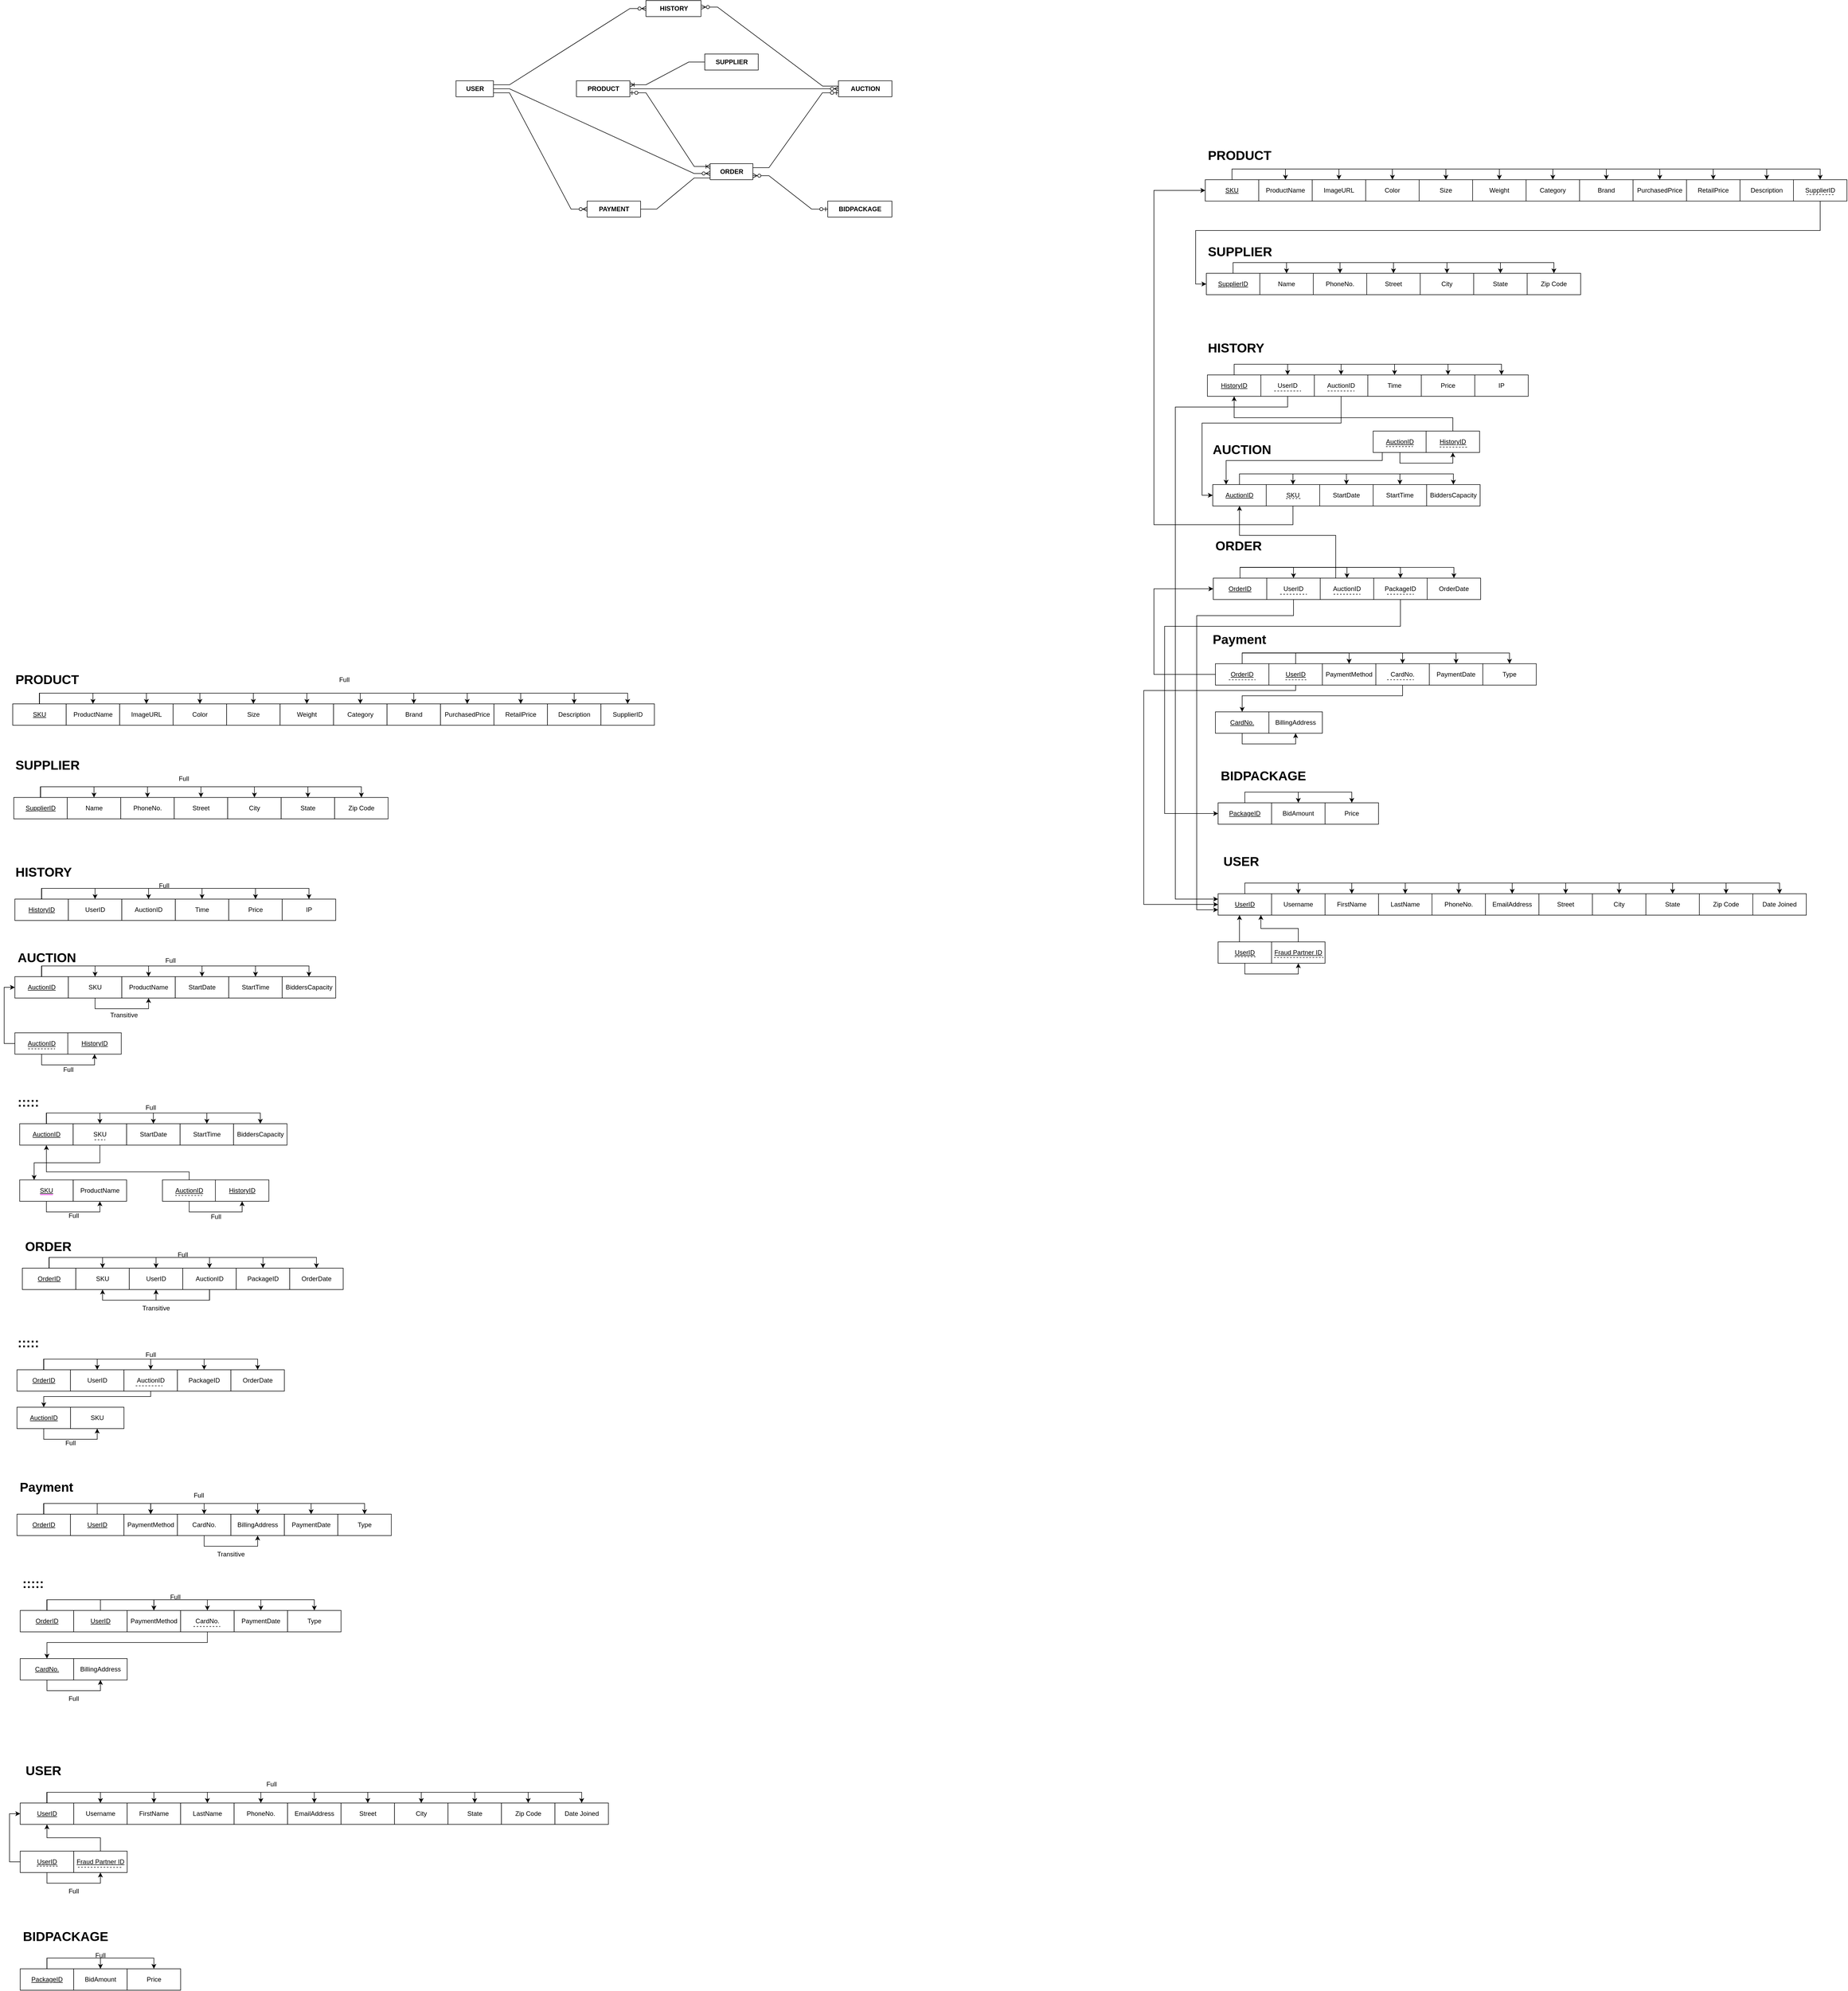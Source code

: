 <mxfile version="21.3.7" type="github" pages="3">
  <diagram name="Page-1" id="4muWKEVon9gkMuXGIYDC">
    <mxGraphModel dx="4426" dy="2860" grid="1" gridSize="10" guides="1" tooltips="1" connect="1" arrows="1" fold="1" page="1" pageScale="1" pageWidth="850" pageHeight="1100" math="0" shadow="0">
      <root>
        <mxCell id="0" />
        <mxCell id="1" parent="0" />
        <mxCell id="zw6SctvCh844pwqzzk62-1" value="USER" style="shape=table;startSize=30;container=1;collapsible=1;childLayout=tableLayout;fixedRows=1;rowLines=0;fontStyle=1;align=center;resizeLast=1;html=1;" parent="1" vertex="1" collapsed="1">
          <mxGeometry x="-835.2" y="-360" width="70" height="30" as="geometry">
            <mxRectangle x="-837" y="130" width="180" height="480" as="alternateBounds" />
          </mxGeometry>
        </mxCell>
        <mxCell id="zw6SctvCh844pwqzzk62-2" value="" style="shape=tableRow;horizontal=0;startSize=0;swimlaneHead=0;swimlaneBody=0;fillColor=none;collapsible=0;dropTarget=0;points=[[0,0.5],[1,0.5]];portConstraint=eastwest;top=0;left=0;right=0;bottom=1;" parent="zw6SctvCh844pwqzzk62-1" vertex="1">
          <mxGeometry y="30" width="180" height="30" as="geometry" />
        </mxCell>
        <mxCell id="zw6SctvCh844pwqzzk62-3" value="PK" style="shape=partialRectangle;connectable=0;fillColor=none;top=0;left=0;bottom=0;right=0;fontStyle=1;overflow=hidden;whiteSpace=wrap;html=1;" parent="zw6SctvCh844pwqzzk62-2" vertex="1">
          <mxGeometry width="30" height="30" as="geometry">
            <mxRectangle width="30" height="30" as="alternateBounds" />
          </mxGeometry>
        </mxCell>
        <mxCell id="zw6SctvCh844pwqzzk62-4" value="User ID" style="shape=partialRectangle;connectable=0;fillColor=none;top=0;left=0;bottom=0;right=0;align=left;spacingLeft=6;fontStyle=5;overflow=hidden;whiteSpace=wrap;html=1;" parent="zw6SctvCh844pwqzzk62-2" vertex="1">
          <mxGeometry x="30" width="150" height="30" as="geometry">
            <mxRectangle width="150" height="30" as="alternateBounds" />
          </mxGeometry>
        </mxCell>
        <mxCell id="zw6SctvCh844pwqzzk62-5" value="" style="shape=tableRow;horizontal=0;startSize=0;swimlaneHead=0;swimlaneBody=0;fillColor=none;collapsible=0;dropTarget=0;points=[[0,0.5],[1,0.5]];portConstraint=eastwest;top=0;left=0;right=0;bottom=0;" parent="zw6SctvCh844pwqzzk62-1" vertex="1">
          <mxGeometry y="60" width="180" height="30" as="geometry" />
        </mxCell>
        <mxCell id="zw6SctvCh844pwqzzk62-6" value="" style="shape=partialRectangle;connectable=0;fillColor=none;top=0;left=0;bottom=0;right=0;editable=1;overflow=hidden;whiteSpace=wrap;html=1;" parent="zw6SctvCh844pwqzzk62-5" vertex="1">
          <mxGeometry width="30" height="30" as="geometry">
            <mxRectangle width="30" height="30" as="alternateBounds" />
          </mxGeometry>
        </mxCell>
        <mxCell id="zw6SctvCh844pwqzzk62-7" value="Username" style="shape=partialRectangle;connectable=0;fillColor=none;top=0;left=0;bottom=0;right=0;align=left;spacingLeft=6;overflow=hidden;whiteSpace=wrap;html=1;" parent="zw6SctvCh844pwqzzk62-5" vertex="1">
          <mxGeometry x="30" width="150" height="30" as="geometry">
            <mxRectangle width="150" height="30" as="alternateBounds" />
          </mxGeometry>
        </mxCell>
        <mxCell id="zw6SctvCh844pwqzzk62-8" value="" style="shape=tableRow;horizontal=0;startSize=0;swimlaneHead=0;swimlaneBody=0;fillColor=none;collapsible=0;dropTarget=0;points=[[0,0.5],[1,0.5]];portConstraint=eastwest;top=0;left=0;right=0;bottom=0;" parent="zw6SctvCh844pwqzzk62-1" vertex="1">
          <mxGeometry y="90" width="180" height="30" as="geometry" />
        </mxCell>
        <mxCell id="zw6SctvCh844pwqzzk62-9" value="" style="shape=partialRectangle;connectable=0;fillColor=none;top=0;left=0;bottom=0;right=0;editable=1;overflow=hidden;whiteSpace=wrap;html=1;" parent="zw6SctvCh844pwqzzk62-8" vertex="1">
          <mxGeometry width="30" height="30" as="geometry">
            <mxRectangle width="30" height="30" as="alternateBounds" />
          </mxGeometry>
        </mxCell>
        <mxCell id="zw6SctvCh844pwqzzk62-10" value="First Name" style="shape=partialRectangle;connectable=0;fillColor=none;top=0;left=0;bottom=0;right=0;align=left;spacingLeft=6;overflow=hidden;whiteSpace=wrap;html=1;" parent="zw6SctvCh844pwqzzk62-8" vertex="1">
          <mxGeometry x="30" width="150" height="30" as="geometry">
            <mxRectangle width="150" height="30" as="alternateBounds" />
          </mxGeometry>
        </mxCell>
        <mxCell id="zw6SctvCh844pwqzzk62-11" value="" style="shape=tableRow;horizontal=0;startSize=0;swimlaneHead=0;swimlaneBody=0;fillColor=none;collapsible=0;dropTarget=0;points=[[0,0.5],[1,0.5]];portConstraint=eastwest;top=0;left=0;right=0;bottom=0;" parent="zw6SctvCh844pwqzzk62-1" vertex="1">
          <mxGeometry y="120" width="180" height="30" as="geometry" />
        </mxCell>
        <mxCell id="zw6SctvCh844pwqzzk62-12" value="" style="shape=partialRectangle;connectable=0;fillColor=none;top=0;left=0;bottom=0;right=0;editable=1;overflow=hidden;whiteSpace=wrap;html=1;" parent="zw6SctvCh844pwqzzk62-11" vertex="1">
          <mxGeometry width="30" height="30" as="geometry">
            <mxRectangle width="30" height="30" as="alternateBounds" />
          </mxGeometry>
        </mxCell>
        <mxCell id="zw6SctvCh844pwqzzk62-13" value="Last Name" style="shape=partialRectangle;connectable=0;fillColor=none;top=0;left=0;bottom=0;right=0;align=left;spacingLeft=6;overflow=hidden;whiteSpace=wrap;html=1;" parent="zw6SctvCh844pwqzzk62-11" vertex="1">
          <mxGeometry x="30" width="150" height="30" as="geometry">
            <mxRectangle width="150" height="30" as="alternateBounds" />
          </mxGeometry>
        </mxCell>
        <mxCell id="zw6SctvCh844pwqzzk62-41" style="shape=tableRow;horizontal=0;startSize=0;swimlaneHead=0;swimlaneBody=0;fillColor=none;collapsible=0;dropTarget=0;points=[[0,0.5],[1,0.5]];portConstraint=eastwest;top=0;left=0;right=0;bottom=0;" parent="zw6SctvCh844pwqzzk62-1" vertex="1">
          <mxGeometry y="150" width="180" height="30" as="geometry" />
        </mxCell>
        <mxCell id="zw6SctvCh844pwqzzk62-42" style="shape=partialRectangle;connectable=0;fillColor=none;top=0;left=0;bottom=0;right=0;editable=1;overflow=hidden;whiteSpace=wrap;html=1;" parent="zw6SctvCh844pwqzzk62-41" vertex="1">
          <mxGeometry width="30" height="30" as="geometry">
            <mxRectangle width="30" height="30" as="alternateBounds" />
          </mxGeometry>
        </mxCell>
        <mxCell id="zw6SctvCh844pwqzzk62-43" value="Phone No." style="shape=partialRectangle;connectable=0;fillColor=none;top=0;left=0;bottom=0;right=0;align=left;spacingLeft=6;overflow=hidden;whiteSpace=wrap;html=1;" parent="zw6SctvCh844pwqzzk62-41" vertex="1">
          <mxGeometry x="30" width="150" height="30" as="geometry">
            <mxRectangle width="150" height="30" as="alternateBounds" />
          </mxGeometry>
        </mxCell>
        <mxCell id="zw6SctvCh844pwqzzk62-44" style="shape=tableRow;horizontal=0;startSize=0;swimlaneHead=0;swimlaneBody=0;fillColor=none;collapsible=0;dropTarget=0;points=[[0,0.5],[1,0.5]];portConstraint=eastwest;top=0;left=0;right=0;bottom=0;" parent="zw6SctvCh844pwqzzk62-1" vertex="1">
          <mxGeometry y="180" width="180" height="30" as="geometry" />
        </mxCell>
        <mxCell id="zw6SctvCh844pwqzzk62-45" style="shape=partialRectangle;connectable=0;fillColor=none;top=0;left=0;bottom=0;right=0;editable=1;overflow=hidden;whiteSpace=wrap;html=1;" parent="zw6SctvCh844pwqzzk62-44" vertex="1">
          <mxGeometry width="30" height="30" as="geometry">
            <mxRectangle width="30" height="30" as="alternateBounds" />
          </mxGeometry>
        </mxCell>
        <mxCell id="zw6SctvCh844pwqzzk62-46" value="Email Address" style="shape=partialRectangle;connectable=0;fillColor=none;top=0;left=0;bottom=0;right=0;align=left;spacingLeft=6;overflow=hidden;whiteSpace=wrap;html=1;" parent="zw6SctvCh844pwqzzk62-44" vertex="1">
          <mxGeometry x="30" width="150" height="30" as="geometry">
            <mxRectangle width="150" height="30" as="alternateBounds" />
          </mxGeometry>
        </mxCell>
        <mxCell id="zw6SctvCh844pwqzzk62-47" style="shape=tableRow;horizontal=0;startSize=0;swimlaneHead=0;swimlaneBody=0;fillColor=none;collapsible=0;dropTarget=0;points=[[0,0.5],[1,0.5]];portConstraint=eastwest;top=0;left=0;right=0;bottom=0;" parent="zw6SctvCh844pwqzzk62-1" vertex="1">
          <mxGeometry y="210" width="180" height="30" as="geometry" />
        </mxCell>
        <mxCell id="zw6SctvCh844pwqzzk62-48" style="shape=partialRectangle;connectable=0;fillColor=none;top=0;left=0;bottom=0;right=0;editable=1;overflow=hidden;whiteSpace=wrap;html=1;" parent="zw6SctvCh844pwqzzk62-47" vertex="1">
          <mxGeometry width="30" height="30" as="geometry">
            <mxRectangle width="30" height="30" as="alternateBounds" />
          </mxGeometry>
        </mxCell>
        <mxCell id="zw6SctvCh844pwqzzk62-49" value="Shipping Address (St., City, State, Zip code)&amp;nbsp;" style="shape=partialRectangle;connectable=0;fillColor=none;top=0;left=0;bottom=0;right=0;align=left;spacingLeft=6;overflow=hidden;whiteSpace=wrap;html=1;" parent="zw6SctvCh844pwqzzk62-47" vertex="1">
          <mxGeometry x="30" width="150" height="30" as="geometry">
            <mxRectangle width="150" height="30" as="alternateBounds" />
          </mxGeometry>
        </mxCell>
        <mxCell id="zw6SctvCh844pwqzzk62-17" style="shape=tableRow;horizontal=0;startSize=0;swimlaneHead=0;swimlaneBody=0;fillColor=none;collapsible=0;dropTarget=0;points=[[0,0.5],[1,0.5]];portConstraint=eastwest;top=0;left=0;right=0;bottom=0;" parent="zw6SctvCh844pwqzzk62-1" vertex="1">
          <mxGeometry y="240" width="180" height="30" as="geometry" />
        </mxCell>
        <mxCell id="zw6SctvCh844pwqzzk62-18" style="shape=partialRectangle;connectable=0;fillColor=none;top=0;left=0;bottom=0;right=0;editable=1;overflow=hidden;whiteSpace=wrap;html=1;" parent="zw6SctvCh844pwqzzk62-17" vertex="1">
          <mxGeometry width="30" height="30" as="geometry">
            <mxRectangle width="30" height="30" as="alternateBounds" />
          </mxGeometry>
        </mxCell>
        <mxCell id="zw6SctvCh844pwqzzk62-19" value="Date Joined" style="shape=partialRectangle;connectable=0;fillColor=none;top=0;left=0;bottom=0;right=0;align=left;spacingLeft=6;overflow=hidden;whiteSpace=wrap;html=1;" parent="zw6SctvCh844pwqzzk62-17" vertex="1">
          <mxGeometry x="30" width="150" height="30" as="geometry">
            <mxRectangle width="150" height="30" as="alternateBounds" />
          </mxGeometry>
        </mxCell>
        <mxCell id="zw6SctvCh844pwqzzk62-14" style="shape=tableRow;horizontal=0;startSize=0;swimlaneHead=0;swimlaneBody=0;fillColor=none;collapsible=0;dropTarget=0;points=[[0,0.5],[1,0.5]];portConstraint=eastwest;top=0;left=0;right=0;bottom=0;" parent="zw6SctvCh844pwqzzk62-1" vertex="1">
          <mxGeometry y="270" width="180" height="30" as="geometry" />
        </mxCell>
        <mxCell id="zw6SctvCh844pwqzzk62-15" style="shape=partialRectangle;connectable=0;fillColor=none;top=0;left=0;bottom=0;right=0;editable=1;overflow=hidden;whiteSpace=wrap;html=1;" parent="zw6SctvCh844pwqzzk62-14" vertex="1">
          <mxGeometry width="30" height="30" as="geometry">
            <mxRectangle width="30" height="30" as="alternateBounds" />
          </mxGeometry>
        </mxCell>
        <mxCell id="zw6SctvCh844pwqzzk62-16" value="[Bid Balance]" style="shape=partialRectangle;connectable=0;fillColor=none;top=0;left=0;bottom=0;right=0;align=left;spacingLeft=6;overflow=hidden;whiteSpace=wrap;html=1;" parent="zw6SctvCh844pwqzzk62-14" vertex="1">
          <mxGeometry x="30" width="150" height="30" as="geometry">
            <mxRectangle width="150" height="30" as="alternateBounds" />
          </mxGeometry>
        </mxCell>
        <mxCell id="zw6SctvCh844pwqzzk62-20" style="shape=tableRow;horizontal=0;startSize=0;swimlaneHead=0;swimlaneBody=0;fillColor=none;collapsible=0;dropTarget=0;points=[[0,0.5],[1,0.5]];portConstraint=eastwest;top=0;left=0;right=0;bottom=0;" parent="zw6SctvCh844pwqzzk62-1" vertex="1">
          <mxGeometry y="300" width="180" height="30" as="geometry" />
        </mxCell>
        <mxCell id="zw6SctvCh844pwqzzk62-21" style="shape=partialRectangle;connectable=0;fillColor=none;top=0;left=0;bottom=0;right=0;editable=1;overflow=hidden;whiteSpace=wrap;html=1;" parent="zw6SctvCh844pwqzzk62-20" vertex="1">
          <mxGeometry width="30" height="30" as="geometry">
            <mxRectangle width="30" height="30" as="alternateBounds" />
          </mxGeometry>
        </mxCell>
        <mxCell id="zw6SctvCh844pwqzzk62-22" value="[Number of Auction]" style="shape=partialRectangle;connectable=0;fillColor=none;top=0;left=0;bottom=0;right=0;align=left;spacingLeft=6;overflow=hidden;whiteSpace=wrap;html=1;" parent="zw6SctvCh844pwqzzk62-20" vertex="1">
          <mxGeometry x="30" width="150" height="30" as="geometry">
            <mxRectangle width="150" height="30" as="alternateBounds" />
          </mxGeometry>
        </mxCell>
        <mxCell id="zw6SctvCh844pwqzzk62-23" style="shape=tableRow;horizontal=0;startSize=0;swimlaneHead=0;swimlaneBody=0;fillColor=none;collapsible=0;dropTarget=0;points=[[0,0.5],[1,0.5]];portConstraint=eastwest;top=0;left=0;right=0;bottom=0;" parent="zw6SctvCh844pwqzzk62-1" vertex="1">
          <mxGeometry y="330" width="180" height="30" as="geometry" />
        </mxCell>
        <mxCell id="zw6SctvCh844pwqzzk62-24" style="shape=partialRectangle;connectable=0;fillColor=none;top=0;left=0;bottom=0;right=0;editable=1;overflow=hidden;whiteSpace=wrap;html=1;" parent="zw6SctvCh844pwqzzk62-23" vertex="1">
          <mxGeometry width="30" height="30" as="geometry">
            <mxRectangle width="30" height="30" as="alternateBounds" />
          </mxGeometry>
        </mxCell>
        <mxCell id="zw6SctvCh844pwqzzk62-25" value="[Number of Win]" style="shape=partialRectangle;connectable=0;fillColor=none;top=0;left=0;bottom=0;right=0;align=left;spacingLeft=6;overflow=hidden;whiteSpace=wrap;html=1;" parent="zw6SctvCh844pwqzzk62-23" vertex="1">
          <mxGeometry x="30" width="150" height="30" as="geometry">
            <mxRectangle width="150" height="30" as="alternateBounds" />
          </mxGeometry>
        </mxCell>
        <mxCell id="zw6SctvCh844pwqzzk62-26" style="shape=tableRow;horizontal=0;startSize=0;swimlaneHead=0;swimlaneBody=0;fillColor=none;collapsible=0;dropTarget=0;points=[[0,0.5],[1,0.5]];portConstraint=eastwest;top=0;left=0;right=0;bottom=0;" parent="zw6SctvCh844pwqzzk62-1" vertex="1">
          <mxGeometry y="360" width="180" height="30" as="geometry" />
        </mxCell>
        <mxCell id="zw6SctvCh844pwqzzk62-27" style="shape=partialRectangle;connectable=0;fillColor=none;top=0;left=0;bottom=0;right=0;editable=1;overflow=hidden;whiteSpace=wrap;html=1;" parent="zw6SctvCh844pwqzzk62-26" vertex="1">
          <mxGeometry width="30" height="30" as="geometry">
            <mxRectangle width="30" height="30" as="alternateBounds" />
          </mxGeometry>
        </mxCell>
        <mxCell id="zw6SctvCh844pwqzzk62-28" value="[Last Auction Date]" style="shape=partialRectangle;connectable=0;fillColor=none;top=0;left=0;bottom=0;right=0;align=left;spacingLeft=6;overflow=hidden;whiteSpace=wrap;html=1;" parent="zw6SctvCh844pwqzzk62-26" vertex="1">
          <mxGeometry x="30" width="150" height="30" as="geometry">
            <mxRectangle width="150" height="30" as="alternateBounds" />
          </mxGeometry>
        </mxCell>
        <mxCell id="zw6SctvCh844pwqzzk62-32" style="shape=tableRow;horizontal=0;startSize=0;swimlaneHead=0;swimlaneBody=0;fillColor=none;collapsible=0;dropTarget=0;points=[[0,0.5],[1,0.5]];portConstraint=eastwest;top=0;left=0;right=0;bottom=0;" parent="zw6SctvCh844pwqzzk62-1" vertex="1">
          <mxGeometry y="390" width="180" height="30" as="geometry" />
        </mxCell>
        <mxCell id="zw6SctvCh844pwqzzk62-33" value="FK" style="shape=partialRectangle;connectable=0;fillColor=none;top=0;left=0;bottom=0;right=0;editable=1;overflow=hidden;whiteSpace=wrap;html=1;" parent="zw6SctvCh844pwqzzk62-32" vertex="1">
          <mxGeometry width="30" height="30" as="geometry">
            <mxRectangle width="30" height="30" as="alternateBounds" />
          </mxGeometry>
        </mxCell>
        <mxCell id="zw6SctvCh844pwqzzk62-34" value="{Fraud Partner}" style="shape=partialRectangle;connectable=0;fillColor=none;top=0;left=0;bottom=0;right=0;align=left;spacingLeft=6;overflow=hidden;whiteSpace=wrap;html=1;" parent="zw6SctvCh844pwqzzk62-32" vertex="1">
          <mxGeometry x="30" width="150" height="30" as="geometry">
            <mxRectangle width="150" height="30" as="alternateBounds" />
          </mxGeometry>
        </mxCell>
        <mxCell id="zw6SctvCh844pwqzzk62-35" style="shape=tableRow;horizontal=0;startSize=0;swimlaneHead=0;swimlaneBody=0;fillColor=none;collapsible=0;dropTarget=0;points=[[0,0.5],[1,0.5]];portConstraint=eastwest;top=0;left=0;right=0;bottom=0;" parent="zw6SctvCh844pwqzzk62-1" vertex="1">
          <mxGeometry y="420" width="180" height="30" as="geometry" />
        </mxCell>
        <mxCell id="zw6SctvCh844pwqzzk62-36" style="shape=partialRectangle;connectable=0;fillColor=none;top=0;left=0;bottom=0;right=0;editable=1;overflow=hidden;whiteSpace=wrap;html=1;" parent="zw6SctvCh844pwqzzk62-35" vertex="1">
          <mxGeometry width="30" height="30" as="geometry">
            <mxRectangle width="30" height="30" as="alternateBounds" />
          </mxGeometry>
        </mxCell>
        <mxCell id="zw6SctvCh844pwqzzk62-37" value="[Last Status]" style="shape=partialRectangle;connectable=0;fillColor=none;top=0;left=0;bottom=0;right=0;align=left;spacingLeft=6;overflow=hidden;whiteSpace=wrap;html=1;" parent="zw6SctvCh844pwqzzk62-35" vertex="1">
          <mxGeometry x="30" width="150" height="30" as="geometry">
            <mxRectangle width="150" height="30" as="alternateBounds" />
          </mxGeometry>
        </mxCell>
        <mxCell id="zw6SctvCh844pwqzzk62-38" style="shape=tableRow;horizontal=0;startSize=0;swimlaneHead=0;swimlaneBody=0;fillColor=none;collapsible=0;dropTarget=0;points=[[0,0.5],[1,0.5]];portConstraint=eastwest;top=0;left=0;right=0;bottom=0;" parent="zw6SctvCh844pwqzzk62-1" vertex="1">
          <mxGeometry y="450" width="180" height="30" as="geometry" />
        </mxCell>
        <mxCell id="zw6SctvCh844pwqzzk62-39" style="shape=partialRectangle;connectable=0;fillColor=none;top=0;left=0;bottom=0;right=0;editable=1;overflow=hidden;whiteSpace=wrap;html=1;" parent="zw6SctvCh844pwqzzk62-38" vertex="1">
          <mxGeometry width="30" height="30" as="geometry">
            <mxRectangle width="30" height="30" as="alternateBounds" />
          </mxGeometry>
        </mxCell>
        <mxCell id="zw6SctvCh844pwqzzk62-40" value="[Status Changed Time]" style="shape=partialRectangle;connectable=0;fillColor=none;top=0;left=0;bottom=0;right=0;align=left;spacingLeft=6;overflow=hidden;whiteSpace=wrap;html=1;" parent="zw6SctvCh844pwqzzk62-38" vertex="1">
          <mxGeometry x="30" width="150" height="30" as="geometry">
            <mxRectangle width="150" height="30" as="alternateBounds" />
          </mxGeometry>
        </mxCell>
        <mxCell id="zw6SctvCh844pwqzzk62-53" value="PRODUCT" style="shape=table;startSize=30;container=1;collapsible=1;childLayout=tableLayout;fixedRows=1;rowLines=0;fontStyle=1;align=center;resizeLast=1;html=1;" parent="1" vertex="1" collapsed="1">
          <mxGeometry x="-610" y="-360" width="100" height="30" as="geometry">
            <mxRectangle x="-627" y="60" width="180" height="420" as="alternateBounds" />
          </mxGeometry>
        </mxCell>
        <mxCell id="zw6SctvCh844pwqzzk62-54" value="" style="shape=tableRow;horizontal=0;startSize=0;swimlaneHead=0;swimlaneBody=0;fillColor=none;collapsible=0;dropTarget=0;points=[[0,0.5],[1,0.5]];portConstraint=eastwest;top=0;left=0;right=0;bottom=1;" parent="zw6SctvCh844pwqzzk62-53" vertex="1">
          <mxGeometry y="30" width="180" height="30" as="geometry" />
        </mxCell>
        <mxCell id="zw6SctvCh844pwqzzk62-55" value="PK" style="shape=partialRectangle;connectable=0;fillColor=none;top=0;left=0;bottom=0;right=0;fontStyle=1;overflow=hidden;whiteSpace=wrap;html=1;" parent="zw6SctvCh844pwqzzk62-54" vertex="1">
          <mxGeometry width="30" height="30" as="geometry">
            <mxRectangle width="30" height="30" as="alternateBounds" />
          </mxGeometry>
        </mxCell>
        <mxCell id="zw6SctvCh844pwqzzk62-56" value="SKU" style="shape=partialRectangle;connectable=0;fillColor=none;top=0;left=0;bottom=0;right=0;align=left;spacingLeft=6;fontStyle=5;overflow=hidden;whiteSpace=wrap;html=1;" parent="zw6SctvCh844pwqzzk62-54" vertex="1">
          <mxGeometry x="30" width="150" height="30" as="geometry">
            <mxRectangle width="150" height="30" as="alternateBounds" />
          </mxGeometry>
        </mxCell>
        <mxCell id="zw6SctvCh844pwqzzk62-57" value="" style="shape=tableRow;horizontal=0;startSize=0;swimlaneHead=0;swimlaneBody=0;fillColor=none;collapsible=0;dropTarget=0;points=[[0,0.5],[1,0.5]];portConstraint=eastwest;top=0;left=0;right=0;bottom=0;" parent="zw6SctvCh844pwqzzk62-53" vertex="1">
          <mxGeometry y="60" width="180" height="30" as="geometry" />
        </mxCell>
        <mxCell id="zw6SctvCh844pwqzzk62-58" value="" style="shape=partialRectangle;connectable=0;fillColor=none;top=0;left=0;bottom=0;right=0;editable=1;overflow=hidden;whiteSpace=wrap;html=1;" parent="zw6SctvCh844pwqzzk62-57" vertex="1">
          <mxGeometry width="30" height="30" as="geometry">
            <mxRectangle width="30" height="30" as="alternateBounds" />
          </mxGeometry>
        </mxCell>
        <mxCell id="zw6SctvCh844pwqzzk62-59" value="Product Name" style="shape=partialRectangle;connectable=0;fillColor=none;top=0;left=0;bottom=0;right=0;align=left;spacingLeft=6;overflow=hidden;whiteSpace=wrap;html=1;" parent="zw6SctvCh844pwqzzk62-57" vertex="1">
          <mxGeometry x="30" width="150" height="30" as="geometry">
            <mxRectangle width="150" height="30" as="alternateBounds" />
          </mxGeometry>
        </mxCell>
        <mxCell id="zw6SctvCh844pwqzzk62-81" style="shape=tableRow;horizontal=0;startSize=0;swimlaneHead=0;swimlaneBody=0;fillColor=none;collapsible=0;dropTarget=0;points=[[0,0.5],[1,0.5]];portConstraint=eastwest;top=0;left=0;right=0;bottom=0;" parent="zw6SctvCh844pwqzzk62-53" vertex="1">
          <mxGeometry y="90" width="180" height="30" as="geometry" />
        </mxCell>
        <mxCell id="zw6SctvCh844pwqzzk62-82" style="shape=partialRectangle;connectable=0;fillColor=none;top=0;left=0;bottom=0;right=0;editable=1;overflow=hidden;whiteSpace=wrap;html=1;" parent="zw6SctvCh844pwqzzk62-81" vertex="1">
          <mxGeometry width="30" height="30" as="geometry">
            <mxRectangle width="30" height="30" as="alternateBounds" />
          </mxGeometry>
        </mxCell>
        <mxCell id="zw6SctvCh844pwqzzk62-83" value="Image URL" style="shape=partialRectangle;connectable=0;fillColor=none;top=0;left=0;bottom=0;right=0;align=left;spacingLeft=6;overflow=hidden;whiteSpace=wrap;html=1;" parent="zw6SctvCh844pwqzzk62-81" vertex="1">
          <mxGeometry x="30" width="150" height="30" as="geometry">
            <mxRectangle width="150" height="30" as="alternateBounds" />
          </mxGeometry>
        </mxCell>
        <mxCell id="zw6SctvCh844pwqzzk62-60" value="" style="shape=tableRow;horizontal=0;startSize=0;swimlaneHead=0;swimlaneBody=0;fillColor=none;collapsible=0;dropTarget=0;points=[[0,0.5],[1,0.5]];portConstraint=eastwest;top=0;left=0;right=0;bottom=0;" parent="zw6SctvCh844pwqzzk62-53" vertex="1">
          <mxGeometry y="120" width="180" height="30" as="geometry" />
        </mxCell>
        <mxCell id="zw6SctvCh844pwqzzk62-61" value="" style="shape=partialRectangle;connectable=0;fillColor=none;top=0;left=0;bottom=0;right=0;editable=1;overflow=hidden;whiteSpace=wrap;html=1;" parent="zw6SctvCh844pwqzzk62-60" vertex="1">
          <mxGeometry width="30" height="30" as="geometry">
            <mxRectangle width="30" height="30" as="alternateBounds" />
          </mxGeometry>
        </mxCell>
        <mxCell id="zw6SctvCh844pwqzzk62-62" value="Color" style="shape=partialRectangle;connectable=0;fillColor=none;top=0;left=0;bottom=0;right=0;align=left;spacingLeft=6;overflow=hidden;whiteSpace=wrap;html=1;" parent="zw6SctvCh844pwqzzk62-60" vertex="1">
          <mxGeometry x="30" width="150" height="30" as="geometry">
            <mxRectangle width="150" height="30" as="alternateBounds" />
          </mxGeometry>
        </mxCell>
        <mxCell id="zw6SctvCh844pwqzzk62-90" style="shape=tableRow;horizontal=0;startSize=0;swimlaneHead=0;swimlaneBody=0;fillColor=none;collapsible=0;dropTarget=0;points=[[0,0.5],[1,0.5]];portConstraint=eastwest;top=0;left=0;right=0;bottom=0;" parent="zw6SctvCh844pwqzzk62-53" vertex="1">
          <mxGeometry y="150" width="180" height="30" as="geometry" />
        </mxCell>
        <mxCell id="zw6SctvCh844pwqzzk62-91" style="shape=partialRectangle;connectable=0;fillColor=none;top=0;left=0;bottom=0;right=0;editable=1;overflow=hidden;whiteSpace=wrap;html=1;" parent="zw6SctvCh844pwqzzk62-90" vertex="1">
          <mxGeometry width="30" height="30" as="geometry">
            <mxRectangle width="30" height="30" as="alternateBounds" />
          </mxGeometry>
        </mxCell>
        <mxCell id="zw6SctvCh844pwqzzk62-92" value="Size" style="shape=partialRectangle;connectable=0;fillColor=none;top=0;left=0;bottom=0;right=0;align=left;spacingLeft=6;overflow=hidden;whiteSpace=wrap;html=1;" parent="zw6SctvCh844pwqzzk62-90" vertex="1">
          <mxGeometry x="30" width="150" height="30" as="geometry">
            <mxRectangle width="150" height="30" as="alternateBounds" />
          </mxGeometry>
        </mxCell>
        <mxCell id="zw6SctvCh844pwqzzk62-93" style="shape=tableRow;horizontal=0;startSize=0;swimlaneHead=0;swimlaneBody=0;fillColor=none;collapsible=0;dropTarget=0;points=[[0,0.5],[1,0.5]];portConstraint=eastwest;top=0;left=0;right=0;bottom=0;" parent="zw6SctvCh844pwqzzk62-53" vertex="1">
          <mxGeometry y="180" width="180" height="30" as="geometry" />
        </mxCell>
        <mxCell id="zw6SctvCh844pwqzzk62-94" style="shape=partialRectangle;connectable=0;fillColor=none;top=0;left=0;bottom=0;right=0;editable=1;overflow=hidden;whiteSpace=wrap;html=1;" parent="zw6SctvCh844pwqzzk62-93" vertex="1">
          <mxGeometry width="30" height="30" as="geometry">
            <mxRectangle width="30" height="30" as="alternateBounds" />
          </mxGeometry>
        </mxCell>
        <mxCell id="zw6SctvCh844pwqzzk62-95" value="Weight" style="shape=partialRectangle;connectable=0;fillColor=none;top=0;left=0;bottom=0;right=0;align=left;spacingLeft=6;overflow=hidden;whiteSpace=wrap;html=1;" parent="zw6SctvCh844pwqzzk62-93" vertex="1">
          <mxGeometry x="30" width="150" height="30" as="geometry">
            <mxRectangle width="150" height="30" as="alternateBounds" />
          </mxGeometry>
        </mxCell>
        <mxCell id="zw6SctvCh844pwqzzk62-63" value="" style="shape=tableRow;horizontal=0;startSize=0;swimlaneHead=0;swimlaneBody=0;fillColor=none;collapsible=0;dropTarget=0;points=[[0,0.5],[1,0.5]];portConstraint=eastwest;top=0;left=0;right=0;bottom=0;" parent="zw6SctvCh844pwqzzk62-53" vertex="1">
          <mxGeometry y="210" width="180" height="30" as="geometry" />
        </mxCell>
        <mxCell id="zw6SctvCh844pwqzzk62-64" value="" style="shape=partialRectangle;connectable=0;fillColor=none;top=0;left=0;bottom=0;right=0;editable=1;overflow=hidden;whiteSpace=wrap;html=1;" parent="zw6SctvCh844pwqzzk62-63" vertex="1">
          <mxGeometry width="30" height="30" as="geometry">
            <mxRectangle width="30" height="30" as="alternateBounds" />
          </mxGeometry>
        </mxCell>
        <mxCell id="zw6SctvCh844pwqzzk62-65" value="Category" style="shape=partialRectangle;connectable=0;fillColor=none;top=0;left=0;bottom=0;right=0;align=left;spacingLeft=6;overflow=hidden;whiteSpace=wrap;html=1;" parent="zw6SctvCh844pwqzzk62-63" vertex="1">
          <mxGeometry x="30" width="150" height="30" as="geometry">
            <mxRectangle width="150" height="30" as="alternateBounds" />
          </mxGeometry>
        </mxCell>
        <mxCell id="zw6SctvCh844pwqzzk62-66" style="shape=tableRow;horizontal=0;startSize=0;swimlaneHead=0;swimlaneBody=0;fillColor=none;collapsible=0;dropTarget=0;points=[[0,0.5],[1,0.5]];portConstraint=eastwest;top=0;left=0;right=0;bottom=0;" parent="zw6SctvCh844pwqzzk62-53" vertex="1">
          <mxGeometry y="240" width="180" height="30" as="geometry" />
        </mxCell>
        <mxCell id="zw6SctvCh844pwqzzk62-67" style="shape=partialRectangle;connectable=0;fillColor=none;top=0;left=0;bottom=0;right=0;editable=1;overflow=hidden;whiteSpace=wrap;html=1;" parent="zw6SctvCh844pwqzzk62-66" vertex="1">
          <mxGeometry width="30" height="30" as="geometry">
            <mxRectangle width="30" height="30" as="alternateBounds" />
          </mxGeometry>
        </mxCell>
        <mxCell id="zw6SctvCh844pwqzzk62-68" value="Brand" style="shape=partialRectangle;connectable=0;fillColor=none;top=0;left=0;bottom=0;right=0;align=left;spacingLeft=6;overflow=hidden;whiteSpace=wrap;html=1;" parent="zw6SctvCh844pwqzzk62-66" vertex="1">
          <mxGeometry x="30" width="150" height="30" as="geometry">
            <mxRectangle width="150" height="30" as="alternateBounds" />
          </mxGeometry>
        </mxCell>
        <mxCell id="zw6SctvCh844pwqzzk62-69" style="shape=tableRow;horizontal=0;startSize=0;swimlaneHead=0;swimlaneBody=0;fillColor=none;collapsible=0;dropTarget=0;points=[[0,0.5],[1,0.5]];portConstraint=eastwest;top=0;left=0;right=0;bottom=0;" parent="zw6SctvCh844pwqzzk62-53" vertex="1">
          <mxGeometry y="270" width="180" height="30" as="geometry" />
        </mxCell>
        <mxCell id="zw6SctvCh844pwqzzk62-70" style="shape=partialRectangle;connectable=0;fillColor=none;top=0;left=0;bottom=0;right=0;editable=1;overflow=hidden;whiteSpace=wrap;html=1;" parent="zw6SctvCh844pwqzzk62-69" vertex="1">
          <mxGeometry width="30" height="30" as="geometry">
            <mxRectangle width="30" height="30" as="alternateBounds" />
          </mxGeometry>
        </mxCell>
        <mxCell id="zw6SctvCh844pwqzzk62-71" value="[Stock]" style="shape=partialRectangle;connectable=0;fillColor=none;top=0;left=0;bottom=0;right=0;align=left;spacingLeft=6;overflow=hidden;whiteSpace=wrap;html=1;" parent="zw6SctvCh844pwqzzk62-69" vertex="1">
          <mxGeometry x="30" width="150" height="30" as="geometry">
            <mxRectangle width="150" height="30" as="alternateBounds" />
          </mxGeometry>
        </mxCell>
        <mxCell id="zw6SctvCh844pwqzzk62-72" style="shape=tableRow;horizontal=0;startSize=0;swimlaneHead=0;swimlaneBody=0;fillColor=none;collapsible=0;dropTarget=0;points=[[0,0.5],[1,0.5]];portConstraint=eastwest;top=0;left=0;right=0;bottom=0;" parent="zw6SctvCh844pwqzzk62-53" vertex="1">
          <mxGeometry y="300" width="180" height="30" as="geometry" />
        </mxCell>
        <mxCell id="zw6SctvCh844pwqzzk62-73" style="shape=partialRectangle;connectable=0;fillColor=none;top=0;left=0;bottom=0;right=0;editable=1;overflow=hidden;whiteSpace=wrap;html=1;" parent="zw6SctvCh844pwqzzk62-72" vertex="1">
          <mxGeometry width="30" height="30" as="geometry">
            <mxRectangle width="30" height="30" as="alternateBounds" />
          </mxGeometry>
        </mxCell>
        <mxCell id="zw6SctvCh844pwqzzk62-74" value="Purchased Price" style="shape=partialRectangle;connectable=0;fillColor=none;top=0;left=0;bottom=0;right=0;align=left;spacingLeft=6;overflow=hidden;whiteSpace=wrap;html=1;" parent="zw6SctvCh844pwqzzk62-72" vertex="1">
          <mxGeometry x="30" width="150" height="30" as="geometry">
            <mxRectangle width="150" height="30" as="alternateBounds" />
          </mxGeometry>
        </mxCell>
        <mxCell id="zw6SctvCh844pwqzzk62-75" style="shape=tableRow;horizontal=0;startSize=0;swimlaneHead=0;swimlaneBody=0;fillColor=none;collapsible=0;dropTarget=0;points=[[0,0.5],[1,0.5]];portConstraint=eastwest;top=0;left=0;right=0;bottom=0;" parent="zw6SctvCh844pwqzzk62-53" vertex="1">
          <mxGeometry y="330" width="180" height="30" as="geometry" />
        </mxCell>
        <mxCell id="zw6SctvCh844pwqzzk62-76" style="shape=partialRectangle;connectable=0;fillColor=none;top=0;left=0;bottom=0;right=0;editable=1;overflow=hidden;whiteSpace=wrap;html=1;" parent="zw6SctvCh844pwqzzk62-75" vertex="1">
          <mxGeometry width="30" height="30" as="geometry">
            <mxRectangle width="30" height="30" as="alternateBounds" />
          </mxGeometry>
        </mxCell>
        <mxCell id="zw6SctvCh844pwqzzk62-77" value="Retail Price" style="shape=partialRectangle;connectable=0;fillColor=none;top=0;left=0;bottom=0;right=0;align=left;spacingLeft=6;overflow=hidden;whiteSpace=wrap;html=1;" parent="zw6SctvCh844pwqzzk62-75" vertex="1">
          <mxGeometry x="30" width="150" height="30" as="geometry">
            <mxRectangle width="150" height="30" as="alternateBounds" />
          </mxGeometry>
        </mxCell>
        <mxCell id="zw6SctvCh844pwqzzk62-78" style="shape=tableRow;horizontal=0;startSize=0;swimlaneHead=0;swimlaneBody=0;fillColor=none;collapsible=0;dropTarget=0;points=[[0,0.5],[1,0.5]];portConstraint=eastwest;top=0;left=0;right=0;bottom=0;" parent="zw6SctvCh844pwqzzk62-53" vertex="1">
          <mxGeometry y="360" width="180" height="30" as="geometry" />
        </mxCell>
        <mxCell id="zw6SctvCh844pwqzzk62-79" value="FK" style="shape=partialRectangle;connectable=0;fillColor=none;top=0;left=0;bottom=0;right=0;editable=1;overflow=hidden;whiteSpace=wrap;html=1;" parent="zw6SctvCh844pwqzzk62-78" vertex="1">
          <mxGeometry width="30" height="30" as="geometry">
            <mxRectangle width="30" height="30" as="alternateBounds" />
          </mxGeometry>
        </mxCell>
        <mxCell id="zw6SctvCh844pwqzzk62-80" value="Supplier ID" style="shape=partialRectangle;connectable=0;fillColor=none;top=0;left=0;bottom=0;right=0;align=left;spacingLeft=6;overflow=hidden;whiteSpace=wrap;html=1;" parent="zw6SctvCh844pwqzzk62-78" vertex="1">
          <mxGeometry x="30" width="150" height="30" as="geometry">
            <mxRectangle width="150" height="30" as="alternateBounds" />
          </mxGeometry>
        </mxCell>
        <mxCell id="zw6SctvCh844pwqzzk62-84" style="shape=tableRow;horizontal=0;startSize=0;swimlaneHead=0;swimlaneBody=0;fillColor=none;collapsible=0;dropTarget=0;points=[[0,0.5],[1,0.5]];portConstraint=eastwest;top=0;left=0;right=0;bottom=0;" parent="zw6SctvCh844pwqzzk62-53" vertex="1">
          <mxGeometry y="390" width="180" height="30" as="geometry" />
        </mxCell>
        <mxCell id="zw6SctvCh844pwqzzk62-85" style="shape=partialRectangle;connectable=0;fillColor=none;top=0;left=0;bottom=0;right=0;editable=1;overflow=hidden;whiteSpace=wrap;html=1;" parent="zw6SctvCh844pwqzzk62-84" vertex="1">
          <mxGeometry width="30" height="30" as="geometry">
            <mxRectangle width="30" height="30" as="alternateBounds" />
          </mxGeometry>
        </mxCell>
        <mxCell id="zw6SctvCh844pwqzzk62-86" value="Description" style="shape=partialRectangle;connectable=0;fillColor=none;top=0;left=0;bottom=0;right=0;align=left;spacingLeft=6;overflow=hidden;whiteSpace=wrap;html=1;" parent="zw6SctvCh844pwqzzk62-84" vertex="1">
          <mxGeometry x="30" width="150" height="30" as="geometry">
            <mxRectangle width="150" height="30" as="alternateBounds" />
          </mxGeometry>
        </mxCell>
        <mxCell id="zw6SctvCh844pwqzzk62-102" value="AUCTION" style="shape=table;startSize=30;container=1;collapsible=1;childLayout=tableLayout;fixedRows=1;rowLines=0;fontStyle=1;align=center;resizeLast=1;html=1;" parent="1" vertex="1" collapsed="1">
          <mxGeometry x="-120" y="-360" width="100" height="30" as="geometry">
            <mxRectangle x="-207" y="10" width="180" height="300" as="alternateBounds" />
          </mxGeometry>
        </mxCell>
        <mxCell id="zw6SctvCh844pwqzzk62-103" value="" style="shape=tableRow;horizontal=0;startSize=0;swimlaneHead=0;swimlaneBody=0;fillColor=none;collapsible=0;dropTarget=0;points=[[0,0.5],[1,0.5]];portConstraint=eastwest;top=0;left=0;right=0;bottom=1;" parent="zw6SctvCh844pwqzzk62-102" vertex="1">
          <mxGeometry y="30" width="180" height="30" as="geometry" />
        </mxCell>
        <mxCell id="zw6SctvCh844pwqzzk62-104" value="PK" style="shape=partialRectangle;connectable=0;fillColor=none;top=0;left=0;bottom=0;right=0;fontStyle=1;overflow=hidden;whiteSpace=wrap;html=1;" parent="zw6SctvCh844pwqzzk62-103" vertex="1">
          <mxGeometry width="30" height="30" as="geometry">
            <mxRectangle width="30" height="30" as="alternateBounds" />
          </mxGeometry>
        </mxCell>
        <mxCell id="zw6SctvCh844pwqzzk62-105" value="Auction ID" style="shape=partialRectangle;connectable=0;fillColor=none;top=0;left=0;bottom=0;right=0;align=left;spacingLeft=6;fontStyle=5;overflow=hidden;whiteSpace=wrap;html=1;" parent="zw6SctvCh844pwqzzk62-103" vertex="1">
          <mxGeometry x="30" width="150" height="30" as="geometry">
            <mxRectangle width="150" height="30" as="alternateBounds" />
          </mxGeometry>
        </mxCell>
        <mxCell id="zw6SctvCh844pwqzzk62-109" value="" style="shape=tableRow;horizontal=0;startSize=0;swimlaneHead=0;swimlaneBody=0;fillColor=none;collapsible=0;dropTarget=0;points=[[0,0.5],[1,0.5]];portConstraint=eastwest;top=0;left=0;right=0;bottom=0;" parent="zw6SctvCh844pwqzzk62-102" vertex="1">
          <mxGeometry y="60" width="180" height="30" as="geometry" />
        </mxCell>
        <mxCell id="zw6SctvCh844pwqzzk62-110" value="FK" style="shape=partialRectangle;connectable=0;fillColor=none;top=0;left=0;bottom=0;right=0;editable=1;overflow=hidden;whiteSpace=wrap;html=1;" parent="zw6SctvCh844pwqzzk62-109" vertex="1">
          <mxGeometry width="30" height="30" as="geometry">
            <mxRectangle width="30" height="30" as="alternateBounds" />
          </mxGeometry>
        </mxCell>
        <mxCell id="zw6SctvCh844pwqzzk62-111" value="SKU" style="shape=partialRectangle;connectable=0;fillColor=none;top=0;left=0;bottom=0;right=0;align=left;spacingLeft=6;overflow=hidden;whiteSpace=wrap;html=1;" parent="zw6SctvCh844pwqzzk62-109" vertex="1">
          <mxGeometry x="30" width="150" height="30" as="geometry">
            <mxRectangle width="150" height="30" as="alternateBounds" />
          </mxGeometry>
        </mxCell>
        <mxCell id="zw6SctvCh844pwqzzk62-140" style="shape=tableRow;horizontal=0;startSize=0;swimlaneHead=0;swimlaneBody=0;fillColor=none;collapsible=0;dropTarget=0;points=[[0,0.5],[1,0.5]];portConstraint=eastwest;top=0;left=0;right=0;bottom=0;" parent="zw6SctvCh844pwqzzk62-102" vertex="1">
          <mxGeometry y="90" width="180" height="30" as="geometry" />
        </mxCell>
        <mxCell id="zw6SctvCh844pwqzzk62-141" style="shape=partialRectangle;connectable=0;fillColor=none;top=0;left=0;bottom=0;right=0;editable=1;overflow=hidden;whiteSpace=wrap;html=1;" parent="zw6SctvCh844pwqzzk62-140" vertex="1">
          <mxGeometry width="30" height="30" as="geometry">
            <mxRectangle width="30" height="30" as="alternateBounds" />
          </mxGeometry>
        </mxCell>
        <mxCell id="zw6SctvCh844pwqzzk62-142" value="Product Name" style="shape=partialRectangle;connectable=0;fillColor=none;top=0;left=0;bottom=0;right=0;align=left;spacingLeft=6;overflow=hidden;whiteSpace=wrap;html=1;" parent="zw6SctvCh844pwqzzk62-140" vertex="1">
          <mxGeometry x="30" width="150" height="30" as="geometry">
            <mxRectangle width="150" height="30" as="alternateBounds" />
          </mxGeometry>
        </mxCell>
        <mxCell id="zw6SctvCh844pwqzzk62-112" value="" style="shape=tableRow;horizontal=0;startSize=0;swimlaneHead=0;swimlaneBody=0;fillColor=none;collapsible=0;dropTarget=0;points=[[0,0.5],[1,0.5]];portConstraint=eastwest;top=0;left=0;right=0;bottom=0;" parent="zw6SctvCh844pwqzzk62-102" vertex="1">
          <mxGeometry y="120" width="180" height="30" as="geometry" />
        </mxCell>
        <mxCell id="zw6SctvCh844pwqzzk62-113" value="" style="shape=partialRectangle;connectable=0;fillColor=none;top=0;left=0;bottom=0;right=0;editable=1;overflow=hidden;whiteSpace=wrap;html=1;" parent="zw6SctvCh844pwqzzk62-112" vertex="1">
          <mxGeometry width="30" height="30" as="geometry">
            <mxRectangle width="30" height="30" as="alternateBounds" />
          </mxGeometry>
        </mxCell>
        <mxCell id="zw6SctvCh844pwqzzk62-114" value="Start Date" style="shape=partialRectangle;connectable=0;fillColor=none;top=0;left=0;bottom=0;right=0;align=left;spacingLeft=6;overflow=hidden;whiteSpace=wrap;html=1;" parent="zw6SctvCh844pwqzzk62-112" vertex="1">
          <mxGeometry x="30" width="150" height="30" as="geometry">
            <mxRectangle width="150" height="30" as="alternateBounds" />
          </mxGeometry>
        </mxCell>
        <mxCell id="zw6SctvCh844pwqzzk62-115" style="shape=tableRow;horizontal=0;startSize=0;swimlaneHead=0;swimlaneBody=0;fillColor=none;collapsible=0;dropTarget=0;points=[[0,0.5],[1,0.5]];portConstraint=eastwest;top=0;left=0;right=0;bottom=0;" parent="zw6SctvCh844pwqzzk62-102" vertex="1">
          <mxGeometry y="150" width="180" height="30" as="geometry" />
        </mxCell>
        <mxCell id="zw6SctvCh844pwqzzk62-116" style="shape=partialRectangle;connectable=0;fillColor=none;top=0;left=0;bottom=0;right=0;editable=1;overflow=hidden;whiteSpace=wrap;html=1;" parent="zw6SctvCh844pwqzzk62-115" vertex="1">
          <mxGeometry width="30" height="30" as="geometry">
            <mxRectangle width="30" height="30" as="alternateBounds" />
          </mxGeometry>
        </mxCell>
        <mxCell id="zw6SctvCh844pwqzzk62-117" value="Start Time" style="shape=partialRectangle;connectable=0;fillColor=none;top=0;left=0;bottom=0;right=0;align=left;spacingLeft=6;overflow=hidden;whiteSpace=wrap;html=1;" parent="zw6SctvCh844pwqzzk62-115" vertex="1">
          <mxGeometry x="30" width="150" height="30" as="geometry">
            <mxRectangle width="150" height="30" as="alternateBounds" />
          </mxGeometry>
        </mxCell>
        <mxCell id="zw6SctvCh844pwqzzk62-118" style="shape=tableRow;horizontal=0;startSize=0;swimlaneHead=0;swimlaneBody=0;fillColor=none;collapsible=0;dropTarget=0;points=[[0,0.5],[1,0.5]];portConstraint=eastwest;top=0;left=0;right=0;bottom=0;" parent="zw6SctvCh844pwqzzk62-102" vertex="1">
          <mxGeometry y="180" width="180" height="30" as="geometry" />
        </mxCell>
        <mxCell id="zw6SctvCh844pwqzzk62-119" style="shape=partialRectangle;connectable=0;fillColor=none;top=0;left=0;bottom=0;right=0;editable=1;overflow=hidden;whiteSpace=wrap;html=1;" parent="zw6SctvCh844pwqzzk62-118" vertex="1">
          <mxGeometry width="30" height="30" as="geometry">
            <mxRectangle width="30" height="30" as="alternateBounds" />
          </mxGeometry>
        </mxCell>
        <mxCell id="zw6SctvCh844pwqzzk62-120" value="Bidders Capacity" style="shape=partialRectangle;connectable=0;fillColor=none;top=0;left=0;bottom=0;right=0;align=left;spacingLeft=6;overflow=hidden;whiteSpace=wrap;html=1;" parent="zw6SctvCh844pwqzzk62-118" vertex="1">
          <mxGeometry x="30" width="150" height="30" as="geometry">
            <mxRectangle width="150" height="30" as="alternateBounds" />
          </mxGeometry>
        </mxCell>
        <mxCell id="zw6SctvCh844pwqzzk62-143" style="shape=tableRow;horizontal=0;startSize=0;swimlaneHead=0;swimlaneBody=0;fillColor=none;collapsible=0;dropTarget=0;points=[[0,0.5],[1,0.5]];portConstraint=eastwest;top=0;left=0;right=0;bottom=0;" parent="zw6SctvCh844pwqzzk62-102" vertex="1">
          <mxGeometry y="210" width="180" height="30" as="geometry" />
        </mxCell>
        <mxCell id="zw6SctvCh844pwqzzk62-144" style="shape=partialRectangle;connectable=0;fillColor=none;top=0;left=0;bottom=0;right=0;editable=1;overflow=hidden;whiteSpace=wrap;html=1;" parent="zw6SctvCh844pwqzzk62-143" vertex="1">
          <mxGeometry width="30" height="30" as="geometry">
            <mxRectangle width="30" height="30" as="alternateBounds" />
          </mxGeometry>
        </mxCell>
        <mxCell id="zw6SctvCh844pwqzzk62-145" value="[Status]" style="shape=partialRectangle;connectable=0;fillColor=none;top=0;left=0;bottom=0;right=0;align=left;spacingLeft=6;overflow=hidden;whiteSpace=wrap;html=1;" parent="zw6SctvCh844pwqzzk62-143" vertex="1">
          <mxGeometry x="30" width="150" height="30" as="geometry">
            <mxRectangle width="150" height="30" as="alternateBounds" />
          </mxGeometry>
        </mxCell>
        <mxCell id="zw6SctvCh844pwqzzk62-146" style="shape=tableRow;horizontal=0;startSize=0;swimlaneHead=0;swimlaneBody=0;fillColor=none;collapsible=0;dropTarget=0;points=[[0,0.5],[1,0.5]];portConstraint=eastwest;top=0;left=0;right=0;bottom=0;" parent="zw6SctvCh844pwqzzk62-102" vertex="1">
          <mxGeometry y="240" width="180" height="30" as="geometry" />
        </mxCell>
        <mxCell id="zw6SctvCh844pwqzzk62-147" style="shape=partialRectangle;connectable=0;fillColor=none;top=0;left=0;bottom=0;right=0;editable=1;overflow=hidden;whiteSpace=wrap;html=1;" parent="zw6SctvCh844pwqzzk62-146" vertex="1">
          <mxGeometry width="30" height="30" as="geometry">
            <mxRectangle width="30" height="30" as="alternateBounds" />
          </mxGeometry>
        </mxCell>
        <mxCell id="zw6SctvCh844pwqzzk62-148" value="[Number of Participant]" style="shape=partialRectangle;connectable=0;fillColor=none;top=0;left=0;bottom=0;right=0;align=left;spacingLeft=6;overflow=hidden;whiteSpace=wrap;html=1;" parent="zw6SctvCh844pwqzzk62-146" vertex="1">
          <mxGeometry x="30" width="150" height="30" as="geometry">
            <mxRectangle width="150" height="30" as="alternateBounds" />
          </mxGeometry>
        </mxCell>
        <mxCell id="zw6SctvCh844pwqzzk62-152" style="shape=tableRow;horizontal=0;startSize=0;swimlaneHead=0;swimlaneBody=0;fillColor=none;collapsible=0;dropTarget=0;points=[[0,0.5],[1,0.5]];portConstraint=eastwest;top=0;left=0;right=0;bottom=0;" parent="zw6SctvCh844pwqzzk62-102" vertex="1">
          <mxGeometry y="270" width="180" height="30" as="geometry" />
        </mxCell>
        <mxCell id="zw6SctvCh844pwqzzk62-153" value="FK" style="shape=partialRectangle;connectable=0;fillColor=none;top=0;left=0;bottom=0;right=0;editable=1;overflow=hidden;whiteSpace=wrap;html=1;" parent="zw6SctvCh844pwqzzk62-152" vertex="1">
          <mxGeometry width="30" height="30" as="geometry">
            <mxRectangle width="30" height="30" as="alternateBounds" />
          </mxGeometry>
        </mxCell>
        <mxCell id="zw6SctvCh844pwqzzk62-154" value="{History ID}" style="shape=partialRectangle;connectable=0;fillColor=none;top=0;left=0;bottom=0;right=0;align=left;spacingLeft=6;overflow=hidden;whiteSpace=wrap;html=1;" parent="zw6SctvCh844pwqzzk62-152" vertex="1">
          <mxGeometry x="30" width="150" height="30" as="geometry">
            <mxRectangle width="150" height="30" as="alternateBounds" />
          </mxGeometry>
        </mxCell>
        <mxCell id="zw6SctvCh844pwqzzk62-124" value="HISTORY" style="shape=table;startSize=30;container=1;collapsible=1;childLayout=tableLayout;fixedRows=1;rowLines=0;fontStyle=1;align=center;resizeLast=1;html=1;rounded=1;arcSize=0;" parent="1" vertex="1" collapsed="1">
          <mxGeometry x="-480" y="-510" width="103" height="30" as="geometry">
            <mxRectangle x="-550" y="-100" width="180" height="210" as="alternateBounds" />
          </mxGeometry>
        </mxCell>
        <mxCell id="zw6SctvCh844pwqzzk62-125" value="" style="shape=tableRow;horizontal=0;startSize=0;swimlaneHead=0;swimlaneBody=0;fillColor=none;collapsible=0;dropTarget=0;points=[[0,0.5],[1,0.5]];portConstraint=eastwest;top=0;left=0;right=0;bottom=1;" parent="zw6SctvCh844pwqzzk62-124" vertex="1">
          <mxGeometry y="30" width="180" height="30" as="geometry" />
        </mxCell>
        <mxCell id="zw6SctvCh844pwqzzk62-126" value="PK" style="shape=partialRectangle;connectable=0;fillColor=none;top=0;left=0;bottom=0;right=0;fontStyle=1;overflow=hidden;whiteSpace=wrap;html=1;" parent="zw6SctvCh844pwqzzk62-125" vertex="1">
          <mxGeometry width="30" height="30" as="geometry">
            <mxRectangle width="30" height="30" as="alternateBounds" />
          </mxGeometry>
        </mxCell>
        <mxCell id="zw6SctvCh844pwqzzk62-127" value="History ID" style="shape=partialRectangle;connectable=0;fillColor=none;top=0;left=0;bottom=0;right=0;align=left;spacingLeft=6;fontStyle=5;overflow=hidden;whiteSpace=wrap;html=1;" parent="zw6SctvCh844pwqzzk62-125" vertex="1">
          <mxGeometry x="30" width="150" height="30" as="geometry">
            <mxRectangle width="150" height="30" as="alternateBounds" />
          </mxGeometry>
        </mxCell>
        <mxCell id="zw6SctvCh844pwqzzk62-128" value="" style="shape=tableRow;horizontal=0;startSize=0;swimlaneHead=0;swimlaneBody=0;fillColor=none;collapsible=0;dropTarget=0;points=[[0,0.5],[1,0.5]];portConstraint=eastwest;top=0;left=0;right=0;bottom=0;" parent="zw6SctvCh844pwqzzk62-124" vertex="1">
          <mxGeometry y="60" width="180" height="30" as="geometry" />
        </mxCell>
        <mxCell id="zw6SctvCh844pwqzzk62-129" value="FK" style="shape=partialRectangle;connectable=0;fillColor=none;top=0;left=0;bottom=0;right=0;editable=1;overflow=hidden;whiteSpace=wrap;html=1;" parent="zw6SctvCh844pwqzzk62-128" vertex="1">
          <mxGeometry width="30" height="30" as="geometry">
            <mxRectangle width="30" height="30" as="alternateBounds" />
          </mxGeometry>
        </mxCell>
        <mxCell id="zw6SctvCh844pwqzzk62-130" value="User ID" style="shape=partialRectangle;connectable=0;fillColor=none;top=0;left=0;bottom=0;right=0;align=left;spacingLeft=6;overflow=hidden;whiteSpace=wrap;html=1;" parent="zw6SctvCh844pwqzzk62-128" vertex="1">
          <mxGeometry x="30" width="150" height="30" as="geometry">
            <mxRectangle width="150" height="30" as="alternateBounds" />
          </mxGeometry>
        </mxCell>
        <mxCell id="zw6SctvCh844pwqzzk62-131" value="" style="shape=tableRow;horizontal=0;startSize=0;swimlaneHead=0;swimlaneBody=0;fillColor=none;collapsible=0;dropTarget=0;points=[[0,0.5],[1,0.5]];portConstraint=eastwest;top=0;left=0;right=0;bottom=0;" parent="zw6SctvCh844pwqzzk62-124" vertex="1">
          <mxGeometry y="90" width="180" height="30" as="geometry" />
        </mxCell>
        <mxCell id="zw6SctvCh844pwqzzk62-132" value="" style="shape=partialRectangle;connectable=0;fillColor=none;top=0;left=0;bottom=0;right=0;editable=1;overflow=hidden;whiteSpace=wrap;html=1;" parent="zw6SctvCh844pwqzzk62-131" vertex="1">
          <mxGeometry width="30" height="30" as="geometry">
            <mxRectangle width="30" height="30" as="alternateBounds" />
          </mxGeometry>
        </mxCell>
        <mxCell id="zw6SctvCh844pwqzzk62-133" value="Time" style="shape=partialRectangle;connectable=0;fillColor=none;top=0;left=0;bottom=0;right=0;align=left;spacingLeft=6;overflow=hidden;whiteSpace=wrap;html=1;" parent="zw6SctvCh844pwqzzk62-131" vertex="1">
          <mxGeometry x="30" width="150" height="30" as="geometry">
            <mxRectangle width="150" height="30" as="alternateBounds" />
          </mxGeometry>
        </mxCell>
        <mxCell id="zw6SctvCh844pwqzzk62-134" value="" style="shape=tableRow;horizontal=0;startSize=0;swimlaneHead=0;swimlaneBody=0;fillColor=none;collapsible=0;dropTarget=0;points=[[0,0.5],[1,0.5]];portConstraint=eastwest;top=0;left=0;right=0;bottom=0;" parent="zw6SctvCh844pwqzzk62-124" vertex="1">
          <mxGeometry y="120" width="180" height="30" as="geometry" />
        </mxCell>
        <mxCell id="zw6SctvCh844pwqzzk62-135" value="" style="shape=partialRectangle;connectable=0;fillColor=none;top=0;left=0;bottom=0;right=0;editable=1;overflow=hidden;whiteSpace=wrap;html=1;" parent="zw6SctvCh844pwqzzk62-134" vertex="1">
          <mxGeometry width="30" height="30" as="geometry">
            <mxRectangle width="30" height="30" as="alternateBounds" />
          </mxGeometry>
        </mxCell>
        <mxCell id="zw6SctvCh844pwqzzk62-136" value="Price" style="shape=partialRectangle;connectable=0;fillColor=none;top=0;left=0;bottom=0;right=0;align=left;spacingLeft=6;overflow=hidden;whiteSpace=wrap;html=1;" parent="zw6SctvCh844pwqzzk62-134" vertex="1">
          <mxGeometry x="30" width="150" height="30" as="geometry">
            <mxRectangle width="150" height="30" as="alternateBounds" />
          </mxGeometry>
        </mxCell>
        <mxCell id="zw6SctvCh844pwqzzk62-149" style="shape=tableRow;horizontal=0;startSize=0;swimlaneHead=0;swimlaneBody=0;fillColor=none;collapsible=0;dropTarget=0;points=[[0,0.5],[1,0.5]];portConstraint=eastwest;top=0;left=0;right=0;bottom=0;" parent="zw6SctvCh844pwqzzk62-124" vertex="1">
          <mxGeometry y="150" width="180" height="30" as="geometry" />
        </mxCell>
        <mxCell id="zw6SctvCh844pwqzzk62-150" style="shape=partialRectangle;connectable=0;fillColor=none;top=0;left=0;bottom=0;right=0;editable=1;overflow=hidden;whiteSpace=wrap;html=1;" parent="zw6SctvCh844pwqzzk62-149" vertex="1">
          <mxGeometry width="30" height="30" as="geometry">
            <mxRectangle width="30" height="30" as="alternateBounds" />
          </mxGeometry>
        </mxCell>
        <mxCell id="zw6SctvCh844pwqzzk62-151" value="IP" style="shape=partialRectangle;connectable=0;fillColor=none;top=0;left=0;bottom=0;right=0;align=left;spacingLeft=6;overflow=hidden;whiteSpace=wrap;html=1;" parent="zw6SctvCh844pwqzzk62-149" vertex="1">
          <mxGeometry x="30" width="150" height="30" as="geometry">
            <mxRectangle width="150" height="30" as="alternateBounds" />
          </mxGeometry>
        </mxCell>
        <mxCell id="YqoKGaXBIA-aaLJdE2IA-27" style="shape=tableRow;horizontal=0;startSize=0;swimlaneHead=0;swimlaneBody=0;fillColor=none;collapsible=0;dropTarget=0;points=[[0,0.5],[1,0.5]];portConstraint=eastwest;top=0;left=0;right=0;bottom=0;" parent="zw6SctvCh844pwqzzk62-124" vertex="1">
          <mxGeometry y="180" width="180" height="30" as="geometry" />
        </mxCell>
        <mxCell id="YqoKGaXBIA-aaLJdE2IA-28" value="FK" style="shape=partialRectangle;connectable=0;fillColor=none;top=0;left=0;bottom=0;right=0;editable=1;overflow=hidden;whiteSpace=wrap;html=1;" parent="YqoKGaXBIA-aaLJdE2IA-27" vertex="1">
          <mxGeometry width="30" height="30" as="geometry">
            <mxRectangle width="30" height="30" as="alternateBounds" />
          </mxGeometry>
        </mxCell>
        <mxCell id="YqoKGaXBIA-aaLJdE2IA-29" value="Auction ID" style="shape=partialRectangle;connectable=0;fillColor=none;top=0;left=0;bottom=0;right=0;align=left;spacingLeft=6;overflow=hidden;whiteSpace=wrap;html=1;" parent="YqoKGaXBIA-aaLJdE2IA-27" vertex="1">
          <mxGeometry x="30" width="150" height="30" as="geometry">
            <mxRectangle width="150" height="30" as="alternateBounds" />
          </mxGeometry>
        </mxCell>
        <mxCell id="zw6SctvCh844pwqzzk62-155" value="ORDER" style="shape=table;startSize=30;container=1;collapsible=1;childLayout=tableLayout;fixedRows=1;rowLines=0;fontStyle=1;align=center;resizeLast=1;html=1;" parent="1" vertex="1" collapsed="1">
          <mxGeometry x="-360" y="-205" width="80" height="30" as="geometry">
            <mxRectangle x="-527" y="180" width="180" height="210" as="alternateBounds" />
          </mxGeometry>
        </mxCell>
        <mxCell id="zw6SctvCh844pwqzzk62-156" value="" style="shape=tableRow;horizontal=0;startSize=0;swimlaneHead=0;swimlaneBody=0;fillColor=none;collapsible=0;dropTarget=0;points=[[0,0.5],[1,0.5]];portConstraint=eastwest;top=0;left=0;right=0;bottom=1;" parent="zw6SctvCh844pwqzzk62-155" vertex="1">
          <mxGeometry y="30" width="180" height="30" as="geometry" />
        </mxCell>
        <mxCell id="zw6SctvCh844pwqzzk62-157" value="PK" style="shape=partialRectangle;connectable=0;fillColor=none;top=0;left=0;bottom=0;right=0;fontStyle=1;overflow=hidden;whiteSpace=wrap;html=1;" parent="zw6SctvCh844pwqzzk62-156" vertex="1">
          <mxGeometry width="30" height="30" as="geometry">
            <mxRectangle width="30" height="30" as="alternateBounds" />
          </mxGeometry>
        </mxCell>
        <mxCell id="zw6SctvCh844pwqzzk62-158" value="Order ID" style="shape=partialRectangle;connectable=0;fillColor=none;top=0;left=0;bottom=0;right=0;align=left;spacingLeft=6;fontStyle=5;overflow=hidden;whiteSpace=wrap;html=1;" parent="zw6SctvCh844pwqzzk62-156" vertex="1">
          <mxGeometry x="30" width="150" height="30" as="geometry">
            <mxRectangle width="150" height="30" as="alternateBounds" />
          </mxGeometry>
        </mxCell>
        <mxCell id="zw6SctvCh844pwqzzk62-159" value="" style="shape=tableRow;horizontal=0;startSize=0;swimlaneHead=0;swimlaneBody=0;fillColor=none;collapsible=0;dropTarget=0;points=[[0,0.5],[1,0.5]];portConstraint=eastwest;top=0;left=0;right=0;bottom=0;" parent="zw6SctvCh844pwqzzk62-155" vertex="1">
          <mxGeometry y="60" width="180" height="30" as="geometry" />
        </mxCell>
        <mxCell id="zw6SctvCh844pwqzzk62-160" value="FK" style="shape=partialRectangle;connectable=0;fillColor=none;top=0;left=0;bottom=0;right=0;editable=1;overflow=hidden;whiteSpace=wrap;html=1;" parent="zw6SctvCh844pwqzzk62-159" vertex="1">
          <mxGeometry width="30" height="30" as="geometry">
            <mxRectangle width="30" height="30" as="alternateBounds" />
          </mxGeometry>
        </mxCell>
        <mxCell id="zw6SctvCh844pwqzzk62-161" value="SKU" style="shape=partialRectangle;connectable=0;fillColor=none;top=0;left=0;bottom=0;right=0;align=left;spacingLeft=6;overflow=hidden;whiteSpace=wrap;html=1;" parent="zw6SctvCh844pwqzzk62-159" vertex="1">
          <mxGeometry x="30" width="150" height="30" as="geometry">
            <mxRectangle width="150" height="30" as="alternateBounds" />
          </mxGeometry>
        </mxCell>
        <mxCell id="zw6SctvCh844pwqzzk62-162" value="" style="shape=tableRow;horizontal=0;startSize=0;swimlaneHead=0;swimlaneBody=0;fillColor=none;collapsible=0;dropTarget=0;points=[[0,0.5],[1,0.5]];portConstraint=eastwest;top=0;left=0;right=0;bottom=0;" parent="zw6SctvCh844pwqzzk62-155" vertex="1">
          <mxGeometry y="90" width="180" height="30" as="geometry" />
        </mxCell>
        <mxCell id="zw6SctvCh844pwqzzk62-163" value="FK" style="shape=partialRectangle;connectable=0;fillColor=none;top=0;left=0;bottom=0;right=0;editable=1;overflow=hidden;whiteSpace=wrap;html=1;" parent="zw6SctvCh844pwqzzk62-162" vertex="1">
          <mxGeometry width="30" height="30" as="geometry">
            <mxRectangle width="30" height="30" as="alternateBounds" />
          </mxGeometry>
        </mxCell>
        <mxCell id="zw6SctvCh844pwqzzk62-164" value="User ID" style="shape=partialRectangle;connectable=0;fillColor=none;top=0;left=0;bottom=0;right=0;align=left;spacingLeft=6;overflow=hidden;whiteSpace=wrap;html=1;" parent="zw6SctvCh844pwqzzk62-162" vertex="1">
          <mxGeometry x="30" width="150" height="30" as="geometry">
            <mxRectangle width="150" height="30" as="alternateBounds" />
          </mxGeometry>
        </mxCell>
        <mxCell id="zw6SctvCh844pwqzzk62-165" value="" style="shape=tableRow;horizontal=0;startSize=0;swimlaneHead=0;swimlaneBody=0;fillColor=none;collapsible=0;dropTarget=0;points=[[0,0.5],[1,0.5]];portConstraint=eastwest;top=0;left=0;right=0;bottom=0;" parent="zw6SctvCh844pwqzzk62-155" vertex="1">
          <mxGeometry y="120" width="180" height="30" as="geometry" />
        </mxCell>
        <mxCell id="zw6SctvCh844pwqzzk62-166" value="FK" style="shape=partialRectangle;connectable=0;fillColor=none;top=0;left=0;bottom=0;right=0;editable=1;overflow=hidden;whiteSpace=wrap;html=1;" parent="zw6SctvCh844pwqzzk62-165" vertex="1">
          <mxGeometry width="30" height="30" as="geometry">
            <mxRectangle width="30" height="30" as="alternateBounds" />
          </mxGeometry>
        </mxCell>
        <mxCell id="zw6SctvCh844pwqzzk62-167" value="Auction ID" style="shape=partialRectangle;connectable=0;fillColor=none;top=0;left=0;bottom=0;right=0;align=left;spacingLeft=6;overflow=hidden;whiteSpace=wrap;html=1;" parent="zw6SctvCh844pwqzzk62-165" vertex="1">
          <mxGeometry x="30" width="150" height="30" as="geometry">
            <mxRectangle width="150" height="30" as="alternateBounds" />
          </mxGeometry>
        </mxCell>
        <mxCell id="zw6SctvCh844pwqzzk62-255" style="shape=tableRow;horizontal=0;startSize=0;swimlaneHead=0;swimlaneBody=0;fillColor=none;collapsible=0;dropTarget=0;points=[[0,0.5],[1,0.5]];portConstraint=eastwest;top=0;left=0;right=0;bottom=0;" parent="zw6SctvCh844pwqzzk62-155" vertex="1">
          <mxGeometry y="150" width="180" height="30" as="geometry" />
        </mxCell>
        <mxCell id="zw6SctvCh844pwqzzk62-256" value="FK" style="shape=partialRectangle;connectable=0;fillColor=none;top=0;left=0;bottom=0;right=0;editable=1;overflow=hidden;whiteSpace=wrap;html=1;" parent="zw6SctvCh844pwqzzk62-255" vertex="1">
          <mxGeometry width="30" height="30" as="geometry">
            <mxRectangle width="30" height="30" as="alternateBounds" />
          </mxGeometry>
        </mxCell>
        <mxCell id="zw6SctvCh844pwqzzk62-257" value="Package ID" style="shape=partialRectangle;connectable=0;fillColor=none;top=0;left=0;bottom=0;right=0;align=left;spacingLeft=6;overflow=hidden;whiteSpace=wrap;html=1;" parent="zw6SctvCh844pwqzzk62-255" vertex="1">
          <mxGeometry x="30" width="150" height="30" as="geometry">
            <mxRectangle width="150" height="30" as="alternateBounds" />
          </mxGeometry>
        </mxCell>
        <mxCell id="zw6SctvCh844pwqzzk62-168" style="shape=tableRow;horizontal=0;startSize=0;swimlaneHead=0;swimlaneBody=0;fillColor=none;collapsible=0;dropTarget=0;points=[[0,0.5],[1,0.5]];portConstraint=eastwest;top=0;left=0;right=0;bottom=0;" parent="zw6SctvCh844pwqzzk62-155" vertex="1">
          <mxGeometry y="180" width="180" height="30" as="geometry" />
        </mxCell>
        <mxCell id="zw6SctvCh844pwqzzk62-169" style="shape=partialRectangle;connectable=0;fillColor=none;top=0;left=0;bottom=0;right=0;editable=1;overflow=hidden;whiteSpace=wrap;html=1;" parent="zw6SctvCh844pwqzzk62-168" vertex="1">
          <mxGeometry width="30" height="30" as="geometry">
            <mxRectangle width="30" height="30" as="alternateBounds" />
          </mxGeometry>
        </mxCell>
        <mxCell id="zw6SctvCh844pwqzzk62-170" value="Order Date" style="shape=partialRectangle;connectable=0;fillColor=none;top=0;left=0;bottom=0;right=0;align=left;spacingLeft=6;overflow=hidden;whiteSpace=wrap;html=1;" parent="zw6SctvCh844pwqzzk62-168" vertex="1">
          <mxGeometry x="30" width="150" height="30" as="geometry">
            <mxRectangle width="150" height="30" as="alternateBounds" />
          </mxGeometry>
        </mxCell>
        <mxCell id="zw6SctvCh844pwqzzk62-175" value="SUPPLIER" style="shape=table;startSize=0;container=1;collapsible=1;childLayout=tableLayout;fixedRows=1;rowLines=0;fontStyle=1;align=center;resizeLast=1;html=1;" parent="1" vertex="1" collapsed="1">
          <mxGeometry x="-370" y="-410" width="100" height="30" as="geometry">
            <mxRectangle x="-486" y="140" width="180" height="150" as="alternateBounds" />
          </mxGeometry>
        </mxCell>
        <mxCell id="zw6SctvCh844pwqzzk62-176" value="" style="shape=tableRow;horizontal=0;startSize=0;swimlaneHead=0;swimlaneBody=0;fillColor=none;collapsible=0;dropTarget=0;points=[[0,0.5],[1,0.5]];portConstraint=eastwest;top=0;left=0;right=0;bottom=1;" parent="zw6SctvCh844pwqzzk62-175" vertex="1">
          <mxGeometry y="30" width="180" height="30" as="geometry" />
        </mxCell>
        <mxCell id="zw6SctvCh844pwqzzk62-177" value="PK" style="shape=partialRectangle;connectable=0;fillColor=none;top=0;left=0;bottom=0;right=0;fontStyle=1;overflow=hidden;whiteSpace=wrap;html=1;" parent="zw6SctvCh844pwqzzk62-176" vertex="1">
          <mxGeometry width="30" height="30" as="geometry">
            <mxRectangle width="30" height="30" as="alternateBounds" />
          </mxGeometry>
        </mxCell>
        <mxCell id="zw6SctvCh844pwqzzk62-178" value="Supplier ID" style="shape=partialRectangle;connectable=0;fillColor=none;top=0;left=0;bottom=0;right=0;align=left;spacingLeft=6;fontStyle=5;overflow=hidden;whiteSpace=wrap;html=1;" parent="zw6SctvCh844pwqzzk62-176" vertex="1">
          <mxGeometry x="30" width="150" height="30" as="geometry">
            <mxRectangle width="150" height="30" as="alternateBounds" />
          </mxGeometry>
        </mxCell>
        <mxCell id="zw6SctvCh844pwqzzk62-179" value="" style="shape=tableRow;horizontal=0;startSize=0;swimlaneHead=0;swimlaneBody=0;fillColor=none;collapsible=0;dropTarget=0;points=[[0,0.5],[1,0.5]];portConstraint=eastwest;top=0;left=0;right=0;bottom=0;" parent="zw6SctvCh844pwqzzk62-175" vertex="1">
          <mxGeometry y="60" width="180" height="30" as="geometry" />
        </mxCell>
        <mxCell id="zw6SctvCh844pwqzzk62-180" value="" style="shape=partialRectangle;connectable=0;fillColor=none;top=0;left=0;bottom=0;right=0;editable=1;overflow=hidden;whiteSpace=wrap;html=1;" parent="zw6SctvCh844pwqzzk62-179" vertex="1">
          <mxGeometry width="30" height="30" as="geometry">
            <mxRectangle width="30" height="30" as="alternateBounds" />
          </mxGeometry>
        </mxCell>
        <mxCell id="zw6SctvCh844pwqzzk62-181" value="Name" style="shape=partialRectangle;connectable=0;fillColor=none;top=0;left=0;bottom=0;right=0;align=left;spacingLeft=6;overflow=hidden;whiteSpace=wrap;html=1;" parent="zw6SctvCh844pwqzzk62-179" vertex="1">
          <mxGeometry x="30" width="150" height="30" as="geometry">
            <mxRectangle width="150" height="30" as="alternateBounds" />
          </mxGeometry>
        </mxCell>
        <mxCell id="zw6SctvCh844pwqzzk62-188" style="shape=tableRow;horizontal=0;startSize=0;swimlaneHead=0;swimlaneBody=0;fillColor=none;collapsible=0;dropTarget=0;points=[[0,0.5],[1,0.5]];portConstraint=eastwest;top=0;left=0;right=0;bottom=0;" parent="zw6SctvCh844pwqzzk62-175" vertex="1">
          <mxGeometry y="90" width="180" height="30" as="geometry" />
        </mxCell>
        <mxCell id="zw6SctvCh844pwqzzk62-189" style="shape=partialRectangle;connectable=0;fillColor=none;top=0;left=0;bottom=0;right=0;editable=1;overflow=hidden;whiteSpace=wrap;html=1;" parent="zw6SctvCh844pwqzzk62-188" vertex="1">
          <mxGeometry width="30" height="30" as="geometry">
            <mxRectangle width="30" height="30" as="alternateBounds" />
          </mxGeometry>
        </mxCell>
        <mxCell id="zw6SctvCh844pwqzzk62-190" value="Phone No." style="shape=partialRectangle;connectable=0;fillColor=none;top=0;left=0;bottom=0;right=0;align=left;spacingLeft=6;overflow=hidden;whiteSpace=wrap;html=1;" parent="zw6SctvCh844pwqzzk62-188" vertex="1">
          <mxGeometry x="30" width="150" height="30" as="geometry">
            <mxRectangle width="150" height="30" as="alternateBounds" />
          </mxGeometry>
        </mxCell>
        <mxCell id="zw6SctvCh844pwqzzk62-185" value="" style="shape=tableRow;horizontal=0;startSize=0;swimlaneHead=0;swimlaneBody=0;fillColor=none;collapsible=0;dropTarget=0;points=[[0,0.5],[1,0.5]];portConstraint=eastwest;top=0;left=0;right=0;bottom=0;" parent="zw6SctvCh844pwqzzk62-175" vertex="1">
          <mxGeometry y="120" width="180" height="30" as="geometry" />
        </mxCell>
        <mxCell id="zw6SctvCh844pwqzzk62-186" value="" style="shape=partialRectangle;connectable=0;fillColor=none;top=0;left=0;bottom=0;right=0;editable=1;overflow=hidden;whiteSpace=wrap;html=1;" parent="zw6SctvCh844pwqzzk62-185" vertex="1">
          <mxGeometry width="30" height="30" as="geometry">
            <mxRectangle width="30" height="30" as="alternateBounds" />
          </mxGeometry>
        </mxCell>
        <mxCell id="zw6SctvCh844pwqzzk62-187" value="Address (St., City, State, Zip code)&amp;nbsp;" style="shape=partialRectangle;connectable=0;fillColor=none;top=0;left=0;bottom=0;right=0;align=left;spacingLeft=6;overflow=hidden;whiteSpace=wrap;html=1;" parent="zw6SctvCh844pwqzzk62-185" vertex="1">
          <mxGeometry x="30" width="150" height="30" as="geometry">
            <mxRectangle width="150" height="30" as="alternateBounds" />
          </mxGeometry>
        </mxCell>
        <mxCell id="zw6SctvCh844pwqzzk62-219" value="BIDPACKAGE" style="shape=table;startSize=30;container=1;collapsible=1;childLayout=tableLayout;fixedRows=1;rowLines=0;fontStyle=1;align=center;resizeLast=1;html=1;" parent="1" vertex="1" collapsed="1">
          <mxGeometry x="-140" y="-135" width="120" height="30" as="geometry">
            <mxRectangle x="-297" y="300" width="180" height="120" as="alternateBounds" />
          </mxGeometry>
        </mxCell>
        <mxCell id="zw6SctvCh844pwqzzk62-220" value="" style="shape=tableRow;horizontal=0;startSize=0;swimlaneHead=0;swimlaneBody=0;fillColor=none;collapsible=0;dropTarget=0;points=[[0,0.5],[1,0.5]];portConstraint=eastwest;top=0;left=0;right=0;bottom=1;" parent="zw6SctvCh844pwqzzk62-219" vertex="1">
          <mxGeometry y="30" width="180" height="30" as="geometry" />
        </mxCell>
        <mxCell id="zw6SctvCh844pwqzzk62-221" value="PK" style="shape=partialRectangle;connectable=0;fillColor=none;top=0;left=0;bottom=0;right=0;fontStyle=1;overflow=hidden;whiteSpace=wrap;html=1;" parent="zw6SctvCh844pwqzzk62-220" vertex="1">
          <mxGeometry width="30" height="30" as="geometry">
            <mxRectangle width="30" height="30" as="alternateBounds" />
          </mxGeometry>
        </mxCell>
        <mxCell id="zw6SctvCh844pwqzzk62-222" value="Package ID" style="shape=partialRectangle;connectable=0;fillColor=none;top=0;left=0;bottom=0;right=0;align=left;spacingLeft=6;fontStyle=5;overflow=hidden;whiteSpace=wrap;html=1;" parent="zw6SctvCh844pwqzzk62-220" vertex="1">
          <mxGeometry x="30" width="150" height="30" as="geometry">
            <mxRectangle width="150" height="30" as="alternateBounds" />
          </mxGeometry>
        </mxCell>
        <mxCell id="zw6SctvCh844pwqzzk62-223" value="" style="shape=tableRow;horizontal=0;startSize=0;swimlaneHead=0;swimlaneBody=0;fillColor=none;collapsible=0;dropTarget=0;points=[[0,0.5],[1,0.5]];portConstraint=eastwest;top=0;left=0;right=0;bottom=0;" parent="zw6SctvCh844pwqzzk62-219" vertex="1">
          <mxGeometry y="60" width="180" height="30" as="geometry" />
        </mxCell>
        <mxCell id="zw6SctvCh844pwqzzk62-224" value="" style="shape=partialRectangle;connectable=0;fillColor=none;top=0;left=0;bottom=0;right=0;editable=1;overflow=hidden;whiteSpace=wrap;html=1;" parent="zw6SctvCh844pwqzzk62-223" vertex="1">
          <mxGeometry width="30" height="30" as="geometry">
            <mxRectangle width="30" height="30" as="alternateBounds" />
          </mxGeometry>
        </mxCell>
        <mxCell id="zw6SctvCh844pwqzzk62-225" value="Bid Amount" style="shape=partialRectangle;connectable=0;fillColor=none;top=0;left=0;bottom=0;right=0;align=left;spacingLeft=6;overflow=hidden;whiteSpace=wrap;html=1;" parent="zw6SctvCh844pwqzzk62-223" vertex="1">
          <mxGeometry x="30" width="150" height="30" as="geometry">
            <mxRectangle width="150" height="30" as="alternateBounds" />
          </mxGeometry>
        </mxCell>
        <mxCell id="zw6SctvCh844pwqzzk62-226" value="" style="shape=tableRow;horizontal=0;startSize=0;swimlaneHead=0;swimlaneBody=0;fillColor=none;collapsible=0;dropTarget=0;points=[[0,0.5],[1,0.5]];portConstraint=eastwest;top=0;left=0;right=0;bottom=0;" parent="zw6SctvCh844pwqzzk62-219" vertex="1">
          <mxGeometry y="90" width="180" height="30" as="geometry" />
        </mxCell>
        <mxCell id="zw6SctvCh844pwqzzk62-227" value="" style="shape=partialRectangle;connectable=0;fillColor=none;top=0;left=0;bottom=0;right=0;editable=1;overflow=hidden;whiteSpace=wrap;html=1;" parent="zw6SctvCh844pwqzzk62-226" vertex="1">
          <mxGeometry width="30" height="30" as="geometry">
            <mxRectangle width="30" height="30" as="alternateBounds" />
          </mxGeometry>
        </mxCell>
        <mxCell id="zw6SctvCh844pwqzzk62-228" value="Price" style="shape=partialRectangle;connectable=0;fillColor=none;top=0;left=0;bottom=0;right=0;align=left;spacingLeft=6;overflow=hidden;whiteSpace=wrap;html=1;" parent="zw6SctvCh844pwqzzk62-226" vertex="1">
          <mxGeometry x="30" width="150" height="30" as="geometry">
            <mxRectangle width="150" height="30" as="alternateBounds" />
          </mxGeometry>
        </mxCell>
        <mxCell id="YqoKGaXBIA-aaLJdE2IA-1" value="PAYMENT" style="shape=table;startSize=30;container=1;collapsible=1;childLayout=tableLayout;fixedRows=1;rowLines=0;fontStyle=1;align=center;resizeLast=1;html=1;" parent="1" vertex="1" collapsed="1">
          <mxGeometry x="-590" y="-135" width="100" height="30" as="geometry">
            <mxRectangle x="-707" y="310" width="180" height="210" as="alternateBounds" />
          </mxGeometry>
        </mxCell>
        <mxCell id="YqoKGaXBIA-aaLJdE2IA-2" value="" style="shape=tableRow;horizontal=0;startSize=0;swimlaneHead=0;swimlaneBody=0;fillColor=none;collapsible=0;dropTarget=0;points=[[0,0.5],[1,0.5]];portConstraint=eastwest;top=0;left=0;right=0;bottom=1;" parent="YqoKGaXBIA-aaLJdE2IA-1" vertex="1">
          <mxGeometry y="30" width="180" height="30" as="geometry" />
        </mxCell>
        <mxCell id="YqoKGaXBIA-aaLJdE2IA-3" value="PK" style="shape=partialRectangle;connectable=0;fillColor=none;top=0;left=0;bottom=0;right=0;fontStyle=1;overflow=hidden;whiteSpace=wrap;html=1;" parent="YqoKGaXBIA-aaLJdE2IA-2" vertex="1">
          <mxGeometry width="30" height="30" as="geometry">
            <mxRectangle width="30" height="30" as="alternateBounds" />
          </mxGeometry>
        </mxCell>
        <mxCell id="YqoKGaXBIA-aaLJdE2IA-4" value="Payment ID&amp;nbsp;(Order ID, User ID)" style="shape=partialRectangle;connectable=0;fillColor=none;top=0;left=0;bottom=0;right=0;align=left;spacingLeft=6;fontStyle=5;overflow=hidden;whiteSpace=wrap;html=1;" parent="YqoKGaXBIA-aaLJdE2IA-2" vertex="1">
          <mxGeometry x="30" width="150" height="30" as="geometry">
            <mxRectangle width="150" height="30" as="alternateBounds" />
          </mxGeometry>
        </mxCell>
        <mxCell id="YqoKGaXBIA-aaLJdE2IA-5" value="" style="shape=tableRow;horizontal=0;startSize=0;swimlaneHead=0;swimlaneBody=0;fillColor=none;collapsible=0;dropTarget=0;points=[[0,0.5],[1,0.5]];portConstraint=eastwest;top=0;left=0;right=0;bottom=0;" parent="YqoKGaXBIA-aaLJdE2IA-1" vertex="1">
          <mxGeometry y="60" width="180" height="30" as="geometry" />
        </mxCell>
        <mxCell id="YqoKGaXBIA-aaLJdE2IA-6" value="" style="shape=partialRectangle;connectable=0;fillColor=none;top=0;left=0;bottom=0;right=0;editable=1;overflow=hidden;whiteSpace=wrap;html=1;" parent="YqoKGaXBIA-aaLJdE2IA-5" vertex="1">
          <mxGeometry width="30" height="30" as="geometry">
            <mxRectangle width="30" height="30" as="alternateBounds" />
          </mxGeometry>
        </mxCell>
        <mxCell id="YqoKGaXBIA-aaLJdE2IA-7" value="Payment Method" style="shape=partialRectangle;connectable=0;fillColor=none;top=0;left=0;bottom=0;right=0;align=left;spacingLeft=6;overflow=hidden;whiteSpace=wrap;html=1;" parent="YqoKGaXBIA-aaLJdE2IA-5" vertex="1">
          <mxGeometry x="30" width="150" height="30" as="geometry">
            <mxRectangle width="150" height="30" as="alternateBounds" />
          </mxGeometry>
        </mxCell>
        <mxCell id="YqoKGaXBIA-aaLJdE2IA-8" value="" style="shape=tableRow;horizontal=0;startSize=0;swimlaneHead=0;swimlaneBody=0;fillColor=none;collapsible=0;dropTarget=0;points=[[0,0.5],[1,0.5]];portConstraint=eastwest;top=0;left=0;right=0;bottom=0;" parent="YqoKGaXBIA-aaLJdE2IA-1" vertex="1">
          <mxGeometry y="90" width="180" height="30" as="geometry" />
        </mxCell>
        <mxCell id="YqoKGaXBIA-aaLJdE2IA-9" value="" style="shape=partialRectangle;connectable=0;fillColor=none;top=0;left=0;bottom=0;right=0;editable=1;overflow=hidden;whiteSpace=wrap;html=1;" parent="YqoKGaXBIA-aaLJdE2IA-8" vertex="1">
          <mxGeometry width="30" height="30" as="geometry">
            <mxRectangle width="30" height="30" as="alternateBounds" />
          </mxGeometry>
        </mxCell>
        <mxCell id="YqoKGaXBIA-aaLJdE2IA-10" value="Card No." style="shape=partialRectangle;connectable=0;fillColor=none;top=0;left=0;bottom=0;right=0;align=left;spacingLeft=6;overflow=hidden;whiteSpace=wrap;html=1;" parent="YqoKGaXBIA-aaLJdE2IA-8" vertex="1">
          <mxGeometry x="30" width="150" height="30" as="geometry">
            <mxRectangle width="150" height="30" as="alternateBounds" />
          </mxGeometry>
        </mxCell>
        <mxCell id="YqoKGaXBIA-aaLJdE2IA-11" value="" style="shape=tableRow;horizontal=0;startSize=0;swimlaneHead=0;swimlaneBody=0;fillColor=none;collapsible=0;dropTarget=0;points=[[0,0.5],[1,0.5]];portConstraint=eastwest;top=0;left=0;right=0;bottom=0;" parent="YqoKGaXBIA-aaLJdE2IA-1" vertex="1">
          <mxGeometry y="120" width="180" height="30" as="geometry" />
        </mxCell>
        <mxCell id="YqoKGaXBIA-aaLJdE2IA-12" value="" style="shape=partialRectangle;connectable=0;fillColor=none;top=0;left=0;bottom=0;right=0;editable=1;overflow=hidden;whiteSpace=wrap;html=1;" parent="YqoKGaXBIA-aaLJdE2IA-11" vertex="1">
          <mxGeometry width="30" height="30" as="geometry">
            <mxRectangle width="30" height="30" as="alternateBounds" />
          </mxGeometry>
        </mxCell>
        <mxCell id="YqoKGaXBIA-aaLJdE2IA-13" value="Billing Address" style="shape=partialRectangle;connectable=0;fillColor=none;top=0;left=0;bottom=0;right=0;align=left;spacingLeft=6;overflow=hidden;whiteSpace=wrap;html=1;" parent="YqoKGaXBIA-aaLJdE2IA-11" vertex="1">
          <mxGeometry x="30" width="150" height="30" as="geometry">
            <mxRectangle width="150" height="30" as="alternateBounds" />
          </mxGeometry>
        </mxCell>
        <mxCell id="YqoKGaXBIA-aaLJdE2IA-14" style="shape=tableRow;horizontal=0;startSize=0;swimlaneHead=0;swimlaneBody=0;fillColor=none;collapsible=0;dropTarget=0;points=[[0,0.5],[1,0.5]];portConstraint=eastwest;top=0;left=0;right=0;bottom=0;" parent="YqoKGaXBIA-aaLJdE2IA-1" vertex="1">
          <mxGeometry y="150" width="180" height="30" as="geometry" />
        </mxCell>
        <mxCell id="YqoKGaXBIA-aaLJdE2IA-15" style="shape=partialRectangle;connectable=0;fillColor=none;top=0;left=0;bottom=0;right=0;editable=1;overflow=hidden;whiteSpace=wrap;html=1;" parent="YqoKGaXBIA-aaLJdE2IA-14" vertex="1">
          <mxGeometry width="30" height="30" as="geometry">
            <mxRectangle width="30" height="30" as="alternateBounds" />
          </mxGeometry>
        </mxCell>
        <mxCell id="YqoKGaXBIA-aaLJdE2IA-16" value="Payment Date" style="shape=partialRectangle;connectable=0;fillColor=none;top=0;left=0;bottom=0;right=0;align=left;spacingLeft=6;overflow=hidden;whiteSpace=wrap;html=1;" parent="YqoKGaXBIA-aaLJdE2IA-14" vertex="1">
          <mxGeometry x="30" width="150" height="30" as="geometry">
            <mxRectangle width="150" height="30" as="alternateBounds" />
          </mxGeometry>
        </mxCell>
        <mxCell id="YqoKGaXBIA-aaLJdE2IA-17" style="shape=tableRow;horizontal=0;startSize=0;swimlaneHead=0;swimlaneBody=0;fillColor=none;collapsible=0;dropTarget=0;points=[[0,0.5],[1,0.5]];portConstraint=eastwest;top=0;left=0;right=0;bottom=0;" parent="YqoKGaXBIA-aaLJdE2IA-1" vertex="1">
          <mxGeometry y="180" width="180" height="30" as="geometry" />
        </mxCell>
        <mxCell id="YqoKGaXBIA-aaLJdE2IA-18" style="shape=partialRectangle;connectable=0;fillColor=none;top=0;left=0;bottom=0;right=0;editable=1;overflow=hidden;whiteSpace=wrap;html=1;" parent="YqoKGaXBIA-aaLJdE2IA-17" vertex="1">
          <mxGeometry width="30" height="30" as="geometry">
            <mxRectangle width="30" height="30" as="alternateBounds" />
          </mxGeometry>
        </mxCell>
        <mxCell id="YqoKGaXBIA-aaLJdE2IA-19" value="Type" style="shape=partialRectangle;connectable=0;fillColor=none;top=0;left=0;bottom=0;right=0;align=left;spacingLeft=6;overflow=hidden;whiteSpace=wrap;html=1;" parent="YqoKGaXBIA-aaLJdE2IA-17" vertex="1">
          <mxGeometry x="30" width="150" height="30" as="geometry">
            <mxRectangle width="150" height="30" as="alternateBounds" />
          </mxGeometry>
        </mxCell>
        <mxCell id="YqoKGaXBIA-aaLJdE2IA-20" value="" style="edgeStyle=entityRelationEdgeStyle;fontSize=12;html=1;endArrow=ERzeroToMany;rounded=0;exitX=1;exitY=0.5;exitDx=0;exitDy=0;entryX=0;entryY=0.612;entryDx=0;entryDy=0;endFill=0;entryPerimeter=0;" parent="1" source="zw6SctvCh844pwqzzk62-1" target="zw6SctvCh844pwqzzk62-155" edge="1">
          <mxGeometry width="100" height="100" relative="1" as="geometry">
            <mxPoint x="-580" y="-300" as="sourcePoint" />
            <mxPoint x="-480" y="-400" as="targetPoint" />
          </mxGeometry>
        </mxCell>
        <mxCell id="YqoKGaXBIA-aaLJdE2IA-21" value="" style="edgeStyle=entityRelationEdgeStyle;fontSize=12;html=1;endArrow=ERzeroToOne;rounded=0;exitX=0.003;exitY=0.177;exitDx=0;exitDy=0;entryX=1;entryY=0.75;entryDx=0;entryDy=0;exitPerimeter=0;endFill=0;startArrow=ERoneToMany;startFill=0;" parent="1" source="zw6SctvCh844pwqzzk62-155" target="zw6SctvCh844pwqzzk62-53" edge="1">
          <mxGeometry width="100" height="100" relative="1" as="geometry">
            <mxPoint x="-405" y="-230" as="sourcePoint" />
            <mxPoint x="-440" y="-540" as="targetPoint" />
          </mxGeometry>
        </mxCell>
        <mxCell id="YqoKGaXBIA-aaLJdE2IA-22" value="" style="edgeStyle=entityRelationEdgeStyle;fontSize=12;html=1;endArrow=ERzeroToOne;rounded=0;exitX=1;exitY=0.25;exitDx=0;exitDy=0;startArrow=none;startFill=0;endFill=0;entryX=0;entryY=0.75;entryDx=0;entryDy=0;" parent="1" source="zw6SctvCh844pwqzzk62-155" target="zw6SctvCh844pwqzzk62-102" edge="1">
          <mxGeometry width="100" height="100" relative="1" as="geometry">
            <mxPoint x="-180" y="-90" as="sourcePoint" />
            <mxPoint x="-190" y="-460" as="targetPoint" />
          </mxGeometry>
        </mxCell>
        <mxCell id="YqoKGaXBIA-aaLJdE2IA-23" value="" style="edgeStyle=entityRelationEdgeStyle;fontSize=12;html=1;endArrow=ERzeroToOne;rounded=0;exitX=1;exitY=0.75;exitDx=0;exitDy=0;entryX=0;entryY=0.5;entryDx=0;entryDy=0;endFill=0;startArrow=ERzeroToMany;startFill=0;" parent="1" source="zw6SctvCh844pwqzzk62-155" target="zw6SctvCh844pwqzzk62-220" edge="1">
          <mxGeometry width="100" height="100" relative="1" as="geometry">
            <mxPoint x="-360" y="120" as="sourcePoint" />
            <mxPoint x="-260" y="20" as="targetPoint" />
          </mxGeometry>
        </mxCell>
        <mxCell id="YqoKGaXBIA-aaLJdE2IA-24" value="" style="edgeStyle=entityRelationEdgeStyle;fontSize=12;html=1;endArrow=none;rounded=0;exitX=1;exitY=0.25;exitDx=0;exitDy=0;entryX=0;entryY=0.5;entryDx=0;entryDy=0;endFill=0;startArrow=ERoneToMany;startFill=0;" parent="1" source="zw6SctvCh844pwqzzk62-53" target="zw6SctvCh844pwqzzk62-175" edge="1">
          <mxGeometry width="100" height="100" relative="1" as="geometry">
            <mxPoint x="-490" y="-350" as="sourcePoint" />
            <mxPoint x="-390" y="-450" as="targetPoint" />
          </mxGeometry>
        </mxCell>
        <mxCell id="YqoKGaXBIA-aaLJdE2IA-25" value="" style="edgeStyle=entityRelationEdgeStyle;fontSize=12;html=1;endArrow=none;rounded=0;entryX=0.003;entryY=0.891;entryDx=0;entryDy=0;endFill=0;exitX=1;exitY=0.5;exitDx=0;exitDy=0;entryPerimeter=0;" parent="1" source="YqoKGaXBIA-aaLJdE2IA-1" target="zw6SctvCh844pwqzzk62-155" edge="1">
          <mxGeometry width="100" height="100" relative="1" as="geometry">
            <mxPoint x="-550" y="36" as="sourcePoint" />
            <mxPoint x="-460" y="-130" as="targetPoint" />
          </mxGeometry>
        </mxCell>
        <mxCell id="YqoKGaXBIA-aaLJdE2IA-26" value="" style="edgeStyle=entityRelationEdgeStyle;fontSize=12;html=1;endArrow=none;rounded=0;exitX=0;exitY=0.5;exitDx=0;exitDy=0;entryX=1;entryY=0.75;entryDx=0;entryDy=0;endFill=0;startArrow=ERzeroToMany;startFill=0;" parent="1" source="YqoKGaXBIA-aaLJdE2IA-1" target="zw6SctvCh844pwqzzk62-1" edge="1">
          <mxGeometry width="100" height="100" relative="1" as="geometry">
            <mxPoint x="-810" y="100" as="sourcePoint" />
            <mxPoint x="-710" as="targetPoint" />
          </mxGeometry>
        </mxCell>
        <mxCell id="YqoKGaXBIA-aaLJdE2IA-30" value="" style="edgeStyle=entityRelationEdgeStyle;fontSize=12;html=1;endArrow=none;rounded=0;exitX=1.008;exitY=0.408;exitDx=0;exitDy=0;exitPerimeter=0;entryX=0.005;entryY=0.333;entryDx=0;entryDy=0;entryPerimeter=0;endFill=0;startArrow=ERzeroToMany;startFill=0;" parent="1" source="zw6SctvCh844pwqzzk62-124" target="zw6SctvCh844pwqzzk62-102" edge="1">
          <mxGeometry width="100" height="100" relative="1" as="geometry">
            <mxPoint x="-280" y="-450" as="sourcePoint" />
            <mxPoint x="-180" y="-550" as="targetPoint" />
          </mxGeometry>
        </mxCell>
        <mxCell id="YqoKGaXBIA-aaLJdE2IA-31" value="" style="edgeStyle=entityRelationEdgeStyle;fontSize=12;html=1;endArrow=ERzeroToMany;rounded=0;entryX=0;entryY=0.5;entryDx=0;entryDy=0;endFill=0;exitX=1;exitY=0.25;exitDx=0;exitDy=0;" parent="1" source="zw6SctvCh844pwqzzk62-1" target="zw6SctvCh844pwqzzk62-124" edge="1">
          <mxGeometry width="100" height="100" relative="1" as="geometry">
            <mxPoint x="-710" y="-70" as="sourcePoint" />
            <mxPoint x="-610" y="-170" as="targetPoint" />
          </mxGeometry>
        </mxCell>
        <mxCell id="DH_Lf362XX8AtBeKqIom-1" value="Username" style="whiteSpace=wrap;html=1;align=center;" vertex="1" parent="1">
          <mxGeometry x="-1550.2" y="2860" width="100" height="40" as="geometry" />
        </mxCell>
        <mxCell id="DH_Lf362XX8AtBeKqIom-14" style="edgeStyle=orthogonalEdgeStyle;rounded=0;orthogonalLoop=1;jettySize=auto;html=1;entryX=0.5;entryY=0;entryDx=0;entryDy=0;" edge="1" parent="1" source="DH_Lf362XX8AtBeKqIom-2" target="DH_Lf362XX8AtBeKqIom-1">
          <mxGeometry relative="1" as="geometry" />
        </mxCell>
        <mxCell id="DH_Lf362XX8AtBeKqIom-15" style="edgeStyle=orthogonalEdgeStyle;rounded=0;orthogonalLoop=1;jettySize=auto;html=1;entryX=0.5;entryY=0;entryDx=0;entryDy=0;" edge="1" parent="1" source="DH_Lf362XX8AtBeKqIom-2" target="DH_Lf362XX8AtBeKqIom-3">
          <mxGeometry relative="1" as="geometry">
            <Array as="points">
              <mxPoint x="-1600.2" y="2840" />
              <mxPoint x="-1400.2" y="2840" />
            </Array>
          </mxGeometry>
        </mxCell>
        <mxCell id="DH_Lf362XX8AtBeKqIom-16" style="edgeStyle=orthogonalEdgeStyle;rounded=0;orthogonalLoop=1;jettySize=auto;html=1;entryX=0.5;entryY=0;entryDx=0;entryDy=0;" edge="1" parent="1" source="DH_Lf362XX8AtBeKqIom-2" target="DH_Lf362XX8AtBeKqIom-4">
          <mxGeometry relative="1" as="geometry">
            <Array as="points">
              <mxPoint x="-1600.2" y="2840" />
              <mxPoint x="-1300.2" y="2840" />
            </Array>
          </mxGeometry>
        </mxCell>
        <mxCell id="DH_Lf362XX8AtBeKqIom-17" style="edgeStyle=orthogonalEdgeStyle;rounded=0;orthogonalLoop=1;jettySize=auto;html=1;entryX=0.5;entryY=0;entryDx=0;entryDy=0;" edge="1" parent="1" source="DH_Lf362XX8AtBeKqIom-2" target="DH_Lf362XX8AtBeKqIom-5">
          <mxGeometry relative="1" as="geometry">
            <Array as="points">
              <mxPoint x="-1600.2" y="2840" />
              <mxPoint x="-1200.2" y="2840" />
            </Array>
          </mxGeometry>
        </mxCell>
        <mxCell id="DH_Lf362XX8AtBeKqIom-18" style="edgeStyle=orthogonalEdgeStyle;rounded=0;orthogonalLoop=1;jettySize=auto;html=1;entryX=0.5;entryY=0;entryDx=0;entryDy=0;" edge="1" parent="1" source="DH_Lf362XX8AtBeKqIom-2" target="DH_Lf362XX8AtBeKqIom-6">
          <mxGeometry relative="1" as="geometry">
            <Array as="points">
              <mxPoint x="-1600.2" y="2840" />
              <mxPoint x="-1100.2" y="2840" />
            </Array>
          </mxGeometry>
        </mxCell>
        <mxCell id="DH_Lf362XX8AtBeKqIom-19" style="edgeStyle=orthogonalEdgeStyle;rounded=0;orthogonalLoop=1;jettySize=auto;html=1;entryX=0.5;entryY=0;entryDx=0;entryDy=0;" edge="1" parent="1" source="DH_Lf362XX8AtBeKqIom-2" target="DH_Lf362XX8AtBeKqIom-7">
          <mxGeometry relative="1" as="geometry">
            <Array as="points">
              <mxPoint x="-1600.2" y="2840" />
              <mxPoint x="-1000.2" y="2840" />
            </Array>
          </mxGeometry>
        </mxCell>
        <mxCell id="DH_Lf362XX8AtBeKqIom-20" style="edgeStyle=orthogonalEdgeStyle;rounded=0;orthogonalLoop=1;jettySize=auto;html=1;entryX=0.5;entryY=0;entryDx=0;entryDy=0;" edge="1" parent="1" source="DH_Lf362XX8AtBeKqIom-2" target="DH_Lf362XX8AtBeKqIom-8">
          <mxGeometry relative="1" as="geometry">
            <Array as="points">
              <mxPoint x="-1600.2" y="2840" />
              <mxPoint x="-900.2" y="2840" />
            </Array>
          </mxGeometry>
        </mxCell>
        <mxCell id="DH_Lf362XX8AtBeKqIom-21" style="edgeStyle=orthogonalEdgeStyle;rounded=0;orthogonalLoop=1;jettySize=auto;html=1;entryX=0.5;entryY=0;entryDx=0;entryDy=0;" edge="1" parent="1" source="DH_Lf362XX8AtBeKqIom-2" target="DH_Lf362XX8AtBeKqIom-9">
          <mxGeometry relative="1" as="geometry">
            <Array as="points">
              <mxPoint x="-1600.2" y="2840" />
              <mxPoint x="-800.2" y="2840" />
            </Array>
          </mxGeometry>
        </mxCell>
        <mxCell id="DH_Lf362XX8AtBeKqIom-22" style="edgeStyle=orthogonalEdgeStyle;rounded=0;orthogonalLoop=1;jettySize=auto;html=1;entryX=0.5;entryY=0;entryDx=0;entryDy=0;" edge="1" parent="1" source="DH_Lf362XX8AtBeKqIom-2" target="DH_Lf362XX8AtBeKqIom-10">
          <mxGeometry relative="1" as="geometry">
            <Array as="points">
              <mxPoint x="-1600.2" y="2840" />
              <mxPoint x="-700.2" y="2840" />
            </Array>
          </mxGeometry>
        </mxCell>
        <mxCell id="DH_Lf362XX8AtBeKqIom-23" style="edgeStyle=orthogonalEdgeStyle;rounded=0;orthogonalLoop=1;jettySize=auto;html=1;entryX=0.5;entryY=0;entryDx=0;entryDy=0;" edge="1" parent="1" source="DH_Lf362XX8AtBeKqIom-2" target="DH_Lf362XX8AtBeKqIom-11">
          <mxGeometry relative="1" as="geometry">
            <Array as="points">
              <mxPoint x="-1600.2" y="2840" />
              <mxPoint x="-600.2" y="2840" />
            </Array>
          </mxGeometry>
        </mxCell>
        <mxCell id="DH_Lf362XX8AtBeKqIom-2" value="&lt;u&gt;UserID&lt;/u&gt;" style="whiteSpace=wrap;html=1;align=center;" vertex="1" parent="1">
          <mxGeometry x="-1650.2" y="2860" width="100" height="40" as="geometry" />
        </mxCell>
        <mxCell id="DH_Lf362XX8AtBeKqIom-3" value="FirstName" style="whiteSpace=wrap;html=1;align=center;" vertex="1" parent="1">
          <mxGeometry x="-1450.2" y="2860" width="100" height="40" as="geometry" />
        </mxCell>
        <mxCell id="DH_Lf362XX8AtBeKqIom-4" value="LastName" style="whiteSpace=wrap;html=1;align=center;" vertex="1" parent="1">
          <mxGeometry x="-1350.2" y="2860" width="100" height="40" as="geometry" />
        </mxCell>
        <mxCell id="DH_Lf362XX8AtBeKqIom-5" value="PhoneNo." style="whiteSpace=wrap;html=1;align=center;" vertex="1" parent="1">
          <mxGeometry x="-1250.2" y="2860" width="100" height="40" as="geometry" />
        </mxCell>
        <mxCell id="DH_Lf362XX8AtBeKqIom-6" value="EmailAddress" style="whiteSpace=wrap;html=1;align=center;" vertex="1" parent="1">
          <mxGeometry x="-1150.2" y="2860" width="100" height="40" as="geometry" />
        </mxCell>
        <mxCell id="DH_Lf362XX8AtBeKqIom-7" value="Street" style="whiteSpace=wrap;html=1;align=center;" vertex="1" parent="1">
          <mxGeometry x="-1050.2" y="2860" width="100" height="40" as="geometry" />
        </mxCell>
        <mxCell id="DH_Lf362XX8AtBeKqIom-8" value="City" style="whiteSpace=wrap;html=1;align=center;" vertex="1" parent="1">
          <mxGeometry x="-950.2" y="2860" width="100" height="40" as="geometry" />
        </mxCell>
        <mxCell id="DH_Lf362XX8AtBeKqIom-9" value="State" style="whiteSpace=wrap;html=1;align=center;" vertex="1" parent="1">
          <mxGeometry x="-850.2" y="2860" width="100" height="40" as="geometry" />
        </mxCell>
        <mxCell id="DH_Lf362XX8AtBeKqIom-10" value="Zip Code" style="whiteSpace=wrap;html=1;align=center;" vertex="1" parent="1">
          <mxGeometry x="-750.2" y="2860" width="100" height="40" as="geometry" />
        </mxCell>
        <mxCell id="DH_Lf362XX8AtBeKqIom-11" value="Date Joined" style="whiteSpace=wrap;html=1;align=center;" vertex="1" parent="1">
          <mxGeometry x="-650.2" y="2860" width="100" height="40" as="geometry" />
        </mxCell>
        <mxCell id="DH_Lf362XX8AtBeKqIom-465" style="edgeStyle=orthogonalEdgeStyle;rounded=0;orthogonalLoop=1;jettySize=auto;html=1;entryX=0.5;entryY=1;entryDx=0;entryDy=0;" edge="1" parent="1" source="DH_Lf362XX8AtBeKqIom-12" target="DH_Lf362XX8AtBeKqIom-2">
          <mxGeometry relative="1" as="geometry" />
        </mxCell>
        <mxCell id="DH_Lf362XX8AtBeKqIom-12" value="&lt;u style=&quot;&quot;&gt;Fraud Partner ID&lt;/u&gt;" style="whiteSpace=wrap;html=1;align=center;" vertex="1" parent="1">
          <mxGeometry x="-1550.2" y="2950" width="100" height="40" as="geometry" />
        </mxCell>
        <mxCell id="DH_Lf362XX8AtBeKqIom-25" style="edgeStyle=orthogonalEdgeStyle;rounded=0;orthogonalLoop=1;jettySize=auto;html=1;entryX=0.5;entryY=1;entryDx=0;entryDy=0;" edge="1" parent="1" source="DH_Lf362XX8AtBeKqIom-24" target="DH_Lf362XX8AtBeKqIom-12">
          <mxGeometry relative="1" as="geometry">
            <Array as="points">
              <mxPoint x="-1600.2" y="3010" />
              <mxPoint x="-1500.2" y="3010" />
            </Array>
          </mxGeometry>
        </mxCell>
        <mxCell id="DH_Lf362XX8AtBeKqIom-26" style="edgeStyle=orthogonalEdgeStyle;rounded=0;orthogonalLoop=1;jettySize=auto;html=1;entryX=0;entryY=0.5;entryDx=0;entryDy=0;" edge="1" parent="1" source="DH_Lf362XX8AtBeKqIom-24" target="DH_Lf362XX8AtBeKqIom-2">
          <mxGeometry relative="1" as="geometry">
            <Array as="points">
              <mxPoint x="-1670.2" y="2970" />
              <mxPoint x="-1670.2" y="2880" />
            </Array>
          </mxGeometry>
        </mxCell>
        <mxCell id="DH_Lf362XX8AtBeKqIom-24" value="&lt;u&gt;UserID&lt;/u&gt;" style="whiteSpace=wrap;html=1;align=center;" vertex="1" parent="1">
          <mxGeometry x="-1650.2" y="2950" width="100" height="40" as="geometry" />
        </mxCell>
        <mxCell id="DH_Lf362XX8AtBeKqIom-27" value="" style="endArrow=none;dashed=1;html=1;rounded=0;" edge="1" parent="1">
          <mxGeometry width="50" height="50" relative="1" as="geometry">
            <mxPoint x="-1580.2" y="2978" as="sourcePoint" />
            <mxPoint x="-1620.2" y="2978" as="targetPoint" />
          </mxGeometry>
        </mxCell>
        <mxCell id="DH_Lf362XX8AtBeKqIom-28" value="Full" style="text;html=1;strokeColor=none;fillColor=none;align=center;verticalAlign=middle;whiteSpace=wrap;rounded=0;" vertex="1" parent="1">
          <mxGeometry x="-1210.2" y="2810" width="60" height="30" as="geometry" />
        </mxCell>
        <mxCell id="DH_Lf362XX8AtBeKqIom-29" value="Full" style="text;html=1;strokeColor=none;fillColor=none;align=center;verticalAlign=middle;whiteSpace=wrap;rounded=0;" vertex="1" parent="1">
          <mxGeometry x="-1580.2" y="3010" width="60" height="30" as="geometry" />
        </mxCell>
        <mxCell id="DH_Lf362XX8AtBeKqIom-30" value="&lt;h1&gt;USER&lt;/h1&gt;" style="text;html=1;strokeColor=none;fillColor=none;spacing=5;spacingTop=-20;whiteSpace=wrap;overflow=hidden;rounded=0;" vertex="1" parent="1">
          <mxGeometry x="-1645.2" y="2780" width="190" height="40" as="geometry" />
        </mxCell>
        <mxCell id="DH_Lf362XX8AtBeKqIom-34" style="edgeStyle=orthogonalEdgeStyle;rounded=0;orthogonalLoop=1;jettySize=auto;html=1;entryX=0.5;entryY=0;entryDx=0;entryDy=0;" edge="1" parent="1" source="DH_Lf362XX8AtBeKqIom-31" target="DH_Lf362XX8AtBeKqIom-32">
          <mxGeometry relative="1" as="geometry" />
        </mxCell>
        <mxCell id="DH_Lf362XX8AtBeKqIom-35" style="edgeStyle=orthogonalEdgeStyle;rounded=0;orthogonalLoop=1;jettySize=auto;html=1;entryX=0.5;entryY=0;entryDx=0;entryDy=0;" edge="1" parent="1" source="DH_Lf362XX8AtBeKqIom-31" target="DH_Lf362XX8AtBeKqIom-33">
          <mxGeometry relative="1" as="geometry">
            <Array as="points">
              <mxPoint x="-1600.2" y="3150" />
              <mxPoint x="-1400.2" y="3150" />
            </Array>
          </mxGeometry>
        </mxCell>
        <mxCell id="DH_Lf362XX8AtBeKqIom-31" value="&lt;u&gt;PackageID&lt;/u&gt;" style="whiteSpace=wrap;html=1;align=center;" vertex="1" parent="1">
          <mxGeometry x="-1650.2" y="3170" width="100" height="40" as="geometry" />
        </mxCell>
        <mxCell id="DH_Lf362XX8AtBeKqIom-32" value="BidAmount" style="whiteSpace=wrap;html=1;align=center;" vertex="1" parent="1">
          <mxGeometry x="-1550.2" y="3170" width="100" height="40" as="geometry" />
        </mxCell>
        <mxCell id="DH_Lf362XX8AtBeKqIom-33" value="Price" style="whiteSpace=wrap;html=1;align=center;" vertex="1" parent="1">
          <mxGeometry x="-1450.2" y="3170" width="100" height="40" as="geometry" />
        </mxCell>
        <mxCell id="DH_Lf362XX8AtBeKqIom-36" value="Full" style="text;html=1;strokeColor=none;fillColor=none;align=center;verticalAlign=middle;whiteSpace=wrap;rounded=0;" vertex="1" parent="1">
          <mxGeometry x="-1530.2" y="3130" width="60" height="30" as="geometry" />
        </mxCell>
        <mxCell id="DH_Lf362XX8AtBeKqIom-37" value="&lt;h1&gt;BIDPACKAGE&lt;/h1&gt;" style="text;html=1;strokeColor=none;fillColor=none;spacing=5;spacingTop=-20;whiteSpace=wrap;overflow=hidden;rounded=0;" vertex="1" parent="1">
          <mxGeometry x="-1650.2" y="3090" width="190" height="40" as="geometry" />
        </mxCell>
        <mxCell id="DH_Lf362XX8AtBeKqIom-45" style="edgeStyle=orthogonalEdgeStyle;rounded=0;orthogonalLoop=1;jettySize=auto;html=1;entryX=0.5;entryY=0;entryDx=0;entryDy=0;" edge="1" parent="1" source="DH_Lf362XX8AtBeKqIom-38" target="DH_Lf362XX8AtBeKqIom-40">
          <mxGeometry relative="1" as="geometry">
            <mxPoint x="-1596.2" y="2270" as="targetPoint" />
            <Array as="points">
              <mxPoint x="-1606.2" y="2300" />
              <mxPoint x="-1406.2" y="2300" />
            </Array>
          </mxGeometry>
        </mxCell>
        <mxCell id="DH_Lf362XX8AtBeKqIom-46" style="edgeStyle=orthogonalEdgeStyle;rounded=0;orthogonalLoop=1;jettySize=auto;html=1;entryX=0.5;entryY=0;entryDx=0;entryDy=0;exitX=0.5;exitY=0;exitDx=0;exitDy=0;" edge="1" parent="1" source="DH_Lf362XX8AtBeKqIom-38" target="DH_Lf362XX8AtBeKqIom-41">
          <mxGeometry relative="1" as="geometry" />
        </mxCell>
        <mxCell id="DH_Lf362XX8AtBeKqIom-47" style="edgeStyle=orthogonalEdgeStyle;rounded=0;orthogonalLoop=1;jettySize=auto;html=1;entryX=0.5;entryY=0;entryDx=0;entryDy=0;exitX=0.5;exitY=0;exitDx=0;exitDy=0;" edge="1" parent="1" source="DH_Lf362XX8AtBeKqIom-38" target="DH_Lf362XX8AtBeKqIom-42">
          <mxGeometry relative="1" as="geometry" />
        </mxCell>
        <mxCell id="DH_Lf362XX8AtBeKqIom-48" style="edgeStyle=orthogonalEdgeStyle;rounded=0;orthogonalLoop=1;jettySize=auto;html=1;entryX=0.5;entryY=0;entryDx=0;entryDy=0;exitX=0.5;exitY=0;exitDx=0;exitDy=0;" edge="1" parent="1" source="DH_Lf362XX8AtBeKqIom-38" target="DH_Lf362XX8AtBeKqIom-43">
          <mxGeometry relative="1" as="geometry" />
        </mxCell>
        <mxCell id="DH_Lf362XX8AtBeKqIom-49" style="edgeStyle=orthogonalEdgeStyle;rounded=0;orthogonalLoop=1;jettySize=auto;html=1;entryX=0.5;entryY=0;entryDx=0;entryDy=0;exitX=0.5;exitY=0;exitDx=0;exitDy=0;" edge="1" parent="1" source="DH_Lf362XX8AtBeKqIom-38" target="DH_Lf362XX8AtBeKqIom-44">
          <mxGeometry relative="1" as="geometry" />
        </mxCell>
        <mxCell id="DH_Lf362XX8AtBeKqIom-38" value="&lt;u&gt;OrderID&lt;/u&gt;" style="whiteSpace=wrap;html=1;align=center;" vertex="1" parent="1">
          <mxGeometry x="-1656.2" y="2320" width="100" height="40" as="geometry" />
        </mxCell>
        <mxCell id="DH_Lf362XX8AtBeKqIom-50" style="edgeStyle=orthogonalEdgeStyle;rounded=0;orthogonalLoop=1;jettySize=auto;html=1;entryX=0.5;entryY=0;entryDx=0;entryDy=0;" edge="1" parent="1" source="DH_Lf362XX8AtBeKqIom-39" target="DH_Lf362XX8AtBeKqIom-40">
          <mxGeometry relative="1" as="geometry" />
        </mxCell>
        <mxCell id="DH_Lf362XX8AtBeKqIom-39" value="&lt;u&gt;UserID&lt;/u&gt;" style="whiteSpace=wrap;html=1;align=center;" vertex="1" parent="1">
          <mxGeometry x="-1556.2" y="2320" width="100" height="40" as="geometry" />
        </mxCell>
        <mxCell id="DH_Lf362XX8AtBeKqIom-40" value="PaymentMethod" style="whiteSpace=wrap;html=1;align=center;" vertex="1" parent="1">
          <mxGeometry x="-1456.2" y="2320" width="100" height="40" as="geometry" />
        </mxCell>
        <mxCell id="DH_Lf362XX8AtBeKqIom-53" style="edgeStyle=orthogonalEdgeStyle;rounded=0;orthogonalLoop=1;jettySize=auto;html=1;entryX=0.5;entryY=1;entryDx=0;entryDy=0;exitX=0.5;exitY=1;exitDx=0;exitDy=0;" edge="1" parent="1" source="DH_Lf362XX8AtBeKqIom-41" target="DH_Lf362XX8AtBeKqIom-42">
          <mxGeometry relative="1" as="geometry">
            <mxPoint x="-1266.2" y="2460" as="targetPoint" />
          </mxGeometry>
        </mxCell>
        <mxCell id="DH_Lf362XX8AtBeKqIom-41" value="CardNo." style="whiteSpace=wrap;html=1;align=center;" vertex="1" parent="1">
          <mxGeometry x="-1356.2" y="2320" width="100" height="40" as="geometry" />
        </mxCell>
        <mxCell id="DH_Lf362XX8AtBeKqIom-42" value="BillingAddress" style="whiteSpace=wrap;html=1;align=center;" vertex="1" parent="1">
          <mxGeometry x="-1256.2" y="2320" width="100" height="40" as="geometry" />
        </mxCell>
        <mxCell id="DH_Lf362XX8AtBeKqIom-43" value="PaymentDate" style="whiteSpace=wrap;html=1;align=center;" vertex="1" parent="1">
          <mxGeometry x="-1156.2" y="2320" width="100" height="40" as="geometry" />
        </mxCell>
        <mxCell id="DH_Lf362XX8AtBeKqIom-44" value="Type" style="whiteSpace=wrap;html=1;align=center;" vertex="1" parent="1">
          <mxGeometry x="-1056.2" y="2320" width="100" height="40" as="geometry" />
        </mxCell>
        <mxCell id="DH_Lf362XX8AtBeKqIom-51" value="Full" style="text;html=1;strokeColor=none;fillColor=none;align=center;verticalAlign=middle;whiteSpace=wrap;rounded=0;" vertex="1" parent="1">
          <mxGeometry x="-1346.2" y="2270" width="60" height="30" as="geometry" />
        </mxCell>
        <mxCell id="DH_Lf362XX8AtBeKqIom-52" value="&lt;h1&gt;Payment&lt;/h1&gt;" style="text;html=1;strokeColor=none;fillColor=none;spacing=5;spacingTop=-20;whiteSpace=wrap;overflow=hidden;rounded=0;" vertex="1" parent="1">
          <mxGeometry x="-1656.2" y="2250" width="190" height="40" as="geometry" />
        </mxCell>
        <mxCell id="DH_Lf362XX8AtBeKqIom-54" value="Transitive" style="text;html=1;strokeColor=none;fillColor=none;align=center;verticalAlign=middle;whiteSpace=wrap;rounded=0;" vertex="1" parent="1">
          <mxGeometry x="-1286.2" y="2380" width="60" height="30" as="geometry" />
        </mxCell>
        <mxCell id="DH_Lf362XX8AtBeKqIom-55" style="edgeStyle=orthogonalEdgeStyle;rounded=0;orthogonalLoop=1;jettySize=auto;html=1;entryX=0.5;entryY=0;entryDx=0;entryDy=0;" edge="1" parent="1" source="DH_Lf362XX8AtBeKqIom-60" target="DH_Lf362XX8AtBeKqIom-63">
          <mxGeometry relative="1" as="geometry">
            <mxPoint x="-1590.2" y="2450" as="targetPoint" />
            <Array as="points">
              <mxPoint x="-1600.2" y="2480" />
              <mxPoint x="-1400.2" y="2480" />
            </Array>
          </mxGeometry>
        </mxCell>
        <mxCell id="DH_Lf362XX8AtBeKqIom-58" style="edgeStyle=orthogonalEdgeStyle;rounded=0;orthogonalLoop=1;jettySize=auto;html=1;entryX=0.5;entryY=0;entryDx=0;entryDy=0;exitX=0.5;exitY=0;exitDx=0;exitDy=0;" edge="1" parent="1" source="DH_Lf362XX8AtBeKqIom-60" target="DH_Lf362XX8AtBeKqIom-67">
          <mxGeometry relative="1" as="geometry" />
        </mxCell>
        <mxCell id="DH_Lf362XX8AtBeKqIom-59" style="edgeStyle=orthogonalEdgeStyle;rounded=0;orthogonalLoop=1;jettySize=auto;html=1;entryX=0.5;entryY=0;entryDx=0;entryDy=0;exitX=0.5;exitY=0;exitDx=0;exitDy=0;" edge="1" parent="1" source="DH_Lf362XX8AtBeKqIom-60" target="DH_Lf362XX8AtBeKqIom-68">
          <mxGeometry relative="1" as="geometry" />
        </mxCell>
        <mxCell id="DH_Lf362XX8AtBeKqIom-71" style="edgeStyle=orthogonalEdgeStyle;rounded=0;orthogonalLoop=1;jettySize=auto;html=1;entryX=0.5;entryY=0;entryDx=0;entryDy=0;exitX=0.5;exitY=0;exitDx=0;exitDy=0;" edge="1" parent="1" source="DH_Lf362XX8AtBeKqIom-60" target="DH_Lf362XX8AtBeKqIom-70">
          <mxGeometry relative="1" as="geometry" />
        </mxCell>
        <mxCell id="DH_Lf362XX8AtBeKqIom-60" value="&lt;u&gt;OrderID&lt;/u&gt;" style="whiteSpace=wrap;html=1;align=center;" vertex="1" parent="1">
          <mxGeometry x="-1650.2" y="2500" width="100" height="40" as="geometry" />
        </mxCell>
        <mxCell id="DH_Lf362XX8AtBeKqIom-61" style="edgeStyle=orthogonalEdgeStyle;rounded=0;orthogonalLoop=1;jettySize=auto;html=1;entryX=0.5;entryY=0;entryDx=0;entryDy=0;" edge="1" parent="1" source="DH_Lf362XX8AtBeKqIom-62" target="DH_Lf362XX8AtBeKqIom-63">
          <mxGeometry relative="1" as="geometry" />
        </mxCell>
        <mxCell id="DH_Lf362XX8AtBeKqIom-62" value="&lt;u&gt;UserID&lt;/u&gt;" style="whiteSpace=wrap;html=1;align=center;" vertex="1" parent="1">
          <mxGeometry x="-1550.2" y="2500" width="100" height="40" as="geometry" />
        </mxCell>
        <mxCell id="DH_Lf362XX8AtBeKqIom-63" value="PaymentMethod" style="whiteSpace=wrap;html=1;align=center;" vertex="1" parent="1">
          <mxGeometry x="-1450.2" y="2500" width="100" height="40" as="geometry" />
        </mxCell>
        <mxCell id="DH_Lf362XX8AtBeKqIom-64" style="edgeStyle=orthogonalEdgeStyle;rounded=0;orthogonalLoop=1;jettySize=auto;html=1;entryX=0.5;entryY=1;entryDx=0;entryDy=0;exitX=0.5;exitY=1;exitDx=0;exitDy=0;" edge="1" parent="1" source="DH_Lf362XX8AtBeKqIom-65" target="DH_Lf362XX8AtBeKqIom-66">
          <mxGeometry relative="1" as="geometry">
            <mxPoint x="-1250.2" y="2600" as="targetPoint" />
          </mxGeometry>
        </mxCell>
        <mxCell id="DH_Lf362XX8AtBeKqIom-65" value="&lt;u&gt;CardNo.&lt;/u&gt;" style="whiteSpace=wrap;html=1;align=center;" vertex="1" parent="1">
          <mxGeometry x="-1650.2" y="2590" width="100" height="40" as="geometry" />
        </mxCell>
        <mxCell id="DH_Lf362XX8AtBeKqIom-66" value="BillingAddress" style="whiteSpace=wrap;html=1;align=center;" vertex="1" parent="1">
          <mxGeometry x="-1550.2" y="2590" width="100" height="40" as="geometry" />
        </mxCell>
        <mxCell id="DH_Lf362XX8AtBeKqIom-67" value="PaymentDate" style="whiteSpace=wrap;html=1;align=center;" vertex="1" parent="1">
          <mxGeometry x="-1250.2" y="2500" width="100" height="40" as="geometry" />
        </mxCell>
        <mxCell id="DH_Lf362XX8AtBeKqIom-68" value="Type" style="whiteSpace=wrap;html=1;align=center;" vertex="1" parent="1">
          <mxGeometry x="-1150.2" y="2500" width="100" height="40" as="geometry" />
        </mxCell>
        <mxCell id="DH_Lf362XX8AtBeKqIom-69" value="Full" style="text;html=1;strokeColor=none;fillColor=none;align=center;verticalAlign=middle;whiteSpace=wrap;rounded=0;" vertex="1" parent="1">
          <mxGeometry x="-1580.2" y="2650" width="60" height="30" as="geometry" />
        </mxCell>
        <mxCell id="DH_Lf362XX8AtBeKqIom-466" style="edgeStyle=orthogonalEdgeStyle;rounded=0;orthogonalLoop=1;jettySize=auto;html=1;entryX=0.5;entryY=0;entryDx=0;entryDy=0;" edge="1" parent="1" source="DH_Lf362XX8AtBeKqIom-70" target="DH_Lf362XX8AtBeKqIom-65">
          <mxGeometry relative="1" as="geometry">
            <Array as="points">
              <mxPoint x="-1300.2" y="2560" />
              <mxPoint x="-1600.2" y="2560" />
            </Array>
          </mxGeometry>
        </mxCell>
        <mxCell id="DH_Lf362XX8AtBeKqIom-70" value="CardNo." style="whiteSpace=wrap;html=1;align=center;" vertex="1" parent="1">
          <mxGeometry x="-1350.2" y="2500" width="100" height="40" as="geometry" />
        </mxCell>
        <mxCell id="DH_Lf362XX8AtBeKqIom-72" value="" style="endArrow=none;dashed=1;html=1;rounded=0;" edge="1" parent="1">
          <mxGeometry width="50" height="50" relative="1" as="geometry">
            <mxPoint x="-1326.2" y="2530" as="sourcePoint" />
            <mxPoint x="-1276.2" y="2530" as="targetPoint" />
          </mxGeometry>
        </mxCell>
        <mxCell id="DH_Lf362XX8AtBeKqIom-74" value="Full" style="text;html=1;strokeColor=none;fillColor=none;align=center;verticalAlign=middle;whiteSpace=wrap;rounded=0;" vertex="1" parent="1">
          <mxGeometry x="-1390.2" y="2460" width="60" height="30" as="geometry" />
        </mxCell>
        <mxCell id="DH_Lf362XX8AtBeKqIom-81" style="edgeStyle=orthogonalEdgeStyle;rounded=0;orthogonalLoop=1;jettySize=auto;html=1;entryX=0.5;entryY=0;entryDx=0;entryDy=0;" edge="1" parent="1" source="DH_Lf362XX8AtBeKqIom-75" target="DH_Lf362XX8AtBeKqIom-76">
          <mxGeometry relative="1" as="geometry" />
        </mxCell>
        <mxCell id="DH_Lf362XX8AtBeKqIom-82" style="edgeStyle=orthogonalEdgeStyle;rounded=0;orthogonalLoop=1;jettySize=auto;html=1;entryX=0.5;entryY=0;entryDx=0;entryDy=0;" edge="1" parent="1" source="DH_Lf362XX8AtBeKqIom-75" target="DH_Lf362XX8AtBeKqIom-77">
          <mxGeometry relative="1" as="geometry">
            <Array as="points">
              <mxPoint x="-1596.2" y="1840" />
              <mxPoint x="-1396.2" y="1840" />
            </Array>
          </mxGeometry>
        </mxCell>
        <mxCell id="DH_Lf362XX8AtBeKqIom-83" style="edgeStyle=orthogonalEdgeStyle;rounded=0;orthogonalLoop=1;jettySize=auto;html=1;entryX=0.5;entryY=0;entryDx=0;entryDy=0;exitX=0.5;exitY=0;exitDx=0;exitDy=0;" edge="1" parent="1" source="DH_Lf362XX8AtBeKqIom-75" target="DH_Lf362XX8AtBeKqIom-78">
          <mxGeometry relative="1" as="geometry" />
        </mxCell>
        <mxCell id="DH_Lf362XX8AtBeKqIom-84" style="edgeStyle=orthogonalEdgeStyle;rounded=0;orthogonalLoop=1;jettySize=auto;html=1;entryX=0.5;entryY=0;entryDx=0;entryDy=0;exitX=0.5;exitY=0;exitDx=0;exitDy=0;" edge="1" parent="1" source="DH_Lf362XX8AtBeKqIom-75" target="DH_Lf362XX8AtBeKqIom-79">
          <mxGeometry relative="1" as="geometry" />
        </mxCell>
        <mxCell id="DH_Lf362XX8AtBeKqIom-85" style="edgeStyle=orthogonalEdgeStyle;rounded=0;orthogonalLoop=1;jettySize=auto;html=1;entryX=0.5;entryY=0;entryDx=0;entryDy=0;exitX=0.5;exitY=0;exitDx=0;exitDy=0;" edge="1" parent="1" source="DH_Lf362XX8AtBeKqIom-75" target="DH_Lf362XX8AtBeKqIom-80">
          <mxGeometry relative="1" as="geometry" />
        </mxCell>
        <mxCell id="DH_Lf362XX8AtBeKqIom-75" value="&lt;u&gt;OrderID&lt;/u&gt;" style="whiteSpace=wrap;html=1;align=center;" vertex="1" parent="1">
          <mxGeometry x="-1646.2" y="1860" width="100" height="40" as="geometry" />
        </mxCell>
        <mxCell id="DH_Lf362XX8AtBeKqIom-76" value="SKU" style="whiteSpace=wrap;html=1;align=center;" vertex="1" parent="1">
          <mxGeometry x="-1546.2" y="1860" width="100" height="40" as="geometry" />
        </mxCell>
        <mxCell id="DH_Lf362XX8AtBeKqIom-77" value="UserID" style="whiteSpace=wrap;html=1;align=center;" vertex="1" parent="1">
          <mxGeometry x="-1446.2" y="1860" width="100" height="40" as="geometry" />
        </mxCell>
        <mxCell id="DH_Lf362XX8AtBeKqIom-86" style="edgeStyle=orthogonalEdgeStyle;rounded=0;orthogonalLoop=1;jettySize=auto;html=1;entryX=0.5;entryY=1;entryDx=0;entryDy=0;exitX=0.5;exitY=1;exitDx=0;exitDy=0;" edge="1" parent="1" source="DH_Lf362XX8AtBeKqIom-78" target="DH_Lf362XX8AtBeKqIom-77">
          <mxGeometry relative="1" as="geometry" />
        </mxCell>
        <mxCell id="DH_Lf362XX8AtBeKqIom-87" style="edgeStyle=orthogonalEdgeStyle;rounded=0;orthogonalLoop=1;jettySize=auto;html=1;entryX=0.5;entryY=1;entryDx=0;entryDy=0;exitX=0.5;exitY=1;exitDx=0;exitDy=0;" edge="1" parent="1" source="DH_Lf362XX8AtBeKqIom-78" target="DH_Lf362XX8AtBeKqIom-76">
          <mxGeometry relative="1" as="geometry" />
        </mxCell>
        <mxCell id="DH_Lf362XX8AtBeKqIom-78" value="AuctionID" style="whiteSpace=wrap;html=1;align=center;" vertex="1" parent="1">
          <mxGeometry x="-1346.2" y="1860" width="100" height="40" as="geometry" />
        </mxCell>
        <mxCell id="DH_Lf362XX8AtBeKqIom-79" value="PackageID" style="whiteSpace=wrap;html=1;align=center;" vertex="1" parent="1">
          <mxGeometry x="-1246.2" y="1860" width="100" height="40" as="geometry" />
        </mxCell>
        <mxCell id="DH_Lf362XX8AtBeKqIom-80" value="OrderDate" style="whiteSpace=wrap;html=1;align=center;" vertex="1" parent="1">
          <mxGeometry x="-1146.2" y="1860" width="100" height="40" as="geometry" />
        </mxCell>
        <mxCell id="DH_Lf362XX8AtBeKqIom-88" value="Full" style="text;html=1;strokeColor=none;fillColor=none;align=center;verticalAlign=middle;whiteSpace=wrap;rounded=0;" vertex="1" parent="1">
          <mxGeometry x="-1376.2" y="1820" width="60" height="30" as="geometry" />
        </mxCell>
        <mxCell id="DH_Lf362XX8AtBeKqIom-89" value="&lt;h1&gt;ORDER&lt;/h1&gt;" style="text;html=1;strokeColor=none;fillColor=none;spacing=5;spacingTop=-20;whiteSpace=wrap;overflow=hidden;rounded=0;" vertex="1" parent="1">
          <mxGeometry x="-1646.2" y="1800" width="190" height="40" as="geometry" />
        </mxCell>
        <mxCell id="DH_Lf362XX8AtBeKqIom-90" value="Transitive" style="text;html=1;strokeColor=none;fillColor=none;align=center;verticalAlign=middle;whiteSpace=wrap;rounded=0;" vertex="1" parent="1">
          <mxGeometry x="-1426.2" y="1920" width="60" height="30" as="geometry" />
        </mxCell>
        <mxCell id="DH_Lf362XX8AtBeKqIom-92" style="edgeStyle=orthogonalEdgeStyle;rounded=0;orthogonalLoop=1;jettySize=auto;html=1;entryX=0.5;entryY=0;entryDx=0;entryDy=0;exitX=0.5;exitY=0;exitDx=0;exitDy=0;" edge="1" parent="1" source="DH_Lf362XX8AtBeKqIom-96" target="DH_Lf362XX8AtBeKqIom-98">
          <mxGeometry relative="1" as="geometry">
            <Array as="points">
              <mxPoint x="-1606.2" y="2030" />
              <mxPoint x="-1506.2" y="2030" />
            </Array>
          </mxGeometry>
        </mxCell>
        <mxCell id="DH_Lf362XX8AtBeKqIom-93" style="edgeStyle=orthogonalEdgeStyle;rounded=0;orthogonalLoop=1;jettySize=auto;html=1;entryX=0.5;entryY=0;entryDx=0;entryDy=0;exitX=0.5;exitY=0;exitDx=0;exitDy=0;" edge="1" parent="1" source="DH_Lf362XX8AtBeKqIom-96" target="DH_Lf362XX8AtBeKqIom-101">
          <mxGeometry relative="1" as="geometry" />
        </mxCell>
        <mxCell id="DH_Lf362XX8AtBeKqIom-94" style="edgeStyle=orthogonalEdgeStyle;rounded=0;orthogonalLoop=1;jettySize=auto;html=1;entryX=0.5;entryY=0;entryDx=0;entryDy=0;exitX=0.5;exitY=0;exitDx=0;exitDy=0;" edge="1" parent="1" source="DH_Lf362XX8AtBeKqIom-96" target="DH_Lf362XX8AtBeKqIom-102">
          <mxGeometry relative="1" as="geometry" />
        </mxCell>
        <mxCell id="DH_Lf362XX8AtBeKqIom-95" style="edgeStyle=orthogonalEdgeStyle;rounded=0;orthogonalLoop=1;jettySize=auto;html=1;entryX=0.5;entryY=0;entryDx=0;entryDy=0;exitX=0.5;exitY=0;exitDx=0;exitDy=0;" edge="1" parent="1" source="DH_Lf362XX8AtBeKqIom-96" target="DH_Lf362XX8AtBeKqIom-103">
          <mxGeometry relative="1" as="geometry" />
        </mxCell>
        <mxCell id="DH_Lf362XX8AtBeKqIom-96" value="&lt;u&gt;OrderID&lt;/u&gt;" style="whiteSpace=wrap;html=1;align=center;" vertex="1" parent="1">
          <mxGeometry x="-1656.2" y="2050" width="100" height="40" as="geometry" />
        </mxCell>
        <mxCell id="DH_Lf362XX8AtBeKqIom-98" value="UserID" style="whiteSpace=wrap;html=1;align=center;" vertex="1" parent="1">
          <mxGeometry x="-1556.2" y="2050" width="100" height="40" as="geometry" />
        </mxCell>
        <mxCell id="DH_Lf362XX8AtBeKqIom-467" style="edgeStyle=orthogonalEdgeStyle;rounded=0;orthogonalLoop=1;jettySize=auto;html=1;" edge="1" parent="1" source="DH_Lf362XX8AtBeKqIom-101" target="DH_Lf362XX8AtBeKqIom-109">
          <mxGeometry relative="1" as="geometry">
            <Array as="points">
              <mxPoint x="-1406.2" y="2100" />
              <mxPoint x="-1606.2" y="2100" />
            </Array>
          </mxGeometry>
        </mxCell>
        <mxCell id="DH_Lf362XX8AtBeKqIom-101" value="AuctionID" style="whiteSpace=wrap;html=1;align=center;" vertex="1" parent="1">
          <mxGeometry x="-1456.2" y="2050" width="100" height="40" as="geometry" />
        </mxCell>
        <mxCell id="DH_Lf362XX8AtBeKqIom-102" value="PackageID" style="whiteSpace=wrap;html=1;align=center;" vertex="1" parent="1">
          <mxGeometry x="-1356.2" y="2050" width="100" height="40" as="geometry" />
        </mxCell>
        <mxCell id="DH_Lf362XX8AtBeKqIom-103" value="OrderDate" style="whiteSpace=wrap;html=1;align=center;" vertex="1" parent="1">
          <mxGeometry x="-1256.2" y="2050" width="100" height="40" as="geometry" />
        </mxCell>
        <mxCell id="DH_Lf362XX8AtBeKqIom-104" value="Full" style="text;html=1;strokeColor=none;fillColor=none;align=center;verticalAlign=middle;whiteSpace=wrap;rounded=0;" vertex="1" parent="1">
          <mxGeometry x="-1436.2" y="2007" width="60" height="30" as="geometry" />
        </mxCell>
        <mxCell id="DH_Lf362XX8AtBeKqIom-106" value="Full" style="text;html=1;strokeColor=none;fillColor=none;align=center;verticalAlign=middle;whiteSpace=wrap;rounded=0;" vertex="1" parent="1">
          <mxGeometry x="-1586.2" y="2172" width="60" height="30" as="geometry" />
        </mxCell>
        <mxCell id="DH_Lf362XX8AtBeKqIom-107" value="SKU" style="whiteSpace=wrap;html=1;align=center;" vertex="1" parent="1">
          <mxGeometry x="-1556.2" y="2120" width="100" height="40" as="geometry" />
        </mxCell>
        <mxCell id="DH_Lf362XX8AtBeKqIom-110" style="edgeStyle=orthogonalEdgeStyle;rounded=0;orthogonalLoop=1;jettySize=auto;html=1;entryX=0.5;entryY=1;entryDx=0;entryDy=0;" edge="1" parent="1" source="DH_Lf362XX8AtBeKqIom-109" target="DH_Lf362XX8AtBeKqIom-107">
          <mxGeometry relative="1" as="geometry">
            <Array as="points">
              <mxPoint x="-1606.2" y="2180" />
              <mxPoint x="-1506.2" y="2180" />
            </Array>
          </mxGeometry>
        </mxCell>
        <mxCell id="DH_Lf362XX8AtBeKqIom-109" value="&lt;u style=&quot;&quot;&gt;AuctionID&lt;/u&gt;" style="whiteSpace=wrap;html=1;align=center;" vertex="1" parent="1">
          <mxGeometry x="-1656.2" y="2120" width="100" height="40" as="geometry" />
        </mxCell>
        <mxCell id="DH_Lf362XX8AtBeKqIom-112" value="" style="endArrow=none;dashed=1;html=1;rounded=0;" edge="1" parent="1">
          <mxGeometry width="50" height="50" relative="1" as="geometry">
            <mxPoint x="-1434.2" y="2080" as="sourcePoint" />
            <mxPoint x="-1384.2" y="2080" as="targetPoint" />
          </mxGeometry>
        </mxCell>
        <mxCell id="DH_Lf362XX8AtBeKqIom-114" value="&lt;h1&gt;:::::&lt;/h1&gt;" style="text;html=1;strokeColor=none;fillColor=none;spacing=5;spacingTop=-20;whiteSpace=wrap;overflow=hidden;rounded=0;" vertex="1" parent="1">
          <mxGeometry x="-1651.2" y="2430" width="190" height="40" as="geometry" />
        </mxCell>
        <mxCell id="DH_Lf362XX8AtBeKqIom-115" value="&lt;h1&gt;:::::&lt;/h1&gt;" style="text;html=1;strokeColor=none;fillColor=none;spacing=5;spacingTop=-20;whiteSpace=wrap;overflow=hidden;rounded=0;" vertex="1" parent="1">
          <mxGeometry x="-1660.2" y="1980" width="190" height="40" as="geometry" />
        </mxCell>
        <mxCell id="DH_Lf362XX8AtBeKqIom-123" style="edgeStyle=orthogonalEdgeStyle;rounded=0;orthogonalLoop=1;jettySize=auto;html=1;entryX=0.5;entryY=0;entryDx=0;entryDy=0;" edge="1" parent="1" source="DH_Lf362XX8AtBeKqIom-116" target="DH_Lf362XX8AtBeKqIom-117">
          <mxGeometry relative="1" as="geometry" />
        </mxCell>
        <mxCell id="DH_Lf362XX8AtBeKqIom-124" style="edgeStyle=orthogonalEdgeStyle;rounded=0;orthogonalLoop=1;jettySize=auto;html=1;entryX=0.5;entryY=0;entryDx=0;entryDy=0;exitX=0.5;exitY=0;exitDx=0;exitDy=0;" edge="1" parent="1" source="DH_Lf362XX8AtBeKqIom-116" target="DH_Lf362XX8AtBeKqIom-118">
          <mxGeometry relative="1" as="geometry" />
        </mxCell>
        <mxCell id="DH_Lf362XX8AtBeKqIom-125" style="edgeStyle=orthogonalEdgeStyle;rounded=0;orthogonalLoop=1;jettySize=auto;html=1;entryX=0.5;entryY=0;entryDx=0;entryDy=0;exitX=0.5;exitY=0;exitDx=0;exitDy=0;" edge="1" parent="1" source="DH_Lf362XX8AtBeKqIom-116" target="DH_Lf362XX8AtBeKqIom-119">
          <mxGeometry relative="1" as="geometry" />
        </mxCell>
        <mxCell id="DH_Lf362XX8AtBeKqIom-126" style="edgeStyle=orthogonalEdgeStyle;rounded=0;orthogonalLoop=1;jettySize=auto;html=1;entryX=0.5;entryY=0;entryDx=0;entryDy=0;exitX=0.5;exitY=0;exitDx=0;exitDy=0;" edge="1" parent="1" source="DH_Lf362XX8AtBeKqIom-116" target="DH_Lf362XX8AtBeKqIom-120">
          <mxGeometry relative="1" as="geometry" />
        </mxCell>
        <mxCell id="DH_Lf362XX8AtBeKqIom-127" style="edgeStyle=orthogonalEdgeStyle;rounded=0;orthogonalLoop=1;jettySize=auto;html=1;entryX=0.5;entryY=0;entryDx=0;entryDy=0;exitX=0.5;exitY=0;exitDx=0;exitDy=0;" edge="1" parent="1" source="DH_Lf362XX8AtBeKqIom-116" target="DH_Lf362XX8AtBeKqIom-121">
          <mxGeometry relative="1" as="geometry" />
        </mxCell>
        <mxCell id="DH_Lf362XX8AtBeKqIom-116" value="&lt;u&gt;AuctionID&lt;/u&gt;" style="whiteSpace=wrap;html=1;align=center;" vertex="1" parent="1">
          <mxGeometry x="-1660.2" y="1315" width="100" height="40" as="geometry" />
        </mxCell>
        <mxCell id="DH_Lf362XX8AtBeKqIom-128" style="edgeStyle=orthogonalEdgeStyle;rounded=0;orthogonalLoop=1;jettySize=auto;html=1;entryX=0.5;entryY=1;entryDx=0;entryDy=0;exitX=0.5;exitY=1;exitDx=0;exitDy=0;" edge="1" parent="1" source="DH_Lf362XX8AtBeKqIom-117" target="DH_Lf362XX8AtBeKqIom-118">
          <mxGeometry relative="1" as="geometry" />
        </mxCell>
        <mxCell id="DH_Lf362XX8AtBeKqIom-117" value="SKU" style="whiteSpace=wrap;html=1;align=center;" vertex="1" parent="1">
          <mxGeometry x="-1560.2" y="1315" width="100" height="40" as="geometry" />
        </mxCell>
        <mxCell id="DH_Lf362XX8AtBeKqIom-118" value="ProductName" style="whiteSpace=wrap;html=1;align=center;" vertex="1" parent="1">
          <mxGeometry x="-1460.2" y="1315" width="100" height="40" as="geometry" />
        </mxCell>
        <mxCell id="DH_Lf362XX8AtBeKqIom-119" value="StartDate" style="whiteSpace=wrap;html=1;align=center;" vertex="1" parent="1">
          <mxGeometry x="-1360.2" y="1315" width="100" height="40" as="geometry" />
        </mxCell>
        <mxCell id="DH_Lf362XX8AtBeKqIom-120" value="StartTime" style="whiteSpace=wrap;html=1;align=center;" vertex="1" parent="1">
          <mxGeometry x="-1260.2" y="1315" width="100" height="40" as="geometry" />
        </mxCell>
        <mxCell id="DH_Lf362XX8AtBeKqIom-121" value="BiddersCapacity" style="whiteSpace=wrap;html=1;align=center;" vertex="1" parent="1">
          <mxGeometry x="-1160.2" y="1315" width="100" height="40" as="geometry" />
        </mxCell>
        <mxCell id="DH_Lf362XX8AtBeKqIom-129" value="Full" style="text;html=1;strokeColor=none;fillColor=none;align=center;verticalAlign=middle;whiteSpace=wrap;rounded=0;" vertex="1" parent="1">
          <mxGeometry x="-1399.2" y="1270" width="60" height="30" as="geometry" />
        </mxCell>
        <mxCell id="DH_Lf362XX8AtBeKqIom-130" value="&lt;h1&gt;AUCTION&lt;/h1&gt;" style="text;html=1;strokeColor=none;fillColor=none;spacing=5;spacingTop=-20;whiteSpace=wrap;overflow=hidden;rounded=0;" vertex="1" parent="1">
          <mxGeometry x="-1660.2" y="1260" width="190" height="40" as="geometry" />
        </mxCell>
        <mxCell id="DH_Lf362XX8AtBeKqIom-131" value="Transitive" style="text;html=1;strokeColor=none;fillColor=none;align=center;verticalAlign=middle;whiteSpace=wrap;rounded=0;" vertex="1" parent="1">
          <mxGeometry x="-1486.2" y="1372" width="60" height="30" as="geometry" />
        </mxCell>
        <mxCell id="DH_Lf362XX8AtBeKqIom-132" value="&lt;h1&gt;:::::&lt;/h1&gt;" style="text;html=1;strokeColor=none;fillColor=none;spacing=5;spacingTop=-20;whiteSpace=wrap;overflow=hidden;rounded=0;" vertex="1" parent="1">
          <mxGeometry x="-1660.2" y="1530" width="190" height="40" as="geometry" />
        </mxCell>
        <mxCell id="DH_Lf362XX8AtBeKqIom-140" style="edgeStyle=orthogonalEdgeStyle;rounded=0;orthogonalLoop=1;jettySize=auto;html=1;entryX=0.5;entryY=0;entryDx=0;entryDy=0;" edge="1" parent="1" source="DH_Lf362XX8AtBeKqIom-145" target="DH_Lf362XX8AtBeKqIom-147">
          <mxGeometry relative="1" as="geometry" />
        </mxCell>
        <mxCell id="DH_Lf362XX8AtBeKqIom-142" style="edgeStyle=orthogonalEdgeStyle;rounded=0;orthogonalLoop=1;jettySize=auto;html=1;entryX=0.5;entryY=0;entryDx=0;entryDy=0;exitX=0.5;exitY=0;exitDx=0;exitDy=0;" edge="1" parent="1" source="DH_Lf362XX8AtBeKqIom-145" target="DH_Lf362XX8AtBeKqIom-149">
          <mxGeometry relative="1" as="geometry" />
        </mxCell>
        <mxCell id="DH_Lf362XX8AtBeKqIom-143" style="edgeStyle=orthogonalEdgeStyle;rounded=0;orthogonalLoop=1;jettySize=auto;html=1;entryX=0.5;entryY=0;entryDx=0;entryDy=0;exitX=0.5;exitY=0;exitDx=0;exitDy=0;" edge="1" parent="1" source="DH_Lf362XX8AtBeKqIom-145" target="DH_Lf362XX8AtBeKqIom-150">
          <mxGeometry relative="1" as="geometry" />
        </mxCell>
        <mxCell id="DH_Lf362XX8AtBeKqIom-144" style="edgeStyle=orthogonalEdgeStyle;rounded=0;orthogonalLoop=1;jettySize=auto;html=1;entryX=0.5;entryY=0;entryDx=0;entryDy=0;exitX=0.5;exitY=0;exitDx=0;exitDy=0;" edge="1" parent="1" source="DH_Lf362XX8AtBeKqIom-145" target="DH_Lf362XX8AtBeKqIom-151">
          <mxGeometry relative="1" as="geometry" />
        </mxCell>
        <mxCell id="DH_Lf362XX8AtBeKqIom-145" value="&lt;u&gt;AuctionID&lt;/u&gt;" style="whiteSpace=wrap;html=1;align=center;" vertex="1" parent="1">
          <mxGeometry x="-1651.2" y="1590" width="100" height="40" as="geometry" />
        </mxCell>
        <mxCell id="DH_Lf362XX8AtBeKqIom-469" style="edgeStyle=orthogonalEdgeStyle;rounded=0;orthogonalLoop=1;jettySize=auto;html=1;" edge="1" parent="1" source="DH_Lf362XX8AtBeKqIom-147" target="DH_Lf362XX8AtBeKqIom-156">
          <mxGeometry relative="1" as="geometry">
            <Array as="points">
              <mxPoint x="-1501.2" y="1663" />
              <mxPoint x="-1624.2" y="1663" />
            </Array>
          </mxGeometry>
        </mxCell>
        <mxCell id="DH_Lf362XX8AtBeKqIom-147" value="SKU" style="whiteSpace=wrap;html=1;align=center;" vertex="1" parent="1">
          <mxGeometry x="-1551.2" y="1590" width="100" height="40" as="geometry" />
        </mxCell>
        <mxCell id="DH_Lf362XX8AtBeKqIom-149" value="StartDate" style="whiteSpace=wrap;html=1;align=center;" vertex="1" parent="1">
          <mxGeometry x="-1451.2" y="1590" width="100" height="40" as="geometry" />
        </mxCell>
        <mxCell id="DH_Lf362XX8AtBeKqIom-150" value="StartTime" style="whiteSpace=wrap;html=1;align=center;" vertex="1" parent="1">
          <mxGeometry x="-1351.2" y="1590" width="100" height="40" as="geometry" />
        </mxCell>
        <mxCell id="DH_Lf362XX8AtBeKqIom-151" value="BiddersCapacity" style="whiteSpace=wrap;html=1;align=center;" vertex="1" parent="1">
          <mxGeometry x="-1251.2" y="1590" width="100" height="40" as="geometry" />
        </mxCell>
        <mxCell id="DH_Lf362XX8AtBeKqIom-152" value="Full" style="text;html=1;strokeColor=none;fillColor=none;align=center;verticalAlign=middle;whiteSpace=wrap;rounded=0;" vertex="1" parent="1">
          <mxGeometry x="-1436.2" y="1545" width="60" height="30" as="geometry" />
        </mxCell>
        <mxCell id="DH_Lf362XX8AtBeKqIom-155" value="ProductName" style="whiteSpace=wrap;html=1;align=center;" vertex="1" parent="1">
          <mxGeometry x="-1551.2" y="1695" width="100" height="40" as="geometry" />
        </mxCell>
        <mxCell id="DH_Lf362XX8AtBeKqIom-158" style="edgeStyle=orthogonalEdgeStyle;rounded=0;orthogonalLoop=1;jettySize=auto;html=1;entryX=0.5;entryY=1;entryDx=0;entryDy=0;" edge="1" parent="1" source="DH_Lf362XX8AtBeKqIom-156" target="DH_Lf362XX8AtBeKqIom-155">
          <mxGeometry relative="1" as="geometry">
            <Array as="points">
              <mxPoint x="-1601.2" y="1755" />
              <mxPoint x="-1501.2" y="1755" />
            </Array>
          </mxGeometry>
        </mxCell>
        <mxCell id="DH_Lf362XX8AtBeKqIom-156" value="&lt;u style=&quot;background-color: rgb(255, 255, 255);&quot;&gt;SKU&lt;/u&gt;" style="whiteSpace=wrap;html=1;align=center;labelBackgroundColor=#ff14f7;" vertex="1" parent="1">
          <mxGeometry x="-1651.2" y="1695" width="100" height="40" as="geometry" />
        </mxCell>
        <mxCell id="DH_Lf362XX8AtBeKqIom-157" value="Full" style="text;html=1;strokeColor=none;fillColor=none;align=center;verticalAlign=middle;whiteSpace=wrap;rounded=0;" vertex="1" parent="1">
          <mxGeometry x="-1580.2" y="1747" width="60" height="30" as="geometry" />
        </mxCell>
        <mxCell id="DH_Lf362XX8AtBeKqIom-159" value="" style="endArrow=none;dashed=1;html=1;rounded=0;" edge="1" parent="1">
          <mxGeometry width="50" height="50" relative="1" as="geometry">
            <mxPoint x="-1511.2" y="1620" as="sourcePoint" />
            <mxPoint x="-1491.2" y="1620" as="targetPoint" />
          </mxGeometry>
        </mxCell>
        <mxCell id="DH_Lf362XX8AtBeKqIom-163" style="edgeStyle=orthogonalEdgeStyle;rounded=0;orthogonalLoop=1;jettySize=auto;html=1;entryX=0;entryY=0.5;entryDx=0;entryDy=0;" edge="1" parent="1" source="DH_Lf362XX8AtBeKqIom-161" target="DH_Lf362XX8AtBeKqIom-116">
          <mxGeometry relative="1" as="geometry">
            <Array as="points">
              <mxPoint x="-1680.2" y="1440" />
              <mxPoint x="-1680.2" y="1335" />
            </Array>
          </mxGeometry>
        </mxCell>
        <mxCell id="DH_Lf362XX8AtBeKqIom-164" style="edgeStyle=orthogonalEdgeStyle;rounded=0;orthogonalLoop=1;jettySize=auto;html=1;entryX=0.5;entryY=1;entryDx=0;entryDy=0;" edge="1" parent="1" source="DH_Lf362XX8AtBeKqIom-161" target="DH_Lf362XX8AtBeKqIom-162">
          <mxGeometry relative="1" as="geometry">
            <Array as="points">
              <mxPoint x="-1610.2" y="1480" />
              <mxPoint x="-1511.2" y="1480" />
            </Array>
          </mxGeometry>
        </mxCell>
        <mxCell id="DH_Lf362XX8AtBeKqIom-161" value="&lt;u&gt;AuctionID&lt;/u&gt;" style="whiteSpace=wrap;html=1;align=center;" vertex="1" parent="1">
          <mxGeometry x="-1660.2" y="1420" width="100" height="40" as="geometry" />
        </mxCell>
        <mxCell id="DH_Lf362XX8AtBeKqIom-162" value="&lt;u style=&quot;&quot;&gt;HistoryID&lt;/u&gt;" style="whiteSpace=wrap;html=1;align=center;" vertex="1" parent="1">
          <mxGeometry x="-1561.2" y="1420" width="100" height="40" as="geometry" />
        </mxCell>
        <mxCell id="DH_Lf362XX8AtBeKqIom-165" value="Full" style="text;html=1;strokeColor=none;fillColor=none;align=center;verticalAlign=middle;whiteSpace=wrap;rounded=0;" vertex="1" parent="1">
          <mxGeometry x="-1590.2" y="1474" width="60" height="30" as="geometry" />
        </mxCell>
        <mxCell id="DH_Lf362XX8AtBeKqIom-166" style="edgeStyle=orthogonalEdgeStyle;rounded=0;orthogonalLoop=1;jettySize=auto;html=1;entryX=0.5;entryY=1;entryDx=0;entryDy=0;" edge="1" parent="1" source="DH_Lf362XX8AtBeKqIom-167" target="DH_Lf362XX8AtBeKqIom-168">
          <mxGeometry relative="1" as="geometry">
            <Array as="points">
              <mxPoint x="-1334.2" y="1755" />
              <mxPoint x="-1235.2" y="1755" />
            </Array>
          </mxGeometry>
        </mxCell>
        <mxCell id="DH_Lf362XX8AtBeKqIom-172" style="edgeStyle=orthogonalEdgeStyle;rounded=0;orthogonalLoop=1;jettySize=auto;html=1;entryX=0.5;entryY=1;entryDx=0;entryDy=0;" edge="1" parent="1" source="DH_Lf362XX8AtBeKqIom-167" target="DH_Lf362XX8AtBeKqIom-145">
          <mxGeometry relative="1" as="geometry">
            <Array as="points">
              <mxPoint x="-1334.2" y="1680" />
              <mxPoint x="-1601.2" y="1680" />
            </Array>
          </mxGeometry>
        </mxCell>
        <mxCell id="DH_Lf362XX8AtBeKqIom-167" value="&lt;u&gt;AuctionID&lt;/u&gt;" style="whiteSpace=wrap;html=1;align=center;" vertex="1" parent="1">
          <mxGeometry x="-1384.2" y="1695" width="100" height="40" as="geometry" />
        </mxCell>
        <mxCell id="DH_Lf362XX8AtBeKqIom-168" value="&lt;u style=&quot;&quot;&gt;HistoryID&lt;/u&gt;" style="whiteSpace=wrap;html=1;align=center;" vertex="1" parent="1">
          <mxGeometry x="-1285.2" y="1695" width="100" height="40" as="geometry" />
        </mxCell>
        <mxCell id="DH_Lf362XX8AtBeKqIom-169" value="Full" style="text;html=1;strokeColor=none;fillColor=none;align=center;verticalAlign=middle;whiteSpace=wrap;rounded=0;" vertex="1" parent="1">
          <mxGeometry x="-1314.2" y="1749" width="60" height="30" as="geometry" />
        </mxCell>
        <mxCell id="DH_Lf362XX8AtBeKqIom-170" value="" style="endArrow=none;dashed=1;html=1;rounded=0;" edge="1" parent="1">
          <mxGeometry width="50" height="50" relative="1" as="geometry">
            <mxPoint x="-1635.2" y="1450" as="sourcePoint" />
            <mxPoint x="-1585.2" y="1450" as="targetPoint" />
          </mxGeometry>
        </mxCell>
        <mxCell id="DH_Lf362XX8AtBeKqIom-171" value="" style="endArrow=none;dashed=1;html=1;rounded=0;" edge="1" parent="1">
          <mxGeometry width="50" height="50" relative="1" as="geometry">
            <mxPoint x="-1360.2" y="1724" as="sourcePoint" />
            <mxPoint x="-1310.2" y="1724" as="targetPoint" />
          </mxGeometry>
        </mxCell>
        <mxCell id="DH_Lf362XX8AtBeKqIom-179" style="edgeStyle=orthogonalEdgeStyle;rounded=0;orthogonalLoop=1;jettySize=auto;html=1;entryX=0.5;entryY=0;entryDx=0;entryDy=0;" edge="1" parent="1" source="DH_Lf362XX8AtBeKqIom-173" target="DH_Lf362XX8AtBeKqIom-174">
          <mxGeometry relative="1" as="geometry" />
        </mxCell>
        <mxCell id="DH_Lf362XX8AtBeKqIom-180" style="edgeStyle=orthogonalEdgeStyle;rounded=0;orthogonalLoop=1;jettySize=auto;html=1;entryX=0.5;entryY=0;entryDx=0;entryDy=0;exitX=0.5;exitY=0;exitDx=0;exitDy=0;" edge="1" parent="1" source="DH_Lf362XX8AtBeKqIom-173" target="DH_Lf362XX8AtBeKqIom-178">
          <mxGeometry relative="1" as="geometry" />
        </mxCell>
        <mxCell id="DH_Lf362XX8AtBeKqIom-181" style="edgeStyle=orthogonalEdgeStyle;rounded=0;orthogonalLoop=1;jettySize=auto;html=1;entryX=0.5;entryY=0;entryDx=0;entryDy=0;exitX=0.5;exitY=0;exitDx=0;exitDy=0;" edge="1" parent="1" source="DH_Lf362XX8AtBeKqIom-173" target="DH_Lf362XX8AtBeKqIom-175">
          <mxGeometry relative="1" as="geometry" />
        </mxCell>
        <mxCell id="DH_Lf362XX8AtBeKqIom-182" style="edgeStyle=orthogonalEdgeStyle;rounded=0;orthogonalLoop=1;jettySize=auto;html=1;entryX=0.5;entryY=0;entryDx=0;entryDy=0;exitX=0.5;exitY=0;exitDx=0;exitDy=0;" edge="1" parent="1" source="DH_Lf362XX8AtBeKqIom-173" target="DH_Lf362XX8AtBeKqIom-176">
          <mxGeometry relative="1" as="geometry" />
        </mxCell>
        <mxCell id="DH_Lf362XX8AtBeKqIom-183" style="edgeStyle=orthogonalEdgeStyle;rounded=0;orthogonalLoop=1;jettySize=auto;html=1;entryX=0.5;entryY=0;entryDx=0;entryDy=0;exitX=0.5;exitY=0;exitDx=0;exitDy=0;" edge="1" parent="1" source="DH_Lf362XX8AtBeKqIom-173" target="DH_Lf362XX8AtBeKqIom-177">
          <mxGeometry relative="1" as="geometry" />
        </mxCell>
        <mxCell id="DH_Lf362XX8AtBeKqIom-173" value="&lt;u&gt;HistoryID&lt;/u&gt;" style="whiteSpace=wrap;html=1;align=center;" vertex="1" parent="1">
          <mxGeometry x="-1660.2" y="1170" width="100" height="40" as="geometry" />
        </mxCell>
        <mxCell id="DH_Lf362XX8AtBeKqIom-174" value="UserID" style="whiteSpace=wrap;html=1;align=center;" vertex="1" parent="1">
          <mxGeometry x="-1560.2" y="1170" width="100" height="40" as="geometry" />
        </mxCell>
        <mxCell id="DH_Lf362XX8AtBeKqIom-175" value="Time" style="whiteSpace=wrap;html=1;align=center;" vertex="1" parent="1">
          <mxGeometry x="-1360.2" y="1170" width="100" height="40" as="geometry" />
        </mxCell>
        <mxCell id="DH_Lf362XX8AtBeKqIom-176" value="Price" style="whiteSpace=wrap;html=1;align=center;" vertex="1" parent="1">
          <mxGeometry x="-1260.2" y="1170" width="100" height="40" as="geometry" />
        </mxCell>
        <mxCell id="DH_Lf362XX8AtBeKqIom-177" value="IP" style="whiteSpace=wrap;html=1;align=center;" vertex="1" parent="1">
          <mxGeometry x="-1160.2" y="1170" width="100" height="40" as="geometry" />
        </mxCell>
        <mxCell id="DH_Lf362XX8AtBeKqIom-178" value="AuctionID" style="whiteSpace=wrap;html=1;align=center;" vertex="1" parent="1">
          <mxGeometry x="-1460.2" y="1170" width="100" height="40" as="geometry" />
        </mxCell>
        <mxCell id="DH_Lf362XX8AtBeKqIom-184" value="Full" style="text;html=1;strokeColor=none;fillColor=none;align=center;verticalAlign=middle;whiteSpace=wrap;rounded=0;" vertex="1" parent="1">
          <mxGeometry x="-1411.2" y="1130" width="60" height="30" as="geometry" />
        </mxCell>
        <mxCell id="DH_Lf362XX8AtBeKqIom-185" value="&lt;h1&gt;HISTORY&lt;/h1&gt;" style="text;html=1;strokeColor=none;fillColor=none;spacing=5;spacingTop=-20;whiteSpace=wrap;overflow=hidden;rounded=0;" vertex="1" parent="1">
          <mxGeometry x="-1664.2" y="1100" width="190" height="40" as="geometry" />
        </mxCell>
        <mxCell id="DH_Lf362XX8AtBeKqIom-189" style="edgeStyle=orthogonalEdgeStyle;rounded=0;orthogonalLoop=1;jettySize=auto;html=1;entryX=0.5;entryY=0;entryDx=0;entryDy=0;exitX=0.5;exitY=0;exitDx=0;exitDy=0;" edge="1" parent="1" source="DH_Lf362XX8AtBeKqIom-197" target="DH_Lf362XX8AtBeKqIom-199">
          <mxGeometry relative="1" as="geometry">
            <Array as="points">
              <mxPoint x="-1612.2" y="960" />
              <mxPoint x="-1512.2" y="960" />
            </Array>
          </mxGeometry>
        </mxCell>
        <mxCell id="DH_Lf362XX8AtBeKqIom-190" style="edgeStyle=orthogonalEdgeStyle;rounded=0;orthogonalLoop=1;jettySize=auto;html=1;entryX=0.5;entryY=0;entryDx=0;entryDy=0;exitX=0.5;exitY=0;exitDx=0;exitDy=0;" edge="1" parent="1" source="DH_Lf362XX8AtBeKqIom-197" target="DH_Lf362XX8AtBeKqIom-200">
          <mxGeometry relative="1" as="geometry">
            <Array as="points">
              <mxPoint x="-1612.2" y="960" />
              <mxPoint x="-1412.2" y="960" />
            </Array>
          </mxGeometry>
        </mxCell>
        <mxCell id="DH_Lf362XX8AtBeKqIom-192" style="edgeStyle=orthogonalEdgeStyle;rounded=0;orthogonalLoop=1;jettySize=auto;html=1;entryX=0.5;entryY=0;entryDx=0;entryDy=0;exitX=0.5;exitY=0;exitDx=0;exitDy=0;" edge="1" parent="1" source="DH_Lf362XX8AtBeKqIom-197" target="DH_Lf362XX8AtBeKqIom-202">
          <mxGeometry relative="1" as="geometry">
            <Array as="points">
              <mxPoint x="-1612.2" y="960" />
              <mxPoint x="-1312.2" y="960" />
            </Array>
          </mxGeometry>
        </mxCell>
        <mxCell id="DH_Lf362XX8AtBeKqIom-193" style="edgeStyle=orthogonalEdgeStyle;rounded=0;orthogonalLoop=1;jettySize=auto;html=1;entryX=0.5;entryY=0;entryDx=0;entryDy=0;" edge="1" parent="1" source="DH_Lf362XX8AtBeKqIom-197" target="DH_Lf362XX8AtBeKqIom-203">
          <mxGeometry relative="1" as="geometry">
            <Array as="points">
              <mxPoint x="-1612.2" y="960" />
              <mxPoint x="-1212.2" y="960" />
            </Array>
          </mxGeometry>
        </mxCell>
        <mxCell id="DH_Lf362XX8AtBeKqIom-194" style="edgeStyle=orthogonalEdgeStyle;rounded=0;orthogonalLoop=1;jettySize=auto;html=1;entryX=0.5;entryY=0;entryDx=0;entryDy=0;" edge="1" parent="1" source="DH_Lf362XX8AtBeKqIom-197" target="DH_Lf362XX8AtBeKqIom-204">
          <mxGeometry relative="1" as="geometry">
            <Array as="points">
              <mxPoint x="-1612.2" y="960" />
              <mxPoint x="-1112.2" y="960" />
            </Array>
          </mxGeometry>
        </mxCell>
        <mxCell id="DH_Lf362XX8AtBeKqIom-195" style="edgeStyle=orthogonalEdgeStyle;rounded=0;orthogonalLoop=1;jettySize=auto;html=1;entryX=0.5;entryY=0;entryDx=0;entryDy=0;" edge="1" parent="1" source="DH_Lf362XX8AtBeKqIom-197" target="DH_Lf362XX8AtBeKqIom-205">
          <mxGeometry relative="1" as="geometry">
            <Array as="points">
              <mxPoint x="-1612.2" y="960" />
              <mxPoint x="-1012.2" y="960" />
            </Array>
          </mxGeometry>
        </mxCell>
        <mxCell id="DH_Lf362XX8AtBeKqIom-197" value="&lt;u&gt;SupplierID&lt;/u&gt;" style="whiteSpace=wrap;html=1;align=center;" vertex="1" parent="1">
          <mxGeometry x="-1662.2" y="980" width="100" height="40" as="geometry" />
        </mxCell>
        <mxCell id="DH_Lf362XX8AtBeKqIom-199" value="Name" style="whiteSpace=wrap;html=1;align=center;" vertex="1" parent="1">
          <mxGeometry x="-1562.2" y="980" width="100" height="40" as="geometry" />
        </mxCell>
        <mxCell id="DH_Lf362XX8AtBeKqIom-200" value="PhoneNo." style="whiteSpace=wrap;html=1;align=center;" vertex="1" parent="1">
          <mxGeometry x="-1462.2" y="980" width="100" height="40" as="geometry" />
        </mxCell>
        <mxCell id="DH_Lf362XX8AtBeKqIom-202" value="Street" style="whiteSpace=wrap;html=1;align=center;" vertex="1" parent="1">
          <mxGeometry x="-1362.2" y="980" width="100" height="40" as="geometry" />
        </mxCell>
        <mxCell id="DH_Lf362XX8AtBeKqIom-203" value="City" style="whiteSpace=wrap;html=1;align=center;" vertex="1" parent="1">
          <mxGeometry x="-1262.2" y="980" width="100" height="40" as="geometry" />
        </mxCell>
        <mxCell id="DH_Lf362XX8AtBeKqIom-204" value="State" style="whiteSpace=wrap;html=1;align=center;" vertex="1" parent="1">
          <mxGeometry x="-1162.2" y="980" width="100" height="40" as="geometry" />
        </mxCell>
        <mxCell id="DH_Lf362XX8AtBeKqIom-205" value="Zip Code" style="whiteSpace=wrap;html=1;align=center;" vertex="1" parent="1">
          <mxGeometry x="-1062.2" y="980" width="100" height="40" as="geometry" />
        </mxCell>
        <mxCell id="DH_Lf362XX8AtBeKqIom-207" value="Full" style="text;html=1;strokeColor=none;fillColor=none;align=center;verticalAlign=middle;whiteSpace=wrap;rounded=0;" vertex="1" parent="1">
          <mxGeometry x="-1374.2" y="930" width="60" height="30" as="geometry" />
        </mxCell>
        <mxCell id="DH_Lf362XX8AtBeKqIom-208" value="&lt;h1&gt;SUPPLIER&lt;/h1&gt;" style="text;html=1;strokeColor=none;fillColor=none;spacing=5;spacingTop=-20;whiteSpace=wrap;overflow=hidden;rounded=0;" vertex="1" parent="1">
          <mxGeometry x="-1664.2" y="900" width="190" height="40" as="geometry" />
        </mxCell>
        <mxCell id="DH_Lf362XX8AtBeKqIom-225" style="edgeStyle=orthogonalEdgeStyle;rounded=0;orthogonalLoop=1;jettySize=auto;html=1;entryX=0.5;entryY=0;entryDx=0;entryDy=0;" edge="1" parent="1" source="DH_Lf362XX8AtBeKqIom-211" target="DH_Lf362XX8AtBeKqIom-212">
          <mxGeometry relative="1" as="geometry" />
        </mxCell>
        <mxCell id="DH_Lf362XX8AtBeKqIom-226" style="edgeStyle=orthogonalEdgeStyle;rounded=0;orthogonalLoop=1;jettySize=auto;html=1;entryX=0.5;entryY=0;entryDx=0;entryDy=0;" edge="1" parent="1" source="DH_Lf362XX8AtBeKqIom-211" target="DH_Lf362XX8AtBeKqIom-213">
          <mxGeometry relative="1" as="geometry">
            <Array as="points">
              <mxPoint x="-1614.2" y="785" />
              <mxPoint x="-1414.2" y="785" />
            </Array>
          </mxGeometry>
        </mxCell>
        <mxCell id="DH_Lf362XX8AtBeKqIom-227" style="edgeStyle=orthogonalEdgeStyle;rounded=0;orthogonalLoop=1;jettySize=auto;html=1;entryX=0.5;entryY=0;entryDx=0;entryDy=0;exitX=0.5;exitY=0;exitDx=0;exitDy=0;" edge="1" parent="1" source="DH_Lf362XX8AtBeKqIom-211" target="DH_Lf362XX8AtBeKqIom-214">
          <mxGeometry relative="1" as="geometry" />
        </mxCell>
        <mxCell id="DH_Lf362XX8AtBeKqIom-228" style="edgeStyle=orthogonalEdgeStyle;rounded=0;orthogonalLoop=1;jettySize=auto;html=1;entryX=0.5;entryY=0;entryDx=0;entryDy=0;exitX=0.5;exitY=0;exitDx=0;exitDy=0;" edge="1" parent="1" source="DH_Lf362XX8AtBeKqIom-211" target="DH_Lf362XX8AtBeKqIom-215">
          <mxGeometry relative="1" as="geometry" />
        </mxCell>
        <mxCell id="DH_Lf362XX8AtBeKqIom-229" style="edgeStyle=orthogonalEdgeStyle;rounded=0;orthogonalLoop=1;jettySize=auto;html=1;entryX=0.5;entryY=0;entryDx=0;entryDy=0;exitX=0.5;exitY=0;exitDx=0;exitDy=0;" edge="1" parent="1" source="DH_Lf362XX8AtBeKqIom-211" target="DH_Lf362XX8AtBeKqIom-216">
          <mxGeometry relative="1" as="geometry" />
        </mxCell>
        <mxCell id="DH_Lf362XX8AtBeKqIom-230" style="edgeStyle=orthogonalEdgeStyle;rounded=0;orthogonalLoop=1;jettySize=auto;html=1;entryX=0.5;entryY=0;entryDx=0;entryDy=0;exitX=0.5;exitY=0;exitDx=0;exitDy=0;" edge="1" parent="1" source="DH_Lf362XX8AtBeKqIom-211" target="DH_Lf362XX8AtBeKqIom-217">
          <mxGeometry relative="1" as="geometry" />
        </mxCell>
        <mxCell id="DH_Lf362XX8AtBeKqIom-231" style="edgeStyle=orthogonalEdgeStyle;rounded=0;orthogonalLoop=1;jettySize=auto;html=1;entryX=0.5;entryY=0;entryDx=0;entryDy=0;exitX=0.5;exitY=0;exitDx=0;exitDy=0;" edge="1" parent="1" source="DH_Lf362XX8AtBeKqIom-211" target="DH_Lf362XX8AtBeKqIom-218">
          <mxGeometry relative="1" as="geometry" />
        </mxCell>
        <mxCell id="DH_Lf362XX8AtBeKqIom-232" style="edgeStyle=orthogonalEdgeStyle;rounded=0;orthogonalLoop=1;jettySize=auto;html=1;entryX=0.5;entryY=0;entryDx=0;entryDy=0;exitX=0.5;exitY=0;exitDx=0;exitDy=0;" edge="1" parent="1" source="DH_Lf362XX8AtBeKqIom-211" target="DH_Lf362XX8AtBeKqIom-219">
          <mxGeometry relative="1" as="geometry" />
        </mxCell>
        <mxCell id="DH_Lf362XX8AtBeKqIom-233" style="edgeStyle=orthogonalEdgeStyle;rounded=0;orthogonalLoop=1;jettySize=auto;html=1;entryX=0.5;entryY=0;entryDx=0;entryDy=0;exitX=0.5;exitY=0;exitDx=0;exitDy=0;" edge="1" parent="1" source="DH_Lf362XX8AtBeKqIom-211" target="DH_Lf362XX8AtBeKqIom-220">
          <mxGeometry relative="1" as="geometry" />
        </mxCell>
        <mxCell id="DH_Lf362XX8AtBeKqIom-234" style="edgeStyle=orthogonalEdgeStyle;rounded=0;orthogonalLoop=1;jettySize=auto;html=1;entryX=0.5;entryY=0;entryDx=0;entryDy=0;exitX=0.5;exitY=0;exitDx=0;exitDy=0;" edge="1" parent="1" source="DH_Lf362XX8AtBeKqIom-211" target="DH_Lf362XX8AtBeKqIom-221">
          <mxGeometry relative="1" as="geometry" />
        </mxCell>
        <mxCell id="DH_Lf362XX8AtBeKqIom-235" style="edgeStyle=orthogonalEdgeStyle;rounded=0;orthogonalLoop=1;jettySize=auto;html=1;entryX=0.5;entryY=0;entryDx=0;entryDy=0;exitX=0.5;exitY=0;exitDx=0;exitDy=0;" edge="1" parent="1" source="DH_Lf362XX8AtBeKqIom-211" target="DH_Lf362XX8AtBeKqIom-222">
          <mxGeometry relative="1" as="geometry" />
        </mxCell>
        <mxCell id="DH_Lf362XX8AtBeKqIom-211" value="&lt;u&gt;SKU&lt;/u&gt;" style="whiteSpace=wrap;html=1;align=center;" vertex="1" parent="1">
          <mxGeometry x="-1664.2" y="805" width="100" height="40" as="geometry" />
        </mxCell>
        <mxCell id="DH_Lf362XX8AtBeKqIom-212" value="ProductName" style="whiteSpace=wrap;html=1;align=center;" vertex="1" parent="1">
          <mxGeometry x="-1564.2" y="805" width="100" height="40" as="geometry" />
        </mxCell>
        <mxCell id="DH_Lf362XX8AtBeKqIom-213" value="ImageURL" style="whiteSpace=wrap;html=1;align=center;" vertex="1" parent="1">
          <mxGeometry x="-1464.2" y="805" width="100" height="40" as="geometry" />
        </mxCell>
        <mxCell id="DH_Lf362XX8AtBeKqIom-214" value="Color" style="whiteSpace=wrap;html=1;align=center;" vertex="1" parent="1">
          <mxGeometry x="-1364.2" y="805" width="100" height="40" as="geometry" />
        </mxCell>
        <mxCell id="DH_Lf362XX8AtBeKqIom-215" value="Size" style="whiteSpace=wrap;html=1;align=center;" vertex="1" parent="1">
          <mxGeometry x="-1264.2" y="805" width="100" height="40" as="geometry" />
        </mxCell>
        <mxCell id="DH_Lf362XX8AtBeKqIom-216" value="Weight" style="whiteSpace=wrap;html=1;align=center;" vertex="1" parent="1">
          <mxGeometry x="-1164.2" y="805" width="100" height="40" as="geometry" />
        </mxCell>
        <mxCell id="DH_Lf362XX8AtBeKqIom-217" value="Category" style="whiteSpace=wrap;html=1;align=center;" vertex="1" parent="1">
          <mxGeometry x="-1064.2" y="805" width="100" height="40" as="geometry" />
        </mxCell>
        <mxCell id="DH_Lf362XX8AtBeKqIom-218" value="Brand" style="whiteSpace=wrap;html=1;align=center;" vertex="1" parent="1">
          <mxGeometry x="-964.2" y="805" width="100" height="40" as="geometry" />
        </mxCell>
        <mxCell id="DH_Lf362XX8AtBeKqIom-219" value="PurchasedPrice" style="whiteSpace=wrap;html=1;align=center;" vertex="1" parent="1">
          <mxGeometry x="-864.2" y="805" width="100" height="40" as="geometry" />
        </mxCell>
        <mxCell id="DH_Lf362XX8AtBeKqIom-220" value="RetailPrice" style="whiteSpace=wrap;html=1;align=center;" vertex="1" parent="1">
          <mxGeometry x="-764.2" y="805" width="100" height="40" as="geometry" />
        </mxCell>
        <mxCell id="DH_Lf362XX8AtBeKqIom-221" value="Description" style="whiteSpace=wrap;html=1;align=center;" vertex="1" parent="1">
          <mxGeometry x="-664.2" y="805" width="100" height="40" as="geometry" />
        </mxCell>
        <mxCell id="DH_Lf362XX8AtBeKqIom-222" value="SupplierID" style="whiteSpace=wrap;html=1;align=center;" vertex="1" parent="1">
          <mxGeometry x="-564.2" y="805" width="100" height="40" as="geometry" />
        </mxCell>
        <mxCell id="DH_Lf362XX8AtBeKqIom-223" value="Full" style="text;html=1;strokeColor=none;fillColor=none;align=center;verticalAlign=middle;whiteSpace=wrap;rounded=0;" vertex="1" parent="1">
          <mxGeometry x="-1074.2" y="745" width="60" height="30" as="geometry" />
        </mxCell>
        <mxCell id="DH_Lf362XX8AtBeKqIom-224" value="&lt;h1&gt;PRODUCT&lt;/h1&gt;" style="text;html=1;strokeColor=none;fillColor=none;spacing=5;spacingTop=-20;whiteSpace=wrap;overflow=hidden;rounded=0;" vertex="1" parent="1">
          <mxGeometry x="-1664.2" y="740" width="190" height="40" as="geometry" />
        </mxCell>
        <mxCell id="DH_Lf362XX8AtBeKqIom-237" value="Username" style="whiteSpace=wrap;html=1;align=center;" vertex="1" parent="1">
          <mxGeometry x="690" y="1160" width="100" height="40" as="geometry" />
        </mxCell>
        <mxCell id="DH_Lf362XX8AtBeKqIom-238" style="edgeStyle=orthogonalEdgeStyle;rounded=0;orthogonalLoop=1;jettySize=auto;html=1;entryX=0.5;entryY=0;entryDx=0;entryDy=0;" edge="1" parent="1" source="DH_Lf362XX8AtBeKqIom-248" target="DH_Lf362XX8AtBeKqIom-237">
          <mxGeometry relative="1" as="geometry" />
        </mxCell>
        <mxCell id="DH_Lf362XX8AtBeKqIom-239" style="edgeStyle=orthogonalEdgeStyle;rounded=0;orthogonalLoop=1;jettySize=auto;html=1;entryX=0.5;entryY=0;entryDx=0;entryDy=0;" edge="1" parent="1" source="DH_Lf362XX8AtBeKqIom-248" target="DH_Lf362XX8AtBeKqIom-249">
          <mxGeometry relative="1" as="geometry">
            <Array as="points">
              <mxPoint x="640" y="1140" />
              <mxPoint x="840" y="1140" />
            </Array>
          </mxGeometry>
        </mxCell>
        <mxCell id="DH_Lf362XX8AtBeKqIom-240" style="edgeStyle=orthogonalEdgeStyle;rounded=0;orthogonalLoop=1;jettySize=auto;html=1;entryX=0.5;entryY=0;entryDx=0;entryDy=0;" edge="1" parent="1" source="DH_Lf362XX8AtBeKqIom-248" target="DH_Lf362XX8AtBeKqIom-250">
          <mxGeometry relative="1" as="geometry">
            <Array as="points">
              <mxPoint x="640" y="1140" />
              <mxPoint x="940" y="1140" />
            </Array>
          </mxGeometry>
        </mxCell>
        <mxCell id="DH_Lf362XX8AtBeKqIom-241" style="edgeStyle=orthogonalEdgeStyle;rounded=0;orthogonalLoop=1;jettySize=auto;html=1;entryX=0.5;entryY=0;entryDx=0;entryDy=0;" edge="1" parent="1" source="DH_Lf362XX8AtBeKqIom-248" target="DH_Lf362XX8AtBeKqIom-251">
          <mxGeometry relative="1" as="geometry">
            <Array as="points">
              <mxPoint x="640" y="1140" />
              <mxPoint x="1040" y="1140" />
            </Array>
          </mxGeometry>
        </mxCell>
        <mxCell id="DH_Lf362XX8AtBeKqIom-242" style="edgeStyle=orthogonalEdgeStyle;rounded=0;orthogonalLoop=1;jettySize=auto;html=1;entryX=0.5;entryY=0;entryDx=0;entryDy=0;" edge="1" parent="1" source="DH_Lf362XX8AtBeKqIom-248" target="DH_Lf362XX8AtBeKqIom-252">
          <mxGeometry relative="1" as="geometry">
            <Array as="points">
              <mxPoint x="640" y="1140" />
              <mxPoint x="1140" y="1140" />
            </Array>
          </mxGeometry>
        </mxCell>
        <mxCell id="DH_Lf362XX8AtBeKqIom-243" style="edgeStyle=orthogonalEdgeStyle;rounded=0;orthogonalLoop=1;jettySize=auto;html=1;entryX=0.5;entryY=0;entryDx=0;entryDy=0;" edge="1" parent="1" source="DH_Lf362XX8AtBeKqIom-248" target="DH_Lf362XX8AtBeKqIom-253">
          <mxGeometry relative="1" as="geometry">
            <Array as="points">
              <mxPoint x="640" y="1140" />
              <mxPoint x="1240" y="1140" />
            </Array>
          </mxGeometry>
        </mxCell>
        <mxCell id="DH_Lf362XX8AtBeKqIom-244" style="edgeStyle=orthogonalEdgeStyle;rounded=0;orthogonalLoop=1;jettySize=auto;html=1;entryX=0.5;entryY=0;entryDx=0;entryDy=0;" edge="1" parent="1" source="DH_Lf362XX8AtBeKqIom-248" target="DH_Lf362XX8AtBeKqIom-254">
          <mxGeometry relative="1" as="geometry">
            <Array as="points">
              <mxPoint x="640" y="1140" />
              <mxPoint x="1340" y="1140" />
            </Array>
          </mxGeometry>
        </mxCell>
        <mxCell id="DH_Lf362XX8AtBeKqIom-245" style="edgeStyle=orthogonalEdgeStyle;rounded=0;orthogonalLoop=1;jettySize=auto;html=1;entryX=0.5;entryY=0;entryDx=0;entryDy=0;" edge="1" parent="1" source="DH_Lf362XX8AtBeKqIom-248" target="DH_Lf362XX8AtBeKqIom-255">
          <mxGeometry relative="1" as="geometry">
            <Array as="points">
              <mxPoint x="640" y="1140" />
              <mxPoint x="1440" y="1140" />
            </Array>
          </mxGeometry>
        </mxCell>
        <mxCell id="DH_Lf362XX8AtBeKqIom-246" style="edgeStyle=orthogonalEdgeStyle;rounded=0;orthogonalLoop=1;jettySize=auto;html=1;entryX=0.5;entryY=0;entryDx=0;entryDy=0;" edge="1" parent="1" source="DH_Lf362XX8AtBeKqIom-248" target="DH_Lf362XX8AtBeKqIom-256">
          <mxGeometry relative="1" as="geometry">
            <Array as="points">
              <mxPoint x="640" y="1140" />
              <mxPoint x="1540" y="1140" />
            </Array>
          </mxGeometry>
        </mxCell>
        <mxCell id="DH_Lf362XX8AtBeKqIom-247" style="edgeStyle=orthogonalEdgeStyle;rounded=0;orthogonalLoop=1;jettySize=auto;html=1;entryX=0.5;entryY=0;entryDx=0;entryDy=0;" edge="1" parent="1" source="DH_Lf362XX8AtBeKqIom-248" target="DH_Lf362XX8AtBeKqIom-257">
          <mxGeometry relative="1" as="geometry">
            <Array as="points">
              <mxPoint x="640" y="1140" />
              <mxPoint x="1640" y="1140" />
            </Array>
          </mxGeometry>
        </mxCell>
        <mxCell id="DH_Lf362XX8AtBeKqIom-248" value="&lt;u&gt;UserID&lt;/u&gt;" style="whiteSpace=wrap;html=1;align=center;" vertex="1" parent="1">
          <mxGeometry x="590" y="1160" width="100" height="40" as="geometry" />
        </mxCell>
        <mxCell id="DH_Lf362XX8AtBeKqIom-249" value="FirstName" style="whiteSpace=wrap;html=1;align=center;" vertex="1" parent="1">
          <mxGeometry x="790" y="1160" width="100" height="40" as="geometry" />
        </mxCell>
        <mxCell id="DH_Lf362XX8AtBeKqIom-250" value="LastName" style="whiteSpace=wrap;html=1;align=center;" vertex="1" parent="1">
          <mxGeometry x="890" y="1160" width="100" height="40" as="geometry" />
        </mxCell>
        <mxCell id="DH_Lf362XX8AtBeKqIom-251" value="PhoneNo." style="whiteSpace=wrap;html=1;align=center;" vertex="1" parent="1">
          <mxGeometry x="990" y="1160" width="100" height="40" as="geometry" />
        </mxCell>
        <mxCell id="DH_Lf362XX8AtBeKqIom-252" value="EmailAddress" style="whiteSpace=wrap;html=1;align=center;" vertex="1" parent="1">
          <mxGeometry x="1090" y="1160" width="100" height="40" as="geometry" />
        </mxCell>
        <mxCell id="DH_Lf362XX8AtBeKqIom-253" value="Street" style="whiteSpace=wrap;html=1;align=center;" vertex="1" parent="1">
          <mxGeometry x="1190" y="1160" width="100" height="40" as="geometry" />
        </mxCell>
        <mxCell id="DH_Lf362XX8AtBeKqIom-254" value="City" style="whiteSpace=wrap;html=1;align=center;" vertex="1" parent="1">
          <mxGeometry x="1290" y="1160" width="100" height="40" as="geometry" />
        </mxCell>
        <mxCell id="DH_Lf362XX8AtBeKqIom-255" value="State" style="whiteSpace=wrap;html=1;align=center;" vertex="1" parent="1">
          <mxGeometry x="1390" y="1160" width="100" height="40" as="geometry" />
        </mxCell>
        <mxCell id="DH_Lf362XX8AtBeKqIom-256" value="Zip Code" style="whiteSpace=wrap;html=1;align=center;" vertex="1" parent="1">
          <mxGeometry x="1490" y="1160" width="100" height="40" as="geometry" />
        </mxCell>
        <mxCell id="DH_Lf362XX8AtBeKqIom-257" value="Date Joined" style="whiteSpace=wrap;html=1;align=center;" vertex="1" parent="1">
          <mxGeometry x="1590" y="1160" width="100" height="40" as="geometry" />
        </mxCell>
        <mxCell id="DH_Lf362XX8AtBeKqIom-463" style="edgeStyle=orthogonalEdgeStyle;rounded=0;orthogonalLoop=1;jettySize=auto;html=1;entryX=0.796;entryY=0.992;entryDx=0;entryDy=0;entryPerimeter=0;" edge="1" parent="1" source="DH_Lf362XX8AtBeKqIom-258" target="DH_Lf362XX8AtBeKqIom-248">
          <mxGeometry relative="1" as="geometry">
            <mxPoint x="670" y="1210" as="targetPoint" />
            <Array as="points">
              <mxPoint x="740" y="1225" />
              <mxPoint x="670" y="1225" />
              <mxPoint x="670" y="1200" />
            </Array>
          </mxGeometry>
        </mxCell>
        <mxCell id="DH_Lf362XX8AtBeKqIom-258" value="&lt;u&gt;Fraud Partner ID&lt;/u&gt;" style="whiteSpace=wrap;html=1;align=center;" vertex="1" parent="1">
          <mxGeometry x="690" y="1250" width="100" height="40" as="geometry" />
        </mxCell>
        <mxCell id="DH_Lf362XX8AtBeKqIom-259" style="edgeStyle=orthogonalEdgeStyle;rounded=0;orthogonalLoop=1;jettySize=auto;html=1;entryX=0.5;entryY=1;entryDx=0;entryDy=0;" edge="1" parent="1" source="DH_Lf362XX8AtBeKqIom-261" target="DH_Lf362XX8AtBeKqIom-258">
          <mxGeometry relative="1" as="geometry">
            <Array as="points">
              <mxPoint x="640" y="1310" />
              <mxPoint x="740" y="1310" />
            </Array>
          </mxGeometry>
        </mxCell>
        <mxCell id="DH_Lf362XX8AtBeKqIom-260" style="edgeStyle=orthogonalEdgeStyle;rounded=0;orthogonalLoop=1;jettySize=auto;html=1;" edge="1" parent="1" source="DH_Lf362XX8AtBeKqIom-261">
          <mxGeometry relative="1" as="geometry">
            <Array as="points">
              <mxPoint x="630" y="1200" />
            </Array>
            <mxPoint x="630" y="1200" as="targetPoint" />
          </mxGeometry>
        </mxCell>
        <mxCell id="DH_Lf362XX8AtBeKqIom-261" value="&lt;u&gt;UserID&lt;/u&gt;" style="whiteSpace=wrap;html=1;align=center;" vertex="1" parent="1">
          <mxGeometry x="590" y="1250" width="100" height="40" as="geometry" />
        </mxCell>
        <mxCell id="DH_Lf362XX8AtBeKqIom-262" value="" style="endArrow=none;dashed=1;html=1;rounded=0;" edge="1" parent="1">
          <mxGeometry width="50" height="50" relative="1" as="geometry">
            <mxPoint x="660" y="1278" as="sourcePoint" />
            <mxPoint x="620" y="1278" as="targetPoint" />
          </mxGeometry>
        </mxCell>
        <mxCell id="DH_Lf362XX8AtBeKqIom-265" value="&lt;h1&gt;USER&lt;/h1&gt;" style="text;html=1;strokeColor=none;fillColor=none;spacing=5;spacingTop=-20;whiteSpace=wrap;overflow=hidden;rounded=0;" vertex="1" parent="1">
          <mxGeometry x="595" y="1080" width="190" height="40" as="geometry" />
        </mxCell>
        <mxCell id="DH_Lf362XX8AtBeKqIom-266" style="edgeStyle=orthogonalEdgeStyle;rounded=0;orthogonalLoop=1;jettySize=auto;html=1;entryX=0.5;entryY=0;entryDx=0;entryDy=0;" edge="1" parent="1" source="DH_Lf362XX8AtBeKqIom-268" target="DH_Lf362XX8AtBeKqIom-269">
          <mxGeometry relative="1" as="geometry" />
        </mxCell>
        <mxCell id="DH_Lf362XX8AtBeKqIom-267" style="edgeStyle=orthogonalEdgeStyle;rounded=0;orthogonalLoop=1;jettySize=auto;html=1;entryX=0.5;entryY=0;entryDx=0;entryDy=0;" edge="1" parent="1" source="DH_Lf362XX8AtBeKqIom-268" target="DH_Lf362XX8AtBeKqIom-270">
          <mxGeometry relative="1" as="geometry">
            <Array as="points">
              <mxPoint x="640" y="970" />
              <mxPoint x="840" y="970" />
            </Array>
          </mxGeometry>
        </mxCell>
        <mxCell id="DH_Lf362XX8AtBeKqIom-268" value="&lt;u&gt;PackageID&lt;/u&gt;" style="whiteSpace=wrap;html=1;align=center;" vertex="1" parent="1">
          <mxGeometry x="590" y="990" width="100" height="40" as="geometry" />
        </mxCell>
        <mxCell id="DH_Lf362XX8AtBeKqIom-269" value="BidAmount" style="whiteSpace=wrap;html=1;align=center;" vertex="1" parent="1">
          <mxGeometry x="690" y="990" width="100" height="40" as="geometry" />
        </mxCell>
        <mxCell id="DH_Lf362XX8AtBeKqIom-270" value="Price" style="whiteSpace=wrap;html=1;align=center;" vertex="1" parent="1">
          <mxGeometry x="790" y="990" width="100" height="40" as="geometry" />
        </mxCell>
        <mxCell id="DH_Lf362XX8AtBeKqIom-272" value="&lt;h1&gt;BIDPACKAGE&lt;/h1&gt;" style="text;html=1;strokeColor=none;fillColor=none;spacing=5;spacingTop=-20;whiteSpace=wrap;overflow=hidden;rounded=0;" vertex="1" parent="1">
          <mxGeometry x="590" y="920" width="190" height="40" as="geometry" />
        </mxCell>
        <mxCell id="DH_Lf362XX8AtBeKqIom-288" value="&lt;h1&gt;Payment&lt;/h1&gt;" style="text;html=1;strokeColor=none;fillColor=none;spacing=5;spacingTop=-20;whiteSpace=wrap;overflow=hidden;rounded=0;" vertex="1" parent="1">
          <mxGeometry x="575" y="664.92" width="190" height="40" as="geometry" />
        </mxCell>
        <mxCell id="DH_Lf362XX8AtBeKqIom-290" style="edgeStyle=orthogonalEdgeStyle;rounded=0;orthogonalLoop=1;jettySize=auto;html=1;entryX=0.5;entryY=0;entryDx=0;entryDy=0;" edge="1" parent="1" source="DH_Lf362XX8AtBeKqIom-294" target="DH_Lf362XX8AtBeKqIom-297">
          <mxGeometry relative="1" as="geometry">
            <mxPoint x="645" y="679.92" as="targetPoint" />
            <Array as="points">
              <mxPoint x="635" y="709.92" />
              <mxPoint x="835" y="709.92" />
            </Array>
          </mxGeometry>
        </mxCell>
        <mxCell id="DH_Lf362XX8AtBeKqIom-291" style="edgeStyle=orthogonalEdgeStyle;rounded=0;orthogonalLoop=1;jettySize=auto;html=1;entryX=0.5;entryY=0;entryDx=0;entryDy=0;exitX=0.5;exitY=0;exitDx=0;exitDy=0;" edge="1" parent="1" source="DH_Lf362XX8AtBeKqIom-294" target="DH_Lf362XX8AtBeKqIom-302">
          <mxGeometry relative="1" as="geometry" />
        </mxCell>
        <mxCell id="DH_Lf362XX8AtBeKqIom-292" style="edgeStyle=orthogonalEdgeStyle;rounded=0;orthogonalLoop=1;jettySize=auto;html=1;entryX=0.5;entryY=0;entryDx=0;entryDy=0;exitX=0.5;exitY=0;exitDx=0;exitDy=0;" edge="1" parent="1" source="DH_Lf362XX8AtBeKqIom-294" target="DH_Lf362XX8AtBeKqIom-303">
          <mxGeometry relative="1" as="geometry" />
        </mxCell>
        <mxCell id="DH_Lf362XX8AtBeKqIom-293" style="edgeStyle=orthogonalEdgeStyle;rounded=0;orthogonalLoop=1;jettySize=auto;html=1;entryX=0.5;entryY=0;entryDx=0;entryDy=0;exitX=0.5;exitY=0;exitDx=0;exitDy=0;" edge="1" parent="1" source="DH_Lf362XX8AtBeKqIom-294" target="DH_Lf362XX8AtBeKqIom-305">
          <mxGeometry relative="1" as="geometry" />
        </mxCell>
        <mxCell id="DH_Lf362XX8AtBeKqIom-460" style="edgeStyle=orthogonalEdgeStyle;rounded=0;orthogonalLoop=1;jettySize=auto;html=1;entryX=0;entryY=0.5;entryDx=0;entryDy=0;" edge="1" parent="1" source="DH_Lf362XX8AtBeKqIom-294" target="DH_Lf362XX8AtBeKqIom-328">
          <mxGeometry relative="1" as="geometry">
            <Array as="points">
              <mxPoint x="470" y="750" />
              <mxPoint x="470" y="590" />
            </Array>
          </mxGeometry>
        </mxCell>
        <mxCell id="DH_Lf362XX8AtBeKqIom-294" value="&lt;u&gt;OrderID&lt;/u&gt;" style="whiteSpace=wrap;html=1;align=center;" vertex="1" parent="1">
          <mxGeometry x="585" y="729.92" width="100" height="40" as="geometry" />
        </mxCell>
        <mxCell id="DH_Lf362XX8AtBeKqIom-295" style="edgeStyle=orthogonalEdgeStyle;rounded=0;orthogonalLoop=1;jettySize=auto;html=1;entryX=0.5;entryY=0;entryDx=0;entryDy=0;" edge="1" parent="1" source="DH_Lf362XX8AtBeKqIom-296" target="DH_Lf362XX8AtBeKqIom-297">
          <mxGeometry relative="1" as="geometry" />
        </mxCell>
        <mxCell id="DH_Lf362XX8AtBeKqIom-461" style="edgeStyle=orthogonalEdgeStyle;rounded=0;orthogonalLoop=1;jettySize=auto;html=1;entryX=0;entryY=0.5;entryDx=0;entryDy=0;" edge="1" parent="1" source="DH_Lf362XX8AtBeKqIom-296" target="DH_Lf362XX8AtBeKqIom-248">
          <mxGeometry relative="1" as="geometry">
            <mxPoint x="590" y="1290" as="targetPoint" />
            <Array as="points">
              <mxPoint x="735" y="780" />
              <mxPoint x="451" y="780" />
              <mxPoint x="451" y="1180" />
            </Array>
          </mxGeometry>
        </mxCell>
        <mxCell id="DH_Lf362XX8AtBeKqIom-296" value="&lt;u&gt;UserID&lt;/u&gt;" style="whiteSpace=wrap;html=1;align=center;" vertex="1" parent="1">
          <mxGeometry x="685" y="729.92" width="100" height="40" as="geometry" />
        </mxCell>
        <mxCell id="DH_Lf362XX8AtBeKqIom-297" value="PaymentMethod" style="whiteSpace=wrap;html=1;align=center;" vertex="1" parent="1">
          <mxGeometry x="785" y="729.92" width="100" height="40" as="geometry" />
        </mxCell>
        <mxCell id="DH_Lf362XX8AtBeKqIom-298" style="edgeStyle=orthogonalEdgeStyle;rounded=0;orthogonalLoop=1;jettySize=auto;html=1;entryX=0.5;entryY=1;entryDx=0;entryDy=0;exitX=0.5;exitY=1;exitDx=0;exitDy=0;" edge="1" parent="1" source="DH_Lf362XX8AtBeKqIom-300" target="DH_Lf362XX8AtBeKqIom-301">
          <mxGeometry relative="1" as="geometry">
            <mxPoint x="985" y="829.92" as="targetPoint" />
          </mxGeometry>
        </mxCell>
        <mxCell id="DH_Lf362XX8AtBeKqIom-300" value="&lt;u&gt;CardNo.&lt;/u&gt;" style="whiteSpace=wrap;html=1;align=center;" vertex="1" parent="1">
          <mxGeometry x="585" y="819.92" width="100" height="40" as="geometry" />
        </mxCell>
        <mxCell id="DH_Lf362XX8AtBeKqIom-301" value="BillingAddress" style="whiteSpace=wrap;html=1;align=center;" vertex="1" parent="1">
          <mxGeometry x="685" y="819.92" width="100" height="40" as="geometry" />
        </mxCell>
        <mxCell id="DH_Lf362XX8AtBeKqIom-302" value="PaymentDate" style="whiteSpace=wrap;html=1;align=center;" vertex="1" parent="1">
          <mxGeometry x="985" y="729.92" width="100" height="40" as="geometry" />
        </mxCell>
        <mxCell id="DH_Lf362XX8AtBeKqIom-303" value="Type" style="whiteSpace=wrap;html=1;align=center;" vertex="1" parent="1">
          <mxGeometry x="1085" y="729.92" width="100" height="40" as="geometry" />
        </mxCell>
        <mxCell id="DH_Lf362XX8AtBeKqIom-451" style="edgeStyle=orthogonalEdgeStyle;rounded=0;orthogonalLoop=1;jettySize=auto;html=1;entryX=0.5;entryY=0;entryDx=0;entryDy=0;" edge="1" parent="1" source="DH_Lf362XX8AtBeKqIom-305" target="DH_Lf362XX8AtBeKqIom-300">
          <mxGeometry relative="1" as="geometry">
            <Array as="points">
              <mxPoint x="935" y="789.92" />
              <mxPoint x="635" y="789.92" />
            </Array>
          </mxGeometry>
        </mxCell>
        <mxCell id="DH_Lf362XX8AtBeKqIom-305" value="CardNo." style="whiteSpace=wrap;html=1;align=center;" vertex="1" parent="1">
          <mxGeometry x="885" y="729.92" width="100" height="40" as="geometry" />
        </mxCell>
        <mxCell id="DH_Lf362XX8AtBeKqIom-306" value="" style="endArrow=none;dashed=1;html=1;rounded=0;" edge="1" parent="1">
          <mxGeometry width="50" height="50" relative="1" as="geometry">
            <mxPoint x="906" y="759.92" as="sourcePoint" />
            <mxPoint x="956" y="759.92" as="targetPoint" />
          </mxGeometry>
        </mxCell>
        <mxCell id="DH_Lf362XX8AtBeKqIom-322" value="&lt;h1&gt;ORDER&lt;/h1&gt;" style="text;html=1;strokeColor=none;fillColor=none;spacing=5;spacingTop=-20;whiteSpace=wrap;overflow=hidden;rounded=0;" vertex="1" parent="1">
          <mxGeometry x="580" y="490" width="190" height="40" as="geometry" />
        </mxCell>
        <mxCell id="DH_Lf362XX8AtBeKqIom-324" style="edgeStyle=orthogonalEdgeStyle;rounded=0;orthogonalLoop=1;jettySize=auto;html=1;entryX=0.5;entryY=0;entryDx=0;entryDy=0;exitX=0.5;exitY=0;exitDx=0;exitDy=0;" edge="1" parent="1" source="DH_Lf362XX8AtBeKqIom-328" target="DH_Lf362XX8AtBeKqIom-329">
          <mxGeometry relative="1" as="geometry">
            <Array as="points">
              <mxPoint x="631" y="549.89" />
              <mxPoint x="731" y="549.89" />
            </Array>
          </mxGeometry>
        </mxCell>
        <mxCell id="DH_Lf362XX8AtBeKqIom-325" style="edgeStyle=orthogonalEdgeStyle;rounded=0;orthogonalLoop=1;jettySize=auto;html=1;entryX=0.5;entryY=0;entryDx=0;entryDy=0;exitX=0.5;exitY=0;exitDx=0;exitDy=0;" edge="1" parent="1" source="DH_Lf362XX8AtBeKqIom-328" target="DH_Lf362XX8AtBeKqIom-330">
          <mxGeometry relative="1" as="geometry" />
        </mxCell>
        <mxCell id="DH_Lf362XX8AtBeKqIom-326" style="edgeStyle=orthogonalEdgeStyle;rounded=0;orthogonalLoop=1;jettySize=auto;html=1;entryX=0.5;entryY=0;entryDx=0;entryDy=0;exitX=0.5;exitY=0;exitDx=0;exitDy=0;" edge="1" parent="1" source="DH_Lf362XX8AtBeKqIom-328" target="DH_Lf362XX8AtBeKqIom-331">
          <mxGeometry relative="1" as="geometry" />
        </mxCell>
        <mxCell id="DH_Lf362XX8AtBeKqIom-327" style="edgeStyle=orthogonalEdgeStyle;rounded=0;orthogonalLoop=1;jettySize=auto;html=1;entryX=0.5;entryY=0;entryDx=0;entryDy=0;exitX=0.5;exitY=0;exitDx=0;exitDy=0;" edge="1" parent="1" source="DH_Lf362XX8AtBeKqIom-328" target="DH_Lf362XX8AtBeKqIom-332">
          <mxGeometry relative="1" as="geometry" />
        </mxCell>
        <mxCell id="DH_Lf362XX8AtBeKqIom-328" value="&lt;u&gt;OrderID&lt;/u&gt;" style="whiteSpace=wrap;html=1;align=center;" vertex="1" parent="1">
          <mxGeometry x="581" y="569.89" width="100" height="40" as="geometry" />
        </mxCell>
        <mxCell id="DH_Lf362XX8AtBeKqIom-455" style="edgeStyle=orthogonalEdgeStyle;rounded=0;orthogonalLoop=1;jettySize=auto;html=1;" edge="1" parent="1" source="DH_Lf362XX8AtBeKqIom-329">
          <mxGeometry relative="1" as="geometry">
            <mxPoint x="590" y="1190" as="targetPoint" />
            <Array as="points">
              <mxPoint x="731" y="640" />
              <mxPoint x="550" y="640" />
              <mxPoint x="550" y="1190" />
              <mxPoint x="590" y="1190" />
            </Array>
          </mxGeometry>
        </mxCell>
        <mxCell id="DH_Lf362XX8AtBeKqIom-329" value="UserID" style="whiteSpace=wrap;html=1;align=center;" vertex="1" parent="1">
          <mxGeometry x="681" y="569.89" width="100" height="40" as="geometry" />
        </mxCell>
        <mxCell id="DH_Lf362XX8AtBeKqIom-456" style="edgeStyle=orthogonalEdgeStyle;rounded=0;orthogonalLoop=1;jettySize=auto;html=1;entryX=0.5;entryY=1;entryDx=0;entryDy=0;" edge="1" parent="1" source="DH_Lf362XX8AtBeKqIom-330" target="DH_Lf362XX8AtBeKqIom-362">
          <mxGeometry relative="1" as="geometry">
            <Array as="points">
              <mxPoint x="810" y="490" />
              <mxPoint x="630" y="490" />
            </Array>
          </mxGeometry>
        </mxCell>
        <mxCell id="DH_Lf362XX8AtBeKqIom-330" value="AuctionID" style="whiteSpace=wrap;html=1;align=center;" vertex="1" parent="1">
          <mxGeometry x="781" y="569.89" width="100" height="40" as="geometry" />
        </mxCell>
        <mxCell id="DH_Lf362XX8AtBeKqIom-457" style="edgeStyle=orthogonalEdgeStyle;rounded=0;orthogonalLoop=1;jettySize=auto;html=1;entryX=0;entryY=0.5;entryDx=0;entryDy=0;" edge="1" parent="1" source="DH_Lf362XX8AtBeKqIom-331" target="DH_Lf362XX8AtBeKqIom-268">
          <mxGeometry relative="1" as="geometry">
            <Array as="points">
              <mxPoint x="931" y="660" />
              <mxPoint x="490" y="660" />
              <mxPoint x="490" y="1010" />
            </Array>
          </mxGeometry>
        </mxCell>
        <mxCell id="DH_Lf362XX8AtBeKqIom-331" value="PackageID" style="whiteSpace=wrap;html=1;align=center;" vertex="1" parent="1">
          <mxGeometry x="881" y="569.89" width="100" height="40" as="geometry" />
        </mxCell>
        <mxCell id="DH_Lf362XX8AtBeKqIom-332" value="OrderDate" style="whiteSpace=wrap;html=1;align=center;" vertex="1" parent="1">
          <mxGeometry x="981" y="569.89" width="100" height="40" as="geometry" />
        </mxCell>
        <mxCell id="DH_Lf362XX8AtBeKqIom-355" value="&lt;h1&gt;AUCTION&lt;/h1&gt;" style="text;html=1;strokeColor=none;fillColor=none;spacing=5;spacingTop=-20;whiteSpace=wrap;overflow=hidden;rounded=0;" vertex="1" parent="1">
          <mxGeometry x="575" y="310" width="190" height="40" as="geometry" />
        </mxCell>
        <mxCell id="DH_Lf362XX8AtBeKqIom-358" style="edgeStyle=orthogonalEdgeStyle;rounded=0;orthogonalLoop=1;jettySize=auto;html=1;entryX=0.5;entryY=0;entryDx=0;entryDy=0;" edge="1" parent="1" source="DH_Lf362XX8AtBeKqIom-362" target="DH_Lf362XX8AtBeKqIom-363">
          <mxGeometry relative="1" as="geometry" />
        </mxCell>
        <mxCell id="DH_Lf362XX8AtBeKqIom-359" style="edgeStyle=orthogonalEdgeStyle;rounded=0;orthogonalLoop=1;jettySize=auto;html=1;entryX=0.5;entryY=0;entryDx=0;entryDy=0;exitX=0.5;exitY=0;exitDx=0;exitDy=0;" edge="1" parent="1" source="DH_Lf362XX8AtBeKqIom-362" target="DH_Lf362XX8AtBeKqIom-364">
          <mxGeometry relative="1" as="geometry" />
        </mxCell>
        <mxCell id="DH_Lf362XX8AtBeKqIom-360" style="edgeStyle=orthogonalEdgeStyle;rounded=0;orthogonalLoop=1;jettySize=auto;html=1;entryX=0.5;entryY=0;entryDx=0;entryDy=0;exitX=0.5;exitY=0;exitDx=0;exitDy=0;" edge="1" parent="1" source="DH_Lf362XX8AtBeKqIom-362" target="DH_Lf362XX8AtBeKqIom-365">
          <mxGeometry relative="1" as="geometry" />
        </mxCell>
        <mxCell id="DH_Lf362XX8AtBeKqIom-361" style="edgeStyle=orthogonalEdgeStyle;rounded=0;orthogonalLoop=1;jettySize=auto;html=1;entryX=0.5;entryY=0;entryDx=0;entryDy=0;exitX=0.5;exitY=0;exitDx=0;exitDy=0;" edge="1" parent="1" source="DH_Lf362XX8AtBeKqIom-362" target="DH_Lf362XX8AtBeKqIom-366">
          <mxGeometry relative="1" as="geometry" />
        </mxCell>
        <mxCell id="DH_Lf362XX8AtBeKqIom-362" value="&lt;u&gt;AuctionID&lt;/u&gt;" style="whiteSpace=wrap;html=1;align=center;" vertex="1" parent="1">
          <mxGeometry x="580" y="395" width="100" height="40" as="geometry" />
        </mxCell>
        <mxCell id="DH_Lf362XX8AtBeKqIom-449" style="edgeStyle=orthogonalEdgeStyle;rounded=0;orthogonalLoop=1;jettySize=auto;html=1;" edge="1" parent="1" source="DH_Lf362XX8AtBeKqIom-363" target="DH_Lf362XX8AtBeKqIom-425">
          <mxGeometry relative="1" as="geometry">
            <Array as="points">
              <mxPoint x="730" y="470" />
              <mxPoint x="470" y="470" />
              <mxPoint x="470" y="-155" />
            </Array>
          </mxGeometry>
        </mxCell>
        <mxCell id="DH_Lf362XX8AtBeKqIom-363" value="SKU" style="whiteSpace=wrap;html=1;align=center;" vertex="1" parent="1">
          <mxGeometry x="680" y="395" width="100" height="40" as="geometry" />
        </mxCell>
        <mxCell id="DH_Lf362XX8AtBeKqIom-364" value="StartDate" style="whiteSpace=wrap;html=1;align=center;" vertex="1" parent="1">
          <mxGeometry x="780" y="395" width="100" height="40" as="geometry" />
        </mxCell>
        <mxCell id="DH_Lf362XX8AtBeKqIom-365" value="StartTime" style="whiteSpace=wrap;html=1;align=center;" vertex="1" parent="1">
          <mxGeometry x="880" y="395" width="100" height="40" as="geometry" />
        </mxCell>
        <mxCell id="DH_Lf362XX8AtBeKqIom-366" value="BiddersCapacity" style="whiteSpace=wrap;html=1;align=center;" vertex="1" parent="1">
          <mxGeometry x="980" y="395" width="100" height="40" as="geometry" />
        </mxCell>
        <mxCell id="DH_Lf362XX8AtBeKqIom-379" style="edgeStyle=orthogonalEdgeStyle;rounded=0;orthogonalLoop=1;jettySize=auto;html=1;entryX=0.5;entryY=1;entryDx=0;entryDy=0;" edge="1" parent="1" source="DH_Lf362XX8AtBeKqIom-381" target="DH_Lf362XX8AtBeKqIom-382">
          <mxGeometry relative="1" as="geometry">
            <Array as="points">
              <mxPoint x="930" y="354.97" />
              <mxPoint x="1029" y="354.97" />
            </Array>
          </mxGeometry>
        </mxCell>
        <mxCell id="DH_Lf362XX8AtBeKqIom-380" style="edgeStyle=orthogonalEdgeStyle;rounded=0;orthogonalLoop=1;jettySize=auto;html=1;entryX=0.25;entryY=0;entryDx=0;entryDy=0;" edge="1" parent="1" source="DH_Lf362XX8AtBeKqIom-381" target="DH_Lf362XX8AtBeKqIom-362">
          <mxGeometry relative="1" as="geometry">
            <Array as="points">
              <mxPoint x="897" y="350" />
              <mxPoint x="605" y="350" />
            </Array>
            <mxPoint x="630" y="395" as="targetPoint" />
          </mxGeometry>
        </mxCell>
        <mxCell id="DH_Lf362XX8AtBeKqIom-381" value="&lt;u&gt;AuctionID&lt;/u&gt;" style="whiteSpace=wrap;html=1;align=center;" vertex="1" parent="1">
          <mxGeometry x="880" y="294.97" width="100" height="40" as="geometry" />
        </mxCell>
        <mxCell id="DH_Lf362XX8AtBeKqIom-447" style="edgeStyle=orthogonalEdgeStyle;rounded=0;orthogonalLoop=1;jettySize=auto;html=1;entryX=0.5;entryY=1;entryDx=0;entryDy=0;" edge="1" parent="1" source="DH_Lf362XX8AtBeKqIom-382" target="DH_Lf362XX8AtBeKqIom-391">
          <mxGeometry relative="1" as="geometry">
            <Array as="points">
              <mxPoint x="1029" y="270" />
              <mxPoint x="620" y="270" />
            </Array>
          </mxGeometry>
        </mxCell>
        <mxCell id="DH_Lf362XX8AtBeKqIom-382" value="&lt;u style=&quot;&quot;&gt;HistoryID&lt;/u&gt;" style="whiteSpace=wrap;html=1;align=center;" vertex="1" parent="1">
          <mxGeometry x="979" y="294.97" width="100" height="40" as="geometry" />
        </mxCell>
        <mxCell id="DH_Lf362XX8AtBeKqIom-385" value="" style="endArrow=none;dashed=1;html=1;rounded=0;" edge="1" parent="1">
          <mxGeometry width="50" height="50" relative="1" as="geometry">
            <mxPoint x="904" y="323.97" as="sourcePoint" />
            <mxPoint x="954" y="323.97" as="targetPoint" />
          </mxGeometry>
        </mxCell>
        <mxCell id="DH_Lf362XX8AtBeKqIom-386" style="edgeStyle=orthogonalEdgeStyle;rounded=0;orthogonalLoop=1;jettySize=auto;html=1;entryX=0.5;entryY=0;entryDx=0;entryDy=0;" edge="1" parent="1" source="DH_Lf362XX8AtBeKqIom-391" target="DH_Lf362XX8AtBeKqIom-392">
          <mxGeometry relative="1" as="geometry" />
        </mxCell>
        <mxCell id="DH_Lf362XX8AtBeKqIom-387" style="edgeStyle=orthogonalEdgeStyle;rounded=0;orthogonalLoop=1;jettySize=auto;html=1;entryX=0.5;entryY=0;entryDx=0;entryDy=0;exitX=0.5;exitY=0;exitDx=0;exitDy=0;" edge="1" parent="1" source="DH_Lf362XX8AtBeKqIom-391" target="DH_Lf362XX8AtBeKqIom-396">
          <mxGeometry relative="1" as="geometry" />
        </mxCell>
        <mxCell id="DH_Lf362XX8AtBeKqIom-388" style="edgeStyle=orthogonalEdgeStyle;rounded=0;orthogonalLoop=1;jettySize=auto;html=1;entryX=0.5;entryY=0;entryDx=0;entryDy=0;exitX=0.5;exitY=0;exitDx=0;exitDy=0;" edge="1" parent="1" source="DH_Lf362XX8AtBeKqIom-391" target="DH_Lf362XX8AtBeKqIom-393">
          <mxGeometry relative="1" as="geometry" />
        </mxCell>
        <mxCell id="DH_Lf362XX8AtBeKqIom-389" style="edgeStyle=orthogonalEdgeStyle;rounded=0;orthogonalLoop=1;jettySize=auto;html=1;entryX=0.5;entryY=0;entryDx=0;entryDy=0;exitX=0.5;exitY=0;exitDx=0;exitDy=0;" edge="1" parent="1" source="DH_Lf362XX8AtBeKqIom-391" target="DH_Lf362XX8AtBeKqIom-394">
          <mxGeometry relative="1" as="geometry" />
        </mxCell>
        <mxCell id="DH_Lf362XX8AtBeKqIom-390" style="edgeStyle=orthogonalEdgeStyle;rounded=0;orthogonalLoop=1;jettySize=auto;html=1;entryX=0.5;entryY=0;entryDx=0;entryDy=0;exitX=0.5;exitY=0;exitDx=0;exitDy=0;" edge="1" parent="1" source="DH_Lf362XX8AtBeKqIom-391" target="DH_Lf362XX8AtBeKqIom-395">
          <mxGeometry relative="1" as="geometry" />
        </mxCell>
        <mxCell id="DH_Lf362XX8AtBeKqIom-391" value="&lt;u&gt;HistoryID&lt;/u&gt;" style="whiteSpace=wrap;html=1;align=center;" vertex="1" parent="1">
          <mxGeometry x="570" y="190" width="100" height="40" as="geometry" />
        </mxCell>
        <mxCell id="DH_Lf362XX8AtBeKqIom-445" style="edgeStyle=orthogonalEdgeStyle;rounded=0;orthogonalLoop=1;jettySize=auto;html=1;" edge="1" parent="1" source="DH_Lf362XX8AtBeKqIom-392">
          <mxGeometry relative="1" as="geometry">
            <mxPoint x="590" y="1170" as="targetPoint" />
            <Array as="points">
              <mxPoint x="720" y="250" />
              <mxPoint x="510" y="250" />
              <mxPoint x="510" y="1170" />
              <mxPoint x="590" y="1170" />
            </Array>
          </mxGeometry>
        </mxCell>
        <mxCell id="DH_Lf362XX8AtBeKqIom-392" value="UserID" style="whiteSpace=wrap;html=1;align=center;" vertex="1" parent="1">
          <mxGeometry x="670" y="190" width="100" height="40" as="geometry" />
        </mxCell>
        <mxCell id="DH_Lf362XX8AtBeKqIom-393" value="Time" style="whiteSpace=wrap;html=1;align=center;" vertex="1" parent="1">
          <mxGeometry x="870" y="190" width="100" height="40" as="geometry" />
        </mxCell>
        <mxCell id="DH_Lf362XX8AtBeKqIom-394" value="Price" style="whiteSpace=wrap;html=1;align=center;" vertex="1" parent="1">
          <mxGeometry x="970" y="190" width="100" height="40" as="geometry" />
        </mxCell>
        <mxCell id="DH_Lf362XX8AtBeKqIom-395" value="IP" style="whiteSpace=wrap;html=1;align=center;" vertex="1" parent="1">
          <mxGeometry x="1070" y="190" width="100" height="40" as="geometry" />
        </mxCell>
        <mxCell id="DH_Lf362XX8AtBeKqIom-444" style="edgeStyle=orthogonalEdgeStyle;rounded=0;orthogonalLoop=1;jettySize=auto;html=1;entryX=0;entryY=0.5;entryDx=0;entryDy=0;" edge="1" parent="1" source="DH_Lf362XX8AtBeKqIom-396" target="DH_Lf362XX8AtBeKqIom-362">
          <mxGeometry relative="1" as="geometry">
            <Array as="points">
              <mxPoint x="820" y="280" />
              <mxPoint x="560" y="280" />
              <mxPoint x="560" y="415" />
            </Array>
          </mxGeometry>
        </mxCell>
        <mxCell id="DH_Lf362XX8AtBeKqIom-396" value="AuctionID" style="whiteSpace=wrap;html=1;align=center;" vertex="1" parent="1">
          <mxGeometry x="770" y="190" width="100" height="40" as="geometry" />
        </mxCell>
        <mxCell id="DH_Lf362XX8AtBeKqIom-398" value="&lt;h1&gt;HISTORY&lt;/h1&gt;" style="text;html=1;strokeColor=none;fillColor=none;spacing=5;spacingTop=-20;whiteSpace=wrap;overflow=hidden;rounded=0;" vertex="1" parent="1">
          <mxGeometry x="566" y="120" width="190" height="40" as="geometry" />
        </mxCell>
        <mxCell id="DH_Lf362XX8AtBeKqIom-399" style="edgeStyle=orthogonalEdgeStyle;rounded=0;orthogonalLoop=1;jettySize=auto;html=1;entryX=0.5;entryY=0;entryDx=0;entryDy=0;exitX=0.5;exitY=0;exitDx=0;exitDy=0;" edge="1" parent="1" source="DH_Lf362XX8AtBeKqIom-405" target="DH_Lf362XX8AtBeKqIom-406">
          <mxGeometry relative="1" as="geometry">
            <Array as="points">
              <mxPoint x="618" y="-20" />
              <mxPoint x="718" y="-20" />
            </Array>
          </mxGeometry>
        </mxCell>
        <mxCell id="DH_Lf362XX8AtBeKqIom-400" style="edgeStyle=orthogonalEdgeStyle;rounded=0;orthogonalLoop=1;jettySize=auto;html=1;entryX=0.5;entryY=0;entryDx=0;entryDy=0;exitX=0.5;exitY=0;exitDx=0;exitDy=0;" edge="1" parent="1" source="DH_Lf362XX8AtBeKqIom-405" target="DH_Lf362XX8AtBeKqIom-407">
          <mxGeometry relative="1" as="geometry">
            <Array as="points">
              <mxPoint x="618" y="-20" />
              <mxPoint x="818" y="-20" />
            </Array>
          </mxGeometry>
        </mxCell>
        <mxCell id="DH_Lf362XX8AtBeKqIom-401" style="edgeStyle=orthogonalEdgeStyle;rounded=0;orthogonalLoop=1;jettySize=auto;html=1;entryX=0.5;entryY=0;entryDx=0;entryDy=0;exitX=0.5;exitY=0;exitDx=0;exitDy=0;" edge="1" parent="1" source="DH_Lf362XX8AtBeKqIom-405" target="DH_Lf362XX8AtBeKqIom-408">
          <mxGeometry relative="1" as="geometry">
            <Array as="points">
              <mxPoint x="618" y="-20" />
              <mxPoint x="918" y="-20" />
            </Array>
          </mxGeometry>
        </mxCell>
        <mxCell id="DH_Lf362XX8AtBeKqIom-402" style="edgeStyle=orthogonalEdgeStyle;rounded=0;orthogonalLoop=1;jettySize=auto;html=1;entryX=0.5;entryY=0;entryDx=0;entryDy=0;" edge="1" parent="1" source="DH_Lf362XX8AtBeKqIom-405" target="DH_Lf362XX8AtBeKqIom-409">
          <mxGeometry relative="1" as="geometry">
            <Array as="points">
              <mxPoint x="618" y="-20" />
              <mxPoint x="1018" y="-20" />
            </Array>
          </mxGeometry>
        </mxCell>
        <mxCell id="DH_Lf362XX8AtBeKqIom-403" style="edgeStyle=orthogonalEdgeStyle;rounded=0;orthogonalLoop=1;jettySize=auto;html=1;entryX=0.5;entryY=0;entryDx=0;entryDy=0;" edge="1" parent="1" source="DH_Lf362XX8AtBeKqIom-405" target="DH_Lf362XX8AtBeKqIom-410">
          <mxGeometry relative="1" as="geometry">
            <Array as="points">
              <mxPoint x="618" y="-20" />
              <mxPoint x="1118" y="-20" />
            </Array>
          </mxGeometry>
        </mxCell>
        <mxCell id="DH_Lf362XX8AtBeKqIom-404" style="edgeStyle=orthogonalEdgeStyle;rounded=0;orthogonalLoop=1;jettySize=auto;html=1;entryX=0.5;entryY=0;entryDx=0;entryDy=0;" edge="1" parent="1" source="DH_Lf362XX8AtBeKqIom-405" target="DH_Lf362XX8AtBeKqIom-411">
          <mxGeometry relative="1" as="geometry">
            <Array as="points">
              <mxPoint x="618" y="-20" />
              <mxPoint x="1218" y="-20" />
            </Array>
          </mxGeometry>
        </mxCell>
        <mxCell id="DH_Lf362XX8AtBeKqIom-405" value="&lt;u&gt;SupplierID&lt;/u&gt;" style="whiteSpace=wrap;html=1;align=center;" vertex="1" parent="1">
          <mxGeometry x="568" width="100" height="40" as="geometry" />
        </mxCell>
        <mxCell id="DH_Lf362XX8AtBeKqIom-406" value="Name" style="whiteSpace=wrap;html=1;align=center;" vertex="1" parent="1">
          <mxGeometry x="668" width="100" height="40" as="geometry" />
        </mxCell>
        <mxCell id="DH_Lf362XX8AtBeKqIom-407" value="PhoneNo." style="whiteSpace=wrap;html=1;align=center;" vertex="1" parent="1">
          <mxGeometry x="768" width="100" height="40" as="geometry" />
        </mxCell>
        <mxCell id="DH_Lf362XX8AtBeKqIom-408" value="Street" style="whiteSpace=wrap;html=1;align=center;" vertex="1" parent="1">
          <mxGeometry x="868" width="100" height="40" as="geometry" />
        </mxCell>
        <mxCell id="DH_Lf362XX8AtBeKqIom-409" value="City" style="whiteSpace=wrap;html=1;align=center;" vertex="1" parent="1">
          <mxGeometry x="968" width="100" height="40" as="geometry" />
        </mxCell>
        <mxCell id="DH_Lf362XX8AtBeKqIom-410" value="State" style="whiteSpace=wrap;html=1;align=center;" vertex="1" parent="1">
          <mxGeometry x="1068" width="100" height="40" as="geometry" />
        </mxCell>
        <mxCell id="DH_Lf362XX8AtBeKqIom-411" value="Zip Code" style="whiteSpace=wrap;html=1;align=center;" vertex="1" parent="1">
          <mxGeometry x="1168" width="100" height="40" as="geometry" />
        </mxCell>
        <mxCell id="DH_Lf362XX8AtBeKqIom-413" value="&lt;h1&gt;SUPPLIER&lt;/h1&gt;" style="text;html=1;strokeColor=none;fillColor=none;spacing=5;spacingTop=-20;whiteSpace=wrap;overflow=hidden;rounded=0;" vertex="1" parent="1">
          <mxGeometry x="566" y="-60" width="190" height="40" as="geometry" />
        </mxCell>
        <mxCell id="DH_Lf362XX8AtBeKqIom-414" style="edgeStyle=orthogonalEdgeStyle;rounded=0;orthogonalLoop=1;jettySize=auto;html=1;entryX=0.5;entryY=0;entryDx=0;entryDy=0;" edge="1" parent="1" source="DH_Lf362XX8AtBeKqIom-425" target="DH_Lf362XX8AtBeKqIom-426">
          <mxGeometry relative="1" as="geometry" />
        </mxCell>
        <mxCell id="DH_Lf362XX8AtBeKqIom-415" style="edgeStyle=orthogonalEdgeStyle;rounded=0;orthogonalLoop=1;jettySize=auto;html=1;entryX=0.5;entryY=0;entryDx=0;entryDy=0;" edge="1" parent="1" source="DH_Lf362XX8AtBeKqIom-425" target="DH_Lf362XX8AtBeKqIom-427">
          <mxGeometry relative="1" as="geometry">
            <Array as="points">
              <mxPoint x="616" y="-195" />
              <mxPoint x="816" y="-195" />
            </Array>
          </mxGeometry>
        </mxCell>
        <mxCell id="DH_Lf362XX8AtBeKqIom-416" style="edgeStyle=orthogonalEdgeStyle;rounded=0;orthogonalLoop=1;jettySize=auto;html=1;entryX=0.5;entryY=0;entryDx=0;entryDy=0;exitX=0.5;exitY=0;exitDx=0;exitDy=0;" edge="1" parent="1" source="DH_Lf362XX8AtBeKqIom-425" target="DH_Lf362XX8AtBeKqIom-428">
          <mxGeometry relative="1" as="geometry" />
        </mxCell>
        <mxCell id="DH_Lf362XX8AtBeKqIom-417" style="edgeStyle=orthogonalEdgeStyle;rounded=0;orthogonalLoop=1;jettySize=auto;html=1;entryX=0.5;entryY=0;entryDx=0;entryDy=0;exitX=0.5;exitY=0;exitDx=0;exitDy=0;" edge="1" parent="1" source="DH_Lf362XX8AtBeKqIom-425" target="DH_Lf362XX8AtBeKqIom-429">
          <mxGeometry relative="1" as="geometry" />
        </mxCell>
        <mxCell id="DH_Lf362XX8AtBeKqIom-418" style="edgeStyle=orthogonalEdgeStyle;rounded=0;orthogonalLoop=1;jettySize=auto;html=1;entryX=0.5;entryY=0;entryDx=0;entryDy=0;exitX=0.5;exitY=0;exitDx=0;exitDy=0;" edge="1" parent="1" source="DH_Lf362XX8AtBeKqIom-425" target="DH_Lf362XX8AtBeKqIom-430">
          <mxGeometry relative="1" as="geometry" />
        </mxCell>
        <mxCell id="DH_Lf362XX8AtBeKqIom-419" style="edgeStyle=orthogonalEdgeStyle;rounded=0;orthogonalLoop=1;jettySize=auto;html=1;entryX=0.5;entryY=0;entryDx=0;entryDy=0;exitX=0.5;exitY=0;exitDx=0;exitDy=0;" edge="1" parent="1" source="DH_Lf362XX8AtBeKqIom-425" target="DH_Lf362XX8AtBeKqIom-431">
          <mxGeometry relative="1" as="geometry" />
        </mxCell>
        <mxCell id="DH_Lf362XX8AtBeKqIom-420" style="edgeStyle=orthogonalEdgeStyle;rounded=0;orthogonalLoop=1;jettySize=auto;html=1;entryX=0.5;entryY=0;entryDx=0;entryDy=0;exitX=0.5;exitY=0;exitDx=0;exitDy=0;" edge="1" parent="1" source="DH_Lf362XX8AtBeKqIom-425" target="DH_Lf362XX8AtBeKqIom-432">
          <mxGeometry relative="1" as="geometry" />
        </mxCell>
        <mxCell id="DH_Lf362XX8AtBeKqIom-421" style="edgeStyle=orthogonalEdgeStyle;rounded=0;orthogonalLoop=1;jettySize=auto;html=1;entryX=0.5;entryY=0;entryDx=0;entryDy=0;exitX=0.5;exitY=0;exitDx=0;exitDy=0;" edge="1" parent="1" source="DH_Lf362XX8AtBeKqIom-425" target="DH_Lf362XX8AtBeKqIom-433">
          <mxGeometry relative="1" as="geometry" />
        </mxCell>
        <mxCell id="DH_Lf362XX8AtBeKqIom-422" style="edgeStyle=orthogonalEdgeStyle;rounded=0;orthogonalLoop=1;jettySize=auto;html=1;entryX=0.5;entryY=0;entryDx=0;entryDy=0;exitX=0.5;exitY=0;exitDx=0;exitDy=0;" edge="1" parent="1" source="DH_Lf362XX8AtBeKqIom-425" target="DH_Lf362XX8AtBeKqIom-434">
          <mxGeometry relative="1" as="geometry" />
        </mxCell>
        <mxCell id="DH_Lf362XX8AtBeKqIom-423" style="edgeStyle=orthogonalEdgeStyle;rounded=0;orthogonalLoop=1;jettySize=auto;html=1;entryX=0.5;entryY=0;entryDx=0;entryDy=0;exitX=0.5;exitY=0;exitDx=0;exitDy=0;" edge="1" parent="1" source="DH_Lf362XX8AtBeKqIom-425" target="DH_Lf362XX8AtBeKqIom-435">
          <mxGeometry relative="1" as="geometry" />
        </mxCell>
        <mxCell id="DH_Lf362XX8AtBeKqIom-424" style="edgeStyle=orthogonalEdgeStyle;rounded=0;orthogonalLoop=1;jettySize=auto;html=1;entryX=0.5;entryY=0;entryDx=0;entryDy=0;exitX=0.5;exitY=0;exitDx=0;exitDy=0;" edge="1" parent="1" source="DH_Lf362XX8AtBeKqIom-425" target="DH_Lf362XX8AtBeKqIom-436">
          <mxGeometry relative="1" as="geometry" />
        </mxCell>
        <mxCell id="DH_Lf362XX8AtBeKqIom-425" value="&lt;u&gt;SKU&lt;/u&gt;" style="whiteSpace=wrap;html=1;align=center;" vertex="1" parent="1">
          <mxGeometry x="566" y="-175" width="100" height="40" as="geometry" />
        </mxCell>
        <mxCell id="DH_Lf362XX8AtBeKqIom-426" value="ProductName" style="whiteSpace=wrap;html=1;align=center;" vertex="1" parent="1">
          <mxGeometry x="666" y="-175" width="100" height="40" as="geometry" />
        </mxCell>
        <mxCell id="DH_Lf362XX8AtBeKqIom-427" value="ImageURL" style="whiteSpace=wrap;html=1;align=center;" vertex="1" parent="1">
          <mxGeometry x="766" y="-175" width="100" height="40" as="geometry" />
        </mxCell>
        <mxCell id="DH_Lf362XX8AtBeKqIom-428" value="Color" style="whiteSpace=wrap;html=1;align=center;" vertex="1" parent="1">
          <mxGeometry x="866" y="-175" width="100" height="40" as="geometry" />
        </mxCell>
        <mxCell id="DH_Lf362XX8AtBeKqIom-429" value="Size" style="whiteSpace=wrap;html=1;align=center;" vertex="1" parent="1">
          <mxGeometry x="966" y="-175" width="100" height="40" as="geometry" />
        </mxCell>
        <mxCell id="DH_Lf362XX8AtBeKqIom-430" value="Weight" style="whiteSpace=wrap;html=1;align=center;" vertex="1" parent="1">
          <mxGeometry x="1066" y="-175" width="100" height="40" as="geometry" />
        </mxCell>
        <mxCell id="DH_Lf362XX8AtBeKqIom-431" value="Category" style="whiteSpace=wrap;html=1;align=center;" vertex="1" parent="1">
          <mxGeometry x="1166" y="-175" width="100" height="40" as="geometry" />
        </mxCell>
        <mxCell id="DH_Lf362XX8AtBeKqIom-432" value="Brand" style="whiteSpace=wrap;html=1;align=center;" vertex="1" parent="1">
          <mxGeometry x="1266" y="-175" width="100" height="40" as="geometry" />
        </mxCell>
        <mxCell id="DH_Lf362XX8AtBeKqIom-433" value="PurchasedPrice" style="whiteSpace=wrap;html=1;align=center;" vertex="1" parent="1">
          <mxGeometry x="1366" y="-175" width="100" height="40" as="geometry" />
        </mxCell>
        <mxCell id="DH_Lf362XX8AtBeKqIom-434" value="RetailPrice" style="whiteSpace=wrap;html=1;align=center;" vertex="1" parent="1">
          <mxGeometry x="1466" y="-175" width="100" height="40" as="geometry" />
        </mxCell>
        <mxCell id="DH_Lf362XX8AtBeKqIom-435" value="Description" style="whiteSpace=wrap;html=1;align=center;" vertex="1" parent="1">
          <mxGeometry x="1566" y="-175" width="100" height="40" as="geometry" />
        </mxCell>
        <mxCell id="DH_Lf362XX8AtBeKqIom-441" style="edgeStyle=orthogonalEdgeStyle;rounded=0;orthogonalLoop=1;jettySize=auto;html=1;entryX=0;entryY=0.5;entryDx=0;entryDy=0;" edge="1" parent="1" source="DH_Lf362XX8AtBeKqIom-436" target="DH_Lf362XX8AtBeKqIom-405">
          <mxGeometry relative="1" as="geometry">
            <Array as="points">
              <mxPoint x="1716" y="-80" />
              <mxPoint x="548" y="-80" />
              <mxPoint x="548" y="20" />
            </Array>
          </mxGeometry>
        </mxCell>
        <mxCell id="DH_Lf362XX8AtBeKqIom-436" value="SupplierID" style="whiteSpace=wrap;html=1;align=center;" vertex="1" parent="1">
          <mxGeometry x="1666" y="-175" width="100" height="40" as="geometry" />
        </mxCell>
        <mxCell id="DH_Lf362XX8AtBeKqIom-438" value="&lt;h1&gt;PRODUCT&lt;/h1&gt;" style="text;html=1;strokeColor=none;fillColor=none;spacing=5;spacingTop=-20;whiteSpace=wrap;overflow=hidden;rounded=0;" vertex="1" parent="1">
          <mxGeometry x="566" y="-240" width="190" height="40" as="geometry" />
        </mxCell>
        <mxCell id="DH_Lf362XX8AtBeKqIom-440" value="" style="endArrow=none;dashed=1;html=1;rounded=0;" edge="1" parent="1">
          <mxGeometry width="50" height="50" relative="1" as="geometry">
            <mxPoint x="1741" y="-147" as="sourcePoint" />
            <mxPoint x="1691" y="-147" as="targetPoint" />
          </mxGeometry>
        </mxCell>
        <mxCell id="DH_Lf362XX8AtBeKqIom-442" value="" style="endArrow=none;dashed=1;html=1;rounded=0;" edge="1" parent="1">
          <mxGeometry width="50" height="50" relative="1" as="geometry">
            <mxPoint x="795" y="220" as="sourcePoint" />
            <mxPoint x="845" y="220" as="targetPoint" />
          </mxGeometry>
        </mxCell>
        <mxCell id="DH_Lf362XX8AtBeKqIom-443" value="" style="endArrow=none;dashed=1;html=1;rounded=0;" edge="1" parent="1">
          <mxGeometry width="50" height="50" relative="1" as="geometry">
            <mxPoint x="695" y="220" as="sourcePoint" />
            <mxPoint x="745" y="220" as="targetPoint" />
          </mxGeometry>
        </mxCell>
        <mxCell id="DH_Lf362XX8AtBeKqIom-446" value="" style="endArrow=none;dashed=1;html=1;rounded=0;" edge="1" parent="1">
          <mxGeometry width="50" height="50" relative="1" as="geometry">
            <mxPoint x="1004.5" y="324.79" as="sourcePoint" />
            <mxPoint x="1055.5" y="325" as="targetPoint" />
          </mxGeometry>
        </mxCell>
        <mxCell id="DH_Lf362XX8AtBeKqIom-448" value="" style="endArrow=none;dashed=1;html=1;rounded=0;" edge="1" parent="1">
          <mxGeometry width="50" height="50" relative="1" as="geometry">
            <mxPoint x="717" y="421" as="sourcePoint" />
            <mxPoint x="747" y="421" as="targetPoint" />
          </mxGeometry>
        </mxCell>
        <mxCell id="DH_Lf362XX8AtBeKqIom-452" value="" style="endArrow=none;dashed=1;html=1;rounded=0;" edge="1" parent="1">
          <mxGeometry width="50" height="50" relative="1" as="geometry">
            <mxPoint x="706" y="600" as="sourcePoint" />
            <mxPoint x="756" y="600" as="targetPoint" />
          </mxGeometry>
        </mxCell>
        <mxCell id="DH_Lf362XX8AtBeKqIom-453" value="" style="endArrow=none;dashed=1;html=1;rounded=0;" edge="1" parent="1">
          <mxGeometry width="50" height="50" relative="1" as="geometry">
            <mxPoint x="806" y="600" as="sourcePoint" />
            <mxPoint x="856" y="600" as="targetPoint" />
          </mxGeometry>
        </mxCell>
        <mxCell id="DH_Lf362XX8AtBeKqIom-454" value="" style="endArrow=none;dashed=1;html=1;rounded=0;" edge="1" parent="1">
          <mxGeometry width="50" height="50" relative="1" as="geometry">
            <mxPoint x="906" y="600" as="sourcePoint" />
            <mxPoint x="956" y="600" as="targetPoint" />
          </mxGeometry>
        </mxCell>
        <mxCell id="DH_Lf362XX8AtBeKqIom-458" value="" style="endArrow=none;dashed=1;html=1;rounded=0;" edge="1" parent="1">
          <mxGeometry width="50" height="50" relative="1" as="geometry">
            <mxPoint x="610" y="760" as="sourcePoint" />
            <mxPoint x="660" y="760" as="targetPoint" />
          </mxGeometry>
        </mxCell>
        <mxCell id="DH_Lf362XX8AtBeKqIom-459" value="" style="endArrow=none;dashed=1;html=1;rounded=0;" edge="1" parent="1">
          <mxGeometry width="50" height="50" relative="1" as="geometry">
            <mxPoint x="716" y="760" as="sourcePoint" />
            <mxPoint x="756" y="760" as="targetPoint" />
          </mxGeometry>
        </mxCell>
        <mxCell id="DH_Lf362XX8AtBeKqIom-462" value="" style="endArrow=none;dashed=1;html=1;rounded=0;" edge="1" parent="1">
          <mxGeometry width="50" height="50" relative="1" as="geometry">
            <mxPoint x="694.69" y="1279.19" as="sourcePoint" />
            <mxPoint x="786.998" y="1279" as="targetPoint" />
          </mxGeometry>
        </mxCell>
        <mxCell id="DH_Lf362XX8AtBeKqIom-464" value="" style="endArrow=none;dashed=1;html=1;rounded=0;" edge="1" parent="1">
          <mxGeometry width="50" height="50" relative="1" as="geometry">
            <mxPoint x="-1461.2" y="2980.26" as="sourcePoint" />
            <mxPoint x="-1543.2" y="2980" as="targetPoint" />
          </mxGeometry>
        </mxCell>
        <mxCell id="DH_Lf362XX8AtBeKqIom-470" value="" style="edgeStyle=entityRelationEdgeStyle;fontSize=12;html=1;endArrow=ERzeroToMany;rounded=0;exitX=1;exitY=0.5;exitDx=0;exitDy=0;entryX=0;entryY=0.5;entryDx=0;entryDy=0;endFill=0;" edge="1" parent="1" source="zw6SctvCh844pwqzzk62-53" target="zw6SctvCh844pwqzzk62-102">
          <mxGeometry width="100" height="100" relative="1" as="geometry">
            <mxPoint x="-550" y="-380" as="sourcePoint" />
            <mxPoint x="-183" y="-280" as="targetPoint" />
          </mxGeometry>
        </mxCell>
      </root>
    </mxGraphModel>
  </diagram>
  <diagram id="jIccOiPTVA669crGuBDU" name="Page-2">
    <mxGraphModel dx="4426" dy="1760" grid="1" gridSize="10" guides="1" tooltips="1" connect="1" arrows="1" fold="1" page="1" pageScale="1" pageWidth="850" pageHeight="1100" math="0" shadow="0">
      <root>
        <mxCell id="0" />
        <mxCell id="1" parent="0" />
        <mxCell id="O-K9EY7rrKy4lasSfn-j-1" value="Username" style="whiteSpace=wrap;html=1;align=center;" vertex="1" parent="1">
          <mxGeometry x="-1549.91" y="2150" width="100" height="40" as="geometry" />
        </mxCell>
        <mxCell id="O-K9EY7rrKy4lasSfn-j-2" style="edgeStyle=orthogonalEdgeStyle;rounded=0;orthogonalLoop=1;jettySize=auto;html=1;entryX=0.5;entryY=0;entryDx=0;entryDy=0;" edge="1" parent="1" source="O-K9EY7rrKy4lasSfn-j-12" target="O-K9EY7rrKy4lasSfn-j-1">
          <mxGeometry relative="1" as="geometry" />
        </mxCell>
        <mxCell id="O-K9EY7rrKy4lasSfn-j-3" style="edgeStyle=orthogonalEdgeStyle;rounded=0;orthogonalLoop=1;jettySize=auto;html=1;entryX=0.5;entryY=0;entryDx=0;entryDy=0;" edge="1" parent="1" source="O-K9EY7rrKy4lasSfn-j-12" target="O-K9EY7rrKy4lasSfn-j-13">
          <mxGeometry relative="1" as="geometry">
            <Array as="points">
              <mxPoint x="-1599.91" y="2130" />
              <mxPoint x="-1399.91" y="2130" />
            </Array>
          </mxGeometry>
        </mxCell>
        <mxCell id="O-K9EY7rrKy4lasSfn-j-4" style="edgeStyle=orthogonalEdgeStyle;rounded=0;orthogonalLoop=1;jettySize=auto;html=1;entryX=0.5;entryY=0;entryDx=0;entryDy=0;" edge="1" parent="1" source="O-K9EY7rrKy4lasSfn-j-12" target="O-K9EY7rrKy4lasSfn-j-14">
          <mxGeometry relative="1" as="geometry">
            <Array as="points">
              <mxPoint x="-1599.91" y="2130" />
              <mxPoint x="-1299.91" y="2130" />
            </Array>
          </mxGeometry>
        </mxCell>
        <mxCell id="O-K9EY7rrKy4lasSfn-j-5" style="edgeStyle=orthogonalEdgeStyle;rounded=0;orthogonalLoop=1;jettySize=auto;html=1;entryX=0.5;entryY=0;entryDx=0;entryDy=0;" edge="1" parent="1" source="O-K9EY7rrKy4lasSfn-j-12" target="O-K9EY7rrKy4lasSfn-j-15">
          <mxGeometry relative="1" as="geometry">
            <Array as="points">
              <mxPoint x="-1599.91" y="2130" />
              <mxPoint x="-1199.91" y="2130" />
            </Array>
          </mxGeometry>
        </mxCell>
        <mxCell id="O-K9EY7rrKy4lasSfn-j-6" style="edgeStyle=orthogonalEdgeStyle;rounded=0;orthogonalLoop=1;jettySize=auto;html=1;entryX=0.5;entryY=0;entryDx=0;entryDy=0;" edge="1" parent="1" source="O-K9EY7rrKy4lasSfn-j-12" target="O-K9EY7rrKy4lasSfn-j-16">
          <mxGeometry relative="1" as="geometry">
            <Array as="points">
              <mxPoint x="-1599.91" y="2130" />
              <mxPoint x="-1099.91" y="2130" />
            </Array>
          </mxGeometry>
        </mxCell>
        <mxCell id="O-K9EY7rrKy4lasSfn-j-7" style="edgeStyle=orthogonalEdgeStyle;rounded=0;orthogonalLoop=1;jettySize=auto;html=1;entryX=0.5;entryY=0;entryDx=0;entryDy=0;" edge="1" parent="1" source="O-K9EY7rrKy4lasSfn-j-12" target="O-K9EY7rrKy4lasSfn-j-17">
          <mxGeometry relative="1" as="geometry">
            <Array as="points">
              <mxPoint x="-1599.91" y="2130" />
              <mxPoint x="-999.91" y="2130" />
            </Array>
          </mxGeometry>
        </mxCell>
        <mxCell id="O-K9EY7rrKy4lasSfn-j-8" style="edgeStyle=orthogonalEdgeStyle;rounded=0;orthogonalLoop=1;jettySize=auto;html=1;entryX=0.5;entryY=0;entryDx=0;entryDy=0;" edge="1" parent="1" source="O-K9EY7rrKy4lasSfn-j-12" target="O-K9EY7rrKy4lasSfn-j-18">
          <mxGeometry relative="1" as="geometry">
            <Array as="points">
              <mxPoint x="-1599.91" y="2130" />
              <mxPoint x="-899.91" y="2130" />
            </Array>
          </mxGeometry>
        </mxCell>
        <mxCell id="O-K9EY7rrKy4lasSfn-j-9" style="edgeStyle=orthogonalEdgeStyle;rounded=0;orthogonalLoop=1;jettySize=auto;html=1;entryX=0.5;entryY=0;entryDx=0;entryDy=0;" edge="1" parent="1" source="O-K9EY7rrKy4lasSfn-j-12" target="O-K9EY7rrKy4lasSfn-j-19">
          <mxGeometry relative="1" as="geometry">
            <Array as="points">
              <mxPoint x="-1599.91" y="2130" />
              <mxPoint x="-799.91" y="2130" />
            </Array>
          </mxGeometry>
        </mxCell>
        <mxCell id="O-K9EY7rrKy4lasSfn-j-10" style="edgeStyle=orthogonalEdgeStyle;rounded=0;orthogonalLoop=1;jettySize=auto;html=1;entryX=0.5;entryY=0;entryDx=0;entryDy=0;" edge="1" parent="1" source="O-K9EY7rrKy4lasSfn-j-12" target="O-K9EY7rrKy4lasSfn-j-20">
          <mxGeometry relative="1" as="geometry">
            <Array as="points">
              <mxPoint x="-1599.91" y="2130" />
              <mxPoint x="-699.91" y="2130" />
            </Array>
          </mxGeometry>
        </mxCell>
        <mxCell id="O-K9EY7rrKy4lasSfn-j-11" style="edgeStyle=orthogonalEdgeStyle;rounded=0;orthogonalLoop=1;jettySize=auto;html=1;entryX=0.5;entryY=0;entryDx=0;entryDy=0;" edge="1" parent="1" source="O-K9EY7rrKy4lasSfn-j-12" target="O-K9EY7rrKy4lasSfn-j-21">
          <mxGeometry relative="1" as="geometry">
            <Array as="points">
              <mxPoint x="-1599.91" y="2130" />
              <mxPoint x="-599.91" y="2130" />
            </Array>
          </mxGeometry>
        </mxCell>
        <mxCell id="O-K9EY7rrKy4lasSfn-j-12" value="&lt;u&gt;UserID&lt;/u&gt;" style="whiteSpace=wrap;html=1;align=center;" vertex="1" parent="1">
          <mxGeometry x="-1649.91" y="2150" width="100" height="40" as="geometry" />
        </mxCell>
        <mxCell id="O-K9EY7rrKy4lasSfn-j-13" value="FirstName" style="whiteSpace=wrap;html=1;align=center;" vertex="1" parent="1">
          <mxGeometry x="-1449.91" y="2150" width="100" height="40" as="geometry" />
        </mxCell>
        <mxCell id="O-K9EY7rrKy4lasSfn-j-14" value="LastName" style="whiteSpace=wrap;html=1;align=center;" vertex="1" parent="1">
          <mxGeometry x="-1349.91" y="2150" width="100" height="40" as="geometry" />
        </mxCell>
        <mxCell id="O-K9EY7rrKy4lasSfn-j-15" value="PhoneNo." style="whiteSpace=wrap;html=1;align=center;" vertex="1" parent="1">
          <mxGeometry x="-1249.91" y="2150" width="100" height="40" as="geometry" />
        </mxCell>
        <mxCell id="O-K9EY7rrKy4lasSfn-j-16" value="EmailAddress" style="whiteSpace=wrap;html=1;align=center;" vertex="1" parent="1">
          <mxGeometry x="-1149.91" y="2150" width="100" height="40" as="geometry" />
        </mxCell>
        <mxCell id="O-K9EY7rrKy4lasSfn-j-17" value="Street" style="whiteSpace=wrap;html=1;align=center;" vertex="1" parent="1">
          <mxGeometry x="-1049.91" y="2150" width="100" height="40" as="geometry" />
        </mxCell>
        <mxCell id="O-K9EY7rrKy4lasSfn-j-18" value="City" style="whiteSpace=wrap;html=1;align=center;" vertex="1" parent="1">
          <mxGeometry x="-949.91" y="2150" width="100" height="40" as="geometry" />
        </mxCell>
        <mxCell id="O-K9EY7rrKy4lasSfn-j-19" value="State" style="whiteSpace=wrap;html=1;align=center;" vertex="1" parent="1">
          <mxGeometry x="-849.91" y="2150" width="100" height="40" as="geometry" />
        </mxCell>
        <mxCell id="O-K9EY7rrKy4lasSfn-j-20" value="Zip Code" style="whiteSpace=wrap;html=1;align=center;" vertex="1" parent="1">
          <mxGeometry x="-749.91" y="2150" width="100" height="40" as="geometry" />
        </mxCell>
        <mxCell id="O-K9EY7rrKy4lasSfn-j-21" value="Date Joined" style="whiteSpace=wrap;html=1;align=center;" vertex="1" parent="1">
          <mxGeometry x="-649.91" y="2150" width="100" height="40" as="geometry" />
        </mxCell>
        <mxCell id="O-K9EY7rrKy4lasSfn-j-22" style="edgeStyle=orthogonalEdgeStyle;rounded=0;orthogonalLoop=1;jettySize=auto;html=1;entryX=0.5;entryY=1;entryDx=0;entryDy=0;" edge="1" parent="1" source="O-K9EY7rrKy4lasSfn-j-23" target="O-K9EY7rrKy4lasSfn-j-12">
          <mxGeometry relative="1" as="geometry" />
        </mxCell>
        <mxCell id="O-K9EY7rrKy4lasSfn-j-23" value="&lt;u style=&quot;&quot;&gt;Fraud Partner ID&lt;/u&gt;" style="whiteSpace=wrap;html=1;align=center;" vertex="1" parent="1">
          <mxGeometry x="-1549.91" y="2240" width="100" height="40" as="geometry" />
        </mxCell>
        <mxCell id="O-K9EY7rrKy4lasSfn-j-24" style="edgeStyle=orthogonalEdgeStyle;rounded=0;orthogonalLoop=1;jettySize=auto;html=1;entryX=0.5;entryY=1;entryDx=0;entryDy=0;" edge="1" parent="1" source="O-K9EY7rrKy4lasSfn-j-26" target="O-K9EY7rrKy4lasSfn-j-23">
          <mxGeometry relative="1" as="geometry">
            <Array as="points">
              <mxPoint x="-1599.91" y="2300" />
              <mxPoint x="-1499.91" y="2300" />
            </Array>
          </mxGeometry>
        </mxCell>
        <mxCell id="O-K9EY7rrKy4lasSfn-j-25" style="edgeStyle=orthogonalEdgeStyle;rounded=0;orthogonalLoop=1;jettySize=auto;html=1;entryX=0;entryY=0.5;entryDx=0;entryDy=0;" edge="1" parent="1" source="O-K9EY7rrKy4lasSfn-j-26" target="O-K9EY7rrKy4lasSfn-j-12">
          <mxGeometry relative="1" as="geometry">
            <Array as="points">
              <mxPoint x="-1669.91" y="2260" />
              <mxPoint x="-1669.91" y="2170" />
            </Array>
          </mxGeometry>
        </mxCell>
        <mxCell id="O-K9EY7rrKy4lasSfn-j-26" value="&lt;u&gt;UserID&lt;/u&gt;" style="whiteSpace=wrap;html=1;align=center;" vertex="1" parent="1">
          <mxGeometry x="-1649.91" y="2240" width="100" height="40" as="geometry" />
        </mxCell>
        <mxCell id="O-K9EY7rrKy4lasSfn-j-27" value="" style="endArrow=none;dashed=1;html=1;rounded=0;" edge="1" parent="1">
          <mxGeometry width="50" height="50" relative="1" as="geometry">
            <mxPoint x="-1579.91" y="2268" as="sourcePoint" />
            <mxPoint x="-1619.91" y="2268" as="targetPoint" />
          </mxGeometry>
        </mxCell>
        <mxCell id="O-K9EY7rrKy4lasSfn-j-28" value="Full" style="text;html=1;strokeColor=none;fillColor=none;align=center;verticalAlign=middle;whiteSpace=wrap;rounded=0;" vertex="1" parent="1">
          <mxGeometry x="-1209.91" y="2100" width="60" height="30" as="geometry" />
        </mxCell>
        <mxCell id="O-K9EY7rrKy4lasSfn-j-29" value="Full" style="text;html=1;strokeColor=none;fillColor=none;align=center;verticalAlign=middle;whiteSpace=wrap;rounded=0;" vertex="1" parent="1">
          <mxGeometry x="-1579.91" y="2300" width="60" height="30" as="geometry" />
        </mxCell>
        <mxCell id="O-K9EY7rrKy4lasSfn-j-30" value="&lt;h1&gt;USER&lt;/h1&gt;" style="text;html=1;strokeColor=none;fillColor=none;spacing=5;spacingTop=-20;whiteSpace=wrap;overflow=hidden;rounded=0;" vertex="1" parent="1">
          <mxGeometry x="-1644.91" y="2070" width="190" height="40" as="geometry" />
        </mxCell>
        <mxCell id="O-K9EY7rrKy4lasSfn-j-31" style="edgeStyle=orthogonalEdgeStyle;rounded=0;orthogonalLoop=1;jettySize=auto;html=1;entryX=0.5;entryY=0;entryDx=0;entryDy=0;" edge="1" parent="1" source="O-K9EY7rrKy4lasSfn-j-33" target="O-K9EY7rrKy4lasSfn-j-34">
          <mxGeometry relative="1" as="geometry" />
        </mxCell>
        <mxCell id="O-K9EY7rrKy4lasSfn-j-32" style="edgeStyle=orthogonalEdgeStyle;rounded=0;orthogonalLoop=1;jettySize=auto;html=1;entryX=0.5;entryY=0;entryDx=0;entryDy=0;" edge="1" parent="1" source="O-K9EY7rrKy4lasSfn-j-33" target="O-K9EY7rrKy4lasSfn-j-35">
          <mxGeometry relative="1" as="geometry">
            <Array as="points">
              <mxPoint x="-1599.91" y="2440" />
              <mxPoint x="-1399.91" y="2440" />
            </Array>
          </mxGeometry>
        </mxCell>
        <mxCell id="O-K9EY7rrKy4lasSfn-j-33" value="&lt;u&gt;PackageID&lt;/u&gt;" style="whiteSpace=wrap;html=1;align=center;" vertex="1" parent="1">
          <mxGeometry x="-1649.91" y="2460" width="100" height="40" as="geometry" />
        </mxCell>
        <mxCell id="O-K9EY7rrKy4lasSfn-j-34" value="BidAmount" style="whiteSpace=wrap;html=1;align=center;" vertex="1" parent="1">
          <mxGeometry x="-1549.91" y="2460" width="100" height="40" as="geometry" />
        </mxCell>
        <mxCell id="O-K9EY7rrKy4lasSfn-j-35" value="Price" style="whiteSpace=wrap;html=1;align=center;" vertex="1" parent="1">
          <mxGeometry x="-1449.91" y="2460" width="100" height="40" as="geometry" />
        </mxCell>
        <mxCell id="O-K9EY7rrKy4lasSfn-j-36" value="Full" style="text;html=1;strokeColor=none;fillColor=none;align=center;verticalAlign=middle;whiteSpace=wrap;rounded=0;" vertex="1" parent="1">
          <mxGeometry x="-1529.91" y="2420" width="60" height="30" as="geometry" />
        </mxCell>
        <mxCell id="O-K9EY7rrKy4lasSfn-j-37" value="&lt;h1&gt;BIDPACKAGE&lt;/h1&gt;" style="text;html=1;strokeColor=none;fillColor=none;spacing=5;spacingTop=-20;whiteSpace=wrap;overflow=hidden;rounded=0;" vertex="1" parent="1">
          <mxGeometry x="-1649.91" y="2380" width="190" height="40" as="geometry" />
        </mxCell>
        <mxCell id="O-K9EY7rrKy4lasSfn-j-38" style="edgeStyle=orthogonalEdgeStyle;rounded=0;orthogonalLoop=1;jettySize=auto;html=1;entryX=0.5;entryY=0;entryDx=0;entryDy=0;" edge="1" parent="1" source="O-K9EY7rrKy4lasSfn-j-43" target="O-K9EY7rrKy4lasSfn-j-46">
          <mxGeometry relative="1" as="geometry">
            <mxPoint x="-1595.91" y="1560" as="targetPoint" />
            <Array as="points">
              <mxPoint x="-1605.91" y="1590" />
              <mxPoint x="-1405.91" y="1590" />
            </Array>
          </mxGeometry>
        </mxCell>
        <mxCell id="O-K9EY7rrKy4lasSfn-j-39" style="edgeStyle=orthogonalEdgeStyle;rounded=0;orthogonalLoop=1;jettySize=auto;html=1;entryX=0.5;entryY=0;entryDx=0;entryDy=0;exitX=0.5;exitY=0;exitDx=0;exitDy=0;" edge="1" parent="1" source="O-K9EY7rrKy4lasSfn-j-43" target="O-K9EY7rrKy4lasSfn-j-48">
          <mxGeometry relative="1" as="geometry" />
        </mxCell>
        <mxCell id="O-K9EY7rrKy4lasSfn-j-40" style="edgeStyle=orthogonalEdgeStyle;rounded=0;orthogonalLoop=1;jettySize=auto;html=1;entryX=0.5;entryY=0;entryDx=0;entryDy=0;exitX=0.5;exitY=0;exitDx=0;exitDy=0;" edge="1" parent="1" source="O-K9EY7rrKy4lasSfn-j-43" target="O-K9EY7rrKy4lasSfn-j-49">
          <mxGeometry relative="1" as="geometry" />
        </mxCell>
        <mxCell id="O-K9EY7rrKy4lasSfn-j-41" style="edgeStyle=orthogonalEdgeStyle;rounded=0;orthogonalLoop=1;jettySize=auto;html=1;entryX=0.5;entryY=0;entryDx=0;entryDy=0;exitX=0.5;exitY=0;exitDx=0;exitDy=0;" edge="1" parent="1" source="O-K9EY7rrKy4lasSfn-j-43" target="O-K9EY7rrKy4lasSfn-j-50">
          <mxGeometry relative="1" as="geometry" />
        </mxCell>
        <mxCell id="O-K9EY7rrKy4lasSfn-j-42" style="edgeStyle=orthogonalEdgeStyle;rounded=0;orthogonalLoop=1;jettySize=auto;html=1;entryX=0.5;entryY=0;entryDx=0;entryDy=0;exitX=0.5;exitY=0;exitDx=0;exitDy=0;" edge="1" parent="1" source="O-K9EY7rrKy4lasSfn-j-43" target="O-K9EY7rrKy4lasSfn-j-51">
          <mxGeometry relative="1" as="geometry" />
        </mxCell>
        <mxCell id="O-K9EY7rrKy4lasSfn-j-43" value="&lt;u&gt;OrderID&lt;/u&gt;" style="whiteSpace=wrap;html=1;align=center;" vertex="1" parent="1">
          <mxGeometry x="-1655.91" y="1610" width="100" height="40" as="geometry" />
        </mxCell>
        <mxCell id="O-K9EY7rrKy4lasSfn-j-44" style="edgeStyle=orthogonalEdgeStyle;rounded=0;orthogonalLoop=1;jettySize=auto;html=1;entryX=0.5;entryY=0;entryDx=0;entryDy=0;" edge="1" parent="1" source="O-K9EY7rrKy4lasSfn-j-45" target="O-K9EY7rrKy4lasSfn-j-46">
          <mxGeometry relative="1" as="geometry" />
        </mxCell>
        <mxCell id="O-K9EY7rrKy4lasSfn-j-45" value="&lt;u&gt;UserID&lt;/u&gt;" style="whiteSpace=wrap;html=1;align=center;" vertex="1" parent="1">
          <mxGeometry x="-1555.91" y="1610" width="100" height="40" as="geometry" />
        </mxCell>
        <mxCell id="O-K9EY7rrKy4lasSfn-j-46" value="PaymentMethod" style="whiteSpace=wrap;html=1;align=center;" vertex="1" parent="1">
          <mxGeometry x="-1455.91" y="1610" width="100" height="40" as="geometry" />
        </mxCell>
        <mxCell id="O-K9EY7rrKy4lasSfn-j-47" style="edgeStyle=orthogonalEdgeStyle;rounded=0;orthogonalLoop=1;jettySize=auto;html=1;entryX=0.5;entryY=1;entryDx=0;entryDy=0;exitX=0.5;exitY=1;exitDx=0;exitDy=0;" edge="1" parent="1" source="O-K9EY7rrKy4lasSfn-j-48" target="O-K9EY7rrKy4lasSfn-j-49">
          <mxGeometry relative="1" as="geometry">
            <mxPoint x="-1265.91" y="1750" as="targetPoint" />
          </mxGeometry>
        </mxCell>
        <mxCell id="O-K9EY7rrKy4lasSfn-j-48" value="CardNo." style="whiteSpace=wrap;html=1;align=center;" vertex="1" parent="1">
          <mxGeometry x="-1355.91" y="1610" width="100" height="40" as="geometry" />
        </mxCell>
        <mxCell id="O-K9EY7rrKy4lasSfn-j-49" value="BillingAddress" style="whiteSpace=wrap;html=1;align=center;" vertex="1" parent="1">
          <mxGeometry x="-1255.91" y="1610" width="100" height="40" as="geometry" />
        </mxCell>
        <mxCell id="O-K9EY7rrKy4lasSfn-j-50" value="PaymentDate" style="whiteSpace=wrap;html=1;align=center;" vertex="1" parent="1">
          <mxGeometry x="-1155.91" y="1610" width="100" height="40" as="geometry" />
        </mxCell>
        <mxCell id="O-K9EY7rrKy4lasSfn-j-51" value="Type" style="whiteSpace=wrap;html=1;align=center;" vertex="1" parent="1">
          <mxGeometry x="-1055.91" y="1610" width="100" height="40" as="geometry" />
        </mxCell>
        <mxCell id="O-K9EY7rrKy4lasSfn-j-52" value="Full" style="text;html=1;strokeColor=none;fillColor=none;align=center;verticalAlign=middle;whiteSpace=wrap;rounded=0;" vertex="1" parent="1">
          <mxGeometry x="-1345.91" y="1560" width="60" height="30" as="geometry" />
        </mxCell>
        <mxCell id="O-K9EY7rrKy4lasSfn-j-53" value="&lt;h1&gt;Payment&lt;/h1&gt;" style="text;html=1;strokeColor=none;fillColor=none;spacing=5;spacingTop=-20;whiteSpace=wrap;overflow=hidden;rounded=0;" vertex="1" parent="1">
          <mxGeometry x="-1655.91" y="1540" width="190" height="40" as="geometry" />
        </mxCell>
        <mxCell id="O-K9EY7rrKy4lasSfn-j-54" value="Transitive" style="text;html=1;strokeColor=none;fillColor=none;align=center;verticalAlign=middle;whiteSpace=wrap;rounded=0;" vertex="1" parent="1">
          <mxGeometry x="-1285.91" y="1670" width="60" height="30" as="geometry" />
        </mxCell>
        <mxCell id="O-K9EY7rrKy4lasSfn-j-55" style="edgeStyle=orthogonalEdgeStyle;rounded=0;orthogonalLoop=1;jettySize=auto;html=1;entryX=0.5;entryY=0;entryDx=0;entryDy=0;" edge="1" parent="1" source="O-K9EY7rrKy4lasSfn-j-59" target="O-K9EY7rrKy4lasSfn-j-62">
          <mxGeometry relative="1" as="geometry">
            <mxPoint x="-1589.91" y="1740" as="targetPoint" />
            <Array as="points">
              <mxPoint x="-1599.91" y="1770" />
              <mxPoint x="-1399.91" y="1770" />
            </Array>
          </mxGeometry>
        </mxCell>
        <mxCell id="O-K9EY7rrKy4lasSfn-j-56" style="edgeStyle=orthogonalEdgeStyle;rounded=0;orthogonalLoop=1;jettySize=auto;html=1;entryX=0.5;entryY=0;entryDx=0;entryDy=0;exitX=0.5;exitY=0;exitDx=0;exitDy=0;" edge="1" parent="1" source="O-K9EY7rrKy4lasSfn-j-59" target="O-K9EY7rrKy4lasSfn-j-66">
          <mxGeometry relative="1" as="geometry" />
        </mxCell>
        <mxCell id="O-K9EY7rrKy4lasSfn-j-57" style="edgeStyle=orthogonalEdgeStyle;rounded=0;orthogonalLoop=1;jettySize=auto;html=1;entryX=0.5;entryY=0;entryDx=0;entryDy=0;exitX=0.5;exitY=0;exitDx=0;exitDy=0;" edge="1" parent="1" source="O-K9EY7rrKy4lasSfn-j-59" target="O-K9EY7rrKy4lasSfn-j-67">
          <mxGeometry relative="1" as="geometry" />
        </mxCell>
        <mxCell id="O-K9EY7rrKy4lasSfn-j-58" style="edgeStyle=orthogonalEdgeStyle;rounded=0;orthogonalLoop=1;jettySize=auto;html=1;entryX=0.5;entryY=0;entryDx=0;entryDy=0;exitX=0.5;exitY=0;exitDx=0;exitDy=0;" edge="1" parent="1" source="O-K9EY7rrKy4lasSfn-j-59" target="O-K9EY7rrKy4lasSfn-j-70">
          <mxGeometry relative="1" as="geometry" />
        </mxCell>
        <mxCell id="O-K9EY7rrKy4lasSfn-j-59" value="&lt;u&gt;OrderID&lt;/u&gt;" style="whiteSpace=wrap;html=1;align=center;" vertex="1" parent="1">
          <mxGeometry x="-1649.91" y="1790" width="100" height="40" as="geometry" />
        </mxCell>
        <mxCell id="O-K9EY7rrKy4lasSfn-j-60" style="edgeStyle=orthogonalEdgeStyle;rounded=0;orthogonalLoop=1;jettySize=auto;html=1;entryX=0.5;entryY=0;entryDx=0;entryDy=0;" edge="1" parent="1" source="O-K9EY7rrKy4lasSfn-j-61" target="O-K9EY7rrKy4lasSfn-j-62">
          <mxGeometry relative="1" as="geometry" />
        </mxCell>
        <mxCell id="O-K9EY7rrKy4lasSfn-j-61" value="&lt;u&gt;UserID&lt;/u&gt;" style="whiteSpace=wrap;html=1;align=center;" vertex="1" parent="1">
          <mxGeometry x="-1549.91" y="1790" width="100" height="40" as="geometry" />
        </mxCell>
        <mxCell id="O-K9EY7rrKy4lasSfn-j-62" value="PaymentMethod" style="whiteSpace=wrap;html=1;align=center;" vertex="1" parent="1">
          <mxGeometry x="-1449.91" y="1790" width="100" height="40" as="geometry" />
        </mxCell>
        <mxCell id="O-K9EY7rrKy4lasSfn-j-63" style="edgeStyle=orthogonalEdgeStyle;rounded=0;orthogonalLoop=1;jettySize=auto;html=1;entryX=0.5;entryY=1;entryDx=0;entryDy=0;exitX=0.5;exitY=1;exitDx=0;exitDy=0;" edge="1" parent="1" source="O-K9EY7rrKy4lasSfn-j-64" target="O-K9EY7rrKy4lasSfn-j-65">
          <mxGeometry relative="1" as="geometry">
            <mxPoint x="-1249.91" y="1890" as="targetPoint" />
          </mxGeometry>
        </mxCell>
        <mxCell id="O-K9EY7rrKy4lasSfn-j-64" value="&lt;u&gt;CardNo.&lt;/u&gt;" style="whiteSpace=wrap;html=1;align=center;" vertex="1" parent="1">
          <mxGeometry x="-1649.91" y="1880" width="100" height="40" as="geometry" />
        </mxCell>
        <mxCell id="O-K9EY7rrKy4lasSfn-j-65" value="BillingAddress" style="whiteSpace=wrap;html=1;align=center;" vertex="1" parent="1">
          <mxGeometry x="-1549.91" y="1880" width="100" height="40" as="geometry" />
        </mxCell>
        <mxCell id="O-K9EY7rrKy4lasSfn-j-66" value="PaymentDate" style="whiteSpace=wrap;html=1;align=center;" vertex="1" parent="1">
          <mxGeometry x="-1249.91" y="1790" width="100" height="40" as="geometry" />
        </mxCell>
        <mxCell id="O-K9EY7rrKy4lasSfn-j-67" value="Type" style="whiteSpace=wrap;html=1;align=center;" vertex="1" parent="1">
          <mxGeometry x="-1149.91" y="1790" width="100" height="40" as="geometry" />
        </mxCell>
        <mxCell id="O-K9EY7rrKy4lasSfn-j-68" value="Full" style="text;html=1;strokeColor=none;fillColor=none;align=center;verticalAlign=middle;whiteSpace=wrap;rounded=0;" vertex="1" parent="1">
          <mxGeometry x="-1579.91" y="1940" width="60" height="30" as="geometry" />
        </mxCell>
        <mxCell id="O-K9EY7rrKy4lasSfn-j-69" style="edgeStyle=orthogonalEdgeStyle;rounded=0;orthogonalLoop=1;jettySize=auto;html=1;entryX=0.5;entryY=0;entryDx=0;entryDy=0;" edge="1" parent="1" source="O-K9EY7rrKy4lasSfn-j-70" target="O-K9EY7rrKy4lasSfn-j-64">
          <mxGeometry relative="1" as="geometry">
            <Array as="points">
              <mxPoint x="-1299.91" y="1850" />
              <mxPoint x="-1599.91" y="1850" />
            </Array>
          </mxGeometry>
        </mxCell>
        <mxCell id="O-K9EY7rrKy4lasSfn-j-70" value="CardNo." style="whiteSpace=wrap;html=1;align=center;" vertex="1" parent="1">
          <mxGeometry x="-1349.91" y="1790" width="100" height="40" as="geometry" />
        </mxCell>
        <mxCell id="O-K9EY7rrKy4lasSfn-j-71" value="" style="endArrow=none;dashed=1;html=1;rounded=0;" edge="1" parent="1">
          <mxGeometry width="50" height="50" relative="1" as="geometry">
            <mxPoint x="-1325.91" y="1820" as="sourcePoint" />
            <mxPoint x="-1275.91" y="1820" as="targetPoint" />
          </mxGeometry>
        </mxCell>
        <mxCell id="O-K9EY7rrKy4lasSfn-j-72" value="Full" style="text;html=1;strokeColor=none;fillColor=none;align=center;verticalAlign=middle;whiteSpace=wrap;rounded=0;" vertex="1" parent="1">
          <mxGeometry x="-1389.91" y="1750" width="60" height="30" as="geometry" />
        </mxCell>
        <mxCell id="O-K9EY7rrKy4lasSfn-j-73" style="edgeStyle=orthogonalEdgeStyle;rounded=0;orthogonalLoop=1;jettySize=auto;html=1;entryX=0.5;entryY=0;entryDx=0;entryDy=0;" edge="1" parent="1" source="O-K9EY7rrKy4lasSfn-j-78" target="O-K9EY7rrKy4lasSfn-j-79">
          <mxGeometry relative="1" as="geometry" />
        </mxCell>
        <mxCell id="O-K9EY7rrKy4lasSfn-j-74" style="edgeStyle=orthogonalEdgeStyle;rounded=0;orthogonalLoop=1;jettySize=auto;html=1;entryX=0.5;entryY=0;entryDx=0;entryDy=0;" edge="1" parent="1" source="O-K9EY7rrKy4lasSfn-j-78" target="O-K9EY7rrKy4lasSfn-j-80">
          <mxGeometry relative="1" as="geometry">
            <Array as="points">
              <mxPoint x="-1595.91" y="1130" />
              <mxPoint x="-1395.91" y="1130" />
            </Array>
          </mxGeometry>
        </mxCell>
        <mxCell id="O-K9EY7rrKy4lasSfn-j-75" style="edgeStyle=orthogonalEdgeStyle;rounded=0;orthogonalLoop=1;jettySize=auto;html=1;entryX=0.5;entryY=0;entryDx=0;entryDy=0;exitX=0.5;exitY=0;exitDx=0;exitDy=0;" edge="1" parent="1" source="O-K9EY7rrKy4lasSfn-j-78" target="O-K9EY7rrKy4lasSfn-j-83">
          <mxGeometry relative="1" as="geometry" />
        </mxCell>
        <mxCell id="O-K9EY7rrKy4lasSfn-j-76" style="edgeStyle=orthogonalEdgeStyle;rounded=0;orthogonalLoop=1;jettySize=auto;html=1;entryX=0.5;entryY=0;entryDx=0;entryDy=0;exitX=0.5;exitY=0;exitDx=0;exitDy=0;" edge="1" parent="1" source="O-K9EY7rrKy4lasSfn-j-78" target="O-K9EY7rrKy4lasSfn-j-84">
          <mxGeometry relative="1" as="geometry" />
        </mxCell>
        <mxCell id="O-K9EY7rrKy4lasSfn-j-77" style="edgeStyle=orthogonalEdgeStyle;rounded=0;orthogonalLoop=1;jettySize=auto;html=1;entryX=0.5;entryY=0;entryDx=0;entryDy=0;exitX=0.5;exitY=0;exitDx=0;exitDy=0;" edge="1" parent="1" source="O-K9EY7rrKy4lasSfn-j-78" target="O-K9EY7rrKy4lasSfn-j-85">
          <mxGeometry relative="1" as="geometry" />
        </mxCell>
        <mxCell id="O-K9EY7rrKy4lasSfn-j-78" value="&lt;u&gt;OrderID&lt;/u&gt;" style="whiteSpace=wrap;html=1;align=center;" vertex="1" parent="1">
          <mxGeometry x="-1645.91" y="1150" width="100" height="40" as="geometry" />
        </mxCell>
        <mxCell id="O-K9EY7rrKy4lasSfn-j-79" value="SKU" style="whiteSpace=wrap;html=1;align=center;" vertex="1" parent="1">
          <mxGeometry x="-1545.91" y="1150" width="100" height="40" as="geometry" />
        </mxCell>
        <mxCell id="O-K9EY7rrKy4lasSfn-j-80" value="UserID" style="whiteSpace=wrap;html=1;align=center;" vertex="1" parent="1">
          <mxGeometry x="-1445.91" y="1150" width="100" height="40" as="geometry" />
        </mxCell>
        <mxCell id="O-K9EY7rrKy4lasSfn-j-81" style="edgeStyle=orthogonalEdgeStyle;rounded=0;orthogonalLoop=1;jettySize=auto;html=1;entryX=0.5;entryY=1;entryDx=0;entryDy=0;exitX=0.5;exitY=1;exitDx=0;exitDy=0;" edge="1" parent="1" source="O-K9EY7rrKy4lasSfn-j-83" target="O-K9EY7rrKy4lasSfn-j-80">
          <mxGeometry relative="1" as="geometry" />
        </mxCell>
        <mxCell id="O-K9EY7rrKy4lasSfn-j-82" style="edgeStyle=orthogonalEdgeStyle;rounded=0;orthogonalLoop=1;jettySize=auto;html=1;entryX=0.5;entryY=1;entryDx=0;entryDy=0;exitX=0.5;exitY=1;exitDx=0;exitDy=0;" edge="1" parent="1" source="O-K9EY7rrKy4lasSfn-j-83" target="O-K9EY7rrKy4lasSfn-j-79">
          <mxGeometry relative="1" as="geometry" />
        </mxCell>
        <mxCell id="O-K9EY7rrKy4lasSfn-j-83" value="AuctionID" style="whiteSpace=wrap;html=1;align=center;" vertex="1" parent="1">
          <mxGeometry x="-1345.91" y="1150" width="100" height="40" as="geometry" />
        </mxCell>
        <mxCell id="O-K9EY7rrKy4lasSfn-j-84" value="PackageID" style="whiteSpace=wrap;html=1;align=center;" vertex="1" parent="1">
          <mxGeometry x="-1245.91" y="1150" width="100" height="40" as="geometry" />
        </mxCell>
        <mxCell id="O-K9EY7rrKy4lasSfn-j-85" value="OrderDate" style="whiteSpace=wrap;html=1;align=center;" vertex="1" parent="1">
          <mxGeometry x="-1145.91" y="1150" width="100" height="40" as="geometry" />
        </mxCell>
        <mxCell id="O-K9EY7rrKy4lasSfn-j-86" value="Full" style="text;html=1;strokeColor=none;fillColor=none;align=center;verticalAlign=middle;whiteSpace=wrap;rounded=0;" vertex="1" parent="1">
          <mxGeometry x="-1375.91" y="1110" width="60" height="30" as="geometry" />
        </mxCell>
        <mxCell id="O-K9EY7rrKy4lasSfn-j-87" value="&lt;h1&gt;ORDER&lt;/h1&gt;" style="text;html=1;strokeColor=none;fillColor=none;spacing=5;spacingTop=-20;whiteSpace=wrap;overflow=hidden;rounded=0;" vertex="1" parent="1">
          <mxGeometry x="-1645.91" y="1090" width="190" height="40" as="geometry" />
        </mxCell>
        <mxCell id="O-K9EY7rrKy4lasSfn-j-88" value="Transitive" style="text;html=1;strokeColor=none;fillColor=none;align=center;verticalAlign=middle;whiteSpace=wrap;rounded=0;" vertex="1" parent="1">
          <mxGeometry x="-1425.91" y="1210" width="60" height="30" as="geometry" />
        </mxCell>
        <mxCell id="O-K9EY7rrKy4lasSfn-j-89" style="edgeStyle=orthogonalEdgeStyle;rounded=0;orthogonalLoop=1;jettySize=auto;html=1;entryX=0.5;entryY=0;entryDx=0;entryDy=0;exitX=0.5;exitY=0;exitDx=0;exitDy=0;" edge="1" parent="1" source="O-K9EY7rrKy4lasSfn-j-93" target="O-K9EY7rrKy4lasSfn-j-94">
          <mxGeometry relative="1" as="geometry">
            <Array as="points">
              <mxPoint x="-1605.91" y="1320" />
              <mxPoint x="-1505.91" y="1320" />
            </Array>
          </mxGeometry>
        </mxCell>
        <mxCell id="O-K9EY7rrKy4lasSfn-j-90" style="edgeStyle=orthogonalEdgeStyle;rounded=0;orthogonalLoop=1;jettySize=auto;html=1;entryX=0.5;entryY=0;entryDx=0;entryDy=0;exitX=0.5;exitY=0;exitDx=0;exitDy=0;" edge="1" parent="1" source="O-K9EY7rrKy4lasSfn-j-93" target="O-K9EY7rrKy4lasSfn-j-96">
          <mxGeometry relative="1" as="geometry" />
        </mxCell>
        <mxCell id="O-K9EY7rrKy4lasSfn-j-91" style="edgeStyle=orthogonalEdgeStyle;rounded=0;orthogonalLoop=1;jettySize=auto;html=1;entryX=0.5;entryY=0;entryDx=0;entryDy=0;exitX=0.5;exitY=0;exitDx=0;exitDy=0;" edge="1" parent="1" source="O-K9EY7rrKy4lasSfn-j-93" target="O-K9EY7rrKy4lasSfn-j-97">
          <mxGeometry relative="1" as="geometry" />
        </mxCell>
        <mxCell id="O-K9EY7rrKy4lasSfn-j-92" style="edgeStyle=orthogonalEdgeStyle;rounded=0;orthogonalLoop=1;jettySize=auto;html=1;entryX=0.5;entryY=0;entryDx=0;entryDy=0;exitX=0.5;exitY=0;exitDx=0;exitDy=0;" edge="1" parent="1" source="O-K9EY7rrKy4lasSfn-j-93" target="O-K9EY7rrKy4lasSfn-j-98">
          <mxGeometry relative="1" as="geometry" />
        </mxCell>
        <mxCell id="O-K9EY7rrKy4lasSfn-j-93" value="&lt;u&gt;OrderID&lt;/u&gt;" style="whiteSpace=wrap;html=1;align=center;" vertex="1" parent="1">
          <mxGeometry x="-1655.91" y="1340" width="100" height="40" as="geometry" />
        </mxCell>
        <mxCell id="O-K9EY7rrKy4lasSfn-j-94" value="UserID" style="whiteSpace=wrap;html=1;align=center;" vertex="1" parent="1">
          <mxGeometry x="-1555.91" y="1340" width="100" height="40" as="geometry" />
        </mxCell>
        <mxCell id="O-K9EY7rrKy4lasSfn-j-95" style="edgeStyle=orthogonalEdgeStyle;rounded=0;orthogonalLoop=1;jettySize=auto;html=1;" edge="1" parent="1" source="O-K9EY7rrKy4lasSfn-j-96" target="O-K9EY7rrKy4lasSfn-j-103">
          <mxGeometry relative="1" as="geometry">
            <Array as="points">
              <mxPoint x="-1405.91" y="1390" />
              <mxPoint x="-1605.91" y="1390" />
            </Array>
          </mxGeometry>
        </mxCell>
        <mxCell id="O-K9EY7rrKy4lasSfn-j-96" value="AuctionID" style="whiteSpace=wrap;html=1;align=center;" vertex="1" parent="1">
          <mxGeometry x="-1455.91" y="1340" width="100" height="40" as="geometry" />
        </mxCell>
        <mxCell id="O-K9EY7rrKy4lasSfn-j-97" value="PackageID" style="whiteSpace=wrap;html=1;align=center;" vertex="1" parent="1">
          <mxGeometry x="-1355.91" y="1340" width="100" height="40" as="geometry" />
        </mxCell>
        <mxCell id="O-K9EY7rrKy4lasSfn-j-98" value="OrderDate" style="whiteSpace=wrap;html=1;align=center;" vertex="1" parent="1">
          <mxGeometry x="-1255.91" y="1340" width="100" height="40" as="geometry" />
        </mxCell>
        <mxCell id="O-K9EY7rrKy4lasSfn-j-99" value="Full" style="text;html=1;strokeColor=none;fillColor=none;align=center;verticalAlign=middle;whiteSpace=wrap;rounded=0;" vertex="1" parent="1">
          <mxGeometry x="-1435.91" y="1297" width="60" height="30" as="geometry" />
        </mxCell>
        <mxCell id="O-K9EY7rrKy4lasSfn-j-100" value="Full" style="text;html=1;strokeColor=none;fillColor=none;align=center;verticalAlign=middle;whiteSpace=wrap;rounded=0;" vertex="1" parent="1">
          <mxGeometry x="-1585.91" y="1462" width="60" height="30" as="geometry" />
        </mxCell>
        <mxCell id="O-K9EY7rrKy4lasSfn-j-101" value="SKU" style="whiteSpace=wrap;html=1;align=center;" vertex="1" parent="1">
          <mxGeometry x="-1555.91" y="1410" width="100" height="40" as="geometry" />
        </mxCell>
        <mxCell id="O-K9EY7rrKy4lasSfn-j-102" style="edgeStyle=orthogonalEdgeStyle;rounded=0;orthogonalLoop=1;jettySize=auto;html=1;entryX=0.5;entryY=1;entryDx=0;entryDy=0;" edge="1" parent="1" source="O-K9EY7rrKy4lasSfn-j-103" target="O-K9EY7rrKy4lasSfn-j-101">
          <mxGeometry relative="1" as="geometry">
            <Array as="points">
              <mxPoint x="-1605.91" y="1470" />
              <mxPoint x="-1505.91" y="1470" />
            </Array>
          </mxGeometry>
        </mxCell>
        <mxCell id="O-K9EY7rrKy4lasSfn-j-103" value="&lt;u style=&quot;&quot;&gt;AuctionID&lt;/u&gt;" style="whiteSpace=wrap;html=1;align=center;" vertex="1" parent="1">
          <mxGeometry x="-1655.91" y="1410" width="100" height="40" as="geometry" />
        </mxCell>
        <mxCell id="O-K9EY7rrKy4lasSfn-j-104" value="" style="endArrow=none;dashed=1;html=1;rounded=0;" edge="1" parent="1">
          <mxGeometry width="50" height="50" relative="1" as="geometry">
            <mxPoint x="-1433.91" y="1370" as="sourcePoint" />
            <mxPoint x="-1383.91" y="1370" as="targetPoint" />
          </mxGeometry>
        </mxCell>
        <mxCell id="O-K9EY7rrKy4lasSfn-j-105" value="&lt;h1&gt;:::::&lt;/h1&gt;" style="text;html=1;strokeColor=none;fillColor=none;spacing=5;spacingTop=-20;whiteSpace=wrap;overflow=hidden;rounded=0;" vertex="1" parent="1">
          <mxGeometry x="-1650.91" y="1720" width="190" height="40" as="geometry" />
        </mxCell>
        <mxCell id="O-K9EY7rrKy4lasSfn-j-106" value="&lt;h1&gt;:::::&lt;/h1&gt;" style="text;html=1;strokeColor=none;fillColor=none;spacing=5;spacingTop=-20;whiteSpace=wrap;overflow=hidden;rounded=0;" vertex="1" parent="1">
          <mxGeometry x="-1659.91" y="1270" width="190" height="40" as="geometry" />
        </mxCell>
        <mxCell id="O-K9EY7rrKy4lasSfn-j-107" style="edgeStyle=orthogonalEdgeStyle;rounded=0;orthogonalLoop=1;jettySize=auto;html=1;entryX=0.5;entryY=0;entryDx=0;entryDy=0;" edge="1" parent="1" source="O-K9EY7rrKy4lasSfn-j-112" target="O-K9EY7rrKy4lasSfn-j-114">
          <mxGeometry relative="1" as="geometry" />
        </mxCell>
        <mxCell id="O-K9EY7rrKy4lasSfn-j-108" style="edgeStyle=orthogonalEdgeStyle;rounded=0;orthogonalLoop=1;jettySize=auto;html=1;entryX=0.5;entryY=0;entryDx=0;entryDy=0;exitX=0.5;exitY=0;exitDx=0;exitDy=0;" edge="1" parent="1" source="O-K9EY7rrKy4lasSfn-j-112" target="O-K9EY7rrKy4lasSfn-j-115">
          <mxGeometry relative="1" as="geometry" />
        </mxCell>
        <mxCell id="O-K9EY7rrKy4lasSfn-j-109" style="edgeStyle=orthogonalEdgeStyle;rounded=0;orthogonalLoop=1;jettySize=auto;html=1;entryX=0.5;entryY=0;entryDx=0;entryDy=0;exitX=0.5;exitY=0;exitDx=0;exitDy=0;" edge="1" parent="1" source="O-K9EY7rrKy4lasSfn-j-112" target="O-K9EY7rrKy4lasSfn-j-116">
          <mxGeometry relative="1" as="geometry" />
        </mxCell>
        <mxCell id="O-K9EY7rrKy4lasSfn-j-110" style="edgeStyle=orthogonalEdgeStyle;rounded=0;orthogonalLoop=1;jettySize=auto;html=1;entryX=0.5;entryY=0;entryDx=0;entryDy=0;exitX=0.5;exitY=0;exitDx=0;exitDy=0;" edge="1" parent="1" source="O-K9EY7rrKy4lasSfn-j-112" target="O-K9EY7rrKy4lasSfn-j-117">
          <mxGeometry relative="1" as="geometry" />
        </mxCell>
        <mxCell id="O-K9EY7rrKy4lasSfn-j-111" style="edgeStyle=orthogonalEdgeStyle;rounded=0;orthogonalLoop=1;jettySize=auto;html=1;entryX=0.5;entryY=0;entryDx=0;entryDy=0;exitX=0.5;exitY=0;exitDx=0;exitDy=0;" edge="1" parent="1" source="O-K9EY7rrKy4lasSfn-j-112" target="O-K9EY7rrKy4lasSfn-j-118">
          <mxGeometry relative="1" as="geometry" />
        </mxCell>
        <mxCell id="O-K9EY7rrKy4lasSfn-j-112" value="&lt;u&gt;AuctionID&lt;/u&gt;" style="whiteSpace=wrap;html=1;align=center;" vertex="1" parent="1">
          <mxGeometry x="-1659.91" y="605" width="100" height="40" as="geometry" />
        </mxCell>
        <mxCell id="O-K9EY7rrKy4lasSfn-j-113" style="edgeStyle=orthogonalEdgeStyle;rounded=0;orthogonalLoop=1;jettySize=auto;html=1;entryX=0.5;entryY=1;entryDx=0;entryDy=0;exitX=0.5;exitY=1;exitDx=0;exitDy=0;" edge="1" parent="1" source="O-K9EY7rrKy4lasSfn-j-114" target="O-K9EY7rrKy4lasSfn-j-115">
          <mxGeometry relative="1" as="geometry" />
        </mxCell>
        <mxCell id="O-K9EY7rrKy4lasSfn-j-114" value="SKU" style="whiteSpace=wrap;html=1;align=center;" vertex="1" parent="1">
          <mxGeometry x="-1559.91" y="605" width="100" height="40" as="geometry" />
        </mxCell>
        <mxCell id="O-K9EY7rrKy4lasSfn-j-115" value="ProductName" style="whiteSpace=wrap;html=1;align=center;" vertex="1" parent="1">
          <mxGeometry x="-1459.91" y="605" width="100" height="40" as="geometry" />
        </mxCell>
        <mxCell id="O-K9EY7rrKy4lasSfn-j-116" value="StartDate" style="whiteSpace=wrap;html=1;align=center;" vertex="1" parent="1">
          <mxGeometry x="-1359.91" y="605" width="100" height="40" as="geometry" />
        </mxCell>
        <mxCell id="O-K9EY7rrKy4lasSfn-j-117" value="StartTime" style="whiteSpace=wrap;html=1;align=center;" vertex="1" parent="1">
          <mxGeometry x="-1259.91" y="605" width="100" height="40" as="geometry" />
        </mxCell>
        <mxCell id="O-K9EY7rrKy4lasSfn-j-118" value="BiddersCapacity" style="whiteSpace=wrap;html=1;align=center;" vertex="1" parent="1">
          <mxGeometry x="-1159.91" y="605" width="100" height="40" as="geometry" />
        </mxCell>
        <mxCell id="O-K9EY7rrKy4lasSfn-j-119" value="Full" style="text;html=1;strokeColor=none;fillColor=none;align=center;verticalAlign=middle;whiteSpace=wrap;rounded=0;" vertex="1" parent="1">
          <mxGeometry x="-1398.91" y="560" width="60" height="30" as="geometry" />
        </mxCell>
        <mxCell id="O-K9EY7rrKy4lasSfn-j-120" value="&lt;h1&gt;AUCTION&lt;/h1&gt;" style="text;html=1;strokeColor=none;fillColor=none;spacing=5;spacingTop=-20;whiteSpace=wrap;overflow=hidden;rounded=0;" vertex="1" parent="1">
          <mxGeometry x="-1659.91" y="550" width="190" height="40" as="geometry" />
        </mxCell>
        <mxCell id="O-K9EY7rrKy4lasSfn-j-121" value="Transitive" style="text;html=1;strokeColor=none;fillColor=none;align=center;verticalAlign=middle;whiteSpace=wrap;rounded=0;" vertex="1" parent="1">
          <mxGeometry x="-1485.91" y="662" width="60" height="30" as="geometry" />
        </mxCell>
        <mxCell id="O-K9EY7rrKy4lasSfn-j-122" value="&lt;h1&gt;:::::&lt;/h1&gt;" style="text;html=1;strokeColor=none;fillColor=none;spacing=5;spacingTop=-20;whiteSpace=wrap;overflow=hidden;rounded=0;" vertex="1" parent="1">
          <mxGeometry x="-1659.91" y="820" width="190" height="40" as="geometry" />
        </mxCell>
        <mxCell id="O-K9EY7rrKy4lasSfn-j-123" style="edgeStyle=orthogonalEdgeStyle;rounded=0;orthogonalLoop=1;jettySize=auto;html=1;entryX=0.5;entryY=0;entryDx=0;entryDy=0;" edge="1" parent="1" source="O-K9EY7rrKy4lasSfn-j-127" target="O-K9EY7rrKy4lasSfn-j-129">
          <mxGeometry relative="1" as="geometry" />
        </mxCell>
        <mxCell id="O-K9EY7rrKy4lasSfn-j-124" style="edgeStyle=orthogonalEdgeStyle;rounded=0;orthogonalLoop=1;jettySize=auto;html=1;entryX=0.5;entryY=0;entryDx=0;entryDy=0;exitX=0.5;exitY=0;exitDx=0;exitDy=0;" edge="1" parent="1" source="O-K9EY7rrKy4lasSfn-j-127" target="O-K9EY7rrKy4lasSfn-j-130">
          <mxGeometry relative="1" as="geometry" />
        </mxCell>
        <mxCell id="O-K9EY7rrKy4lasSfn-j-125" style="edgeStyle=orthogonalEdgeStyle;rounded=0;orthogonalLoop=1;jettySize=auto;html=1;entryX=0.5;entryY=0;entryDx=0;entryDy=0;exitX=0.5;exitY=0;exitDx=0;exitDy=0;" edge="1" parent="1" source="O-K9EY7rrKy4lasSfn-j-127" target="O-K9EY7rrKy4lasSfn-j-131">
          <mxGeometry relative="1" as="geometry" />
        </mxCell>
        <mxCell id="O-K9EY7rrKy4lasSfn-j-126" style="edgeStyle=orthogonalEdgeStyle;rounded=0;orthogonalLoop=1;jettySize=auto;html=1;entryX=0.5;entryY=0;entryDx=0;entryDy=0;exitX=0.5;exitY=0;exitDx=0;exitDy=0;" edge="1" parent="1" source="O-K9EY7rrKy4lasSfn-j-127" target="O-K9EY7rrKy4lasSfn-j-132">
          <mxGeometry relative="1" as="geometry" />
        </mxCell>
        <mxCell id="O-K9EY7rrKy4lasSfn-j-127" value="&lt;u&gt;AuctionID&lt;/u&gt;" style="whiteSpace=wrap;html=1;align=center;" vertex="1" parent="1">
          <mxGeometry x="-1650.91" y="880" width="100" height="40" as="geometry" />
        </mxCell>
        <mxCell id="O-K9EY7rrKy4lasSfn-j-128" style="edgeStyle=orthogonalEdgeStyle;rounded=0;orthogonalLoop=1;jettySize=auto;html=1;" edge="1" parent="1" source="O-K9EY7rrKy4lasSfn-j-129" target="O-K9EY7rrKy4lasSfn-j-136">
          <mxGeometry relative="1" as="geometry">
            <Array as="points">
              <mxPoint x="-1500.91" y="953" />
              <mxPoint x="-1623.91" y="953" />
            </Array>
          </mxGeometry>
        </mxCell>
        <mxCell id="O-K9EY7rrKy4lasSfn-j-129" value="SKU" style="whiteSpace=wrap;html=1;align=center;" vertex="1" parent="1">
          <mxGeometry x="-1550.91" y="880" width="100" height="40" as="geometry" />
        </mxCell>
        <mxCell id="O-K9EY7rrKy4lasSfn-j-130" value="StartDate" style="whiteSpace=wrap;html=1;align=center;" vertex="1" parent="1">
          <mxGeometry x="-1450.91" y="880" width="100" height="40" as="geometry" />
        </mxCell>
        <mxCell id="O-K9EY7rrKy4lasSfn-j-131" value="StartTime" style="whiteSpace=wrap;html=1;align=center;" vertex="1" parent="1">
          <mxGeometry x="-1350.91" y="880" width="100" height="40" as="geometry" />
        </mxCell>
        <mxCell id="O-K9EY7rrKy4lasSfn-j-132" value="BiddersCapacity" style="whiteSpace=wrap;html=1;align=center;" vertex="1" parent="1">
          <mxGeometry x="-1250.91" y="880" width="100" height="40" as="geometry" />
        </mxCell>
        <mxCell id="O-K9EY7rrKy4lasSfn-j-133" value="Full" style="text;html=1;strokeColor=none;fillColor=none;align=center;verticalAlign=middle;whiteSpace=wrap;rounded=0;" vertex="1" parent="1">
          <mxGeometry x="-1435.91" y="835" width="60" height="30" as="geometry" />
        </mxCell>
        <mxCell id="O-K9EY7rrKy4lasSfn-j-134" value="ProductName" style="whiteSpace=wrap;html=1;align=center;" vertex="1" parent="1">
          <mxGeometry x="-1550.91" y="985" width="100" height="40" as="geometry" />
        </mxCell>
        <mxCell id="O-K9EY7rrKy4lasSfn-j-135" style="edgeStyle=orthogonalEdgeStyle;rounded=0;orthogonalLoop=1;jettySize=auto;html=1;entryX=0.5;entryY=1;entryDx=0;entryDy=0;" edge="1" parent="1" source="O-K9EY7rrKy4lasSfn-j-136" target="O-K9EY7rrKy4lasSfn-j-134">
          <mxGeometry relative="1" as="geometry">
            <Array as="points">
              <mxPoint x="-1600.91" y="1045" />
              <mxPoint x="-1500.91" y="1045" />
            </Array>
          </mxGeometry>
        </mxCell>
        <mxCell id="O-K9EY7rrKy4lasSfn-j-136" value="&lt;u style=&quot;background-color: rgb(255, 255, 255);&quot;&gt;SKU&lt;/u&gt;" style="whiteSpace=wrap;html=1;align=center;labelBackgroundColor=#ff14f7;" vertex="1" parent="1">
          <mxGeometry x="-1650.91" y="985" width="100" height="40" as="geometry" />
        </mxCell>
        <mxCell id="O-K9EY7rrKy4lasSfn-j-137" value="Full" style="text;html=1;strokeColor=none;fillColor=none;align=center;verticalAlign=middle;whiteSpace=wrap;rounded=0;" vertex="1" parent="1">
          <mxGeometry x="-1579.91" y="1037" width="60" height="30" as="geometry" />
        </mxCell>
        <mxCell id="O-K9EY7rrKy4lasSfn-j-138" value="" style="endArrow=none;dashed=1;html=1;rounded=0;" edge="1" parent="1">
          <mxGeometry width="50" height="50" relative="1" as="geometry">
            <mxPoint x="-1510.91" y="910" as="sourcePoint" />
            <mxPoint x="-1490.91" y="910" as="targetPoint" />
          </mxGeometry>
        </mxCell>
        <mxCell id="O-K9EY7rrKy4lasSfn-j-139" style="edgeStyle=orthogonalEdgeStyle;rounded=0;orthogonalLoop=1;jettySize=auto;html=1;entryX=0;entryY=0.5;entryDx=0;entryDy=0;" edge="1" parent="1" source="O-K9EY7rrKy4lasSfn-j-141" target="O-K9EY7rrKy4lasSfn-j-112">
          <mxGeometry relative="1" as="geometry">
            <Array as="points">
              <mxPoint x="-1679.91" y="730" />
              <mxPoint x="-1679.91" y="625" />
            </Array>
          </mxGeometry>
        </mxCell>
        <mxCell id="O-K9EY7rrKy4lasSfn-j-140" style="edgeStyle=orthogonalEdgeStyle;rounded=0;orthogonalLoop=1;jettySize=auto;html=1;entryX=0.5;entryY=1;entryDx=0;entryDy=0;" edge="1" parent="1" source="O-K9EY7rrKy4lasSfn-j-141" target="O-K9EY7rrKy4lasSfn-j-142">
          <mxGeometry relative="1" as="geometry">
            <Array as="points">
              <mxPoint x="-1609.91" y="770" />
              <mxPoint x="-1510.91" y="770" />
            </Array>
          </mxGeometry>
        </mxCell>
        <mxCell id="O-K9EY7rrKy4lasSfn-j-141" value="&lt;u&gt;AuctionID&lt;/u&gt;" style="whiteSpace=wrap;html=1;align=center;" vertex="1" parent="1">
          <mxGeometry x="-1659.91" y="710" width="100" height="40" as="geometry" />
        </mxCell>
        <mxCell id="O-K9EY7rrKy4lasSfn-j-142" value="&lt;u style=&quot;&quot;&gt;HistoryID&lt;/u&gt;" style="whiteSpace=wrap;html=1;align=center;" vertex="1" parent="1">
          <mxGeometry x="-1560.91" y="710" width="100" height="40" as="geometry" />
        </mxCell>
        <mxCell id="O-K9EY7rrKy4lasSfn-j-143" value="Full" style="text;html=1;strokeColor=none;fillColor=none;align=center;verticalAlign=middle;whiteSpace=wrap;rounded=0;" vertex="1" parent="1">
          <mxGeometry x="-1589.91" y="764" width="60" height="30" as="geometry" />
        </mxCell>
        <mxCell id="O-K9EY7rrKy4lasSfn-j-144" style="edgeStyle=orthogonalEdgeStyle;rounded=0;orthogonalLoop=1;jettySize=auto;html=1;entryX=0.5;entryY=1;entryDx=0;entryDy=0;" edge="1" parent="1" source="O-K9EY7rrKy4lasSfn-j-146" target="O-K9EY7rrKy4lasSfn-j-147">
          <mxGeometry relative="1" as="geometry">
            <Array as="points">
              <mxPoint x="-1333.91" y="1045" />
              <mxPoint x="-1234.91" y="1045" />
            </Array>
          </mxGeometry>
        </mxCell>
        <mxCell id="O-K9EY7rrKy4lasSfn-j-145" style="edgeStyle=orthogonalEdgeStyle;rounded=0;orthogonalLoop=1;jettySize=auto;html=1;entryX=0.5;entryY=1;entryDx=0;entryDy=0;" edge="1" parent="1" source="O-K9EY7rrKy4lasSfn-j-146" target="O-K9EY7rrKy4lasSfn-j-127">
          <mxGeometry relative="1" as="geometry">
            <Array as="points">
              <mxPoint x="-1333.91" y="970" />
              <mxPoint x="-1600.91" y="970" />
            </Array>
          </mxGeometry>
        </mxCell>
        <mxCell id="O-K9EY7rrKy4lasSfn-j-146" value="&lt;u&gt;AuctionID&lt;/u&gt;" style="whiteSpace=wrap;html=1;align=center;" vertex="1" parent="1">
          <mxGeometry x="-1383.91" y="985" width="100" height="40" as="geometry" />
        </mxCell>
        <mxCell id="O-K9EY7rrKy4lasSfn-j-147" value="&lt;u style=&quot;&quot;&gt;HistoryID&lt;/u&gt;" style="whiteSpace=wrap;html=1;align=center;" vertex="1" parent="1">
          <mxGeometry x="-1284.91" y="985" width="100" height="40" as="geometry" />
        </mxCell>
        <mxCell id="O-K9EY7rrKy4lasSfn-j-148" value="Full" style="text;html=1;strokeColor=none;fillColor=none;align=center;verticalAlign=middle;whiteSpace=wrap;rounded=0;" vertex="1" parent="1">
          <mxGeometry x="-1313.91" y="1039" width="60" height="30" as="geometry" />
        </mxCell>
        <mxCell id="O-K9EY7rrKy4lasSfn-j-149" value="" style="endArrow=none;dashed=1;html=1;rounded=0;" edge="1" parent="1">
          <mxGeometry width="50" height="50" relative="1" as="geometry">
            <mxPoint x="-1634.91" y="740" as="sourcePoint" />
            <mxPoint x="-1584.91" y="740" as="targetPoint" />
          </mxGeometry>
        </mxCell>
        <mxCell id="O-K9EY7rrKy4lasSfn-j-150" value="" style="endArrow=none;dashed=1;html=1;rounded=0;" edge="1" parent="1">
          <mxGeometry width="50" height="50" relative="1" as="geometry">
            <mxPoint x="-1359.91" y="1014" as="sourcePoint" />
            <mxPoint x="-1309.91" y="1014" as="targetPoint" />
          </mxGeometry>
        </mxCell>
        <mxCell id="O-K9EY7rrKy4lasSfn-j-151" style="edgeStyle=orthogonalEdgeStyle;rounded=0;orthogonalLoop=1;jettySize=auto;html=1;entryX=0.5;entryY=0;entryDx=0;entryDy=0;" edge="1" parent="1" source="O-K9EY7rrKy4lasSfn-j-156" target="O-K9EY7rrKy4lasSfn-j-157">
          <mxGeometry relative="1" as="geometry" />
        </mxCell>
        <mxCell id="O-K9EY7rrKy4lasSfn-j-152" style="edgeStyle=orthogonalEdgeStyle;rounded=0;orthogonalLoop=1;jettySize=auto;html=1;entryX=0.5;entryY=0;entryDx=0;entryDy=0;exitX=0.5;exitY=0;exitDx=0;exitDy=0;" edge="1" parent="1" source="O-K9EY7rrKy4lasSfn-j-156" target="O-K9EY7rrKy4lasSfn-j-161">
          <mxGeometry relative="1" as="geometry" />
        </mxCell>
        <mxCell id="O-K9EY7rrKy4lasSfn-j-153" style="edgeStyle=orthogonalEdgeStyle;rounded=0;orthogonalLoop=1;jettySize=auto;html=1;entryX=0.5;entryY=0;entryDx=0;entryDy=0;exitX=0.5;exitY=0;exitDx=0;exitDy=0;" edge="1" parent="1" source="O-K9EY7rrKy4lasSfn-j-156" target="O-K9EY7rrKy4lasSfn-j-158">
          <mxGeometry relative="1" as="geometry" />
        </mxCell>
        <mxCell id="O-K9EY7rrKy4lasSfn-j-154" style="edgeStyle=orthogonalEdgeStyle;rounded=0;orthogonalLoop=1;jettySize=auto;html=1;entryX=0.5;entryY=0;entryDx=0;entryDy=0;exitX=0.5;exitY=0;exitDx=0;exitDy=0;" edge="1" parent="1" source="O-K9EY7rrKy4lasSfn-j-156" target="O-K9EY7rrKy4lasSfn-j-159">
          <mxGeometry relative="1" as="geometry" />
        </mxCell>
        <mxCell id="O-K9EY7rrKy4lasSfn-j-155" style="edgeStyle=orthogonalEdgeStyle;rounded=0;orthogonalLoop=1;jettySize=auto;html=1;entryX=0.5;entryY=0;entryDx=0;entryDy=0;exitX=0.5;exitY=0;exitDx=0;exitDy=0;" edge="1" parent="1" source="O-K9EY7rrKy4lasSfn-j-156" target="O-K9EY7rrKy4lasSfn-j-160">
          <mxGeometry relative="1" as="geometry" />
        </mxCell>
        <mxCell id="O-K9EY7rrKy4lasSfn-j-156" value="&lt;u&gt;HistoryID&lt;/u&gt;" style="whiteSpace=wrap;html=1;align=center;" vertex="1" parent="1">
          <mxGeometry x="-1659.91" y="460" width="100" height="40" as="geometry" />
        </mxCell>
        <mxCell id="O-K9EY7rrKy4lasSfn-j-157" value="UserID" style="whiteSpace=wrap;html=1;align=center;" vertex="1" parent="1">
          <mxGeometry x="-1559.91" y="460" width="100" height="40" as="geometry" />
        </mxCell>
        <mxCell id="O-K9EY7rrKy4lasSfn-j-158" value="Time" style="whiteSpace=wrap;html=1;align=center;" vertex="1" parent="1">
          <mxGeometry x="-1359.91" y="460" width="100" height="40" as="geometry" />
        </mxCell>
        <mxCell id="O-K9EY7rrKy4lasSfn-j-159" value="Price" style="whiteSpace=wrap;html=1;align=center;" vertex="1" parent="1">
          <mxGeometry x="-1259.91" y="460" width="100" height="40" as="geometry" />
        </mxCell>
        <mxCell id="O-K9EY7rrKy4lasSfn-j-160" value="IP" style="whiteSpace=wrap;html=1;align=center;" vertex="1" parent="1">
          <mxGeometry x="-1159.91" y="460" width="100" height="40" as="geometry" />
        </mxCell>
        <mxCell id="O-K9EY7rrKy4lasSfn-j-161" value="AuctionID" style="whiteSpace=wrap;html=1;align=center;" vertex="1" parent="1">
          <mxGeometry x="-1459.91" y="460" width="100" height="40" as="geometry" />
        </mxCell>
        <mxCell id="O-K9EY7rrKy4lasSfn-j-162" value="Full" style="text;html=1;strokeColor=none;fillColor=none;align=center;verticalAlign=middle;whiteSpace=wrap;rounded=0;" vertex="1" parent="1">
          <mxGeometry x="-1410.91" y="420" width="60" height="30" as="geometry" />
        </mxCell>
        <mxCell id="O-K9EY7rrKy4lasSfn-j-163" value="&lt;h1&gt;HISTORY&lt;/h1&gt;" style="text;html=1;strokeColor=none;fillColor=none;spacing=5;spacingTop=-20;whiteSpace=wrap;overflow=hidden;rounded=0;" vertex="1" parent="1">
          <mxGeometry x="-1663.91" y="390" width="190" height="40" as="geometry" />
        </mxCell>
        <mxCell id="O-K9EY7rrKy4lasSfn-j-164" style="edgeStyle=orthogonalEdgeStyle;rounded=0;orthogonalLoop=1;jettySize=auto;html=1;entryX=0.5;entryY=0;entryDx=0;entryDy=0;exitX=0.5;exitY=0;exitDx=0;exitDy=0;" edge="1" parent="1" source="O-K9EY7rrKy4lasSfn-j-170" target="O-K9EY7rrKy4lasSfn-j-171">
          <mxGeometry relative="1" as="geometry">
            <Array as="points">
              <mxPoint x="-1611.91" y="250" />
              <mxPoint x="-1511.91" y="250" />
            </Array>
          </mxGeometry>
        </mxCell>
        <mxCell id="O-K9EY7rrKy4lasSfn-j-165" style="edgeStyle=orthogonalEdgeStyle;rounded=0;orthogonalLoop=1;jettySize=auto;html=1;entryX=0.5;entryY=0;entryDx=0;entryDy=0;exitX=0.5;exitY=0;exitDx=0;exitDy=0;" edge="1" parent="1" source="O-K9EY7rrKy4lasSfn-j-170" target="O-K9EY7rrKy4lasSfn-j-172">
          <mxGeometry relative="1" as="geometry">
            <Array as="points">
              <mxPoint x="-1611.91" y="250" />
              <mxPoint x="-1411.91" y="250" />
            </Array>
          </mxGeometry>
        </mxCell>
        <mxCell id="O-K9EY7rrKy4lasSfn-j-166" style="edgeStyle=orthogonalEdgeStyle;rounded=0;orthogonalLoop=1;jettySize=auto;html=1;entryX=0.5;entryY=0;entryDx=0;entryDy=0;exitX=0.5;exitY=0;exitDx=0;exitDy=0;" edge="1" parent="1" source="O-K9EY7rrKy4lasSfn-j-170" target="O-K9EY7rrKy4lasSfn-j-173">
          <mxGeometry relative="1" as="geometry">
            <Array as="points">
              <mxPoint x="-1611.91" y="250" />
              <mxPoint x="-1311.91" y="250" />
            </Array>
          </mxGeometry>
        </mxCell>
        <mxCell id="O-K9EY7rrKy4lasSfn-j-167" style="edgeStyle=orthogonalEdgeStyle;rounded=0;orthogonalLoop=1;jettySize=auto;html=1;entryX=0.5;entryY=0;entryDx=0;entryDy=0;" edge="1" parent="1" source="O-K9EY7rrKy4lasSfn-j-170" target="O-K9EY7rrKy4lasSfn-j-174">
          <mxGeometry relative="1" as="geometry">
            <Array as="points">
              <mxPoint x="-1611.91" y="250" />
              <mxPoint x="-1211.91" y="250" />
            </Array>
          </mxGeometry>
        </mxCell>
        <mxCell id="O-K9EY7rrKy4lasSfn-j-168" style="edgeStyle=orthogonalEdgeStyle;rounded=0;orthogonalLoop=1;jettySize=auto;html=1;entryX=0.5;entryY=0;entryDx=0;entryDy=0;" edge="1" parent="1" source="O-K9EY7rrKy4lasSfn-j-170" target="O-K9EY7rrKy4lasSfn-j-175">
          <mxGeometry relative="1" as="geometry">
            <Array as="points">
              <mxPoint x="-1611.91" y="250" />
              <mxPoint x="-1111.91" y="250" />
            </Array>
          </mxGeometry>
        </mxCell>
        <mxCell id="O-K9EY7rrKy4lasSfn-j-169" style="edgeStyle=orthogonalEdgeStyle;rounded=0;orthogonalLoop=1;jettySize=auto;html=1;entryX=0.5;entryY=0;entryDx=0;entryDy=0;" edge="1" parent="1" source="O-K9EY7rrKy4lasSfn-j-170" target="O-K9EY7rrKy4lasSfn-j-176">
          <mxGeometry relative="1" as="geometry">
            <Array as="points">
              <mxPoint x="-1611.91" y="250" />
              <mxPoint x="-1011.91" y="250" />
            </Array>
          </mxGeometry>
        </mxCell>
        <mxCell id="O-K9EY7rrKy4lasSfn-j-170" value="&lt;u&gt;SupplierID&lt;/u&gt;" style="whiteSpace=wrap;html=1;align=center;" vertex="1" parent="1">
          <mxGeometry x="-1661.91" y="270" width="100" height="40" as="geometry" />
        </mxCell>
        <mxCell id="O-K9EY7rrKy4lasSfn-j-171" value="Name" style="whiteSpace=wrap;html=1;align=center;" vertex="1" parent="1">
          <mxGeometry x="-1561.91" y="270" width="100" height="40" as="geometry" />
        </mxCell>
        <mxCell id="O-K9EY7rrKy4lasSfn-j-172" value="PhoneNo." style="whiteSpace=wrap;html=1;align=center;" vertex="1" parent="1">
          <mxGeometry x="-1461.91" y="270" width="100" height="40" as="geometry" />
        </mxCell>
        <mxCell id="O-K9EY7rrKy4lasSfn-j-173" value="Street" style="whiteSpace=wrap;html=1;align=center;" vertex="1" parent="1">
          <mxGeometry x="-1361.91" y="270" width="100" height="40" as="geometry" />
        </mxCell>
        <mxCell id="O-K9EY7rrKy4lasSfn-j-174" value="City" style="whiteSpace=wrap;html=1;align=center;" vertex="1" parent="1">
          <mxGeometry x="-1261.91" y="270" width="100" height="40" as="geometry" />
        </mxCell>
        <mxCell id="O-K9EY7rrKy4lasSfn-j-175" value="State" style="whiteSpace=wrap;html=1;align=center;" vertex="1" parent="1">
          <mxGeometry x="-1161.91" y="270" width="100" height="40" as="geometry" />
        </mxCell>
        <mxCell id="O-K9EY7rrKy4lasSfn-j-176" value="Zip Code" style="whiteSpace=wrap;html=1;align=center;" vertex="1" parent="1">
          <mxGeometry x="-1061.91" y="270" width="100" height="40" as="geometry" />
        </mxCell>
        <mxCell id="O-K9EY7rrKy4lasSfn-j-177" value="Full" style="text;html=1;strokeColor=none;fillColor=none;align=center;verticalAlign=middle;whiteSpace=wrap;rounded=0;" vertex="1" parent="1">
          <mxGeometry x="-1373.91" y="220" width="60" height="30" as="geometry" />
        </mxCell>
        <mxCell id="O-K9EY7rrKy4lasSfn-j-178" value="&lt;h1&gt;SUPPLIER&lt;/h1&gt;" style="text;html=1;strokeColor=none;fillColor=none;spacing=5;spacingTop=-20;whiteSpace=wrap;overflow=hidden;rounded=0;" vertex="1" parent="1">
          <mxGeometry x="-1663.91" y="190" width="190" height="40" as="geometry" />
        </mxCell>
        <mxCell id="O-K9EY7rrKy4lasSfn-j-179" style="edgeStyle=orthogonalEdgeStyle;rounded=0;orthogonalLoop=1;jettySize=auto;html=1;entryX=0.5;entryY=0;entryDx=0;entryDy=0;" edge="1" parent="1" source="O-K9EY7rrKy4lasSfn-j-190" target="O-K9EY7rrKy4lasSfn-j-191">
          <mxGeometry relative="1" as="geometry" />
        </mxCell>
        <mxCell id="O-K9EY7rrKy4lasSfn-j-180" style="edgeStyle=orthogonalEdgeStyle;rounded=0;orthogonalLoop=1;jettySize=auto;html=1;entryX=0.5;entryY=0;entryDx=0;entryDy=0;" edge="1" parent="1" source="O-K9EY7rrKy4lasSfn-j-190" target="O-K9EY7rrKy4lasSfn-j-192">
          <mxGeometry relative="1" as="geometry">
            <Array as="points">
              <mxPoint x="-1613.91" y="75" />
              <mxPoint x="-1413.91" y="75" />
            </Array>
          </mxGeometry>
        </mxCell>
        <mxCell id="O-K9EY7rrKy4lasSfn-j-181" style="edgeStyle=orthogonalEdgeStyle;rounded=0;orthogonalLoop=1;jettySize=auto;html=1;entryX=0.5;entryY=0;entryDx=0;entryDy=0;exitX=0.5;exitY=0;exitDx=0;exitDy=0;" edge="1" parent="1" source="O-K9EY7rrKy4lasSfn-j-190" target="O-K9EY7rrKy4lasSfn-j-193">
          <mxGeometry relative="1" as="geometry" />
        </mxCell>
        <mxCell id="O-K9EY7rrKy4lasSfn-j-182" style="edgeStyle=orthogonalEdgeStyle;rounded=0;orthogonalLoop=1;jettySize=auto;html=1;entryX=0.5;entryY=0;entryDx=0;entryDy=0;exitX=0.5;exitY=0;exitDx=0;exitDy=0;" edge="1" parent="1" source="O-K9EY7rrKy4lasSfn-j-190" target="O-K9EY7rrKy4lasSfn-j-194">
          <mxGeometry relative="1" as="geometry" />
        </mxCell>
        <mxCell id="O-K9EY7rrKy4lasSfn-j-183" style="edgeStyle=orthogonalEdgeStyle;rounded=0;orthogonalLoop=1;jettySize=auto;html=1;entryX=0.5;entryY=0;entryDx=0;entryDy=0;exitX=0.5;exitY=0;exitDx=0;exitDy=0;" edge="1" parent="1" source="O-K9EY7rrKy4lasSfn-j-190" target="O-K9EY7rrKy4lasSfn-j-195">
          <mxGeometry relative="1" as="geometry" />
        </mxCell>
        <mxCell id="O-K9EY7rrKy4lasSfn-j-184" style="edgeStyle=orthogonalEdgeStyle;rounded=0;orthogonalLoop=1;jettySize=auto;html=1;entryX=0.5;entryY=0;entryDx=0;entryDy=0;exitX=0.5;exitY=0;exitDx=0;exitDy=0;" edge="1" parent="1" source="O-K9EY7rrKy4lasSfn-j-190" target="O-K9EY7rrKy4lasSfn-j-196">
          <mxGeometry relative="1" as="geometry" />
        </mxCell>
        <mxCell id="O-K9EY7rrKy4lasSfn-j-185" style="edgeStyle=orthogonalEdgeStyle;rounded=0;orthogonalLoop=1;jettySize=auto;html=1;entryX=0.5;entryY=0;entryDx=0;entryDy=0;exitX=0.5;exitY=0;exitDx=0;exitDy=0;" edge="1" parent="1" source="O-K9EY7rrKy4lasSfn-j-190" target="O-K9EY7rrKy4lasSfn-j-197">
          <mxGeometry relative="1" as="geometry" />
        </mxCell>
        <mxCell id="O-K9EY7rrKy4lasSfn-j-186" style="edgeStyle=orthogonalEdgeStyle;rounded=0;orthogonalLoop=1;jettySize=auto;html=1;entryX=0.5;entryY=0;entryDx=0;entryDy=0;exitX=0.5;exitY=0;exitDx=0;exitDy=0;" edge="1" parent="1" source="O-K9EY7rrKy4lasSfn-j-190" target="O-K9EY7rrKy4lasSfn-j-198">
          <mxGeometry relative="1" as="geometry" />
        </mxCell>
        <mxCell id="O-K9EY7rrKy4lasSfn-j-187" style="edgeStyle=orthogonalEdgeStyle;rounded=0;orthogonalLoop=1;jettySize=auto;html=1;entryX=0.5;entryY=0;entryDx=0;entryDy=0;exitX=0.5;exitY=0;exitDx=0;exitDy=0;" edge="1" parent="1" source="O-K9EY7rrKy4lasSfn-j-190" target="O-K9EY7rrKy4lasSfn-j-199">
          <mxGeometry relative="1" as="geometry" />
        </mxCell>
        <mxCell id="O-K9EY7rrKy4lasSfn-j-188" style="edgeStyle=orthogonalEdgeStyle;rounded=0;orthogonalLoop=1;jettySize=auto;html=1;entryX=0.5;entryY=0;entryDx=0;entryDy=0;exitX=0.5;exitY=0;exitDx=0;exitDy=0;" edge="1" parent="1" source="O-K9EY7rrKy4lasSfn-j-190" target="O-K9EY7rrKy4lasSfn-j-200">
          <mxGeometry relative="1" as="geometry" />
        </mxCell>
        <mxCell id="O-K9EY7rrKy4lasSfn-j-189" style="edgeStyle=orthogonalEdgeStyle;rounded=0;orthogonalLoop=1;jettySize=auto;html=1;entryX=0.5;entryY=0;entryDx=0;entryDy=0;exitX=0.5;exitY=0;exitDx=0;exitDy=0;" edge="1" parent="1" source="O-K9EY7rrKy4lasSfn-j-190" target="O-K9EY7rrKy4lasSfn-j-201">
          <mxGeometry relative="1" as="geometry" />
        </mxCell>
        <mxCell id="O-K9EY7rrKy4lasSfn-j-190" value="&lt;u&gt;SKU&lt;/u&gt;" style="whiteSpace=wrap;html=1;align=center;" vertex="1" parent="1">
          <mxGeometry x="-1663.91" y="95" width="100" height="40" as="geometry" />
        </mxCell>
        <mxCell id="O-K9EY7rrKy4lasSfn-j-191" value="ProductName" style="whiteSpace=wrap;html=1;align=center;" vertex="1" parent="1">
          <mxGeometry x="-1563.91" y="95" width="100" height="40" as="geometry" />
        </mxCell>
        <mxCell id="O-K9EY7rrKy4lasSfn-j-192" value="ImageURL" style="whiteSpace=wrap;html=1;align=center;" vertex="1" parent="1">
          <mxGeometry x="-1463.91" y="95" width="100" height="40" as="geometry" />
        </mxCell>
        <mxCell id="O-K9EY7rrKy4lasSfn-j-193" value="Color" style="whiteSpace=wrap;html=1;align=center;" vertex="1" parent="1">
          <mxGeometry x="-1363.91" y="95" width="100" height="40" as="geometry" />
        </mxCell>
        <mxCell id="O-K9EY7rrKy4lasSfn-j-194" value="Size" style="whiteSpace=wrap;html=1;align=center;" vertex="1" parent="1">
          <mxGeometry x="-1263.91" y="95" width="100" height="40" as="geometry" />
        </mxCell>
        <mxCell id="O-K9EY7rrKy4lasSfn-j-195" value="Weight" style="whiteSpace=wrap;html=1;align=center;" vertex="1" parent="1">
          <mxGeometry x="-1163.91" y="95" width="100" height="40" as="geometry" />
        </mxCell>
        <mxCell id="O-K9EY7rrKy4lasSfn-j-196" value="Category" style="whiteSpace=wrap;html=1;align=center;" vertex="1" parent="1">
          <mxGeometry x="-1063.91" y="95" width="100" height="40" as="geometry" />
        </mxCell>
        <mxCell id="O-K9EY7rrKy4lasSfn-j-197" value="Brand" style="whiteSpace=wrap;html=1;align=center;" vertex="1" parent="1">
          <mxGeometry x="-963.91" y="95" width="100" height="40" as="geometry" />
        </mxCell>
        <mxCell id="O-K9EY7rrKy4lasSfn-j-198" value="PurchasedPrice" style="whiteSpace=wrap;html=1;align=center;" vertex="1" parent="1">
          <mxGeometry x="-863.91" y="95" width="100" height="40" as="geometry" />
        </mxCell>
        <mxCell id="O-K9EY7rrKy4lasSfn-j-199" value="RetailPrice" style="whiteSpace=wrap;html=1;align=center;" vertex="1" parent="1">
          <mxGeometry x="-763.91" y="95" width="100" height="40" as="geometry" />
        </mxCell>
        <mxCell id="O-K9EY7rrKy4lasSfn-j-200" value="Description" style="whiteSpace=wrap;html=1;align=center;" vertex="1" parent="1">
          <mxGeometry x="-663.91" y="95" width="100" height="40" as="geometry" />
        </mxCell>
        <mxCell id="O-K9EY7rrKy4lasSfn-j-201" value="SupplierID" style="whiteSpace=wrap;html=1;align=center;" vertex="1" parent="1">
          <mxGeometry x="-563.91" y="95" width="100" height="40" as="geometry" />
        </mxCell>
        <mxCell id="O-K9EY7rrKy4lasSfn-j-202" value="Full" style="text;html=1;strokeColor=none;fillColor=none;align=center;verticalAlign=middle;whiteSpace=wrap;rounded=0;" vertex="1" parent="1">
          <mxGeometry x="-1073.91" y="35" width="60" height="30" as="geometry" />
        </mxCell>
        <mxCell id="O-K9EY7rrKy4lasSfn-j-203" value="&lt;h1&gt;PRODUCT&lt;/h1&gt;" style="text;html=1;strokeColor=none;fillColor=none;spacing=5;spacingTop=-20;whiteSpace=wrap;overflow=hidden;rounded=0;" vertex="1" parent="1">
          <mxGeometry x="-1663.91" y="30" width="190" height="40" as="geometry" />
        </mxCell>
        <mxCell id="O-K9EY7rrKy4lasSfn-j-204" value="" style="endArrow=none;dashed=1;html=1;rounded=0;" edge="1" parent="1">
          <mxGeometry width="50" height="50" relative="1" as="geometry">
            <mxPoint x="-1460.91" y="2270.26" as="sourcePoint" />
            <mxPoint x="-1542.91" y="2270" as="targetPoint" />
          </mxGeometry>
        </mxCell>
      </root>
    </mxGraphModel>
  </diagram>
  <diagram id="20B-fPOSDkKa0zjm6hIP" name="Page-3">
    <mxGraphModel dx="3180" dy="3153" grid="1" gridSize="10" guides="1" tooltips="1" connect="1" arrows="1" fold="1" page="1" pageScale="1" pageWidth="850" pageHeight="1100" math="0" shadow="0">
      <root>
        <mxCell id="0" />
        <mxCell id="1" parent="0" />
        <mxCell id="Veg4A_eYtd7UyWZloDoK-1" value="Username" style="whiteSpace=wrap;html=1;align=center;" vertex="1" parent="1">
          <mxGeometry x="389" y="460" width="100" height="40" as="geometry" />
        </mxCell>
        <mxCell id="Veg4A_eYtd7UyWZloDoK-2" style="edgeStyle=orthogonalEdgeStyle;rounded=0;orthogonalLoop=1;jettySize=auto;html=1;entryX=0.5;entryY=0;entryDx=0;entryDy=0;" edge="1" parent="1" source="Veg4A_eYtd7UyWZloDoK-12" target="Veg4A_eYtd7UyWZloDoK-1">
          <mxGeometry relative="1" as="geometry" />
        </mxCell>
        <mxCell id="Veg4A_eYtd7UyWZloDoK-3" style="edgeStyle=orthogonalEdgeStyle;rounded=0;orthogonalLoop=1;jettySize=auto;html=1;entryX=0.5;entryY=0;entryDx=0;entryDy=0;" edge="1" parent="1" source="Veg4A_eYtd7UyWZloDoK-12" target="Veg4A_eYtd7UyWZloDoK-13">
          <mxGeometry relative="1" as="geometry">
            <Array as="points">
              <mxPoint x="339" y="440" />
              <mxPoint x="539" y="440" />
            </Array>
          </mxGeometry>
        </mxCell>
        <mxCell id="Veg4A_eYtd7UyWZloDoK-4" style="edgeStyle=orthogonalEdgeStyle;rounded=0;orthogonalLoop=1;jettySize=auto;html=1;entryX=0.5;entryY=0;entryDx=0;entryDy=0;" edge="1" parent="1" source="Veg4A_eYtd7UyWZloDoK-12" target="Veg4A_eYtd7UyWZloDoK-14">
          <mxGeometry relative="1" as="geometry">
            <Array as="points">
              <mxPoint x="339" y="440" />
              <mxPoint x="639" y="440" />
            </Array>
          </mxGeometry>
        </mxCell>
        <mxCell id="Veg4A_eYtd7UyWZloDoK-5" style="edgeStyle=orthogonalEdgeStyle;rounded=0;orthogonalLoop=1;jettySize=auto;html=1;entryX=0.5;entryY=0;entryDx=0;entryDy=0;" edge="1" parent="1" source="Veg4A_eYtd7UyWZloDoK-12" target="Veg4A_eYtd7UyWZloDoK-15">
          <mxGeometry relative="1" as="geometry">
            <Array as="points">
              <mxPoint x="339" y="440" />
              <mxPoint x="739" y="440" />
            </Array>
          </mxGeometry>
        </mxCell>
        <mxCell id="Veg4A_eYtd7UyWZloDoK-6" style="edgeStyle=orthogonalEdgeStyle;rounded=0;orthogonalLoop=1;jettySize=auto;html=1;entryX=0.5;entryY=0;entryDx=0;entryDy=0;" edge="1" parent="1" source="Veg4A_eYtd7UyWZloDoK-12" target="Veg4A_eYtd7UyWZloDoK-16">
          <mxGeometry relative="1" as="geometry">
            <Array as="points">
              <mxPoint x="339" y="440" />
              <mxPoint x="839" y="440" />
            </Array>
          </mxGeometry>
        </mxCell>
        <mxCell id="Veg4A_eYtd7UyWZloDoK-7" style="edgeStyle=orthogonalEdgeStyle;rounded=0;orthogonalLoop=1;jettySize=auto;html=1;entryX=0.5;entryY=0;entryDx=0;entryDy=0;" edge="1" parent="1" source="Veg4A_eYtd7UyWZloDoK-12" target="Veg4A_eYtd7UyWZloDoK-17">
          <mxGeometry relative="1" as="geometry">
            <Array as="points">
              <mxPoint x="339" y="440" />
              <mxPoint x="939" y="440" />
            </Array>
          </mxGeometry>
        </mxCell>
        <mxCell id="Veg4A_eYtd7UyWZloDoK-8" style="edgeStyle=orthogonalEdgeStyle;rounded=0;orthogonalLoop=1;jettySize=auto;html=1;entryX=0.5;entryY=0;entryDx=0;entryDy=0;" edge="1" parent="1" source="Veg4A_eYtd7UyWZloDoK-12" target="Veg4A_eYtd7UyWZloDoK-18">
          <mxGeometry relative="1" as="geometry">
            <Array as="points">
              <mxPoint x="339" y="440" />
              <mxPoint x="1039" y="440" />
            </Array>
          </mxGeometry>
        </mxCell>
        <mxCell id="Veg4A_eYtd7UyWZloDoK-9" style="edgeStyle=orthogonalEdgeStyle;rounded=0;orthogonalLoop=1;jettySize=auto;html=1;entryX=0.5;entryY=0;entryDx=0;entryDy=0;" edge="1" parent="1" source="Veg4A_eYtd7UyWZloDoK-12" target="Veg4A_eYtd7UyWZloDoK-19">
          <mxGeometry relative="1" as="geometry">
            <Array as="points">
              <mxPoint x="339" y="440" />
              <mxPoint x="1139" y="440" />
            </Array>
          </mxGeometry>
        </mxCell>
        <mxCell id="Veg4A_eYtd7UyWZloDoK-10" style="edgeStyle=orthogonalEdgeStyle;rounded=0;orthogonalLoop=1;jettySize=auto;html=1;entryX=0.5;entryY=0;entryDx=0;entryDy=0;" edge="1" parent="1" source="Veg4A_eYtd7UyWZloDoK-12" target="Veg4A_eYtd7UyWZloDoK-20">
          <mxGeometry relative="1" as="geometry">
            <Array as="points">
              <mxPoint x="339" y="440" />
              <mxPoint x="1239" y="440" />
            </Array>
          </mxGeometry>
        </mxCell>
        <mxCell id="Veg4A_eYtd7UyWZloDoK-11" style="edgeStyle=orthogonalEdgeStyle;rounded=0;orthogonalLoop=1;jettySize=auto;html=1;entryX=0.5;entryY=0;entryDx=0;entryDy=0;" edge="1" parent="1" source="Veg4A_eYtd7UyWZloDoK-12" target="Veg4A_eYtd7UyWZloDoK-21">
          <mxGeometry relative="1" as="geometry">
            <Array as="points">
              <mxPoint x="339" y="440" />
              <mxPoint x="1339" y="440" />
            </Array>
          </mxGeometry>
        </mxCell>
        <mxCell id="Veg4A_eYtd7UyWZloDoK-12" value="&lt;u&gt;UserID&lt;/u&gt;" style="whiteSpace=wrap;html=1;align=center;" vertex="1" parent="1">
          <mxGeometry x="289" y="460" width="100" height="40" as="geometry" />
        </mxCell>
        <mxCell id="Veg4A_eYtd7UyWZloDoK-13" value="FirstName" style="whiteSpace=wrap;html=1;align=center;" vertex="1" parent="1">
          <mxGeometry x="489" y="460" width="100" height="40" as="geometry" />
        </mxCell>
        <mxCell id="Veg4A_eYtd7UyWZloDoK-14" value="LastName" style="whiteSpace=wrap;html=1;align=center;" vertex="1" parent="1">
          <mxGeometry x="589" y="460" width="100" height="40" as="geometry" />
        </mxCell>
        <mxCell id="Veg4A_eYtd7UyWZloDoK-15" value="PhoneNo." style="whiteSpace=wrap;html=1;align=center;" vertex="1" parent="1">
          <mxGeometry x="689" y="460" width="100" height="40" as="geometry" />
        </mxCell>
        <mxCell id="Veg4A_eYtd7UyWZloDoK-16" value="EmailAddress" style="whiteSpace=wrap;html=1;align=center;" vertex="1" parent="1">
          <mxGeometry x="789" y="460" width="100" height="40" as="geometry" />
        </mxCell>
        <mxCell id="Veg4A_eYtd7UyWZloDoK-17" value="Street" style="whiteSpace=wrap;html=1;align=center;" vertex="1" parent="1">
          <mxGeometry x="889" y="460" width="100" height="40" as="geometry" />
        </mxCell>
        <mxCell id="Veg4A_eYtd7UyWZloDoK-18" value="City" style="whiteSpace=wrap;html=1;align=center;" vertex="1" parent="1">
          <mxGeometry x="989" y="460" width="100" height="40" as="geometry" />
        </mxCell>
        <mxCell id="Veg4A_eYtd7UyWZloDoK-19" value="State" style="whiteSpace=wrap;html=1;align=center;" vertex="1" parent="1">
          <mxGeometry x="1089" y="460" width="100" height="40" as="geometry" />
        </mxCell>
        <mxCell id="Veg4A_eYtd7UyWZloDoK-20" value="Zip Code" style="whiteSpace=wrap;html=1;align=center;" vertex="1" parent="1">
          <mxGeometry x="1189" y="460" width="100" height="40" as="geometry" />
        </mxCell>
        <mxCell id="Veg4A_eYtd7UyWZloDoK-21" value="Date Joined" style="whiteSpace=wrap;html=1;align=center;" vertex="1" parent="1">
          <mxGeometry x="1289" y="460" width="100" height="40" as="geometry" />
        </mxCell>
        <mxCell id="Veg4A_eYtd7UyWZloDoK-22" style="edgeStyle=orthogonalEdgeStyle;rounded=0;orthogonalLoop=1;jettySize=auto;html=1;entryX=0.796;entryY=0.992;entryDx=0;entryDy=0;entryPerimeter=0;" edge="1" parent="1" source="Veg4A_eYtd7UyWZloDoK-23" target="Veg4A_eYtd7UyWZloDoK-12">
          <mxGeometry relative="1" as="geometry">
            <mxPoint x="369" y="510" as="targetPoint" />
            <Array as="points">
              <mxPoint x="439" y="525" />
              <mxPoint x="369" y="525" />
              <mxPoint x="369" y="500" />
            </Array>
          </mxGeometry>
        </mxCell>
        <mxCell id="Veg4A_eYtd7UyWZloDoK-23" value="&lt;u&gt;Fraud Partner ID&lt;/u&gt;" style="whiteSpace=wrap;html=1;align=center;" vertex="1" parent="1">
          <mxGeometry x="389" y="550" width="100" height="40" as="geometry" />
        </mxCell>
        <mxCell id="Veg4A_eYtd7UyWZloDoK-24" style="edgeStyle=orthogonalEdgeStyle;rounded=0;orthogonalLoop=1;jettySize=auto;html=1;entryX=0.5;entryY=1;entryDx=0;entryDy=0;" edge="1" parent="1" source="Veg4A_eYtd7UyWZloDoK-26" target="Veg4A_eYtd7UyWZloDoK-23">
          <mxGeometry relative="1" as="geometry">
            <Array as="points">
              <mxPoint x="339" y="610" />
              <mxPoint x="439" y="610" />
            </Array>
          </mxGeometry>
        </mxCell>
        <mxCell id="Veg4A_eYtd7UyWZloDoK-25" style="edgeStyle=orthogonalEdgeStyle;rounded=0;orthogonalLoop=1;jettySize=auto;html=1;" edge="1" parent="1" source="Veg4A_eYtd7UyWZloDoK-26">
          <mxGeometry relative="1" as="geometry">
            <Array as="points">
              <mxPoint x="329" y="500" />
            </Array>
            <mxPoint x="329" y="500" as="targetPoint" />
          </mxGeometry>
        </mxCell>
        <mxCell id="Veg4A_eYtd7UyWZloDoK-26" value="&lt;u&gt;UserID&lt;/u&gt;" style="whiteSpace=wrap;html=1;align=center;" vertex="1" parent="1">
          <mxGeometry x="289" y="550" width="100" height="40" as="geometry" />
        </mxCell>
        <mxCell id="Veg4A_eYtd7UyWZloDoK-27" value="" style="endArrow=none;dashed=1;html=1;rounded=0;" edge="1" parent="1">
          <mxGeometry width="50" height="50" relative="1" as="geometry">
            <mxPoint x="359" y="578" as="sourcePoint" />
            <mxPoint x="319" y="578" as="targetPoint" />
          </mxGeometry>
        </mxCell>
        <mxCell id="Veg4A_eYtd7UyWZloDoK-28" value="&lt;h1&gt;USER&lt;/h1&gt;" style="text;html=1;strokeColor=none;fillColor=none;spacing=5;spacingTop=-20;whiteSpace=wrap;overflow=hidden;rounded=0;" vertex="1" parent="1">
          <mxGeometry x="294" y="380" width="190" height="40" as="geometry" />
        </mxCell>
        <mxCell id="Veg4A_eYtd7UyWZloDoK-29" style="edgeStyle=orthogonalEdgeStyle;rounded=0;orthogonalLoop=1;jettySize=auto;html=1;entryX=0.5;entryY=0;entryDx=0;entryDy=0;" edge="1" parent="1" source="Veg4A_eYtd7UyWZloDoK-31" target="Veg4A_eYtd7UyWZloDoK-32">
          <mxGeometry relative="1" as="geometry" />
        </mxCell>
        <mxCell id="Veg4A_eYtd7UyWZloDoK-30" style="edgeStyle=orthogonalEdgeStyle;rounded=0;orthogonalLoop=1;jettySize=auto;html=1;entryX=0.5;entryY=0;entryDx=0;entryDy=0;" edge="1" parent="1" source="Veg4A_eYtd7UyWZloDoK-31" target="Veg4A_eYtd7UyWZloDoK-33">
          <mxGeometry relative="1" as="geometry">
            <Array as="points">
              <mxPoint x="339" y="270" />
              <mxPoint x="539" y="270" />
            </Array>
          </mxGeometry>
        </mxCell>
        <mxCell id="Veg4A_eYtd7UyWZloDoK-31" value="&lt;u&gt;PackageID&lt;/u&gt;" style="whiteSpace=wrap;html=1;align=center;" vertex="1" parent="1">
          <mxGeometry x="289" y="290" width="100" height="40" as="geometry" />
        </mxCell>
        <mxCell id="Veg4A_eYtd7UyWZloDoK-32" value="BidAmount" style="whiteSpace=wrap;html=1;align=center;" vertex="1" parent="1">
          <mxGeometry x="389" y="290" width="100" height="40" as="geometry" />
        </mxCell>
        <mxCell id="Veg4A_eYtd7UyWZloDoK-33" value="Price" style="whiteSpace=wrap;html=1;align=center;" vertex="1" parent="1">
          <mxGeometry x="489" y="290" width="100" height="40" as="geometry" />
        </mxCell>
        <mxCell id="Veg4A_eYtd7UyWZloDoK-34" value="&lt;h1&gt;BIDPACKAGE&lt;/h1&gt;" style="text;html=1;strokeColor=none;fillColor=none;spacing=5;spacingTop=-20;whiteSpace=wrap;overflow=hidden;rounded=0;" vertex="1" parent="1">
          <mxGeometry x="289" y="220" width="190" height="40" as="geometry" />
        </mxCell>
        <mxCell id="Veg4A_eYtd7UyWZloDoK-35" value="&lt;h1&gt;Payment&lt;/h1&gt;" style="text;html=1;strokeColor=none;fillColor=none;spacing=5;spacingTop=-20;whiteSpace=wrap;overflow=hidden;rounded=0;" vertex="1" parent="1">
          <mxGeometry x="274" y="-35.08" width="190" height="40" as="geometry" />
        </mxCell>
        <mxCell id="Veg4A_eYtd7UyWZloDoK-36" style="edgeStyle=orthogonalEdgeStyle;rounded=0;orthogonalLoop=1;jettySize=auto;html=1;entryX=0.5;entryY=0;entryDx=0;entryDy=0;" edge="1" parent="1" source="Veg4A_eYtd7UyWZloDoK-41" target="Veg4A_eYtd7UyWZloDoK-45">
          <mxGeometry relative="1" as="geometry">
            <mxPoint x="344" y="-20.08" as="targetPoint" />
            <Array as="points">
              <mxPoint x="334" y="9.92" />
              <mxPoint x="534" y="9.92" />
            </Array>
          </mxGeometry>
        </mxCell>
        <mxCell id="Veg4A_eYtd7UyWZloDoK-37" style="edgeStyle=orthogonalEdgeStyle;rounded=0;orthogonalLoop=1;jettySize=auto;html=1;entryX=0.5;entryY=0;entryDx=0;entryDy=0;exitX=0.5;exitY=0;exitDx=0;exitDy=0;" edge="1" parent="1" source="Veg4A_eYtd7UyWZloDoK-41" target="Veg4A_eYtd7UyWZloDoK-49">
          <mxGeometry relative="1" as="geometry" />
        </mxCell>
        <mxCell id="Veg4A_eYtd7UyWZloDoK-38" style="edgeStyle=orthogonalEdgeStyle;rounded=0;orthogonalLoop=1;jettySize=auto;html=1;entryX=0.5;entryY=0;entryDx=0;entryDy=0;exitX=0.5;exitY=0;exitDx=0;exitDy=0;" edge="1" parent="1" source="Veg4A_eYtd7UyWZloDoK-41" target="Veg4A_eYtd7UyWZloDoK-50">
          <mxGeometry relative="1" as="geometry" />
        </mxCell>
        <mxCell id="Veg4A_eYtd7UyWZloDoK-39" style="edgeStyle=orthogonalEdgeStyle;rounded=0;orthogonalLoop=1;jettySize=auto;html=1;entryX=0.5;entryY=0;entryDx=0;entryDy=0;exitX=0.5;exitY=0;exitDx=0;exitDy=0;" edge="1" parent="1" source="Veg4A_eYtd7UyWZloDoK-41" target="Veg4A_eYtd7UyWZloDoK-52">
          <mxGeometry relative="1" as="geometry" />
        </mxCell>
        <mxCell id="Veg4A_eYtd7UyWZloDoK-40" style="edgeStyle=orthogonalEdgeStyle;rounded=0;orthogonalLoop=1;jettySize=auto;html=1;entryX=0;entryY=0.5;entryDx=0;entryDy=0;" edge="1" parent="1" source="Veg4A_eYtd7UyWZloDoK-41" target="Veg4A_eYtd7UyWZloDoK-59">
          <mxGeometry relative="1" as="geometry">
            <Array as="points">
              <mxPoint x="169" y="50" />
              <mxPoint x="169" y="-110" />
            </Array>
          </mxGeometry>
        </mxCell>
        <mxCell id="Veg4A_eYtd7UyWZloDoK-41" value="&lt;u&gt;OrderID&lt;/u&gt;" style="whiteSpace=wrap;html=1;align=center;" vertex="1" parent="1">
          <mxGeometry x="284" y="29.92" width="100" height="40" as="geometry" />
        </mxCell>
        <mxCell id="Veg4A_eYtd7UyWZloDoK-42" style="edgeStyle=orthogonalEdgeStyle;rounded=0;orthogonalLoop=1;jettySize=auto;html=1;entryX=0.5;entryY=0;entryDx=0;entryDy=0;" edge="1" parent="1" source="Veg4A_eYtd7UyWZloDoK-44" target="Veg4A_eYtd7UyWZloDoK-45">
          <mxGeometry relative="1" as="geometry" />
        </mxCell>
        <mxCell id="Veg4A_eYtd7UyWZloDoK-43" style="edgeStyle=orthogonalEdgeStyle;rounded=0;orthogonalLoop=1;jettySize=auto;html=1;entryX=0;entryY=0.5;entryDx=0;entryDy=0;" edge="1" parent="1" source="Veg4A_eYtd7UyWZloDoK-44" target="Veg4A_eYtd7UyWZloDoK-12">
          <mxGeometry relative="1" as="geometry">
            <mxPoint x="289" y="590" as="targetPoint" />
            <Array as="points">
              <mxPoint x="434" y="80" />
              <mxPoint x="150" y="80" />
              <mxPoint x="150" y="480" />
            </Array>
          </mxGeometry>
        </mxCell>
        <mxCell id="Veg4A_eYtd7UyWZloDoK-44" value="&lt;u&gt;UserID&lt;/u&gt;" style="whiteSpace=wrap;html=1;align=center;" vertex="1" parent="1">
          <mxGeometry x="384" y="29.92" width="100" height="40" as="geometry" />
        </mxCell>
        <mxCell id="Veg4A_eYtd7UyWZloDoK-45" value="PaymentMethod" style="whiteSpace=wrap;html=1;align=center;" vertex="1" parent="1">
          <mxGeometry x="484" y="29.92" width="100" height="40" as="geometry" />
        </mxCell>
        <mxCell id="Veg4A_eYtd7UyWZloDoK-46" style="edgeStyle=orthogonalEdgeStyle;rounded=0;orthogonalLoop=1;jettySize=auto;html=1;entryX=0.5;entryY=1;entryDx=0;entryDy=0;exitX=0.5;exitY=1;exitDx=0;exitDy=0;" edge="1" parent="1" source="Veg4A_eYtd7UyWZloDoK-47" target="Veg4A_eYtd7UyWZloDoK-48">
          <mxGeometry relative="1" as="geometry">
            <mxPoint x="684" y="129.92" as="targetPoint" />
          </mxGeometry>
        </mxCell>
        <mxCell id="Veg4A_eYtd7UyWZloDoK-47" value="&lt;u&gt;CardNo.&lt;/u&gt;" style="whiteSpace=wrap;html=1;align=center;" vertex="1" parent="1">
          <mxGeometry x="284" y="119.92" width="100" height="40" as="geometry" />
        </mxCell>
        <mxCell id="Veg4A_eYtd7UyWZloDoK-48" value="BillingAddress" style="whiteSpace=wrap;html=1;align=center;" vertex="1" parent="1">
          <mxGeometry x="384" y="119.92" width="100" height="40" as="geometry" />
        </mxCell>
        <mxCell id="Veg4A_eYtd7UyWZloDoK-49" value="PaymentDate" style="whiteSpace=wrap;html=1;align=center;" vertex="1" parent="1">
          <mxGeometry x="684" y="29.92" width="100" height="40" as="geometry" />
        </mxCell>
        <mxCell id="Veg4A_eYtd7UyWZloDoK-50" value="Type" style="whiteSpace=wrap;html=1;align=center;" vertex="1" parent="1">
          <mxGeometry x="784" y="29.92" width="100" height="40" as="geometry" />
        </mxCell>
        <mxCell id="Veg4A_eYtd7UyWZloDoK-51" style="edgeStyle=orthogonalEdgeStyle;rounded=0;orthogonalLoop=1;jettySize=auto;html=1;entryX=0.5;entryY=0;entryDx=0;entryDy=0;" edge="1" parent="1" source="Veg4A_eYtd7UyWZloDoK-52" target="Veg4A_eYtd7UyWZloDoK-47">
          <mxGeometry relative="1" as="geometry">
            <Array as="points">
              <mxPoint x="634" y="89.92" />
              <mxPoint x="334" y="89.92" />
            </Array>
          </mxGeometry>
        </mxCell>
        <mxCell id="Veg4A_eYtd7UyWZloDoK-52" value="CardNo." style="whiteSpace=wrap;html=1;align=center;" vertex="1" parent="1">
          <mxGeometry x="584" y="29.92" width="100" height="40" as="geometry" />
        </mxCell>
        <mxCell id="Veg4A_eYtd7UyWZloDoK-53" value="" style="endArrow=none;dashed=1;html=1;rounded=0;" edge="1" parent="1">
          <mxGeometry width="50" height="50" relative="1" as="geometry">
            <mxPoint x="605" y="59.92" as="sourcePoint" />
            <mxPoint x="655" y="59.92" as="targetPoint" />
          </mxGeometry>
        </mxCell>
        <mxCell id="Veg4A_eYtd7UyWZloDoK-54" value="&lt;h1&gt;ORDER&lt;/h1&gt;" style="text;html=1;strokeColor=none;fillColor=none;spacing=5;spacingTop=-20;whiteSpace=wrap;overflow=hidden;rounded=0;" vertex="1" parent="1">
          <mxGeometry x="279" y="-210" width="190" height="40" as="geometry" />
        </mxCell>
        <mxCell id="Veg4A_eYtd7UyWZloDoK-55" style="edgeStyle=orthogonalEdgeStyle;rounded=0;orthogonalLoop=1;jettySize=auto;html=1;entryX=0.5;entryY=0;entryDx=0;entryDy=0;exitX=0.5;exitY=0;exitDx=0;exitDy=0;" edge="1" parent="1" source="Veg4A_eYtd7UyWZloDoK-59" target="Veg4A_eYtd7UyWZloDoK-61">
          <mxGeometry relative="1" as="geometry">
            <Array as="points">
              <mxPoint x="330" y="-150.11" />
              <mxPoint x="430" y="-150.11" />
            </Array>
          </mxGeometry>
        </mxCell>
        <mxCell id="Veg4A_eYtd7UyWZloDoK-56" style="edgeStyle=orthogonalEdgeStyle;rounded=0;orthogonalLoop=1;jettySize=auto;html=1;entryX=0.5;entryY=0;entryDx=0;entryDy=0;exitX=0.5;exitY=0;exitDx=0;exitDy=0;" edge="1" parent="1" source="Veg4A_eYtd7UyWZloDoK-59" target="Veg4A_eYtd7UyWZloDoK-63">
          <mxGeometry relative="1" as="geometry" />
        </mxCell>
        <mxCell id="Veg4A_eYtd7UyWZloDoK-57" style="edgeStyle=orthogonalEdgeStyle;rounded=0;orthogonalLoop=1;jettySize=auto;html=1;entryX=0.5;entryY=0;entryDx=0;entryDy=0;exitX=0.5;exitY=0;exitDx=0;exitDy=0;" edge="1" parent="1" source="Veg4A_eYtd7UyWZloDoK-59" target="Veg4A_eYtd7UyWZloDoK-65">
          <mxGeometry relative="1" as="geometry" />
        </mxCell>
        <mxCell id="Veg4A_eYtd7UyWZloDoK-58" style="edgeStyle=orthogonalEdgeStyle;rounded=0;orthogonalLoop=1;jettySize=auto;html=1;entryX=0.5;entryY=0;entryDx=0;entryDy=0;exitX=0.5;exitY=0;exitDx=0;exitDy=0;" edge="1" parent="1" source="Veg4A_eYtd7UyWZloDoK-59" target="Veg4A_eYtd7UyWZloDoK-66">
          <mxGeometry relative="1" as="geometry" />
        </mxCell>
        <mxCell id="Veg4A_eYtd7UyWZloDoK-59" value="&lt;u&gt;OrderID&lt;/u&gt;" style="whiteSpace=wrap;html=1;align=center;" vertex="1" parent="1">
          <mxGeometry x="280" y="-130.11" width="100" height="40" as="geometry" />
        </mxCell>
        <mxCell id="Veg4A_eYtd7UyWZloDoK-60" style="edgeStyle=orthogonalEdgeStyle;rounded=0;orthogonalLoop=1;jettySize=auto;html=1;" edge="1" parent="1" source="Veg4A_eYtd7UyWZloDoK-61">
          <mxGeometry relative="1" as="geometry">
            <mxPoint x="289" y="490" as="targetPoint" />
            <Array as="points">
              <mxPoint x="430" y="-60" />
              <mxPoint x="249" y="-60" />
              <mxPoint x="249" y="490" />
              <mxPoint x="289" y="490" />
            </Array>
          </mxGeometry>
        </mxCell>
        <mxCell id="Veg4A_eYtd7UyWZloDoK-61" value="UserID" style="whiteSpace=wrap;html=1;align=center;" vertex="1" parent="1">
          <mxGeometry x="380" y="-130.11" width="100" height="40" as="geometry" />
        </mxCell>
        <mxCell id="Veg4A_eYtd7UyWZloDoK-62" style="edgeStyle=orthogonalEdgeStyle;rounded=0;orthogonalLoop=1;jettySize=auto;html=1;entryX=0.5;entryY=1;entryDx=0;entryDy=0;" edge="1" parent="1" source="Veg4A_eYtd7UyWZloDoK-63" target="Veg4A_eYtd7UyWZloDoK-72">
          <mxGeometry relative="1" as="geometry">
            <Array as="points">
              <mxPoint x="509" y="-210" />
              <mxPoint x="329" y="-210" />
            </Array>
          </mxGeometry>
        </mxCell>
        <mxCell id="Veg4A_eYtd7UyWZloDoK-63" value="AuctionID" style="whiteSpace=wrap;html=1;align=center;" vertex="1" parent="1">
          <mxGeometry x="480" y="-130.11" width="100" height="40" as="geometry" />
        </mxCell>
        <mxCell id="Veg4A_eYtd7UyWZloDoK-64" style="edgeStyle=orthogonalEdgeStyle;rounded=0;orthogonalLoop=1;jettySize=auto;html=1;entryX=0;entryY=0.5;entryDx=0;entryDy=0;" edge="1" parent="1" source="Veg4A_eYtd7UyWZloDoK-65" target="Veg4A_eYtd7UyWZloDoK-31">
          <mxGeometry relative="1" as="geometry">
            <Array as="points">
              <mxPoint x="630" y="-40" />
              <mxPoint x="189" y="-40" />
              <mxPoint x="189" y="310" />
            </Array>
          </mxGeometry>
        </mxCell>
        <mxCell id="Veg4A_eYtd7UyWZloDoK-65" value="PackageID" style="whiteSpace=wrap;html=1;align=center;" vertex="1" parent="1">
          <mxGeometry x="580" y="-130.11" width="100" height="40" as="geometry" />
        </mxCell>
        <mxCell id="Veg4A_eYtd7UyWZloDoK-66" value="OrderDate" style="whiteSpace=wrap;html=1;align=center;" vertex="1" parent="1">
          <mxGeometry x="680" y="-130.11" width="100" height="40" as="geometry" />
        </mxCell>
        <mxCell id="Veg4A_eYtd7UyWZloDoK-67" value="&lt;h1&gt;AUCTION&lt;/h1&gt;" style="text;html=1;strokeColor=none;fillColor=none;spacing=5;spacingTop=-20;whiteSpace=wrap;overflow=hidden;rounded=0;" vertex="1" parent="1">
          <mxGeometry x="274" y="-390" width="190" height="40" as="geometry" />
        </mxCell>
        <mxCell id="Veg4A_eYtd7UyWZloDoK-68" style="edgeStyle=orthogonalEdgeStyle;rounded=0;orthogonalLoop=1;jettySize=auto;html=1;entryX=0.5;entryY=0;entryDx=0;entryDy=0;" edge="1" parent="1" source="Veg4A_eYtd7UyWZloDoK-72" target="Veg4A_eYtd7UyWZloDoK-74">
          <mxGeometry relative="1" as="geometry" />
        </mxCell>
        <mxCell id="Veg4A_eYtd7UyWZloDoK-69" style="edgeStyle=orthogonalEdgeStyle;rounded=0;orthogonalLoop=1;jettySize=auto;html=1;entryX=0.5;entryY=0;entryDx=0;entryDy=0;exitX=0.5;exitY=0;exitDx=0;exitDy=0;" edge="1" parent="1" source="Veg4A_eYtd7UyWZloDoK-72" target="Veg4A_eYtd7UyWZloDoK-75">
          <mxGeometry relative="1" as="geometry" />
        </mxCell>
        <mxCell id="Veg4A_eYtd7UyWZloDoK-70" style="edgeStyle=orthogonalEdgeStyle;rounded=0;orthogonalLoop=1;jettySize=auto;html=1;entryX=0.5;entryY=0;entryDx=0;entryDy=0;exitX=0.5;exitY=0;exitDx=0;exitDy=0;" edge="1" parent="1" source="Veg4A_eYtd7UyWZloDoK-72" target="Veg4A_eYtd7UyWZloDoK-76">
          <mxGeometry relative="1" as="geometry" />
        </mxCell>
        <mxCell id="Veg4A_eYtd7UyWZloDoK-71" style="edgeStyle=orthogonalEdgeStyle;rounded=0;orthogonalLoop=1;jettySize=auto;html=1;entryX=0.5;entryY=0;entryDx=0;entryDy=0;exitX=0.5;exitY=0;exitDx=0;exitDy=0;" edge="1" parent="1" source="Veg4A_eYtd7UyWZloDoK-72" target="Veg4A_eYtd7UyWZloDoK-77">
          <mxGeometry relative="1" as="geometry" />
        </mxCell>
        <mxCell id="Veg4A_eYtd7UyWZloDoK-72" value="&lt;u&gt;AuctionID&lt;/u&gt;" style="whiteSpace=wrap;html=1;align=center;" vertex="1" parent="1">
          <mxGeometry x="279" y="-305" width="100" height="40" as="geometry" />
        </mxCell>
        <mxCell id="Veg4A_eYtd7UyWZloDoK-73" style="edgeStyle=orthogonalEdgeStyle;rounded=0;orthogonalLoop=1;jettySize=auto;html=1;" edge="1" parent="1" source="Veg4A_eYtd7UyWZloDoK-74" target="Veg4A_eYtd7UyWZloDoK-123">
          <mxGeometry relative="1" as="geometry">
            <Array as="points">
              <mxPoint x="429" y="-230" />
              <mxPoint x="169" y="-230" />
              <mxPoint x="169" y="-855" />
            </Array>
          </mxGeometry>
        </mxCell>
        <mxCell id="Veg4A_eYtd7UyWZloDoK-74" value="SKU" style="whiteSpace=wrap;html=1;align=center;" vertex="1" parent="1">
          <mxGeometry x="379" y="-305" width="100" height="40" as="geometry" />
        </mxCell>
        <mxCell id="Veg4A_eYtd7UyWZloDoK-75" value="StartDate" style="whiteSpace=wrap;html=1;align=center;" vertex="1" parent="1">
          <mxGeometry x="479" y="-305" width="100" height="40" as="geometry" />
        </mxCell>
        <mxCell id="Veg4A_eYtd7UyWZloDoK-76" value="StartTime" style="whiteSpace=wrap;html=1;align=center;" vertex="1" parent="1">
          <mxGeometry x="579" y="-305" width="100" height="40" as="geometry" />
        </mxCell>
        <mxCell id="Veg4A_eYtd7UyWZloDoK-77" value="BiddersCapacity" style="whiteSpace=wrap;html=1;align=center;" vertex="1" parent="1">
          <mxGeometry x="679" y="-305" width="100" height="40" as="geometry" />
        </mxCell>
        <mxCell id="Veg4A_eYtd7UyWZloDoK-78" style="edgeStyle=orthogonalEdgeStyle;rounded=0;orthogonalLoop=1;jettySize=auto;html=1;entryX=0.5;entryY=1;entryDx=0;entryDy=0;" edge="1" parent="1" source="Veg4A_eYtd7UyWZloDoK-80" target="Veg4A_eYtd7UyWZloDoK-82">
          <mxGeometry relative="1" as="geometry">
            <Array as="points">
              <mxPoint x="629" y="-345.03" />
              <mxPoint x="728" y="-345.03" />
            </Array>
          </mxGeometry>
        </mxCell>
        <mxCell id="Veg4A_eYtd7UyWZloDoK-79" style="edgeStyle=orthogonalEdgeStyle;rounded=0;orthogonalLoop=1;jettySize=auto;html=1;entryX=0.25;entryY=0;entryDx=0;entryDy=0;" edge="1" parent="1" source="Veg4A_eYtd7UyWZloDoK-80" target="Veg4A_eYtd7UyWZloDoK-72">
          <mxGeometry relative="1" as="geometry">
            <Array as="points">
              <mxPoint x="596" y="-350" />
              <mxPoint x="304" y="-350" />
            </Array>
            <mxPoint x="329" y="-305" as="targetPoint" />
          </mxGeometry>
        </mxCell>
        <mxCell id="Veg4A_eYtd7UyWZloDoK-80" value="&lt;u&gt;AuctionID&lt;/u&gt;" style="whiteSpace=wrap;html=1;align=center;" vertex="1" parent="1">
          <mxGeometry x="579" y="-405.03" width="100" height="40" as="geometry" />
        </mxCell>
        <mxCell id="Veg4A_eYtd7UyWZloDoK-81" style="edgeStyle=orthogonalEdgeStyle;rounded=0;orthogonalLoop=1;jettySize=auto;html=1;entryX=0.5;entryY=1;entryDx=0;entryDy=0;" edge="1" parent="1" source="Veg4A_eYtd7UyWZloDoK-82" target="Veg4A_eYtd7UyWZloDoK-89">
          <mxGeometry relative="1" as="geometry">
            <Array as="points">
              <mxPoint x="728" y="-430" />
              <mxPoint x="319" y="-430" />
            </Array>
          </mxGeometry>
        </mxCell>
        <mxCell id="Veg4A_eYtd7UyWZloDoK-82" value="&lt;u style=&quot;&quot;&gt;HistoryID&lt;/u&gt;" style="whiteSpace=wrap;html=1;align=center;" vertex="1" parent="1">
          <mxGeometry x="678" y="-405.03" width="100" height="40" as="geometry" />
        </mxCell>
        <mxCell id="Veg4A_eYtd7UyWZloDoK-83" value="" style="endArrow=none;dashed=1;html=1;rounded=0;" edge="1" parent="1">
          <mxGeometry width="50" height="50" relative="1" as="geometry">
            <mxPoint x="603" y="-376.03" as="sourcePoint" />
            <mxPoint x="653" y="-376.03" as="targetPoint" />
          </mxGeometry>
        </mxCell>
        <mxCell id="Veg4A_eYtd7UyWZloDoK-84" style="edgeStyle=orthogonalEdgeStyle;rounded=0;orthogonalLoop=1;jettySize=auto;html=1;entryX=0.5;entryY=0;entryDx=0;entryDy=0;" edge="1" parent="1" source="Veg4A_eYtd7UyWZloDoK-89" target="Veg4A_eYtd7UyWZloDoK-91">
          <mxGeometry relative="1" as="geometry" />
        </mxCell>
        <mxCell id="Veg4A_eYtd7UyWZloDoK-85" style="edgeStyle=orthogonalEdgeStyle;rounded=0;orthogonalLoop=1;jettySize=auto;html=1;entryX=0.5;entryY=0;entryDx=0;entryDy=0;exitX=0.5;exitY=0;exitDx=0;exitDy=0;" edge="1" parent="1" source="Veg4A_eYtd7UyWZloDoK-89" target="Veg4A_eYtd7UyWZloDoK-96">
          <mxGeometry relative="1" as="geometry" />
        </mxCell>
        <mxCell id="Veg4A_eYtd7UyWZloDoK-86" style="edgeStyle=orthogonalEdgeStyle;rounded=0;orthogonalLoop=1;jettySize=auto;html=1;entryX=0.5;entryY=0;entryDx=0;entryDy=0;exitX=0.5;exitY=0;exitDx=0;exitDy=0;" edge="1" parent="1" source="Veg4A_eYtd7UyWZloDoK-89" target="Veg4A_eYtd7UyWZloDoK-92">
          <mxGeometry relative="1" as="geometry" />
        </mxCell>
        <mxCell id="Veg4A_eYtd7UyWZloDoK-87" style="edgeStyle=orthogonalEdgeStyle;rounded=0;orthogonalLoop=1;jettySize=auto;html=1;entryX=0.5;entryY=0;entryDx=0;entryDy=0;exitX=0.5;exitY=0;exitDx=0;exitDy=0;" edge="1" parent="1" source="Veg4A_eYtd7UyWZloDoK-89" target="Veg4A_eYtd7UyWZloDoK-93">
          <mxGeometry relative="1" as="geometry" />
        </mxCell>
        <mxCell id="Veg4A_eYtd7UyWZloDoK-88" style="edgeStyle=orthogonalEdgeStyle;rounded=0;orthogonalLoop=1;jettySize=auto;html=1;entryX=0.5;entryY=0;entryDx=0;entryDy=0;exitX=0.5;exitY=0;exitDx=0;exitDy=0;" edge="1" parent="1" source="Veg4A_eYtd7UyWZloDoK-89" target="Veg4A_eYtd7UyWZloDoK-94">
          <mxGeometry relative="1" as="geometry" />
        </mxCell>
        <mxCell id="Veg4A_eYtd7UyWZloDoK-89" value="&lt;u&gt;HistoryID&lt;/u&gt;" style="whiteSpace=wrap;html=1;align=center;" vertex="1" parent="1">
          <mxGeometry x="269" y="-510" width="100" height="40" as="geometry" />
        </mxCell>
        <mxCell id="Veg4A_eYtd7UyWZloDoK-90" style="edgeStyle=orthogonalEdgeStyle;rounded=0;orthogonalLoop=1;jettySize=auto;html=1;" edge="1" parent="1" source="Veg4A_eYtd7UyWZloDoK-91">
          <mxGeometry relative="1" as="geometry">
            <mxPoint x="289" y="470" as="targetPoint" />
            <Array as="points">
              <mxPoint x="419" y="-450" />
              <mxPoint x="209" y="-450" />
              <mxPoint x="209" y="470" />
              <mxPoint x="289" y="470" />
            </Array>
          </mxGeometry>
        </mxCell>
        <mxCell id="Veg4A_eYtd7UyWZloDoK-91" value="UserID" style="whiteSpace=wrap;html=1;align=center;" vertex="1" parent="1">
          <mxGeometry x="369" y="-510" width="100" height="40" as="geometry" />
        </mxCell>
        <mxCell id="Veg4A_eYtd7UyWZloDoK-92" value="Time" style="whiteSpace=wrap;html=1;align=center;" vertex="1" parent="1">
          <mxGeometry x="569" y="-510" width="100" height="40" as="geometry" />
        </mxCell>
        <mxCell id="Veg4A_eYtd7UyWZloDoK-93" value="Price" style="whiteSpace=wrap;html=1;align=center;" vertex="1" parent="1">
          <mxGeometry x="669" y="-510" width="100" height="40" as="geometry" />
        </mxCell>
        <mxCell id="Veg4A_eYtd7UyWZloDoK-94" value="IP" style="whiteSpace=wrap;html=1;align=center;" vertex="1" parent="1">
          <mxGeometry x="769" y="-510" width="100" height="40" as="geometry" />
        </mxCell>
        <mxCell id="Veg4A_eYtd7UyWZloDoK-95" style="edgeStyle=orthogonalEdgeStyle;rounded=0;orthogonalLoop=1;jettySize=auto;html=1;entryX=0;entryY=0.5;entryDx=0;entryDy=0;" edge="1" parent="1" source="Veg4A_eYtd7UyWZloDoK-96" target="Veg4A_eYtd7UyWZloDoK-72">
          <mxGeometry relative="1" as="geometry">
            <Array as="points">
              <mxPoint x="519" y="-420" />
              <mxPoint x="259" y="-420" />
              <mxPoint x="259" y="-285" />
            </Array>
          </mxGeometry>
        </mxCell>
        <mxCell id="Veg4A_eYtd7UyWZloDoK-96" value="AuctionID" style="whiteSpace=wrap;html=1;align=center;" vertex="1" parent="1">
          <mxGeometry x="469" y="-510" width="100" height="40" as="geometry" />
        </mxCell>
        <mxCell id="Veg4A_eYtd7UyWZloDoK-97" value="&lt;h1&gt;HISTORY&lt;/h1&gt;" style="text;html=1;strokeColor=none;fillColor=none;spacing=5;spacingTop=-20;whiteSpace=wrap;overflow=hidden;rounded=0;" vertex="1" parent="1">
          <mxGeometry x="265" y="-580" width="190" height="40" as="geometry" />
        </mxCell>
        <mxCell id="Veg4A_eYtd7UyWZloDoK-98" style="edgeStyle=orthogonalEdgeStyle;rounded=0;orthogonalLoop=1;jettySize=auto;html=1;entryX=0.5;entryY=0;entryDx=0;entryDy=0;exitX=0.5;exitY=0;exitDx=0;exitDy=0;" edge="1" parent="1" source="Veg4A_eYtd7UyWZloDoK-104" target="Veg4A_eYtd7UyWZloDoK-105">
          <mxGeometry relative="1" as="geometry">
            <Array as="points">
              <mxPoint x="317" y="-720" />
              <mxPoint x="417" y="-720" />
            </Array>
          </mxGeometry>
        </mxCell>
        <mxCell id="Veg4A_eYtd7UyWZloDoK-99" style="edgeStyle=orthogonalEdgeStyle;rounded=0;orthogonalLoop=1;jettySize=auto;html=1;entryX=0.5;entryY=0;entryDx=0;entryDy=0;exitX=0.5;exitY=0;exitDx=0;exitDy=0;" edge="1" parent="1" source="Veg4A_eYtd7UyWZloDoK-104" target="Veg4A_eYtd7UyWZloDoK-106">
          <mxGeometry relative="1" as="geometry">
            <Array as="points">
              <mxPoint x="317" y="-720" />
              <mxPoint x="517" y="-720" />
            </Array>
          </mxGeometry>
        </mxCell>
        <mxCell id="Veg4A_eYtd7UyWZloDoK-100" style="edgeStyle=orthogonalEdgeStyle;rounded=0;orthogonalLoop=1;jettySize=auto;html=1;entryX=0.5;entryY=0;entryDx=0;entryDy=0;exitX=0.5;exitY=0;exitDx=0;exitDy=0;" edge="1" parent="1" source="Veg4A_eYtd7UyWZloDoK-104" target="Veg4A_eYtd7UyWZloDoK-107">
          <mxGeometry relative="1" as="geometry">
            <Array as="points">
              <mxPoint x="317" y="-720" />
              <mxPoint x="617" y="-720" />
            </Array>
          </mxGeometry>
        </mxCell>
        <mxCell id="Veg4A_eYtd7UyWZloDoK-101" style="edgeStyle=orthogonalEdgeStyle;rounded=0;orthogonalLoop=1;jettySize=auto;html=1;entryX=0.5;entryY=0;entryDx=0;entryDy=0;" edge="1" parent="1" source="Veg4A_eYtd7UyWZloDoK-104" target="Veg4A_eYtd7UyWZloDoK-108">
          <mxGeometry relative="1" as="geometry">
            <Array as="points">
              <mxPoint x="317" y="-720" />
              <mxPoint x="717" y="-720" />
            </Array>
          </mxGeometry>
        </mxCell>
        <mxCell id="Veg4A_eYtd7UyWZloDoK-102" style="edgeStyle=orthogonalEdgeStyle;rounded=0;orthogonalLoop=1;jettySize=auto;html=1;entryX=0.5;entryY=0;entryDx=0;entryDy=0;" edge="1" parent="1" source="Veg4A_eYtd7UyWZloDoK-104" target="Veg4A_eYtd7UyWZloDoK-109">
          <mxGeometry relative="1" as="geometry">
            <Array as="points">
              <mxPoint x="317" y="-720" />
              <mxPoint x="817" y="-720" />
            </Array>
          </mxGeometry>
        </mxCell>
        <mxCell id="Veg4A_eYtd7UyWZloDoK-103" style="edgeStyle=orthogonalEdgeStyle;rounded=0;orthogonalLoop=1;jettySize=auto;html=1;entryX=0.5;entryY=0;entryDx=0;entryDy=0;" edge="1" parent="1" source="Veg4A_eYtd7UyWZloDoK-104" target="Veg4A_eYtd7UyWZloDoK-110">
          <mxGeometry relative="1" as="geometry">
            <Array as="points">
              <mxPoint x="317" y="-720" />
              <mxPoint x="917" y="-720" />
            </Array>
          </mxGeometry>
        </mxCell>
        <mxCell id="Veg4A_eYtd7UyWZloDoK-104" value="&lt;u&gt;SupplierID&lt;/u&gt;" style="whiteSpace=wrap;html=1;align=center;" vertex="1" parent="1">
          <mxGeometry x="267" y="-700" width="100" height="40" as="geometry" />
        </mxCell>
        <mxCell id="Veg4A_eYtd7UyWZloDoK-105" value="Name" style="whiteSpace=wrap;html=1;align=center;" vertex="1" parent="1">
          <mxGeometry x="367" y="-700" width="100" height="40" as="geometry" />
        </mxCell>
        <mxCell id="Veg4A_eYtd7UyWZloDoK-106" value="PhoneNo." style="whiteSpace=wrap;html=1;align=center;" vertex="1" parent="1">
          <mxGeometry x="467" y="-700" width="100" height="40" as="geometry" />
        </mxCell>
        <mxCell id="Veg4A_eYtd7UyWZloDoK-107" value="Street" style="whiteSpace=wrap;html=1;align=center;" vertex="1" parent="1">
          <mxGeometry x="567" y="-700" width="100" height="40" as="geometry" />
        </mxCell>
        <mxCell id="Veg4A_eYtd7UyWZloDoK-108" value="City" style="whiteSpace=wrap;html=1;align=center;" vertex="1" parent="1">
          <mxGeometry x="667" y="-700" width="100" height="40" as="geometry" />
        </mxCell>
        <mxCell id="Veg4A_eYtd7UyWZloDoK-109" value="State" style="whiteSpace=wrap;html=1;align=center;" vertex="1" parent="1">
          <mxGeometry x="767" y="-700" width="100" height="40" as="geometry" />
        </mxCell>
        <mxCell id="Veg4A_eYtd7UyWZloDoK-110" value="Zip Code" style="whiteSpace=wrap;html=1;align=center;" vertex="1" parent="1">
          <mxGeometry x="867" y="-700" width="100" height="40" as="geometry" />
        </mxCell>
        <mxCell id="Veg4A_eYtd7UyWZloDoK-111" value="&lt;h1&gt;SUPPLIER&lt;/h1&gt;" style="text;html=1;strokeColor=none;fillColor=none;spacing=5;spacingTop=-20;whiteSpace=wrap;overflow=hidden;rounded=0;" vertex="1" parent="1">
          <mxGeometry x="265" y="-760" width="190" height="40" as="geometry" />
        </mxCell>
        <mxCell id="Veg4A_eYtd7UyWZloDoK-112" style="edgeStyle=orthogonalEdgeStyle;rounded=0;orthogonalLoop=1;jettySize=auto;html=1;entryX=0.5;entryY=0;entryDx=0;entryDy=0;" edge="1" parent="1" source="Veg4A_eYtd7UyWZloDoK-123" target="Veg4A_eYtd7UyWZloDoK-124">
          <mxGeometry relative="1" as="geometry" />
        </mxCell>
        <mxCell id="Veg4A_eYtd7UyWZloDoK-113" style="edgeStyle=orthogonalEdgeStyle;rounded=0;orthogonalLoop=1;jettySize=auto;html=1;entryX=0.5;entryY=0;entryDx=0;entryDy=0;" edge="1" parent="1" source="Veg4A_eYtd7UyWZloDoK-123" target="Veg4A_eYtd7UyWZloDoK-125">
          <mxGeometry relative="1" as="geometry">
            <Array as="points">
              <mxPoint x="315" y="-895" />
              <mxPoint x="515" y="-895" />
            </Array>
          </mxGeometry>
        </mxCell>
        <mxCell id="Veg4A_eYtd7UyWZloDoK-114" style="edgeStyle=orthogonalEdgeStyle;rounded=0;orthogonalLoop=1;jettySize=auto;html=1;entryX=0.5;entryY=0;entryDx=0;entryDy=0;exitX=0.5;exitY=0;exitDx=0;exitDy=0;" edge="1" parent="1" source="Veg4A_eYtd7UyWZloDoK-123" target="Veg4A_eYtd7UyWZloDoK-126">
          <mxGeometry relative="1" as="geometry" />
        </mxCell>
        <mxCell id="Veg4A_eYtd7UyWZloDoK-115" style="edgeStyle=orthogonalEdgeStyle;rounded=0;orthogonalLoop=1;jettySize=auto;html=1;entryX=0.5;entryY=0;entryDx=0;entryDy=0;exitX=0.5;exitY=0;exitDx=0;exitDy=0;" edge="1" parent="1" source="Veg4A_eYtd7UyWZloDoK-123" target="Veg4A_eYtd7UyWZloDoK-127">
          <mxGeometry relative="1" as="geometry" />
        </mxCell>
        <mxCell id="Veg4A_eYtd7UyWZloDoK-116" style="edgeStyle=orthogonalEdgeStyle;rounded=0;orthogonalLoop=1;jettySize=auto;html=1;entryX=0.5;entryY=0;entryDx=0;entryDy=0;exitX=0.5;exitY=0;exitDx=0;exitDy=0;" edge="1" parent="1" source="Veg4A_eYtd7UyWZloDoK-123" target="Veg4A_eYtd7UyWZloDoK-128">
          <mxGeometry relative="1" as="geometry" />
        </mxCell>
        <mxCell id="Veg4A_eYtd7UyWZloDoK-117" style="edgeStyle=orthogonalEdgeStyle;rounded=0;orthogonalLoop=1;jettySize=auto;html=1;entryX=0.5;entryY=0;entryDx=0;entryDy=0;exitX=0.5;exitY=0;exitDx=0;exitDy=0;" edge="1" parent="1" source="Veg4A_eYtd7UyWZloDoK-123" target="Veg4A_eYtd7UyWZloDoK-129">
          <mxGeometry relative="1" as="geometry" />
        </mxCell>
        <mxCell id="Veg4A_eYtd7UyWZloDoK-118" style="edgeStyle=orthogonalEdgeStyle;rounded=0;orthogonalLoop=1;jettySize=auto;html=1;entryX=0.5;entryY=0;entryDx=0;entryDy=0;exitX=0.5;exitY=0;exitDx=0;exitDy=0;" edge="1" parent="1" source="Veg4A_eYtd7UyWZloDoK-123" target="Veg4A_eYtd7UyWZloDoK-130">
          <mxGeometry relative="1" as="geometry" />
        </mxCell>
        <mxCell id="Veg4A_eYtd7UyWZloDoK-119" style="edgeStyle=orthogonalEdgeStyle;rounded=0;orthogonalLoop=1;jettySize=auto;html=1;entryX=0.5;entryY=0;entryDx=0;entryDy=0;exitX=0.5;exitY=0;exitDx=0;exitDy=0;" edge="1" parent="1" source="Veg4A_eYtd7UyWZloDoK-123" target="Veg4A_eYtd7UyWZloDoK-131">
          <mxGeometry relative="1" as="geometry" />
        </mxCell>
        <mxCell id="Veg4A_eYtd7UyWZloDoK-120" style="edgeStyle=orthogonalEdgeStyle;rounded=0;orthogonalLoop=1;jettySize=auto;html=1;entryX=0.5;entryY=0;entryDx=0;entryDy=0;exitX=0.5;exitY=0;exitDx=0;exitDy=0;" edge="1" parent="1" source="Veg4A_eYtd7UyWZloDoK-123" target="Veg4A_eYtd7UyWZloDoK-132">
          <mxGeometry relative="1" as="geometry" />
        </mxCell>
        <mxCell id="Veg4A_eYtd7UyWZloDoK-121" style="edgeStyle=orthogonalEdgeStyle;rounded=0;orthogonalLoop=1;jettySize=auto;html=1;entryX=0.5;entryY=0;entryDx=0;entryDy=0;exitX=0.5;exitY=0;exitDx=0;exitDy=0;" edge="1" parent="1" source="Veg4A_eYtd7UyWZloDoK-123" target="Veg4A_eYtd7UyWZloDoK-133">
          <mxGeometry relative="1" as="geometry" />
        </mxCell>
        <mxCell id="Veg4A_eYtd7UyWZloDoK-122" style="edgeStyle=orthogonalEdgeStyle;rounded=0;orthogonalLoop=1;jettySize=auto;html=1;entryX=0.5;entryY=0;entryDx=0;entryDy=0;exitX=0.5;exitY=0;exitDx=0;exitDy=0;" edge="1" parent="1" source="Veg4A_eYtd7UyWZloDoK-123" target="Veg4A_eYtd7UyWZloDoK-135">
          <mxGeometry relative="1" as="geometry" />
        </mxCell>
        <mxCell id="Veg4A_eYtd7UyWZloDoK-123" value="&lt;u&gt;SKU&lt;/u&gt;" style="whiteSpace=wrap;html=1;align=center;" vertex="1" parent="1">
          <mxGeometry x="265" y="-875" width="100" height="40" as="geometry" />
        </mxCell>
        <mxCell id="Veg4A_eYtd7UyWZloDoK-124" value="ProductName" style="whiteSpace=wrap;html=1;align=center;" vertex="1" parent="1">
          <mxGeometry x="365" y="-875" width="100" height="40" as="geometry" />
        </mxCell>
        <mxCell id="Veg4A_eYtd7UyWZloDoK-125" value="ImageURL" style="whiteSpace=wrap;html=1;align=center;" vertex="1" parent="1">
          <mxGeometry x="465" y="-875" width="100" height="40" as="geometry" />
        </mxCell>
        <mxCell id="Veg4A_eYtd7UyWZloDoK-126" value="Color" style="whiteSpace=wrap;html=1;align=center;" vertex="1" parent="1">
          <mxGeometry x="565" y="-875" width="100" height="40" as="geometry" />
        </mxCell>
        <mxCell id="Veg4A_eYtd7UyWZloDoK-127" value="Size" style="whiteSpace=wrap;html=1;align=center;" vertex="1" parent="1">
          <mxGeometry x="665" y="-875" width="100" height="40" as="geometry" />
        </mxCell>
        <mxCell id="Veg4A_eYtd7UyWZloDoK-128" value="Weight" style="whiteSpace=wrap;html=1;align=center;" vertex="1" parent="1">
          <mxGeometry x="765" y="-875" width="100" height="40" as="geometry" />
        </mxCell>
        <mxCell id="Veg4A_eYtd7UyWZloDoK-129" value="Category" style="whiteSpace=wrap;html=1;align=center;" vertex="1" parent="1">
          <mxGeometry x="865" y="-875" width="100" height="40" as="geometry" />
        </mxCell>
        <mxCell id="Veg4A_eYtd7UyWZloDoK-130" value="Brand" style="whiteSpace=wrap;html=1;align=center;" vertex="1" parent="1">
          <mxGeometry x="965" y="-875" width="100" height="40" as="geometry" />
        </mxCell>
        <mxCell id="Veg4A_eYtd7UyWZloDoK-131" value="PurchasedPrice" style="whiteSpace=wrap;html=1;align=center;" vertex="1" parent="1">
          <mxGeometry x="1065" y="-875" width="100" height="40" as="geometry" />
        </mxCell>
        <mxCell id="Veg4A_eYtd7UyWZloDoK-132" value="RetailPrice" style="whiteSpace=wrap;html=1;align=center;" vertex="1" parent="1">
          <mxGeometry x="1165" y="-875" width="100" height="40" as="geometry" />
        </mxCell>
        <mxCell id="Veg4A_eYtd7UyWZloDoK-133" value="Description" style="whiteSpace=wrap;html=1;align=center;" vertex="1" parent="1">
          <mxGeometry x="1265" y="-875" width="100" height="40" as="geometry" />
        </mxCell>
        <mxCell id="Veg4A_eYtd7UyWZloDoK-134" style="edgeStyle=orthogonalEdgeStyle;rounded=0;orthogonalLoop=1;jettySize=auto;html=1;entryX=0;entryY=0.5;entryDx=0;entryDy=0;" edge="1" parent="1" source="Veg4A_eYtd7UyWZloDoK-135" target="Veg4A_eYtd7UyWZloDoK-104">
          <mxGeometry relative="1" as="geometry">
            <Array as="points">
              <mxPoint x="1415" y="-780" />
              <mxPoint x="247" y="-780" />
              <mxPoint x="247" y="-680" />
            </Array>
          </mxGeometry>
        </mxCell>
        <mxCell id="Veg4A_eYtd7UyWZloDoK-135" value="SupplierID" style="whiteSpace=wrap;html=1;align=center;" vertex="1" parent="1">
          <mxGeometry x="1365" y="-875" width="100" height="40" as="geometry" />
        </mxCell>
        <mxCell id="Veg4A_eYtd7UyWZloDoK-136" value="&lt;h1&gt;PRODUCT&lt;/h1&gt;" style="text;html=1;strokeColor=none;fillColor=none;spacing=5;spacingTop=-20;whiteSpace=wrap;overflow=hidden;rounded=0;" vertex="1" parent="1">
          <mxGeometry x="265" y="-940" width="190" height="40" as="geometry" />
        </mxCell>
        <mxCell id="Veg4A_eYtd7UyWZloDoK-137" value="" style="endArrow=none;dashed=1;html=1;rounded=0;" edge="1" parent="1">
          <mxGeometry width="50" height="50" relative="1" as="geometry">
            <mxPoint x="1440" y="-847" as="sourcePoint" />
            <mxPoint x="1390" y="-847" as="targetPoint" />
          </mxGeometry>
        </mxCell>
        <mxCell id="Veg4A_eYtd7UyWZloDoK-138" value="" style="endArrow=none;dashed=1;html=1;rounded=0;" edge="1" parent="1">
          <mxGeometry width="50" height="50" relative="1" as="geometry">
            <mxPoint x="494" y="-480" as="sourcePoint" />
            <mxPoint x="544" y="-480" as="targetPoint" />
          </mxGeometry>
        </mxCell>
        <mxCell id="Veg4A_eYtd7UyWZloDoK-139" value="" style="endArrow=none;dashed=1;html=1;rounded=0;" edge="1" parent="1">
          <mxGeometry width="50" height="50" relative="1" as="geometry">
            <mxPoint x="394" y="-480" as="sourcePoint" />
            <mxPoint x="444" y="-480" as="targetPoint" />
          </mxGeometry>
        </mxCell>
        <mxCell id="Veg4A_eYtd7UyWZloDoK-140" value="" style="endArrow=none;dashed=1;html=1;rounded=0;" edge="1" parent="1">
          <mxGeometry width="50" height="50" relative="1" as="geometry">
            <mxPoint x="703.5" y="-375.21" as="sourcePoint" />
            <mxPoint x="754.5" y="-375" as="targetPoint" />
          </mxGeometry>
        </mxCell>
        <mxCell id="Veg4A_eYtd7UyWZloDoK-141" value="" style="endArrow=none;dashed=1;html=1;rounded=0;" edge="1" parent="1">
          <mxGeometry width="50" height="50" relative="1" as="geometry">
            <mxPoint x="416" y="-279" as="sourcePoint" />
            <mxPoint x="446" y="-279" as="targetPoint" />
          </mxGeometry>
        </mxCell>
        <mxCell id="Veg4A_eYtd7UyWZloDoK-142" value="" style="endArrow=none;dashed=1;html=1;rounded=0;" edge="1" parent="1">
          <mxGeometry width="50" height="50" relative="1" as="geometry">
            <mxPoint x="405" y="-100" as="sourcePoint" />
            <mxPoint x="455" y="-100" as="targetPoint" />
          </mxGeometry>
        </mxCell>
        <mxCell id="Veg4A_eYtd7UyWZloDoK-143" value="" style="endArrow=none;dashed=1;html=1;rounded=0;" edge="1" parent="1">
          <mxGeometry width="50" height="50" relative="1" as="geometry">
            <mxPoint x="505" y="-100" as="sourcePoint" />
            <mxPoint x="555" y="-100" as="targetPoint" />
          </mxGeometry>
        </mxCell>
        <mxCell id="Veg4A_eYtd7UyWZloDoK-144" value="" style="endArrow=none;dashed=1;html=1;rounded=0;" edge="1" parent="1">
          <mxGeometry width="50" height="50" relative="1" as="geometry">
            <mxPoint x="605" y="-100" as="sourcePoint" />
            <mxPoint x="655" y="-100" as="targetPoint" />
          </mxGeometry>
        </mxCell>
        <mxCell id="Veg4A_eYtd7UyWZloDoK-145" value="" style="endArrow=none;dashed=1;html=1;rounded=0;" edge="1" parent="1">
          <mxGeometry width="50" height="50" relative="1" as="geometry">
            <mxPoint x="309" y="60" as="sourcePoint" />
            <mxPoint x="359" y="60" as="targetPoint" />
          </mxGeometry>
        </mxCell>
        <mxCell id="Veg4A_eYtd7UyWZloDoK-146" value="" style="endArrow=none;dashed=1;html=1;rounded=0;" edge="1" parent="1">
          <mxGeometry width="50" height="50" relative="1" as="geometry">
            <mxPoint x="415" y="60" as="sourcePoint" />
            <mxPoint x="455" y="60" as="targetPoint" />
          </mxGeometry>
        </mxCell>
        <mxCell id="Veg4A_eYtd7UyWZloDoK-147" value="" style="endArrow=none;dashed=1;html=1;rounded=0;" edge="1" parent="1">
          <mxGeometry width="50" height="50" relative="1" as="geometry">
            <mxPoint x="393.69" y="579.19" as="sourcePoint" />
            <mxPoint x="485.998" y="579" as="targetPoint" />
          </mxGeometry>
        </mxCell>
      </root>
    </mxGraphModel>
  </diagram>
</mxfile>
